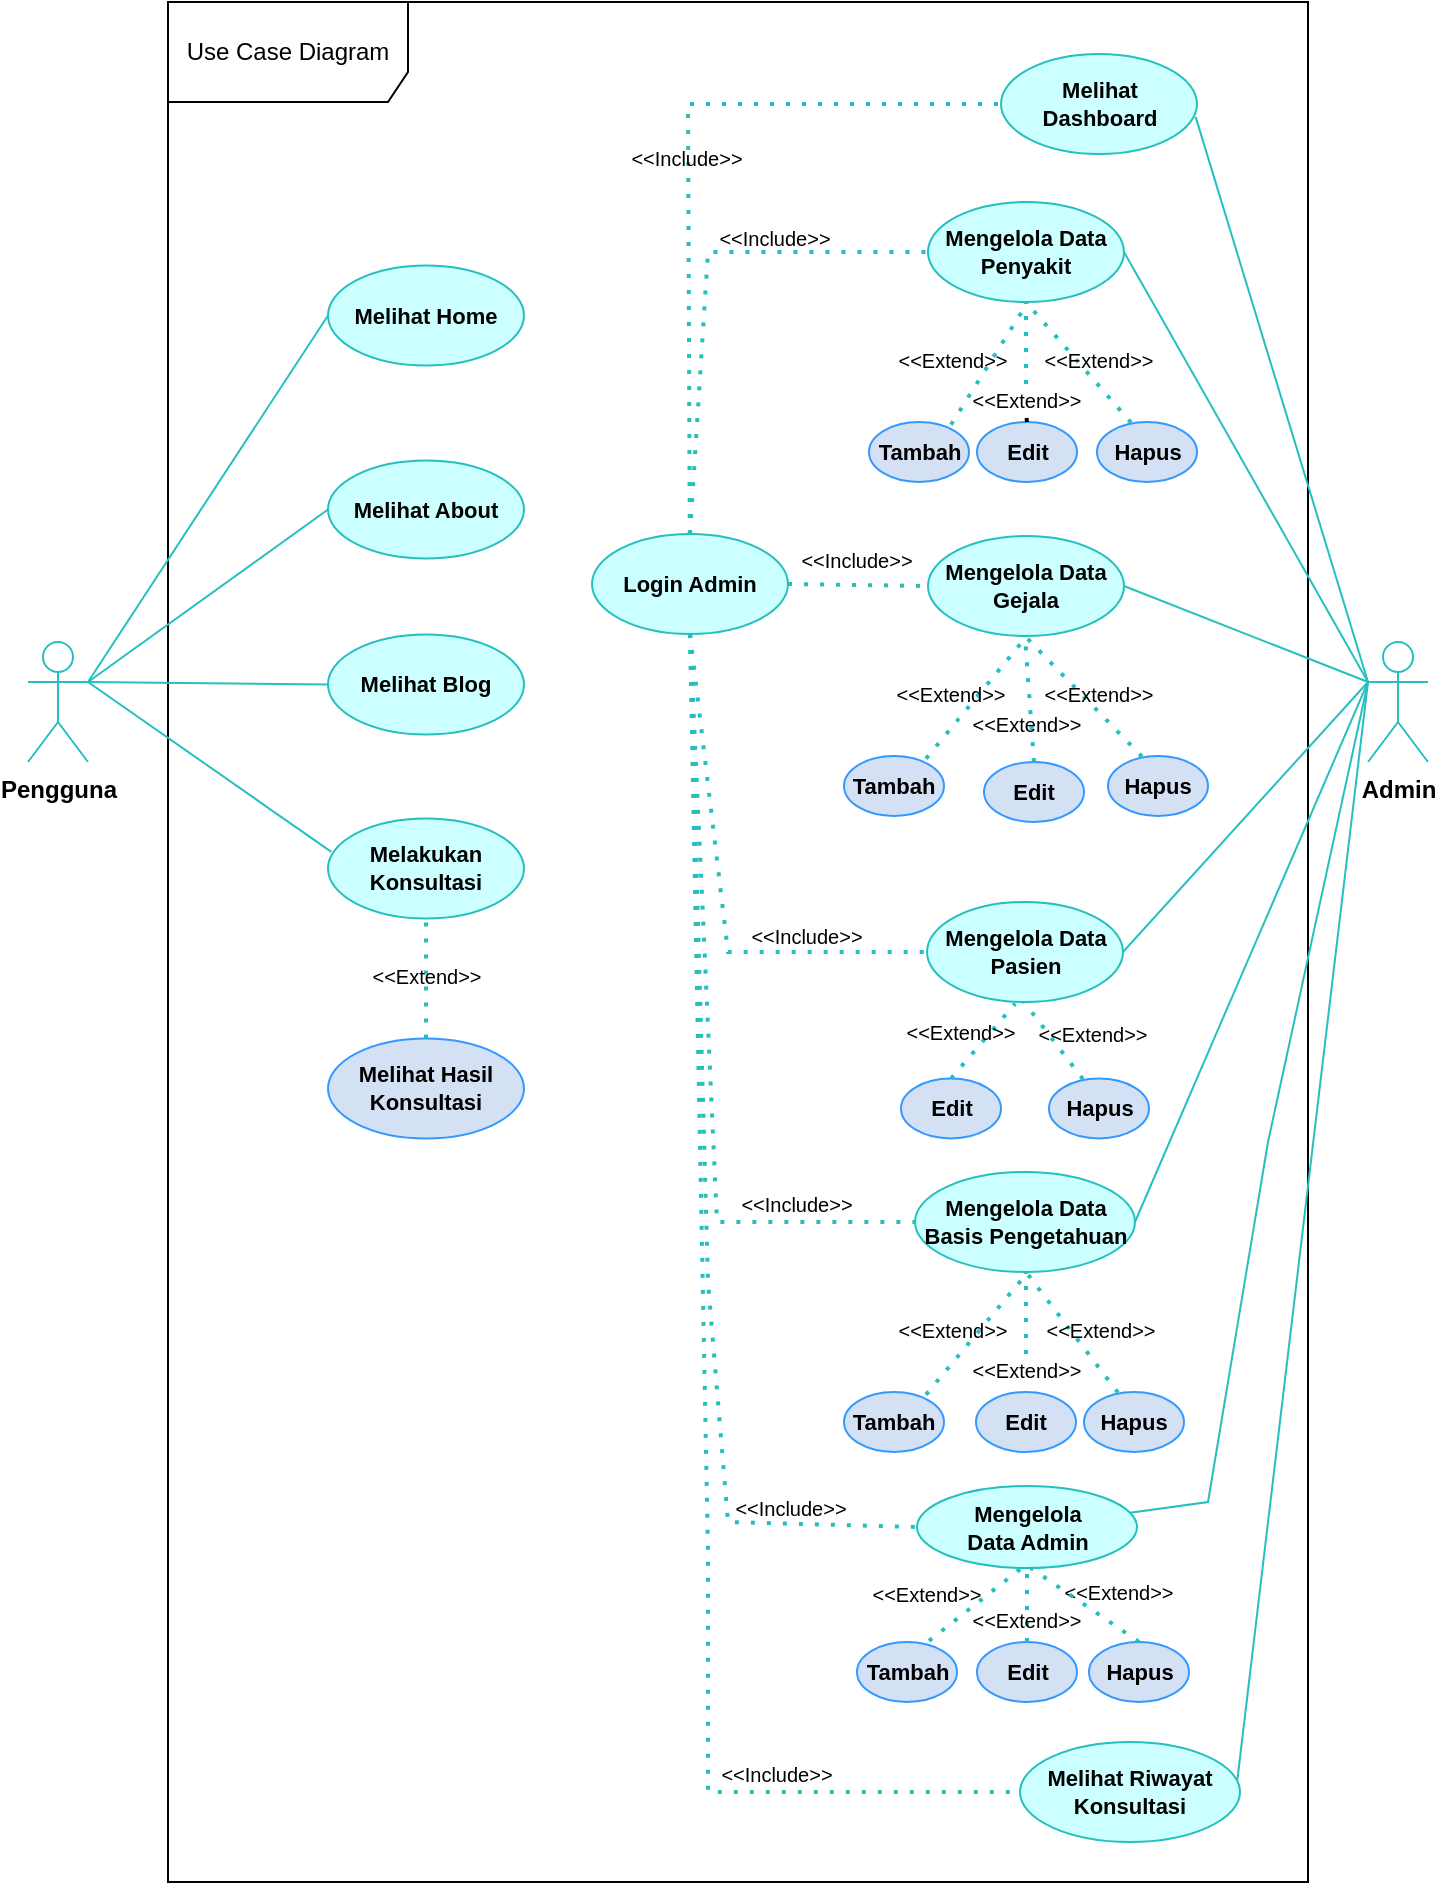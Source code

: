 <mxfile version="21.4.0" type="github" pages="30">
  <diagram name="Use Case" id="xa_9cUXO3RMpBKNxqR6e">
    <mxGraphModel dx="1687" dy="945" grid="1" gridSize="10" guides="1" tooltips="1" connect="1" arrows="1" fold="1" page="1" pageScale="1" pageWidth="827" pageHeight="1169" math="0" shadow="0">
      <root>
        <mxCell id="0" />
        <mxCell id="1" parent="0" />
        <mxCell id="5mGTaYzWhihR_Vn_aPCU-1" value="Use Case Diagram" style="shape=umlFrame;whiteSpace=wrap;html=1;pointerEvents=0;width=120;height=50;rounded=0;" parent="1" vertex="1">
          <mxGeometry x="120" y="190" width="570" height="940" as="geometry" />
        </mxCell>
        <mxCell id="5mGTaYzWhihR_Vn_aPCU-12" value="&lt;b&gt;Pengguna&lt;/b&gt;" style="shape=umlActor;verticalLabelPosition=bottom;verticalAlign=top;html=1;rounded=0;strokeColor=#26BFBF;" parent="1" vertex="1">
          <mxGeometry x="50" y="510" width="30" height="60" as="geometry" />
        </mxCell>
        <mxCell id="5mGTaYzWhihR_Vn_aPCU-14" value="&lt;b&gt;Admin&lt;/b&gt;" style="shape=umlActor;verticalLabelPosition=bottom;verticalAlign=top;html=1;rounded=0;strokeColor=#26BFBF;" parent="1" vertex="1">
          <mxGeometry x="720" y="510" width="30" height="60" as="geometry" />
        </mxCell>
        <mxCell id="5mGTaYzWhihR_Vn_aPCU-16" value="&lt;span style=&quot;font-size: 11px;&quot;&gt;Melihat Home&lt;/span&gt;" style="ellipse;whiteSpace=wrap;html=1;fillColor=#CCFFFF;strokeColor=#26BFBF;fontStyle=1;fontSize=11;rounded=0;" parent="1" vertex="1">
          <mxGeometry x="200" y="321.75" width="98" height="50" as="geometry" />
        </mxCell>
        <mxCell id="5mGTaYzWhihR_Vn_aPCU-19" value="Melakukan Konsultasi" style="ellipse;whiteSpace=wrap;html=1;align=center;fontStyle=1;fillColor=#CCFFFF;strokeColor=#26BFBF;fontSize=11;rounded=0;" parent="1" vertex="1">
          <mxGeometry x="200" y="598.25" width="98" height="50" as="geometry" />
        </mxCell>
        <mxCell id="5mGTaYzWhihR_Vn_aPCU-23" value="Melihat About" style="ellipse;whiteSpace=wrap;html=1;align=center;fontStyle=1;fillColor=#CCFFFF;strokeColor=#26BFBF;fontSize=11;rounded=0;" parent="1" vertex="1">
          <mxGeometry x="200" y="419.25" width="98" height="49" as="geometry" />
        </mxCell>
        <mxCell id="5mGTaYzWhihR_Vn_aPCU-24" value="Melihat Blog" style="ellipse;whiteSpace=wrap;html=1;align=center;fontStyle=1;fillColor=#CCFFFF;strokeColor=#26BFBF;fontSize=11;rounded=0;" parent="1" vertex="1">
          <mxGeometry x="200" y="506.25" width="98" height="50" as="geometry" />
        </mxCell>
        <mxCell id="5mGTaYzWhihR_Vn_aPCU-26" value="" style="endArrow=none;html=1;rounded=0;entryX=0;entryY=0.5;entryDx=0;entryDy=0;exitX=1;exitY=0.333;exitDx=0;exitDy=0;exitPerimeter=0;strokeColor=#26BFBF;" parent="1" source="5mGTaYzWhihR_Vn_aPCU-12" target="5mGTaYzWhihR_Vn_aPCU-16" edge="1">
          <mxGeometry width="50" height="50" relative="1" as="geometry">
            <mxPoint x="90" y="530" as="sourcePoint" />
            <mxPoint x="140" y="480" as="targetPoint" />
          </mxGeometry>
        </mxCell>
        <mxCell id="5mGTaYzWhihR_Vn_aPCU-27" value="" style="endArrow=none;html=1;rounded=0;entryX=0;entryY=0.5;entryDx=0;entryDy=0;strokeColor=#26BFBF;" parent="1" target="5mGTaYzWhihR_Vn_aPCU-23" edge="1">
          <mxGeometry width="50" height="50" relative="1" as="geometry">
            <mxPoint x="80" y="530" as="sourcePoint" />
            <mxPoint x="160" y="510" as="targetPoint" />
          </mxGeometry>
        </mxCell>
        <mxCell id="5mGTaYzWhihR_Vn_aPCU-28" value="" style="endArrow=none;html=1;rounded=0;entryX=0;entryY=0.5;entryDx=0;entryDy=0;strokeColor=#26BFBF;" parent="1" target="5mGTaYzWhihR_Vn_aPCU-24" edge="1">
          <mxGeometry width="50" height="50" relative="1" as="geometry">
            <mxPoint x="80" y="530" as="sourcePoint" />
            <mxPoint x="190" y="610" as="targetPoint" />
          </mxGeometry>
        </mxCell>
        <mxCell id="5mGTaYzWhihR_Vn_aPCU-29" value="" style="endArrow=none;html=1;rounded=0;entryX=0.017;entryY=0.334;entryDx=0;entryDy=0;entryPerimeter=0;strokeColor=#26BFBF;" parent="1" target="5mGTaYzWhihR_Vn_aPCU-19" edge="1">
          <mxGeometry width="50" height="50" relative="1" as="geometry">
            <mxPoint x="80" y="530" as="sourcePoint" />
            <mxPoint x="190" y="680" as="targetPoint" />
          </mxGeometry>
        </mxCell>
        <mxCell id="5mGTaYzWhihR_Vn_aPCU-31" value="Melihat Hasil Konsultasi" style="ellipse;whiteSpace=wrap;html=1;align=center;fontStyle=1;fontSize=11;fillColor=#D4E1F5;strokeColor=#3399FF;rounded=0;" parent="1" vertex="1">
          <mxGeometry x="200" y="708.25" width="98" height="50" as="geometry" />
        </mxCell>
        <mxCell id="5mGTaYzWhihR_Vn_aPCU-35" value="" style="endArrow=none;dashed=1;html=1;dashPattern=1 3;strokeWidth=2;rounded=0;entryX=0.5;entryY=1;entryDx=0;entryDy=0;exitX=0.5;exitY=0;exitDx=0;exitDy=0;strokeColor=#26BFBF;" parent="1" source="5mGTaYzWhihR_Vn_aPCU-31" target="5mGTaYzWhihR_Vn_aPCU-19" edge="1">
          <mxGeometry width="50" height="50" relative="1" as="geometry">
            <mxPoint x="250" y="698.25" as="sourcePoint" />
            <mxPoint x="300" y="648.25" as="targetPoint" />
          </mxGeometry>
        </mxCell>
        <mxCell id="5mGTaYzWhihR_Vn_aPCU-37" value="&lt;font style=&quot;font-size: 10px;&quot;&gt;&amp;lt;&amp;lt;Extend&amp;gt;&amp;gt;&lt;/font&gt;" style="text;html=1;strokeColor=none;fillColor=none;align=center;verticalAlign=middle;whiteSpace=wrap;rounded=0;fontStyle=0;fontSize=10;" parent="1" vertex="1">
          <mxGeometry x="214.5" y="669.25" width="69" height="15" as="geometry" />
        </mxCell>
        <mxCell id="5mGTaYzWhihR_Vn_aPCU-38" value="&lt;span style=&quot;font-size: 11px;&quot;&gt;Melihat Dashboard&lt;/span&gt;" style="ellipse;whiteSpace=wrap;html=1;fillColor=#CCFFFF;strokeColor=#26BFBF;fontStyle=1;fontSize=11;rounded=0;" parent="1" vertex="1">
          <mxGeometry x="536.5" y="216" width="98" height="50" as="geometry" />
        </mxCell>
        <mxCell id="5mGTaYzWhihR_Vn_aPCU-39" value="&lt;span style=&quot;font-size: 11px;&quot;&gt;Melihat Riwayat Konsultasi&lt;/span&gt;" style="ellipse;whiteSpace=wrap;html=1;fillColor=#CCFFFF;strokeColor=#26BFBF;fontStyle=1;fontSize=11;rounded=0;" parent="1" vertex="1">
          <mxGeometry x="546" y="1060" width="110" height="50" as="geometry" />
        </mxCell>
        <mxCell id="5mGTaYzWhihR_Vn_aPCU-40" value="&lt;span style=&quot;font-size: 11px;&quot;&gt;Mengelola Data Pasien&lt;br&gt;&lt;/span&gt;" style="ellipse;whiteSpace=wrap;html=1;fillColor=#CCFFFF;strokeColor=#26BFBF;fontStyle=1;fontSize=11;rounded=0;" parent="1" vertex="1">
          <mxGeometry x="499.5" y="640" width="98" height="50" as="geometry" />
        </mxCell>
        <mxCell id="5mGTaYzWhihR_Vn_aPCU-41" value="&lt;span style=&quot;font-size: 11px;&quot;&gt;Mengelola Data Penyakit&lt;br&gt;&lt;/span&gt;" style="ellipse;whiteSpace=wrap;html=1;fillColor=#CCFFFF;strokeColor=#26BFBF;fontStyle=1;fontSize=11;rounded=0;" parent="1" vertex="1">
          <mxGeometry x="500" y="290" width="98" height="50" as="geometry" />
        </mxCell>
        <mxCell id="5mGTaYzWhihR_Vn_aPCU-42" value="&lt;span style=&quot;font-size: 11px;&quot;&gt;Mengelola Data Gejala&lt;br&gt;&lt;/span&gt;" style="ellipse;whiteSpace=wrap;html=1;fillColor=#CCFFFF;strokeColor=#26BFBF;fontStyle=1;fontSize=11;rounded=0;" parent="1" vertex="1">
          <mxGeometry x="500" y="457" width="98" height="50" as="geometry" />
        </mxCell>
        <mxCell id="5mGTaYzWhihR_Vn_aPCU-43" value="&lt;span style=&quot;font-size: 11px;&quot;&gt;Mengelola Data Basis Pengetahuan&lt;br&gt;&lt;/span&gt;" style="ellipse;whiteSpace=wrap;html=1;fillColor=#CCFFFF;strokeColor=#26BFBF;fontStyle=1;fontSize=11;rounded=0;" parent="1" vertex="1">
          <mxGeometry x="493.5" y="775" width="110" height="50" as="geometry" />
        </mxCell>
        <mxCell id="5mGTaYzWhihR_Vn_aPCU-60" value="" style="endArrow=none;html=1;rounded=0;entryX=1;entryY=0.5;entryDx=0;entryDy=0;exitX=0;exitY=0.333;exitDx=0;exitDy=0;exitPerimeter=0;strokeColor=#26BFBF;" parent="1" source="5mGTaYzWhihR_Vn_aPCU-14" target="5mGTaYzWhihR_Vn_aPCU-41" edge="1">
          <mxGeometry width="50" height="50" relative="1" as="geometry">
            <mxPoint x="580" y="475" as="sourcePoint" />
            <mxPoint x="702" y="370" as="targetPoint" />
          </mxGeometry>
        </mxCell>
        <mxCell id="5mGTaYzWhihR_Vn_aPCU-61" value="" style="endArrow=none;html=1;rounded=0;entryX=1;entryY=0.5;entryDx=0;entryDy=0;exitX=0;exitY=0.333;exitDx=0;exitDy=0;exitPerimeter=0;strokeColor=#26BFBF;" parent="1" source="5mGTaYzWhihR_Vn_aPCU-14" target="5mGTaYzWhihR_Vn_aPCU-42" edge="1">
          <mxGeometry width="50" height="50" relative="1" as="geometry">
            <mxPoint x="720" y="430" as="sourcePoint" />
            <mxPoint x="608" y="325" as="targetPoint" />
          </mxGeometry>
        </mxCell>
        <mxCell id="5mGTaYzWhihR_Vn_aPCU-62" value="" style="endArrow=none;html=1;rounded=0;entryX=1;entryY=0.5;entryDx=0;entryDy=0;strokeColor=#26BFBF;" parent="1" target="5mGTaYzWhihR_Vn_aPCU-40" edge="1">
          <mxGeometry width="50" height="50" relative="1" as="geometry">
            <mxPoint x="720" y="530" as="sourcePoint" />
            <mxPoint x="608" y="455" as="targetPoint" />
          </mxGeometry>
        </mxCell>
        <mxCell id="5mGTaYzWhihR_Vn_aPCU-63" value="" style="endArrow=none;html=1;rounded=0;entryX=1;entryY=0.5;entryDx=0;entryDy=0;exitX=0;exitY=0.333;exitDx=0;exitDy=0;exitPerimeter=0;strokeColor=#26BFBF;" parent="1" source="5mGTaYzWhihR_Vn_aPCU-14" target="5mGTaYzWhihR_Vn_aPCU-43" edge="1">
          <mxGeometry width="50" height="50" relative="1" as="geometry">
            <mxPoint x="720" y="430" as="sourcePoint" />
            <mxPoint x="608" y="565" as="targetPoint" />
          </mxGeometry>
        </mxCell>
        <mxCell id="5mGTaYzWhihR_Vn_aPCU-69" value="Hapus" style="ellipse;whiteSpace=wrap;html=1;align=center;fontStyle=1;fontSize=11;fillColor=#D4E1F5;strokeColor=#3399FF;rounded=0;" parent="1" vertex="1">
          <mxGeometry x="560.5" y="728.25" width="50" height="30" as="geometry" />
        </mxCell>
        <mxCell id="5mGTaYzWhihR_Vn_aPCU-72" value="Edit" style="ellipse;whiteSpace=wrap;html=1;align=center;fontStyle=1;fontSize=11;fillColor=#D4E1F5;strokeColor=#3399FF;rounded=0;" parent="1" vertex="1">
          <mxGeometry x="486.5" y="728.25" width="50" height="30" as="geometry" />
        </mxCell>
        <mxCell id="5mGTaYzWhihR_Vn_aPCU-77" value="" style="endArrow=none;html=1;rounded=0;entryX=0.988;entryY=0.378;entryDx=0;entryDy=0;exitX=0;exitY=0.333;exitDx=0;exitDy=0;exitPerimeter=0;entryPerimeter=0;strokeColor=#26BFBF;" parent="1" source="5mGTaYzWhihR_Vn_aPCU-14" target="5mGTaYzWhihR_Vn_aPCU-39" edge="1">
          <mxGeometry width="50" height="50" relative="1" as="geometry">
            <mxPoint x="720" y="430" as="sourcePoint" />
            <mxPoint x="614" y="675" as="targetPoint" />
          </mxGeometry>
        </mxCell>
        <mxCell id="5mGTaYzWhihR_Vn_aPCU-79" value="Hapus" style="ellipse;whiteSpace=wrap;html=1;align=center;fontStyle=1;fontSize=11;fillColor=#D4E1F5;strokeColor=#3399FF;rounded=0;" parent="1" vertex="1">
          <mxGeometry x="584.5" y="400" width="50" height="30" as="geometry" />
        </mxCell>
        <mxCell id="5mGTaYzWhihR_Vn_aPCU-80" value="Edit" style="ellipse;whiteSpace=wrap;html=1;align=center;fontStyle=1;fontSize=11;fillColor=#D4E1F5;strokeColor=#3399FF;rounded=0;" parent="1" vertex="1">
          <mxGeometry x="524.5" y="400" width="50" height="30" as="geometry" />
        </mxCell>
        <mxCell id="5mGTaYzWhihR_Vn_aPCU-81" value="Tambah" style="ellipse;whiteSpace=wrap;html=1;align=center;fontStyle=1;fontSize=11;fillColor=#D4E1F5;strokeColor=#3399FF;rounded=0;" parent="1" vertex="1">
          <mxGeometry x="470.5" y="400" width="50" height="30" as="geometry" />
        </mxCell>
        <mxCell id="5mGTaYzWhihR_Vn_aPCU-85" value="" style="endArrow=none;html=1;rounded=0;entryX=0.993;entryY=0.629;entryDx=0;entryDy=0;entryPerimeter=0;strokeColor=#26BFBF;" parent="1" target="5mGTaYzWhihR_Vn_aPCU-38" edge="1">
          <mxGeometry width="50" height="50" relative="1" as="geometry">
            <mxPoint x="720" y="530" as="sourcePoint" />
            <mxPoint x="608" y="325" as="targetPoint" />
          </mxGeometry>
        </mxCell>
        <mxCell id="5mGTaYzWhihR_Vn_aPCU-86" value="" style="endArrow=none;dashed=1;html=1;dashPattern=1 3;strokeWidth=2;rounded=0;exitX=0.82;exitY=0.044;exitDx=0;exitDy=0;exitPerimeter=0;strokeColor=#26BFBF;" parent="1" source="5mGTaYzWhihR_Vn_aPCU-81" edge="1">
          <mxGeometry width="50" height="50" relative="1" as="geometry">
            <mxPoint x="460" y="320" as="sourcePoint" />
            <mxPoint x="550" y="340" as="targetPoint" />
          </mxGeometry>
        </mxCell>
        <mxCell id="5mGTaYzWhihR_Vn_aPCU-87" value="" style="endArrow=none;dashed=1;html=1;dashPattern=1 3;strokeWidth=2;rounded=0;entryX=0.5;entryY=1;entryDx=0;entryDy=0;exitX=0.5;exitY=0;exitDx=0;exitDy=0;strokeColor=#26BFBF;" parent="1" source="5mGTaYzWhihR_Vn_aPCU-90" target="5mGTaYzWhihR_Vn_aPCU-41" edge="1">
          <mxGeometry width="50" height="50" relative="1" as="geometry">
            <mxPoint x="495" y="370" as="sourcePoint" />
            <mxPoint x="549" y="350" as="targetPoint" />
          </mxGeometry>
        </mxCell>
        <mxCell id="5mGTaYzWhihR_Vn_aPCU-88" value="" style="endArrow=none;dashed=1;html=1;dashPattern=1 3;strokeWidth=2;rounded=0;entryX=0.5;entryY=1;entryDx=0;entryDy=0;exitX=0.34;exitY=0.011;exitDx=0;exitDy=0;exitPerimeter=0;strokeColor=#26BFBF;" parent="1" source="5mGTaYzWhihR_Vn_aPCU-79" target="5mGTaYzWhihR_Vn_aPCU-41" edge="1">
          <mxGeometry width="50" height="50" relative="1" as="geometry">
            <mxPoint x="495" y="370" as="sourcePoint" />
            <mxPoint x="549" y="350" as="targetPoint" />
          </mxGeometry>
        </mxCell>
        <mxCell id="5mGTaYzWhihR_Vn_aPCU-89" value="&lt;font style=&quot;font-size: 10px;&quot;&gt;&amp;lt;&amp;lt;Extend&amp;gt;&amp;gt;&lt;/font&gt;" style="text;html=1;strokeColor=none;fillColor=none;align=center;verticalAlign=middle;whiteSpace=wrap;rounded=0;fontStyle=0;fontSize=10;" parent="1" vertex="1">
          <mxGeometry x="477.5" y="361" width="69" height="15" as="geometry" />
        </mxCell>
        <mxCell id="5mGTaYzWhihR_Vn_aPCU-91" value="" style="endArrow=none;dashed=1;html=1;dashPattern=1 3;strokeWidth=2;rounded=0;entryX=0.5;entryY=1;entryDx=0;entryDy=0;exitX=0.5;exitY=0;exitDx=0;exitDy=0;" parent="1" source="5mGTaYzWhihR_Vn_aPCU-80" target="5mGTaYzWhihR_Vn_aPCU-90" edge="1">
          <mxGeometry width="50" height="50" relative="1" as="geometry">
            <mxPoint x="549" y="400" as="sourcePoint" />
            <mxPoint x="549" y="340" as="targetPoint" />
          </mxGeometry>
        </mxCell>
        <mxCell id="5mGTaYzWhihR_Vn_aPCU-90" value="&lt;font style=&quot;font-size: 10px;&quot;&gt;&amp;lt;&amp;lt;Extend&amp;gt;&amp;gt;&lt;/font&gt;" style="text;html=1;strokeColor=none;fillColor=none;align=center;verticalAlign=middle;whiteSpace=wrap;rounded=0;fontStyle=0;fontSize=10;" parent="1" vertex="1">
          <mxGeometry x="514.5" y="381" width="69" height="15" as="geometry" />
        </mxCell>
        <mxCell id="5mGTaYzWhihR_Vn_aPCU-92" value="&lt;font style=&quot;font-size: 10px;&quot;&gt;&amp;lt;&amp;lt;Extend&amp;gt;&amp;gt;&lt;/font&gt;" style="text;html=1;strokeColor=none;fillColor=none;align=center;verticalAlign=middle;whiteSpace=wrap;rounded=0;fontStyle=0;fontSize=10;" parent="1" vertex="1">
          <mxGeometry x="550.5" y="361" width="69" height="15" as="geometry" />
        </mxCell>
        <mxCell id="5mGTaYzWhihR_Vn_aPCU-93" value="Hapus" style="ellipse;whiteSpace=wrap;html=1;align=center;fontStyle=1;fontSize=11;fillColor=#D4E1F5;strokeColor=#3399FF;rounded=0;" parent="1" vertex="1">
          <mxGeometry x="590" y="567" width="50" height="30" as="geometry" />
        </mxCell>
        <mxCell id="5mGTaYzWhihR_Vn_aPCU-94" value="Edit" style="ellipse;whiteSpace=wrap;html=1;align=center;fontStyle=1;fontSize=11;fillColor=#D4E1F5;strokeColor=#3399FF;rounded=0;" parent="1" vertex="1">
          <mxGeometry x="528" y="570" width="50" height="30" as="geometry" />
        </mxCell>
        <mxCell id="5mGTaYzWhihR_Vn_aPCU-95" value="Tambah" style="ellipse;whiteSpace=wrap;html=1;align=center;fontStyle=1;fontSize=11;fillColor=#D4E1F5;strokeColor=#3399FF;rounded=0;" parent="1" vertex="1">
          <mxGeometry x="458" y="567" width="50" height="30" as="geometry" />
        </mxCell>
        <mxCell id="5mGTaYzWhihR_Vn_aPCU-96" value="" style="endArrow=none;dashed=1;html=1;dashPattern=1 3;strokeWidth=2;rounded=0;exitX=0.82;exitY=0.044;exitDx=0;exitDy=0;exitPerimeter=0;strokeColor=#26BFBF;" parent="1" source="5mGTaYzWhihR_Vn_aPCU-95" edge="1">
          <mxGeometry width="50" height="50" relative="1" as="geometry">
            <mxPoint x="459.5" y="487" as="sourcePoint" />
            <mxPoint x="549.5" y="507" as="targetPoint" />
          </mxGeometry>
        </mxCell>
        <mxCell id="5mGTaYzWhihR_Vn_aPCU-97" value="" style="endArrow=none;dashed=1;html=1;dashPattern=1 3;strokeWidth=2;rounded=0;entryX=0.5;entryY=1;entryDx=0;entryDy=0;exitX=0.5;exitY=0;exitDx=0;exitDy=0;strokeColor=#26BFBF;" parent="1" source="5mGTaYzWhihR_Vn_aPCU-94" edge="1">
          <mxGeometry width="50" height="50" relative="1" as="geometry">
            <mxPoint x="494.5" y="537" as="sourcePoint" />
            <mxPoint x="548.5" y="507" as="targetPoint" />
          </mxGeometry>
        </mxCell>
        <mxCell id="5mGTaYzWhihR_Vn_aPCU-98" value="" style="endArrow=none;dashed=1;html=1;dashPattern=1 3;strokeWidth=2;rounded=0;entryX=0.5;entryY=1;entryDx=0;entryDy=0;exitX=0.34;exitY=0.011;exitDx=0;exitDy=0;exitPerimeter=0;strokeColor=#26BFBF;" parent="1" source="5mGTaYzWhihR_Vn_aPCU-93" edge="1">
          <mxGeometry width="50" height="50" relative="1" as="geometry">
            <mxPoint x="494.5" y="537" as="sourcePoint" />
            <mxPoint x="548.5" y="507" as="targetPoint" />
          </mxGeometry>
        </mxCell>
        <mxCell id="5mGTaYzWhihR_Vn_aPCU-99" value="&lt;font style=&quot;font-size: 10px;&quot;&gt;&amp;lt;&amp;lt;Extend&amp;gt;&amp;gt;&lt;/font&gt;" style="text;html=1;strokeColor=none;fillColor=none;align=center;verticalAlign=middle;whiteSpace=wrap;rounded=0;fontStyle=0;fontSize=10;" parent="1" vertex="1">
          <mxGeometry x="477" y="528" width="69" height="15" as="geometry" />
        </mxCell>
        <mxCell id="5mGTaYzWhihR_Vn_aPCU-100" value="&lt;font style=&quot;font-size: 10px;&quot;&gt;&amp;lt;&amp;lt;Extend&amp;gt;&amp;gt;&lt;/font&gt;" style="text;html=1;strokeColor=none;fillColor=none;align=center;verticalAlign=middle;whiteSpace=wrap;rounded=0;fontStyle=0;fontSize=10;" parent="1" vertex="1">
          <mxGeometry x="514.5" y="543" width="69" height="15" as="geometry" />
        </mxCell>
        <mxCell id="5mGTaYzWhihR_Vn_aPCU-101" value="&lt;font style=&quot;font-size: 10px;&quot;&gt;&amp;lt;&amp;lt;Extend&amp;gt;&amp;gt;&lt;/font&gt;" style="text;html=1;strokeColor=none;fillColor=none;align=center;verticalAlign=middle;whiteSpace=wrap;rounded=0;fontStyle=0;fontSize=10;" parent="1" vertex="1">
          <mxGeometry x="551" y="528" width="69" height="15" as="geometry" />
        </mxCell>
        <mxCell id="5mGTaYzWhihR_Vn_aPCU-102" value="" style="endArrow=none;dashed=1;html=1;dashPattern=1 3;strokeWidth=2;rounded=0;entryX=0.5;entryY=1;entryDx=0;entryDy=0;exitX=0.339;exitY=0.011;exitDx=0;exitDy=0;exitPerimeter=0;strokeColor=#26BFBF;" parent="1" source="5mGTaYzWhihR_Vn_aPCU-69" edge="1">
          <mxGeometry width="50" height="50" relative="1" as="geometry">
            <mxPoint x="574" y="711" as="sourcePoint" />
            <mxPoint x="548" y="690" as="targetPoint" />
          </mxGeometry>
        </mxCell>
        <mxCell id="5mGTaYzWhihR_Vn_aPCU-103" value="&lt;font style=&quot;font-size: 10px;&quot;&gt;&amp;lt;&amp;lt;Extend&amp;gt;&amp;gt;&lt;/font&gt;" style="text;html=1;strokeColor=none;fillColor=none;align=center;verticalAlign=middle;whiteSpace=wrap;rounded=0;fontStyle=0;fontSize=10;" parent="1" vertex="1">
          <mxGeometry x="548" y="698" width="69" height="15" as="geometry" />
        </mxCell>
        <mxCell id="5mGTaYzWhihR_Vn_aPCU-107" value="" style="endArrow=none;dashed=1;html=1;dashPattern=1 3;strokeWidth=2;rounded=0;entryX=0.45;entryY=1.016;entryDx=0;entryDy=0;exitX=0.5;exitY=0;exitDx=0;exitDy=0;entryPerimeter=0;strokeColor=#26BFBF;" parent="1" source="5mGTaYzWhihR_Vn_aPCU-72" target="5mGTaYzWhihR_Vn_aPCU-40" edge="1">
          <mxGeometry width="50" height="50" relative="1" as="geometry">
            <mxPoint x="474.5" y="710" as="sourcePoint" />
            <mxPoint x="445.5" y="680" as="targetPoint" />
          </mxGeometry>
        </mxCell>
        <mxCell id="5mGTaYzWhihR_Vn_aPCU-108" value="&lt;font style=&quot;font-size: 10px;&quot;&gt;&amp;lt;&amp;lt;Extend&amp;gt;&amp;gt;&lt;/font&gt;" style="text;html=1;strokeColor=none;fillColor=none;align=center;verticalAlign=middle;whiteSpace=wrap;rounded=0;fontStyle=0;fontSize=10;" parent="1" vertex="1">
          <mxGeometry x="480.5" y="699" width="71" height="12" as="geometry" />
        </mxCell>
        <mxCell id="5mGTaYzWhihR_Vn_aPCU-109" value="Hapus" style="ellipse;whiteSpace=wrap;html=1;align=center;fontStyle=1;fontSize=11;fillColor=#D4E1F5;strokeColor=#3399FF;rounded=0;" parent="1" vertex="1">
          <mxGeometry x="578" y="885" width="50" height="30" as="geometry" />
        </mxCell>
        <mxCell id="5mGTaYzWhihR_Vn_aPCU-110" value="Edit" style="ellipse;whiteSpace=wrap;html=1;align=center;fontStyle=1;fontSize=11;fillColor=#D4E1F5;strokeColor=#3399FF;rounded=0;" parent="1" vertex="1">
          <mxGeometry x="524" y="885" width="50" height="30" as="geometry" />
        </mxCell>
        <mxCell id="5mGTaYzWhihR_Vn_aPCU-111" value="Tambah" style="ellipse;whiteSpace=wrap;html=1;align=center;fontStyle=1;fontSize=11;fillColor=#D4E1F5;strokeColor=#3399FF;rounded=0;" parent="1" vertex="1">
          <mxGeometry x="458" y="885" width="50" height="30" as="geometry" />
        </mxCell>
        <mxCell id="5mGTaYzWhihR_Vn_aPCU-112" value="" style="endArrow=none;dashed=1;html=1;dashPattern=1 3;strokeWidth=2;rounded=0;exitX=0.82;exitY=0.044;exitDx=0;exitDy=0;exitPerimeter=0;strokeColor=#26BFBF;" parent="1" source="5mGTaYzWhihR_Vn_aPCU-111" edge="1">
          <mxGeometry width="50" height="50" relative="1" as="geometry">
            <mxPoint x="460" y="805" as="sourcePoint" />
            <mxPoint x="550" y="825" as="targetPoint" />
          </mxGeometry>
        </mxCell>
        <mxCell id="5mGTaYzWhihR_Vn_aPCU-113" value="" style="endArrow=none;dashed=1;html=1;dashPattern=1 3;strokeWidth=2;rounded=0;entryX=0.5;entryY=1;entryDx=0;entryDy=0;exitX=0.5;exitY=0;exitDx=0;exitDy=0;strokeColor=#26BFBF;" parent="1" source="5mGTaYzWhihR_Vn_aPCU-116" edge="1">
          <mxGeometry width="50" height="50" relative="1" as="geometry">
            <mxPoint x="495" y="855" as="sourcePoint" />
            <mxPoint x="549" y="825" as="targetPoint" />
          </mxGeometry>
        </mxCell>
        <mxCell id="5mGTaYzWhihR_Vn_aPCU-114" value="" style="endArrow=none;dashed=1;html=1;dashPattern=1 3;strokeWidth=2;rounded=0;entryX=0.5;entryY=1;entryDx=0;entryDy=0;exitX=0.34;exitY=0.011;exitDx=0;exitDy=0;exitPerimeter=0;strokeColor=#26BFBF;" parent="1" source="5mGTaYzWhihR_Vn_aPCU-109" edge="1">
          <mxGeometry width="50" height="50" relative="1" as="geometry">
            <mxPoint x="495" y="855" as="sourcePoint" />
            <mxPoint x="549" y="825" as="targetPoint" />
          </mxGeometry>
        </mxCell>
        <mxCell id="5mGTaYzWhihR_Vn_aPCU-115" value="&lt;font style=&quot;font-size: 10px;&quot;&gt;&amp;lt;&amp;lt;Extend&amp;gt;&amp;gt;&lt;/font&gt;" style="text;html=1;strokeColor=none;fillColor=none;align=center;verticalAlign=middle;whiteSpace=wrap;rounded=0;fontStyle=0;fontSize=10;" parent="1" vertex="1">
          <mxGeometry x="477.5" y="846" width="69" height="15" as="geometry" />
        </mxCell>
        <mxCell id="5mGTaYzWhihR_Vn_aPCU-116" value="&lt;font style=&quot;font-size: 10px;&quot;&gt;&amp;lt;&amp;lt;Extend&amp;gt;&amp;gt;&lt;/font&gt;" style="text;html=1;strokeColor=none;fillColor=none;align=center;verticalAlign=middle;whiteSpace=wrap;rounded=0;fontStyle=0;fontSize=10;" parent="1" vertex="1">
          <mxGeometry x="514.5" y="866" width="69" height="15" as="geometry" />
        </mxCell>
        <mxCell id="5mGTaYzWhihR_Vn_aPCU-117" value="&lt;font style=&quot;font-size: 10px;&quot;&gt;&amp;lt;&amp;lt;Extend&amp;gt;&amp;gt;&lt;/font&gt;" style="text;html=1;strokeColor=none;fillColor=none;align=center;verticalAlign=middle;whiteSpace=wrap;rounded=0;fontStyle=0;fontSize=10;" parent="1" vertex="1">
          <mxGeometry x="551.5" y="846" width="69" height="15" as="geometry" />
        </mxCell>
        <mxCell id="5mGTaYzWhihR_Vn_aPCU-121" value="" style="endArrow=none;dashed=1;html=1;dashPattern=1 3;strokeWidth=2;rounded=0;entryX=0;entryY=0.5;entryDx=0;entryDy=0;strokeColor=#26BFBF;" parent="1" source="5mGTaYzWhihR_Vn_aPCU-122" target="5mGTaYzWhihR_Vn_aPCU-38" edge="1">
          <mxGeometry width="50" height="50" relative="1" as="geometry">
            <mxPoint x="408" y="290" as="sourcePoint" />
            <mxPoint x="458" y="240" as="targetPoint" />
            <Array as="points">
              <mxPoint x="380" y="241" />
            </Array>
          </mxGeometry>
        </mxCell>
        <mxCell id="5mGTaYzWhihR_Vn_aPCU-122" value="&lt;span style=&quot;font-size: 11px;&quot;&gt;Login Admin&lt;/span&gt;" style="ellipse;whiteSpace=wrap;html=1;fillColor=#CCFFFF;strokeColor=#26BFBF;fontStyle=1;fontSize=11;rounded=0;" parent="1" vertex="1">
          <mxGeometry x="332" y="456" width="98" height="50" as="geometry" />
        </mxCell>
        <mxCell id="5mGTaYzWhihR_Vn_aPCU-123" value="&lt;font style=&quot;font-size: 10px;&quot;&gt;&amp;lt;&amp;lt;Include&amp;gt;&amp;gt;&lt;/font&gt;" style="text;html=1;strokeColor=none;fillColor=none;align=center;verticalAlign=middle;whiteSpace=wrap;rounded=0;fontStyle=0;fontSize=10;" parent="1" vertex="1">
          <mxGeometry x="345" y="260" width="69" height="15" as="geometry" />
        </mxCell>
        <mxCell id="5mGTaYzWhihR_Vn_aPCU-124" value="" style="endArrow=none;dashed=1;html=1;dashPattern=1 3;strokeWidth=2;rounded=0;entryX=0;entryY=0.5;entryDx=0;entryDy=0;exitX=0.5;exitY=0;exitDx=0;exitDy=0;strokeColor=#26BFBF;" parent="1" source="5mGTaYzWhihR_Vn_aPCU-122" target="5mGTaYzWhihR_Vn_aPCU-41" edge="1">
          <mxGeometry width="50" height="50" relative="1" as="geometry">
            <mxPoint x="359" y="470" as="sourcePoint" />
            <mxPoint x="546" y="251" as="targetPoint" />
            <Array as="points">
              <mxPoint x="390" y="315" />
            </Array>
          </mxGeometry>
        </mxCell>
        <mxCell id="5mGTaYzWhihR_Vn_aPCU-126" value="" style="endArrow=none;dashed=1;html=1;dashPattern=1 3;strokeWidth=2;rounded=0;entryX=0;entryY=0.5;entryDx=0;entryDy=0;exitX=1;exitY=0.5;exitDx=0;exitDy=0;strokeColor=#26BFBF;" parent="1" source="5mGTaYzWhihR_Vn_aPCU-122" target="5mGTaYzWhihR_Vn_aPCU-42" edge="1">
          <mxGeometry width="50" height="50" relative="1" as="geometry">
            <mxPoint x="410" y="540" as="sourcePoint" />
            <mxPoint x="460" y="490" as="targetPoint" />
          </mxGeometry>
        </mxCell>
        <mxCell id="5mGTaYzWhihR_Vn_aPCU-127" value="&lt;font style=&quot;font-size: 10px;&quot;&gt;&amp;lt;&amp;lt;Include&amp;gt;&amp;gt;&lt;/font&gt;" style="text;html=1;strokeColor=none;fillColor=none;align=center;verticalAlign=middle;whiteSpace=wrap;rounded=0;fontStyle=0;fontSize=10;" parent="1" vertex="1">
          <mxGeometry x="389" y="300" width="69" height="15" as="geometry" />
        </mxCell>
        <mxCell id="5mGTaYzWhihR_Vn_aPCU-128" value="&lt;font style=&quot;font-size: 10px;&quot;&gt;&amp;lt;&amp;lt;Include&amp;gt;&amp;gt;&lt;/font&gt;" style="text;html=1;strokeColor=none;fillColor=none;align=center;verticalAlign=middle;whiteSpace=wrap;rounded=0;fontStyle=0;fontSize=10;" parent="1" vertex="1">
          <mxGeometry x="430" y="461" width="69" height="15" as="geometry" />
        </mxCell>
        <mxCell id="5mGTaYzWhihR_Vn_aPCU-129" value="" style="endArrow=none;dashed=1;html=1;dashPattern=1 3;strokeWidth=2;rounded=0;entryX=0;entryY=0.5;entryDx=0;entryDy=0;exitX=0.5;exitY=1;exitDx=0;exitDy=0;strokeColor=#26BFBF;" parent="1" source="5mGTaYzWhihR_Vn_aPCU-122" target="5mGTaYzWhihR_Vn_aPCU-40" edge="1">
          <mxGeometry width="50" height="50" relative="1" as="geometry">
            <mxPoint x="379" y="650" as="sourcePoint" />
            <mxPoint x="449" y="651" as="targetPoint" />
            <Array as="points">
              <mxPoint x="400" y="665" />
            </Array>
          </mxGeometry>
        </mxCell>
        <mxCell id="5mGTaYzWhihR_Vn_aPCU-130" value="" style="endArrow=none;dashed=1;html=1;dashPattern=1 3;strokeWidth=2;rounded=0;exitX=0.5;exitY=1;exitDx=0;exitDy=0;entryX=0;entryY=0.5;entryDx=0;entryDy=0;strokeColor=#26BFBF;" parent="1" source="5mGTaYzWhihR_Vn_aPCU-122" target="5mGTaYzWhihR_Vn_aPCU-43" edge="1">
          <mxGeometry width="50" height="50" relative="1" as="geometry">
            <mxPoint x="375.5" y="641" as="sourcePoint" />
            <mxPoint x="490" y="800" as="targetPoint" />
            <Array as="points">
              <mxPoint x="394.5" y="800" />
            </Array>
          </mxGeometry>
        </mxCell>
        <mxCell id="5mGTaYzWhihR_Vn_aPCU-131" value="" style="endArrow=none;dashed=1;html=1;dashPattern=1 3;strokeWidth=2;rounded=0;exitX=0.5;exitY=1;exitDx=0;exitDy=0;entryX=0;entryY=0.5;entryDx=0;entryDy=0;strokeColor=#26BFBF;" parent="1" source="5mGTaYzWhihR_Vn_aPCU-122" target="5mGTaYzWhihR_Vn_aPCU-39" edge="1">
          <mxGeometry width="50" height="50" relative="1" as="geometry">
            <mxPoint x="402.5" y="670" as="sourcePoint" />
            <mxPoint x="514.5" y="964" as="targetPoint" />
            <Array as="points">
              <mxPoint x="390" y="965" />
              <mxPoint x="390" y="1085" />
            </Array>
          </mxGeometry>
        </mxCell>
        <mxCell id="5mGTaYzWhihR_Vn_aPCU-132" value="&lt;font style=&quot;font-size: 10px;&quot;&gt;&amp;lt;&amp;lt;Include&amp;gt;&amp;gt;&lt;/font&gt;" style="text;html=1;strokeColor=none;fillColor=none;align=center;verticalAlign=middle;whiteSpace=wrap;rounded=0;fontStyle=0;fontSize=10;" parent="1" vertex="1">
          <mxGeometry x="405" y="649" width="69" height="15" as="geometry" />
        </mxCell>
        <mxCell id="5mGTaYzWhihR_Vn_aPCU-133" value="&lt;font style=&quot;font-size: 10px;&quot;&gt;&amp;lt;&amp;lt;Include&amp;gt;&amp;gt;&lt;/font&gt;" style="text;html=1;strokeColor=none;fillColor=none;align=center;verticalAlign=middle;whiteSpace=wrap;rounded=0;fontStyle=0;fontSize=10;" parent="1" vertex="1">
          <mxGeometry x="400" y="783" width="69" height="15" as="geometry" />
        </mxCell>
        <mxCell id="5mGTaYzWhihR_Vn_aPCU-134" value="&lt;font style=&quot;font-size: 10px;&quot;&gt;&amp;lt;&amp;lt;Include&amp;gt;&amp;gt;&lt;/font&gt;" style="text;html=1;strokeColor=none;fillColor=none;align=center;verticalAlign=middle;whiteSpace=wrap;rounded=0;fontStyle=0;fontSize=10;" parent="1" vertex="1">
          <mxGeometry x="390" y="1068" width="69" height="15" as="geometry" />
        </mxCell>
        <mxCell id="wMfqcEY-dxXmSIy8xG1K-1" value="&lt;span style=&quot;font-size: 11px;&quot;&gt;Mengelola &lt;br&gt;Data Admin&lt;br&gt;&lt;/span&gt;" style="ellipse;whiteSpace=wrap;html=1;fillColor=#CCFFFF;strokeColor=#26BFBF;fontStyle=1;fontSize=11;rounded=0;" vertex="1" parent="1">
          <mxGeometry x="494.5" y="932" width="110" height="41" as="geometry" />
        </mxCell>
        <mxCell id="wMfqcEY-dxXmSIy8xG1K-2" value="Hapus" style="ellipse;whiteSpace=wrap;html=1;align=center;fontStyle=1;fontSize=11;fillColor=#D4E1F5;strokeColor=#3399FF;rounded=0;" vertex="1" parent="1">
          <mxGeometry x="580.5" y="1010" width="50" height="30" as="geometry" />
        </mxCell>
        <mxCell id="wMfqcEY-dxXmSIy8xG1K-3" value="Edit" style="ellipse;whiteSpace=wrap;html=1;align=center;fontStyle=1;fontSize=11;fillColor=#D4E1F5;strokeColor=#3399FF;rounded=0;" vertex="1" parent="1">
          <mxGeometry x="524.5" y="1010" width="50" height="30" as="geometry" />
        </mxCell>
        <mxCell id="wMfqcEY-dxXmSIy8xG1K-4" value="Tambah" style="ellipse;whiteSpace=wrap;html=1;align=center;fontStyle=1;fontSize=11;fillColor=#D4E1F5;strokeColor=#3399FF;rounded=0;" vertex="1" parent="1">
          <mxGeometry x="464.5" y="1010" width="50" height="30" as="geometry" />
        </mxCell>
        <mxCell id="wMfqcEY-dxXmSIy8xG1K-6" value="" style="endArrow=none;dashed=1;html=1;dashPattern=1 3;strokeWidth=2;rounded=0;exitX=0.5;exitY=0;exitDx=0;exitDy=0;strokeColor=#26BFBF;entryX=0.5;entryY=1;entryDx=0;entryDy=0;" edge="1" parent="1" source="wMfqcEY-dxXmSIy8xG1K-3" target="wMfqcEY-dxXmSIy8xG1K-1">
          <mxGeometry width="50" height="50" relative="1" as="geometry">
            <mxPoint x="477" y="1027" as="sourcePoint" />
            <mxPoint x="550" y="970" as="targetPoint" />
          </mxGeometry>
        </mxCell>
        <mxCell id="wMfqcEY-dxXmSIy8xG1K-8" value="&lt;font style=&quot;font-size: 10px;&quot;&gt;&amp;lt;&amp;lt;Extend&amp;gt;&amp;gt;&lt;/font&gt;" style="text;html=1;strokeColor=none;fillColor=none;align=center;verticalAlign=middle;whiteSpace=wrap;rounded=0;fontStyle=0;fontSize=10;" vertex="1" parent="1">
          <mxGeometry x="514.5" y="991" width="69" height="15" as="geometry" />
        </mxCell>
        <mxCell id="wMfqcEY-dxXmSIy8xG1K-10" value="&lt;font style=&quot;font-size: 10px;&quot;&gt;&amp;lt;&amp;lt;Extend&amp;gt;&amp;gt;&lt;/font&gt;" style="text;html=1;strokeColor=none;fillColor=none;align=center;verticalAlign=middle;whiteSpace=wrap;rounded=0;fontStyle=0;fontSize=10;" vertex="1" parent="1">
          <mxGeometry x="560.5" y="977" width="69" height="15" as="geometry" />
        </mxCell>
        <mxCell id="wMfqcEY-dxXmSIy8xG1K-11" value="" style="endArrow=none;dashed=1;html=1;dashPattern=1 3;strokeWidth=2;rounded=0;exitX=0.5;exitY=0;exitDx=0;exitDy=0;strokeColor=#26BFBF;entryX=0.517;entryY=0.999;entryDx=0;entryDy=0;entryPerimeter=0;" edge="1" parent="1" source="wMfqcEY-dxXmSIy8xG1K-2" target="wMfqcEY-dxXmSIy8xG1K-1">
          <mxGeometry width="50" height="50" relative="1" as="geometry">
            <mxPoint x="584.88" y="1010" as="sourcePoint" />
            <mxPoint x="584.88" y="971" as="targetPoint" />
          </mxGeometry>
        </mxCell>
        <mxCell id="wMfqcEY-dxXmSIy8xG1K-12" value="" style="endArrow=none;dashed=1;html=1;dashPattern=1 3;strokeWidth=2;rounded=0;exitX=0.72;exitY=-0.018;exitDx=0;exitDy=0;strokeColor=#26BFBF;entryX=0.473;entryY=1.005;entryDx=0;entryDy=0;entryPerimeter=0;exitPerimeter=0;" edge="1" parent="1" source="wMfqcEY-dxXmSIy8xG1K-4" target="wMfqcEY-dxXmSIy8xG1K-1">
          <mxGeometry width="50" height="50" relative="1" as="geometry">
            <mxPoint x="493.5" y="1016" as="sourcePoint" />
            <mxPoint x="493.5" y="977" as="targetPoint" />
          </mxGeometry>
        </mxCell>
        <mxCell id="wMfqcEY-dxXmSIy8xG1K-13" value="&lt;font style=&quot;font-size: 10px;&quot;&gt;&amp;lt;&amp;lt;Extend&amp;gt;&amp;gt;&lt;/font&gt;" style="text;html=1;strokeColor=none;fillColor=none;align=center;verticalAlign=middle;whiteSpace=wrap;rounded=0;fontStyle=0;fontSize=10;" vertex="1" parent="1">
          <mxGeometry x="464.5" y="978" width="69" height="15" as="geometry" />
        </mxCell>
        <mxCell id="wMfqcEY-dxXmSIy8xG1K-14" value="" style="endArrow=none;html=1;rounded=0;exitX=0;exitY=0.333;exitDx=0;exitDy=0;exitPerimeter=0;strokeColor=#26BFBF;" edge="1" parent="1" source="5mGTaYzWhihR_Vn_aPCU-14" target="wMfqcEY-dxXmSIy8xG1K-1">
          <mxGeometry width="50" height="50" relative="1" as="geometry">
            <mxPoint x="727.5" y="558" as="sourcePoint" />
            <mxPoint x="610.5" y="828" as="targetPoint" />
            <Array as="points">
              <mxPoint x="670" y="760" />
              <mxPoint x="640" y="940" />
            </Array>
          </mxGeometry>
        </mxCell>
        <mxCell id="wMfqcEY-dxXmSIy8xG1K-15" value="" style="endArrow=none;dashed=1;html=1;dashPattern=1 3;strokeWidth=2;rounded=0;exitX=0.5;exitY=1;exitDx=0;exitDy=0;entryX=0;entryY=0.5;entryDx=0;entryDy=0;strokeColor=#26BFBF;" edge="1" parent="1" source="5mGTaYzWhihR_Vn_aPCU-122" target="wMfqcEY-dxXmSIy8xG1K-1">
          <mxGeometry width="50" height="50" relative="1" as="geometry">
            <mxPoint x="328.5" y="376" as="sourcePoint" />
            <mxPoint x="493.5" y="955" as="targetPoint" />
            <Array as="points">
              <mxPoint x="390" y="830" />
              <mxPoint x="400" y="950" />
            </Array>
          </mxGeometry>
        </mxCell>
        <mxCell id="wMfqcEY-dxXmSIy8xG1K-16" value="&lt;font style=&quot;font-size: 10px;&quot;&gt;&amp;lt;&amp;lt;Include&amp;gt;&amp;gt;&lt;/font&gt;" style="text;html=1;strokeColor=none;fillColor=none;align=center;verticalAlign=middle;whiteSpace=wrap;rounded=0;fontStyle=0;fontSize=10;" vertex="1" parent="1">
          <mxGeometry x="397" y="935" width="69" height="15" as="geometry" />
        </mxCell>
      </root>
    </mxGraphModel>
  </diagram>
  <diagram id="iMd1nDzgr6FXD8jWt2x9" name="Halaman-2">
    <mxGraphModel dx="1393" dy="800" grid="1" gridSize="10" guides="1" tooltips="1" connect="1" arrows="1" fold="1" page="1" pageScale="1" pageWidth="827" pageHeight="1169" math="0" shadow="0">
      <root>
        <mxCell id="0" />
        <mxCell id="1" parent="0" />
        <mxCell id="gSYOyBRMMKfilyAsC5QI-1" value="&lt;font style=&quot;font-size: 12px;&quot;&gt;Activity Pengguna Melakukan Konsultasi&amp;nbsp;&lt;/font&gt;" style="shape=umlFrame;whiteSpace=wrap;html=1;pointerEvents=0;width=150;height=40;strokeWidth=2;" parent="1" vertex="1">
          <mxGeometry x="130" y="60" width="580" height="690" as="geometry" />
        </mxCell>
        <mxCell id="gSYOyBRMMKfilyAsC5QI-5" value="" style="verticalLabelPosition=bottom;verticalAlign=top;html=1;shape=mxgraph.basic.rect;fillColor2=none;strokeWidth=2;size=20;indent=5;fillColor=none;strokeColor=default;" parent="1" vertex="1">
          <mxGeometry x="420" y="120" width="260" height="600" as="geometry" />
        </mxCell>
        <mxCell id="gSYOyBRMMKfilyAsC5QI-8" value="" style="verticalLabelPosition=bottom;verticalAlign=top;html=1;shape=mxgraph.basic.rect;fillColor2=none;strokeWidth=2;size=20;indent=5;fillColor=none;strokeColor=#26BFBF;" parent="1" vertex="1">
          <mxGeometry x="160" y="120" width="260" height="600" as="geometry" />
        </mxCell>
        <mxCell id="gSYOyBRMMKfilyAsC5QI-9" value="" style="verticalLabelPosition=bottom;verticalAlign=top;html=1;shape=mxgraph.basic.rect;fillColor2=none;strokeWidth=2;size=20;indent=5;fillColor=#CCFFFF;strokeColor=#26BFBF;" parent="1" vertex="1">
          <mxGeometry x="160" y="120" width="260" height="30" as="geometry" />
        </mxCell>
        <mxCell id="gSYOyBRMMKfilyAsC5QI-10" value="" style="verticalLabelPosition=bottom;verticalAlign=top;html=1;shape=mxgraph.basic.rect;fillColor2=none;strokeWidth=2;size=20;indent=5;fillColor=#CCFFFF;strokeColor=#26BFBF;" parent="1" vertex="1">
          <mxGeometry x="420" y="120" width="260" height="30" as="geometry" />
        </mxCell>
        <mxCell id="gSYOyBRMMKfilyAsC5QI-11" value="&lt;b&gt;Pengguna atau Pasien&lt;/b&gt;" style="text;html=1;strokeColor=none;fillColor=none;align=center;verticalAlign=middle;whiteSpace=wrap;rounded=0;" parent="1" vertex="1">
          <mxGeometry x="210" y="120" width="160" height="30" as="geometry" />
        </mxCell>
        <mxCell id="gSYOyBRMMKfilyAsC5QI-12" value="&lt;b&gt;SIstem&lt;/b&gt;" style="text;html=1;strokeColor=none;fillColor=none;align=center;verticalAlign=middle;whiteSpace=wrap;rounded=0;" parent="1" vertex="1">
          <mxGeometry x="470" y="120" width="160" height="30" as="geometry" />
        </mxCell>
        <mxCell id="gSYOyBRMMKfilyAsC5QI-13" value="" style="ellipse;html=1;shape=startState;fillColor=#000000;strokeColor=#26BFBF;" parent="1" vertex="1">
          <mxGeometry x="263.63" y="170" width="30" height="30" as="geometry" />
        </mxCell>
        <mxCell id="gSYOyBRMMKfilyAsC5QI-14" value="" style="edgeStyle=orthogonalEdgeStyle;html=1;verticalAlign=bottom;endArrow=open;endSize=8;strokeColor=#26BFBF;rounded=0;entryX=0.5;entryY=0;entryDx=0;entryDy=0;" parent="1" source="gSYOyBRMMKfilyAsC5QI-13" target="gSYOyBRMMKfilyAsC5QI-15" edge="1">
          <mxGeometry relative="1" as="geometry">
            <mxPoint x="270" y="215" as="targetPoint" />
            <Array as="points" />
          </mxGeometry>
        </mxCell>
        <mxCell id="gSYOyBRMMKfilyAsC5QI-15" value="Membuka Aplikasi Sistem Pakar" style="rounded=1;whiteSpace=wrap;html=1;arcSize=40;fontColor=#000000;fillColor=#CCFFFF;strokeColor=#26BFBF;fontSize=11;" parent="1" vertex="1">
          <mxGeometry x="217.25" y="220" width="122.75" height="40" as="geometry" />
        </mxCell>
        <mxCell id="gSYOyBRMMKfilyAsC5QI-16" value="" style="edgeStyle=orthogonalEdgeStyle;html=1;verticalAlign=bottom;endArrow=open;endSize=8;strokeColor=#26BFBF;rounded=0;exitX=1;exitY=0.5;exitDx=0;exitDy=0;entryX=0;entryY=0.5;entryDx=0;entryDy=0;" parent="1" source="gSYOyBRMMKfilyAsC5QI-15" target="gSYOyBRMMKfilyAsC5QI-18" edge="1">
          <mxGeometry relative="1" as="geometry">
            <mxPoint x="282.5" y="330" as="targetPoint" />
          </mxGeometry>
        </mxCell>
        <mxCell id="gSYOyBRMMKfilyAsC5QI-18" value="Menampilkan &lt;br&gt;Halaman Home" style="rounded=1;whiteSpace=wrap;html=1;arcSize=40;fontColor=#000000;fillColor=#CCFFFF;strokeColor=#26BFBF;strokeWidth=1;fontSize=11;verticalAlign=middle;" parent="1" vertex="1">
          <mxGeometry x="460" y="220" width="130" height="40" as="geometry" />
        </mxCell>
        <mxCell id="gSYOyBRMMKfilyAsC5QI-19" value="" style="edgeStyle=orthogonalEdgeStyle;html=1;verticalAlign=bottom;endArrow=open;endSize=8;strokeColor=#26BFBF;rounded=0;" parent="1" source="gSYOyBRMMKfilyAsC5QI-18" target="gSYOyBRMMKfilyAsC5QI-23" edge="1">
          <mxGeometry relative="1" as="geometry">
            <mxPoint x="370" y="319" as="targetPoint" />
            <Array as="points">
              <mxPoint x="520" y="300" />
            </Array>
          </mxGeometry>
        </mxCell>
        <mxCell id="gSYOyBRMMKfilyAsC5QI-23" value="Memilih Menu Konsultasi" style="rounded=1;whiteSpace=wrap;html=1;arcSize=40;fontColor=#000000;fillColor=#CCFFFF;strokeColor=#26BFBF;fontSize=11;" parent="1" vertex="1">
          <mxGeometry x="220" y="284" width="121.37" height="35" as="geometry" />
        </mxCell>
        <mxCell id="gSYOyBRMMKfilyAsC5QI-24" value="" style="edgeStyle=orthogonalEdgeStyle;html=1;verticalAlign=bottom;endArrow=open;endSize=8;strokeColor=#26BFBF;rounded=0;entryX=0;entryY=0.5;entryDx=0;entryDy=0;exitX=0.5;exitY=1;exitDx=0;exitDy=0;" parent="1" source="gSYOyBRMMKfilyAsC5QI-23" target="gSYOyBRMMKfilyAsC5QI-25" edge="1">
          <mxGeometry relative="1" as="geometry">
            <mxPoint x="480" y="375" as="targetPoint" />
            <mxPoint x="280" y="340" as="sourcePoint" />
            <Array as="points">
              <mxPoint x="281" y="360" />
              <mxPoint x="460" y="360" />
            </Array>
          </mxGeometry>
        </mxCell>
        <mxCell id="gSYOyBRMMKfilyAsC5QI-25" value="Menampilkan Form Data Diri Pengguna" style="rounded=1;whiteSpace=wrap;html=1;arcSize=40;fontColor=#000000;fillColor=#CCFFFF;strokeColor=#26BFBF;fontSize=11;verticalAlign=middle;" parent="1" vertex="1">
          <mxGeometry x="460" y="340" width="140" height="40" as="geometry" />
        </mxCell>
        <mxCell id="gSYOyBRMMKfilyAsC5QI-26" value="" style="edgeStyle=orthogonalEdgeStyle;html=1;verticalAlign=bottom;endArrow=open;endSize=8;strokeColor=#26BFBF;rounded=0;entryX=1;entryY=0.5;entryDx=0;entryDy=0;" parent="1" source="gSYOyBRMMKfilyAsC5QI-25" target="gSYOyBRMMKfilyAsC5QI-27" edge="1">
          <mxGeometry relative="1" as="geometry">
            <mxPoint x="530" y="460" as="targetPoint" />
            <Array as="points">
              <mxPoint x="535" y="410" />
              <mxPoint x="340" y="410" />
            </Array>
          </mxGeometry>
        </mxCell>
        <mxCell id="gSYOyBRMMKfilyAsC5QI-27" value="Mengisi Data Diri&amp;nbsp;" style="rounded=1;whiteSpace=wrap;html=1;arcSize=40;fontColor=#000000;fillColor=#CCFFFF;strokeColor=#26BFBF;fontSize=11;" parent="1" vertex="1">
          <mxGeometry x="217.25" y="390" width="120" height="40" as="geometry" />
        </mxCell>
        <mxCell id="gSYOyBRMMKfilyAsC5QI-31" value="&lt;h3 style=&quot;font-size: 11px;&quot;&gt;&lt;span style=&quot;background-color: initial; font-weight: normal;&quot;&gt;&lt;font style=&quot;font-size: 11px;&quot;&gt;&lt;br&gt;&lt;/font&gt;&lt;/span&gt;&lt;span style=&quot;background-color: initial; font-weight: normal;&quot;&gt;&lt;font style=&quot;font-size: 11px;&quot;&gt;Mengecek Data&lt;br&gt;&lt;/font&gt;&lt;/span&gt;&lt;span style=&quot;background-color: initial; font-weight: normal;&quot;&gt;&lt;font style=&quot;font-size: 11px;&quot;&gt;Sudah Benar ?&lt;/font&gt;&lt;/span&gt;&lt;/h3&gt;" style="rhombus;whiteSpace=wrap;html=1;fontColor=#000000;fillColor=#CCFFFF;strokeColor=#26BFBF;align=center;" parent="1" vertex="1">
          <mxGeometry x="460" y="430" width="150" height="77" as="geometry" />
        </mxCell>
        <mxCell id="gSYOyBRMMKfilyAsC5QI-32" value="no" style="edgeStyle=orthogonalEdgeStyle;html=1;align=left;verticalAlign=bottom;endArrow=open;endSize=8;strokeColor=#26BFBF;rounded=0;entryX=1;entryY=0.5;entryDx=0;entryDy=0;" parent="1" source="gSYOyBRMMKfilyAsC5QI-31" target="gSYOyBRMMKfilyAsC5QI-25" edge="1">
          <mxGeometry x="-1" relative="1" as="geometry">
            <mxPoint x="660" y="470" as="targetPoint" />
            <Array as="points">
              <mxPoint x="650" y="469" />
              <mxPoint x="650" y="360" />
            </Array>
          </mxGeometry>
        </mxCell>
        <mxCell id="gSYOyBRMMKfilyAsC5QI-33" value="yes" style="edgeStyle=orthogonalEdgeStyle;html=1;align=left;verticalAlign=top;endArrow=open;endSize=8;strokeColor=#26BFBF;rounded=0;" parent="1" source="gSYOyBRMMKfilyAsC5QI-31" target="gSYOyBRMMKfilyAsC5QI-35" edge="1">
          <mxGeometry x="-1" relative="1" as="geometry">
            <mxPoint x="520" y="550" as="targetPoint" />
            <Array as="points">
              <mxPoint x="535" y="542" />
              <mxPoint x="535" y="542" />
            </Array>
          </mxGeometry>
        </mxCell>
        <mxCell id="gSYOyBRMMKfilyAsC5QI-35" value="&lt;font style=&quot;font-size: 11px;&quot;&gt;Menampilkan Pertanyaan Gejala dan nilai kepastian yang dialami pengguna&lt;/font&gt;" style="rounded=1;whiteSpace=wrap;html=1;arcSize=40;fontColor=#000000;fillColor=#CCFFFF;strokeColor=#26BFBF;fontSize=10;verticalAlign=middle;" parent="1" vertex="1">
          <mxGeometry x="456" y="541" width="204" height="46" as="geometry" />
        </mxCell>
        <mxCell id="gSYOyBRMMKfilyAsC5QI-36" value="" style="edgeStyle=orthogonalEdgeStyle;html=1;verticalAlign=bottom;endArrow=open;endSize=8;strokeColor=#26BFBF;rounded=0;" parent="1" source="gSYOyBRMMKfilyAsC5QI-35" target="gSYOyBRMMKfilyAsC5QI-37" edge="1">
          <mxGeometry relative="1" as="geometry">
            <mxPoint x="540" y="660" as="targetPoint" />
          </mxGeometry>
        </mxCell>
        <mxCell id="gSYOyBRMMKfilyAsC5QI-37" value="&lt;font style=&quot;font-size: 11px;&quot;&gt;Memilih gejala dan nilai keyakinan sesuai yang dialami pengguna&lt;/font&gt;" style="rounded=1;whiteSpace=wrap;html=1;arcSize=40;fontColor=#000000;fillColor=#CCFFFF;strokeColor=#26BFBF;fontSize=10;" parent="1" vertex="1">
          <mxGeometry x="180.68" y="539" width="179.32" height="50" as="geometry" />
        </mxCell>
        <mxCell id="gSYOyBRMMKfilyAsC5QI-38" value="" style="edgeStyle=orthogonalEdgeStyle;html=1;verticalAlign=bottom;endArrow=open;endSize=8;strokeColor=#26BFBF;rounded=0;entryX=0;entryY=0.5;entryDx=0;entryDy=0;" parent="1" source="gSYOyBRMMKfilyAsC5QI-37" target="gSYOyBRMMKfilyAsC5QI-39" edge="1">
          <mxGeometry relative="1" as="geometry">
            <mxPoint x="281" y="660" as="targetPoint" />
            <Array as="points">
              <mxPoint x="280" y="633" />
            </Array>
          </mxGeometry>
        </mxCell>
        <mxCell id="gSYOyBRMMKfilyAsC5QI-39" value="Menampilkan Hasil Diagnosa" style="rounded=1;whiteSpace=wrap;html=1;arcSize=40;fontColor=#000000;fillColor=#CCFFFF;strokeColor=#26BFBF;" parent="1" vertex="1">
          <mxGeometry x="480" y="613" width="120" height="40" as="geometry" />
        </mxCell>
        <mxCell id="gSYOyBRMMKfilyAsC5QI-41" value="" style="edgeStyle=orthogonalEdgeStyle;html=1;verticalAlign=bottom;endArrow=open;endSize=8;strokeColor=#26BFBF;rounded=0;entryX=0;entryY=0.5;entryDx=0;entryDy=0;exitX=0.5;exitY=1;exitDx=0;exitDy=0;" parent="1" source="gSYOyBRMMKfilyAsC5QI-27" target="gSYOyBRMMKfilyAsC5QI-31" edge="1">
          <mxGeometry relative="1" as="geometry">
            <mxPoint x="347" y="420" as="targetPoint" />
            <mxPoint x="545" y="390" as="sourcePoint" />
            <Array as="points">
              <mxPoint x="277" y="469" />
              <mxPoint x="460" y="469" />
            </Array>
          </mxGeometry>
        </mxCell>
        <mxCell id="gSYOyBRMMKfilyAsC5QI-42" value="" style="edgeStyle=orthogonalEdgeStyle;html=1;verticalAlign=bottom;endArrow=open;endSize=8;strokeColor=#26BFBF;rounded=0;" parent="1" source="gSYOyBRMMKfilyAsC5QI-39" target="gSYOyBRMMKfilyAsC5QI-43" edge="1">
          <mxGeometry relative="1" as="geometry">
            <mxPoint x="535" y="710" as="targetPoint" />
            <mxPoint x="540" y="653" as="sourcePoint" />
          </mxGeometry>
        </mxCell>
        <mxCell id="gSYOyBRMMKfilyAsC5QI-43" value="" style="ellipse;html=1;shape=endState;fillColor=#000000;strokeColor=#26BFBF;" parent="1" vertex="1">
          <mxGeometry x="524.32" y="680" width="31.37" height="30" as="geometry" />
        </mxCell>
      </root>
    </mxGraphModel>
  </diagram>
  <diagram id="JjWnMcaFE4EpU_yhTdge" name="Halaman-3">
    <mxGraphModel dx="1114" dy="640" grid="1" gridSize="10" guides="1" tooltips="1" connect="1" arrows="1" fold="1" page="1" pageScale="1" pageWidth="827" pageHeight="1169" math="0" shadow="0">
      <root>
        <mxCell id="0" />
        <mxCell id="1" parent="0" />
        <mxCell id="AHw4509GQUsNf78sxplN-1" value="&lt;font style=&quot;font-size: 12px;&quot;&gt;Activity Pengguna&lt;br&gt;Melihat Blog&amp;nbsp;&lt;/font&gt;" style="shape=umlFrame;whiteSpace=wrap;html=1;pointerEvents=0;width=150;height=40;strokeWidth=2;" parent="1" vertex="1">
          <mxGeometry x="150" y="60" width="500" height="440" as="geometry" />
        </mxCell>
        <mxCell id="AHw4509GQUsNf78sxplN-2" value="" style="verticalLabelPosition=bottom;verticalAlign=top;html=1;shape=mxgraph.basic.rect;fillColor2=none;strokeWidth=2;size=20;indent=5;fillColor=none;strokeColor=#26BFBF;" parent="1" vertex="1">
          <mxGeometry x="400" y="120" width="230" height="360" as="geometry" />
        </mxCell>
        <mxCell id="AHw4509GQUsNf78sxplN-3" value="" style="verticalLabelPosition=bottom;verticalAlign=top;html=1;shape=mxgraph.basic.rect;fillColor2=none;strokeWidth=2;size=20;indent=5;fillColor=none;strokeColor=#26BFBF;" parent="1" vertex="1">
          <mxGeometry x="180" y="120" width="220" height="360" as="geometry" />
        </mxCell>
        <mxCell id="AHw4509GQUsNf78sxplN-4" value="" style="verticalLabelPosition=bottom;verticalAlign=top;html=1;shape=mxgraph.basic.rect;fillColor2=none;strokeWidth=2;size=20;indent=5;fillColor=#CCFFFF;strokeColor=#26BFBF;" parent="1" vertex="1">
          <mxGeometry x="180" y="120" width="220" height="30" as="geometry" />
        </mxCell>
        <mxCell id="AHw4509GQUsNf78sxplN-5" value="" style="verticalLabelPosition=bottom;verticalAlign=top;html=1;shape=mxgraph.basic.rect;fillColor2=none;strokeWidth=2;size=20;indent=5;fillColor=#CCFFFF;strokeColor=#26BFBF;" parent="1" vertex="1">
          <mxGeometry x="400" y="120" width="230" height="30" as="geometry" />
        </mxCell>
        <mxCell id="AHw4509GQUsNf78sxplN-6" value="&lt;b&gt;Pengguna atau Pasien&lt;/b&gt;" style="text;html=1;strokeColor=none;fillColor=none;align=center;verticalAlign=middle;whiteSpace=wrap;rounded=0;" parent="1" vertex="1">
          <mxGeometry x="200" y="120" width="160" height="30" as="geometry" />
        </mxCell>
        <mxCell id="AHw4509GQUsNf78sxplN-7" value="&lt;b&gt;SIstem&lt;/b&gt;" style="text;html=1;strokeColor=none;fillColor=none;align=center;verticalAlign=middle;whiteSpace=wrap;rounded=0;" parent="1" vertex="1">
          <mxGeometry x="440" y="120" width="160" height="30" as="geometry" />
        </mxCell>
        <mxCell id="qXNOagdHbaLNg1EcNY08-1" value="" style="ellipse;html=1;shape=startState;fillColor=#000000;strokeColor=#26BFBF;" parent="1" vertex="1">
          <mxGeometry x="263.63" y="170" width="30" height="30" as="geometry" />
        </mxCell>
        <mxCell id="qXNOagdHbaLNg1EcNY08-2" value="" style="edgeStyle=orthogonalEdgeStyle;html=1;verticalAlign=bottom;endArrow=open;endSize=8;strokeColor=#26BFBF;rounded=0;entryX=0.5;entryY=0;entryDx=0;entryDy=0;" parent="1" source="qXNOagdHbaLNg1EcNY08-1" target="qXNOagdHbaLNg1EcNY08-3" edge="1">
          <mxGeometry relative="1" as="geometry">
            <mxPoint x="270" y="215" as="targetPoint" />
            <Array as="points" />
          </mxGeometry>
        </mxCell>
        <mxCell id="qXNOagdHbaLNg1EcNY08-3" value="Membuka Aplikasi Sistem Pakar" style="rounded=1;whiteSpace=wrap;html=1;arcSize=40;fontColor=#000000;fillColor=#CCFFFF;strokeColor=#26BFBF;fontSize=11;" parent="1" vertex="1">
          <mxGeometry x="217.25" y="220" width="122.75" height="40" as="geometry" />
        </mxCell>
        <mxCell id="qXNOagdHbaLNg1EcNY08-4" value="" style="edgeStyle=orthogonalEdgeStyle;html=1;verticalAlign=bottom;endArrow=open;endSize=8;strokeColor=#26BFBF;rounded=0;exitX=1;exitY=0.5;exitDx=0;exitDy=0;entryX=0;entryY=0.5;entryDx=0;entryDy=0;" parent="1" source="qXNOagdHbaLNg1EcNY08-3" target="qXNOagdHbaLNg1EcNY08-5" edge="1">
          <mxGeometry relative="1" as="geometry">
            <mxPoint x="282.5" y="330" as="targetPoint" />
          </mxGeometry>
        </mxCell>
        <mxCell id="qXNOagdHbaLNg1EcNY08-5" value="Menampilkan &lt;br&gt;Halaman Home" style="rounded=1;whiteSpace=wrap;html=1;arcSize=40;fontColor=#000000;fillColor=#CCFFFF;strokeColor=#26BFBF;strokeWidth=1;fontSize=11;verticalAlign=middle;" parent="1" vertex="1">
          <mxGeometry x="460" y="220" width="130" height="40" as="geometry" />
        </mxCell>
        <mxCell id="qXNOagdHbaLNg1EcNY08-6" value="" style="edgeStyle=orthogonalEdgeStyle;html=1;verticalAlign=bottom;endArrow=open;endSize=8;strokeColor=#26BFBF;rounded=0;" parent="1" source="qXNOagdHbaLNg1EcNY08-5" target="qXNOagdHbaLNg1EcNY08-7" edge="1">
          <mxGeometry relative="1" as="geometry">
            <mxPoint x="370" y="319" as="targetPoint" />
            <Array as="points">
              <mxPoint x="520" y="300" />
            </Array>
          </mxGeometry>
        </mxCell>
        <mxCell id="qXNOagdHbaLNg1EcNY08-7" value="Memilih Menu Blog" style="rounded=1;whiteSpace=wrap;html=1;arcSize=40;fontColor=#000000;fillColor=#CCFFFF;strokeColor=#26BFBF;fontSize=11;" parent="1" vertex="1">
          <mxGeometry x="220" y="284" width="124.84" height="36" as="geometry" />
        </mxCell>
        <mxCell id="A8GFDCge0KMa9q3vqO-Y-1" value="" style="edgeStyle=orthogonalEdgeStyle;html=1;verticalAlign=bottom;endArrow=open;endSize=8;strokeColor=#26BFBF;rounded=0;entryX=0;entryY=0.5;entryDx=0;entryDy=0;exitX=0.5;exitY=1;exitDx=0;exitDy=0;" parent="1" target="A8GFDCge0KMa9q3vqO-Y-2" edge="1">
          <mxGeometry relative="1" as="geometry">
            <mxPoint x="480" y="375" as="targetPoint" />
            <mxPoint x="281" y="319" as="sourcePoint" />
            <Array as="points">
              <mxPoint x="281" y="360" />
              <mxPoint x="460" y="360" />
            </Array>
          </mxGeometry>
        </mxCell>
        <mxCell id="A8GFDCge0KMa9q3vqO-Y-2" value="Menampilkan &lt;br&gt;Halaman Blog" style="rounded=1;whiteSpace=wrap;html=1;arcSize=40;fontColor=#000000;fillColor=#CCFFFF;strokeColor=#26BFBF;fontSize=11;verticalAlign=middle;" parent="1" vertex="1">
          <mxGeometry x="460" y="340" width="130" height="40" as="geometry" />
        </mxCell>
        <mxCell id="A8GFDCge0KMa9q3vqO-Y-3" value="" style="ellipse;html=1;shape=endState;fillColor=#000000;strokeColor=#26BFBF;" parent="1" vertex="1">
          <mxGeometry x="510" y="420" width="30" height="30" as="geometry" />
        </mxCell>
        <mxCell id="A8GFDCge0KMa9q3vqO-Y-5" value="" style="edgeStyle=orthogonalEdgeStyle;html=1;verticalAlign=bottom;endArrow=open;endSize=8;strokeColor=#26BFBF;rounded=0;entryX=0.5;entryY=0;entryDx=0;entryDy=0;exitX=0.5;exitY=1;exitDx=0;exitDy=0;" parent="1" source="A8GFDCge0KMa9q3vqO-Y-2" target="A8GFDCge0KMa9q3vqO-Y-3" edge="1">
          <mxGeometry relative="1" as="geometry">
            <mxPoint x="470" y="370" as="targetPoint" />
            <mxPoint x="291" y="329" as="sourcePoint" />
            <Array as="points" />
          </mxGeometry>
        </mxCell>
      </root>
    </mxGraphModel>
  </diagram>
  <diagram id="7uN-iu1EKojc8YytQctq" name="Halaman-4">
    <mxGraphModel dx="1114" dy="640" grid="1" gridSize="10" guides="1" tooltips="1" connect="1" arrows="1" fold="1" page="1" pageScale="1" pageWidth="827" pageHeight="1169" math="0" shadow="0">
      <root>
        <mxCell id="0" />
        <mxCell id="1" parent="0" />
        <mxCell id="O-BXE6k4hxh2oxuPQPWM-1" value="&lt;font style=&quot;font-size: 12px;&quot;&gt;Activity Pengguna&lt;br&gt;Melihat About&amp;nbsp;&lt;/font&gt;" style="shape=umlFrame;whiteSpace=wrap;html=1;pointerEvents=0;width=150;height=40;strokeWidth=2;strokeColor=#000000;fillColor=none;" parent="1" vertex="1">
          <mxGeometry x="170" y="60" width="470" height="440" as="geometry" />
        </mxCell>
        <mxCell id="O-BXE6k4hxh2oxuPQPWM-2" value="" style="verticalLabelPosition=bottom;verticalAlign=top;html=1;shape=mxgraph.basic.rect;fillColor2=none;strokeWidth=2;size=20;indent=5;fillColor=none;strokeColor=#26BFBF;" parent="1" vertex="1">
          <mxGeometry x="400" y="120" width="220" height="360" as="geometry" />
        </mxCell>
        <mxCell id="O-BXE6k4hxh2oxuPQPWM-3" value="" style="verticalLabelPosition=bottom;verticalAlign=top;html=1;shape=mxgraph.basic.rect;fillColor2=none;strokeWidth=2;size=20;indent=5;fillColor=none;strokeColor=#26BFBF;" parent="1" vertex="1">
          <mxGeometry x="190" y="120" width="210" height="360" as="geometry" />
        </mxCell>
        <mxCell id="O-BXE6k4hxh2oxuPQPWM-4" value="" style="verticalLabelPosition=bottom;verticalAlign=top;html=1;shape=mxgraph.basic.rect;fillColor2=none;strokeWidth=2;size=20;indent=5;fillColor=#CCFFFF;strokeColor=#26BFBF;" parent="1" vertex="1">
          <mxGeometry x="190" y="120" width="210" height="30" as="geometry" />
        </mxCell>
        <mxCell id="O-BXE6k4hxh2oxuPQPWM-5" value="" style="verticalLabelPosition=bottom;verticalAlign=top;html=1;shape=mxgraph.basic.rect;fillColor2=none;strokeWidth=2;size=20;indent=5;fillColor=#CCFFFF;strokeColor=#26BFBF;" parent="1" vertex="1">
          <mxGeometry x="400" y="120" width="220" height="30" as="geometry" />
        </mxCell>
        <mxCell id="O-BXE6k4hxh2oxuPQPWM-6" value="&lt;b&gt;Pengguna atau Pasien&lt;/b&gt;" style="text;html=1;strokeColor=none;fillColor=none;align=center;verticalAlign=middle;whiteSpace=wrap;rounded=0;" parent="1" vertex="1">
          <mxGeometry x="200" y="120" width="160" height="30" as="geometry" />
        </mxCell>
        <mxCell id="O-BXE6k4hxh2oxuPQPWM-7" value="&lt;b&gt;SIstem&lt;/b&gt;" style="text;html=1;strokeColor=none;fillColor=none;align=center;verticalAlign=middle;whiteSpace=wrap;rounded=0;" parent="1" vertex="1">
          <mxGeometry x="440" y="120" width="160" height="30" as="geometry" />
        </mxCell>
        <mxCell id="O-BXE6k4hxh2oxuPQPWM-8" value="" style="ellipse;html=1;shape=startState;fillColor=#000000;strokeColor=#26BFBF;" parent="1" vertex="1">
          <mxGeometry x="263.63" y="170" width="30" height="30" as="geometry" />
        </mxCell>
        <mxCell id="O-BXE6k4hxh2oxuPQPWM-9" value="" style="edgeStyle=orthogonalEdgeStyle;html=1;verticalAlign=bottom;endArrow=open;endSize=8;strokeColor=#26BFBF;rounded=0;entryX=0.5;entryY=0;entryDx=0;entryDy=0;" parent="1" source="O-BXE6k4hxh2oxuPQPWM-8" target="O-BXE6k4hxh2oxuPQPWM-10" edge="1">
          <mxGeometry relative="1" as="geometry">
            <mxPoint x="270" y="215" as="targetPoint" />
            <Array as="points" />
          </mxGeometry>
        </mxCell>
        <mxCell id="O-BXE6k4hxh2oxuPQPWM-10" value="Membuka Aplikasi Sistem Pakar" style="rounded=1;whiteSpace=wrap;html=1;arcSize=40;fontColor=#000000;fillColor=#CCFFFF;strokeColor=#26BFBF;fontSize=11;" parent="1" vertex="1">
          <mxGeometry x="217.25" y="220" width="122.75" height="40" as="geometry" />
        </mxCell>
        <mxCell id="O-BXE6k4hxh2oxuPQPWM-11" value="" style="edgeStyle=orthogonalEdgeStyle;html=1;verticalAlign=bottom;endArrow=open;endSize=8;strokeColor=#26BFBF;rounded=0;exitX=1;exitY=0.5;exitDx=0;exitDy=0;entryX=0;entryY=0.5;entryDx=0;entryDy=0;" parent="1" source="O-BXE6k4hxh2oxuPQPWM-10" target="O-BXE6k4hxh2oxuPQPWM-12" edge="1">
          <mxGeometry relative="1" as="geometry">
            <mxPoint x="282.5" y="330" as="targetPoint" />
          </mxGeometry>
        </mxCell>
        <mxCell id="O-BXE6k4hxh2oxuPQPWM-12" value="Menampilkan &lt;br&gt;Halaman Home" style="rounded=1;whiteSpace=wrap;html=1;arcSize=40;fontColor=#000000;fillColor=#CCFFFF;strokeColor=#26BFBF;strokeWidth=1;fontSize=11;verticalAlign=middle;" parent="1" vertex="1">
          <mxGeometry x="460" y="220" width="130" height="40" as="geometry" />
        </mxCell>
        <mxCell id="O-BXE6k4hxh2oxuPQPWM-13" value="" style="edgeStyle=orthogonalEdgeStyle;html=1;verticalAlign=bottom;endArrow=open;endSize=8;strokeColor=#26BFBF;rounded=0;" parent="1" source="O-BXE6k4hxh2oxuPQPWM-12" target="O-BXE6k4hxh2oxuPQPWM-14" edge="1">
          <mxGeometry relative="1" as="geometry">
            <mxPoint x="370" y="319" as="targetPoint" />
            <Array as="points">
              <mxPoint x="520" y="300" />
            </Array>
          </mxGeometry>
        </mxCell>
        <mxCell id="O-BXE6k4hxh2oxuPQPWM-14" value="Memilih Menu About" style="rounded=1;whiteSpace=wrap;html=1;arcSize=40;fontColor=#000000;fillColor=#CCFFFF;strokeColor=#006633;fontSize=11;labelBackgroundColor=none;" parent="1" vertex="1">
          <mxGeometry x="220" y="284" width="124.84" height="36" as="geometry" />
        </mxCell>
        <mxCell id="O-BXE6k4hxh2oxuPQPWM-15" value="" style="edgeStyle=orthogonalEdgeStyle;html=1;verticalAlign=bottom;endArrow=open;endSize=8;strokeColor=#26BFBF;rounded=0;entryX=0;entryY=0.5;entryDx=0;entryDy=0;exitX=0.5;exitY=1;exitDx=0;exitDy=0;" parent="1" target="O-BXE6k4hxh2oxuPQPWM-16" edge="1">
          <mxGeometry relative="1" as="geometry">
            <mxPoint x="480" y="375" as="targetPoint" />
            <mxPoint x="281" y="319" as="sourcePoint" />
            <Array as="points">
              <mxPoint x="281" y="360" />
              <mxPoint x="460" y="360" />
            </Array>
          </mxGeometry>
        </mxCell>
        <mxCell id="O-BXE6k4hxh2oxuPQPWM-16" value="Menampilkan &lt;br&gt;Halaman About" style="rounded=1;whiteSpace=wrap;html=1;arcSize=40;fontColor=#000000;fillColor=#CCFFFF;strokeColor=#26BFBF;fontSize=11;verticalAlign=middle;" parent="1" vertex="1">
          <mxGeometry x="460" y="340" width="130" height="40" as="geometry" />
        </mxCell>
        <mxCell id="82XSGfqrtkXTCpVpey7W-1" value="" style="ellipse;html=1;shape=endState;fillColor=#000000;strokeColor=#26BFBF;" parent="1" vertex="1">
          <mxGeometry x="510" y="420" width="30" height="30" as="geometry" />
        </mxCell>
        <mxCell id="VJItbfy6R4oQUK3OurHU-1" value="" style="edgeStyle=orthogonalEdgeStyle;html=1;verticalAlign=bottom;endArrow=open;endSize=8;strokeColor=#26BFBF;rounded=0;exitX=0.5;exitY=1;exitDx=0;exitDy=0;" parent="1" edge="1">
          <mxGeometry relative="1" as="geometry">
            <mxPoint x="525" y="420" as="targetPoint" />
            <mxPoint x="525" y="380" as="sourcePoint" />
            <Array as="points" />
          </mxGeometry>
        </mxCell>
      </root>
    </mxGraphModel>
  </diagram>
  <diagram id="K53QxQrSUi8dp7-tM8Jw" name="Halaman-5">
    <mxGraphModel dx="1114" dy="640" grid="1" gridSize="10" guides="1" tooltips="1" connect="1" arrows="1" fold="1" page="1" pageScale="1" pageWidth="827" pageHeight="1169" math="0" shadow="0">
      <root>
        <mxCell id="0" />
        <mxCell id="1" parent="0" />
        <mxCell id="murZ4YQ7wRmt45mkmnoC-1" value="&lt;font style=&quot;font-size: 12px;&quot;&gt;Activity Admin &lt;br&gt;Melakukan&amp;nbsp;Login Admin&amp;nbsp;&lt;/font&gt;" style="shape=umlFrame;whiteSpace=wrap;html=1;pointerEvents=0;width=170;height=40;strokeWidth=2;" parent="1" vertex="1">
          <mxGeometry x="140" y="60" width="560" height="640" as="geometry" />
        </mxCell>
        <mxCell id="murZ4YQ7wRmt45mkmnoC-2" value="" style="verticalLabelPosition=bottom;verticalAlign=top;html=1;shape=mxgraph.basic.rect;fillColor2=none;strokeWidth=2;size=20;indent=5;fillColor=none;strokeColor=#26BFBF;" parent="1" vertex="1">
          <mxGeometry x="420" y="120" width="260" height="560" as="geometry" />
        </mxCell>
        <mxCell id="murZ4YQ7wRmt45mkmnoC-3" value="" style="verticalLabelPosition=bottom;verticalAlign=top;html=1;shape=mxgraph.basic.rect;fillColor2=none;strokeWidth=2;size=20;indent=5;fillColor=none;strokeColor=#26BFBF;" parent="1" vertex="1">
          <mxGeometry x="160" y="120" width="260" height="560" as="geometry" />
        </mxCell>
        <mxCell id="murZ4YQ7wRmt45mkmnoC-4" value="" style="verticalLabelPosition=bottom;verticalAlign=top;html=1;shape=mxgraph.basic.rect;fillColor2=none;strokeWidth=2;size=20;indent=5;fillColor=#CCFFFF;strokeColor=#26BFBF;" parent="1" vertex="1">
          <mxGeometry x="160" y="120" width="260" height="30" as="geometry" />
        </mxCell>
        <mxCell id="murZ4YQ7wRmt45mkmnoC-5" value="" style="verticalLabelPosition=bottom;verticalAlign=top;html=1;shape=mxgraph.basic.rect;fillColor2=none;strokeWidth=2;size=20;indent=5;fillColor=#CCFFFF;strokeColor=#26BFBF;" parent="1" vertex="1">
          <mxGeometry x="420" y="120" width="260" height="30" as="geometry" />
        </mxCell>
        <mxCell id="murZ4YQ7wRmt45mkmnoC-6" value="&lt;b&gt;Admin&lt;/b&gt;" style="text;html=1;strokeColor=none;fillColor=none;align=center;verticalAlign=middle;whiteSpace=wrap;rounded=0;" parent="1" vertex="1">
          <mxGeometry x="201.25" y="120" width="160" height="30" as="geometry" />
        </mxCell>
        <mxCell id="murZ4YQ7wRmt45mkmnoC-7" value="&lt;b&gt;SIstem&lt;/b&gt;" style="text;html=1;strokeColor=none;fillColor=none;align=center;verticalAlign=middle;whiteSpace=wrap;rounded=0;" parent="1" vertex="1">
          <mxGeometry x="470" y="120" width="160" height="30" as="geometry" />
        </mxCell>
        <mxCell id="murZ4YQ7wRmt45mkmnoC-8" value="" style="ellipse;html=1;shape=startState;fillColor=#000000;strokeColor=#26BFBF;" parent="1" vertex="1">
          <mxGeometry x="266.25" y="169" width="30" height="30" as="geometry" />
        </mxCell>
        <mxCell id="murZ4YQ7wRmt45mkmnoC-10" value="Membuka Aplikasi &lt;br&gt;Sistem Pakar" style="rounded=1;whiteSpace=wrap;html=1;arcSize=40;fontColor=#000000;fillColor=#CCFFFF;strokeColor=#26BFBF;fontSize=11;" parent="1" vertex="1">
          <mxGeometry x="210" y="220" width="130" height="40" as="geometry" />
        </mxCell>
        <mxCell id="murZ4YQ7wRmt45mkmnoC-11" value="" style="edgeStyle=orthogonalEdgeStyle;html=1;verticalAlign=bottom;endArrow=open;endSize=8;strokeColor=#26BFBF;rounded=0;exitX=1;exitY=0.5;exitDx=0;exitDy=0;entryX=0;entryY=0.5;entryDx=0;entryDy=0;" parent="1" source="murZ4YQ7wRmt45mkmnoC-10" target="murZ4YQ7wRmt45mkmnoC-12" edge="1">
          <mxGeometry relative="1" as="geometry">
            <mxPoint x="282.5" y="330" as="targetPoint" />
          </mxGeometry>
        </mxCell>
        <mxCell id="murZ4YQ7wRmt45mkmnoC-12" value="Menampilkan &lt;br&gt;Halaman Home" style="rounded=1;whiteSpace=wrap;html=1;arcSize=40;fontColor=#000000;fillColor=#CCFFFF;strokeColor=#26BFBF;strokeWidth=1;fontSize=11;verticalAlign=middle;" parent="1" vertex="1">
          <mxGeometry x="471" y="220" width="130" height="40" as="geometry" />
        </mxCell>
        <mxCell id="murZ4YQ7wRmt45mkmnoC-13" value="" style="edgeStyle=orthogonalEdgeStyle;html=1;verticalAlign=bottom;endArrow=open;endSize=8;strokeColor=#26BFBF;rounded=0;" parent="1" source="murZ4YQ7wRmt45mkmnoC-12" target="murZ4YQ7wRmt45mkmnoC-14" edge="1">
          <mxGeometry relative="1" as="geometry">
            <mxPoint x="370" y="319" as="targetPoint" />
            <Array as="points">
              <mxPoint x="536" y="300" />
            </Array>
          </mxGeometry>
        </mxCell>
        <mxCell id="murZ4YQ7wRmt45mkmnoC-14" value="Menekan Tombol &lt;br&gt;Login Admin" style="rounded=1;whiteSpace=wrap;html=1;arcSize=40;fontColor=#000000;fillColor=#CCFFFF;strokeColor=#26BFBF;fontSize=11;" parent="1" vertex="1">
          <mxGeometry x="210" y="284" width="131.37" height="35" as="geometry" />
        </mxCell>
        <mxCell id="murZ4YQ7wRmt45mkmnoC-15" value="" style="edgeStyle=orthogonalEdgeStyle;html=1;verticalAlign=bottom;endArrow=open;endSize=8;strokeColor=#26BFBF;rounded=0;entryX=0;entryY=0.5;entryDx=0;entryDy=0;exitX=0.5;exitY=1;exitDx=0;exitDy=0;" parent="1" source="murZ4YQ7wRmt45mkmnoC-14" target="murZ4YQ7wRmt45mkmnoC-16" edge="1">
          <mxGeometry relative="1" as="geometry">
            <mxPoint x="480" y="375" as="targetPoint" />
            <mxPoint x="280" y="340" as="sourcePoint" />
            <Array as="points">
              <mxPoint x="281" y="360" />
              <mxPoint x="460" y="360" />
            </Array>
          </mxGeometry>
        </mxCell>
        <mxCell id="murZ4YQ7wRmt45mkmnoC-16" value="Menampilkan Form&amp;nbsp;&lt;br&gt;Login Admin" style="rounded=1;whiteSpace=wrap;html=1;arcSize=40;fontColor=#000000;fillColor=#CCFFFF;strokeColor=#26BFBF;fontSize=11;verticalAlign=middle;" parent="1" vertex="1">
          <mxGeometry x="460" y="340" width="140" height="40" as="geometry" />
        </mxCell>
        <mxCell id="murZ4YQ7wRmt45mkmnoC-17" value="" style="edgeStyle=orthogonalEdgeStyle;html=1;verticalAlign=bottom;endArrow=open;endSize=8;strokeColor=#26BFBF;rounded=0;entryX=1;entryY=0.5;entryDx=0;entryDy=0;" parent="1" source="murZ4YQ7wRmt45mkmnoC-16" target="murZ4YQ7wRmt45mkmnoC-18" edge="1">
          <mxGeometry relative="1" as="geometry">
            <mxPoint x="530" y="460" as="targetPoint" />
            <Array as="points">
              <mxPoint x="535" y="410" />
              <mxPoint x="340" y="410" />
            </Array>
          </mxGeometry>
        </mxCell>
        <mxCell id="murZ4YQ7wRmt45mkmnoC-18" value="Mengisi Username &lt;br&gt;dan Password" style="rounded=1;whiteSpace=wrap;html=1;arcSize=40;fontColor=#000000;fillColor=#CCFFFF;strokeColor=#26BFBF;fontSize=11;" parent="1" vertex="1">
          <mxGeometry x="217.25" y="390" width="120" height="40" as="geometry" />
        </mxCell>
        <mxCell id="murZ4YQ7wRmt45mkmnoC-19" value="&lt;h4&gt;&lt;span style=&quot;background-color: initial; font-weight: normal; font-size: 11px;&quot;&gt;&lt;font style=&quot;font-size: 11px;&quot;&gt;&lt;br&gt;Mengecek Data Sudah Sesuai ?&lt;/font&gt;&lt;/span&gt;&lt;/h4&gt;" style="rhombus;whiteSpace=wrap;html=1;fontColor=#000000;fillColor=#CCFFFF;strokeColor=#26BFBF;align=center;" parent="1" vertex="1">
          <mxGeometry x="460" y="430" width="150" height="77" as="geometry" />
        </mxCell>
        <mxCell id="murZ4YQ7wRmt45mkmnoC-20" value="no" style="edgeStyle=orthogonalEdgeStyle;html=1;align=left;verticalAlign=bottom;endArrow=open;endSize=8;strokeColor=#26BFBF;rounded=0;entryX=1;entryY=0.5;entryDx=0;entryDy=0;" parent="1" source="murZ4YQ7wRmt45mkmnoC-19" target="murZ4YQ7wRmt45mkmnoC-16" edge="1">
          <mxGeometry x="-1" relative="1" as="geometry">
            <mxPoint x="660" y="470" as="targetPoint" />
            <Array as="points">
              <mxPoint x="650" y="469" />
              <mxPoint x="650" y="360" />
            </Array>
          </mxGeometry>
        </mxCell>
        <mxCell id="murZ4YQ7wRmt45mkmnoC-21" value="yes" style="edgeStyle=orthogonalEdgeStyle;html=1;align=left;verticalAlign=top;endArrow=open;endSize=8;strokeColor=#26BFBF;rounded=0;" parent="1" source="murZ4YQ7wRmt45mkmnoC-19" target="murZ4YQ7wRmt45mkmnoC-22" edge="1">
          <mxGeometry x="-1" relative="1" as="geometry">
            <mxPoint x="520" y="550" as="targetPoint" />
            <Array as="points">
              <mxPoint x="535" y="542" />
              <mxPoint x="535" y="542" />
            </Array>
          </mxGeometry>
        </mxCell>
        <mxCell id="murZ4YQ7wRmt45mkmnoC-22" value="&lt;font style=&quot;font-size: 11px;&quot;&gt;Menampilkan Halaman Dashboard Admin&lt;/font&gt;" style="rounded=1;whiteSpace=wrap;html=1;arcSize=40;fontColor=#000000;fillColor=#CCFFFF;strokeColor=#26BFBF;fontSize=10;verticalAlign=middle;" parent="1" vertex="1">
          <mxGeometry x="456" y="544" width="160" height="40" as="geometry" />
        </mxCell>
        <mxCell id="murZ4YQ7wRmt45mkmnoC-23" value="" style="edgeStyle=orthogonalEdgeStyle;html=1;verticalAlign=bottom;endArrow=open;endSize=8;strokeColor=#26BFBF;rounded=0;entryX=0;entryY=0.5;entryDx=0;entryDy=0;exitX=0.5;exitY=1;exitDx=0;exitDy=0;" parent="1" source="murZ4YQ7wRmt45mkmnoC-18" target="murZ4YQ7wRmt45mkmnoC-19" edge="1">
          <mxGeometry relative="1" as="geometry">
            <mxPoint x="347" y="420" as="targetPoint" />
            <mxPoint x="545" y="390" as="sourcePoint" />
            <Array as="points">
              <mxPoint x="277" y="469" />
              <mxPoint x="460" y="469" />
            </Array>
          </mxGeometry>
        </mxCell>
        <mxCell id="murZ4YQ7wRmt45mkmnoC-24" value="" style="edgeStyle=orthogonalEdgeStyle;html=1;verticalAlign=bottom;endArrow=open;endSize=8;strokeColor=#26BFBF;rounded=0;exitX=0.5;exitY=1;exitDx=0;exitDy=0;" parent="1" source="murZ4YQ7wRmt45mkmnoC-22" target="murZ4YQ7wRmt45mkmnoC-25" edge="1">
          <mxGeometry relative="1" as="geometry">
            <mxPoint x="535" y="710" as="targetPoint" />
            <mxPoint x="540" y="653" as="sourcePoint" />
          </mxGeometry>
        </mxCell>
        <mxCell id="murZ4YQ7wRmt45mkmnoC-25" value="" style="ellipse;html=1;shape=endState;fillColor=#000000;strokeColor=#26BFBF;" parent="1" vertex="1">
          <mxGeometry x="520.32" y="620" width="31.37" height="30" as="geometry" />
        </mxCell>
        <mxCell id="J01Cxne5q_08YAPiiSx2-1" value="" style="edgeStyle=orthogonalEdgeStyle;html=1;verticalAlign=bottom;endArrow=open;endSize=8;strokeColor=#26BFBF;rounded=0;entryX=0.548;entryY=0.02;entryDx=0;entryDy=0;entryPerimeter=0;" parent="1" source="murZ4YQ7wRmt45mkmnoC-8" target="murZ4YQ7wRmt45mkmnoC-10" edge="1">
          <mxGeometry relative="1" as="geometry">
            <mxPoint x="310" y="207" as="targetPoint" />
            <Array as="points" />
            <mxPoint x="314" y="190" as="sourcePoint" />
          </mxGeometry>
        </mxCell>
      </root>
    </mxGraphModel>
  </diagram>
  <diagram id="5OeQ41jLmvfH-CkP_fNZ" name="Halaman-6">
    <mxGraphModel dx="1114" dy="640" grid="1" gridSize="10" guides="1" tooltips="1" connect="1" arrows="1" fold="1" page="1" pageScale="1" pageWidth="583" pageHeight="827" math="0" shadow="0">
      <root>
        <mxCell id="0" />
        <mxCell id="1" parent="0" />
        <mxCell id="6f0Upd5tdKeKH0hwm7c_-1" value="&lt;font style=&quot;font-size: 12px;&quot;&gt;Activity Admin &lt;br&gt;Mengelola Data Pasien&lt;/font&gt;" style="shape=umlFrame;whiteSpace=wrap;html=1;pointerEvents=0;width=150;height=40;strokeWidth=2;" parent="1" vertex="1">
          <mxGeometry x="140" y="60" width="680" height="710" as="geometry" />
        </mxCell>
        <mxCell id="6f0Upd5tdKeKH0hwm7c_-2" value="" style="verticalLabelPosition=bottom;verticalAlign=top;html=1;shape=mxgraph.basic.rect;fillColor2=none;strokeWidth=2;size=20;indent=5;fillColor=none;strokeColor=#26BFBF;" parent="1" vertex="1">
          <mxGeometry x="418" y="120" width="382" height="630" as="geometry" />
        </mxCell>
        <mxCell id="6f0Upd5tdKeKH0hwm7c_-3" value="" style="verticalLabelPosition=bottom;verticalAlign=top;html=1;shape=mxgraph.basic.rect;fillColor2=none;strokeWidth=2;size=20;indent=5;fillColor=none;strokeColor=#26BFBF;" parent="1" vertex="1">
          <mxGeometry x="160" y="120" width="258" height="630" as="geometry" />
        </mxCell>
        <mxCell id="6f0Upd5tdKeKH0hwm7c_-4" value="" style="verticalLabelPosition=bottom;verticalAlign=top;html=1;shape=mxgraph.basic.rect;fillColor2=none;strokeWidth=2;size=20;indent=5;fillColor=#CCFFFF;strokeColor=#26BFBF;" parent="1" vertex="1">
          <mxGeometry x="160" y="120" width="258" height="30" as="geometry" />
        </mxCell>
        <mxCell id="6f0Upd5tdKeKH0hwm7c_-5" value="" style="verticalLabelPosition=bottom;verticalAlign=top;html=1;shape=mxgraph.basic.rect;fillColor2=none;strokeWidth=2;size=20;indent=5;fillColor=#CCFFFF;strokeColor=#26BFBF;" parent="1" vertex="1">
          <mxGeometry x="418" y="120" width="382" height="30" as="geometry" />
        </mxCell>
        <mxCell id="6f0Upd5tdKeKH0hwm7c_-6" value="&lt;b&gt;Admin&lt;/b&gt;" style="text;html=1;strokeColor=none;fillColor=none;align=center;verticalAlign=middle;whiteSpace=wrap;rounded=0;" parent="1" vertex="1">
          <mxGeometry x="201.25" y="120" width="160" height="30" as="geometry" />
        </mxCell>
        <mxCell id="6f0Upd5tdKeKH0hwm7c_-7" value="&lt;b&gt;SIstem&lt;/b&gt;" style="text;html=1;strokeColor=none;fillColor=none;align=center;verticalAlign=middle;whiteSpace=wrap;rounded=0;" parent="1" vertex="1">
          <mxGeometry x="530" y="120" width="160" height="30" as="geometry" />
        </mxCell>
        <mxCell id="6f0Upd5tdKeKH0hwm7c_-10" value="Login Admin&amp;nbsp;&lt;br&gt;Sistem Pakar" style="rounded=1;whiteSpace=wrap;html=1;arcSize=40;fontColor=#000000;fillColor=#CCFFFF;strokeColor=#26BFBF;fontSize=11;" parent="1" vertex="1">
          <mxGeometry x="210" y="220" width="130" height="40" as="geometry" />
        </mxCell>
        <mxCell id="6f0Upd5tdKeKH0hwm7c_-11" value="" style="edgeStyle=orthogonalEdgeStyle;html=1;verticalAlign=bottom;endArrow=open;endSize=8;strokeColor=#26BFBF;rounded=0;exitX=1;exitY=0.5;exitDx=0;exitDy=0;entryX=0;entryY=0.5;entryDx=0;entryDy=0;" parent="1" source="6f0Upd5tdKeKH0hwm7c_-10" target="6f0Upd5tdKeKH0hwm7c_-12" edge="1">
          <mxGeometry relative="1" as="geometry">
            <mxPoint x="282.5" y="330" as="targetPoint" />
          </mxGeometry>
        </mxCell>
        <mxCell id="6f0Upd5tdKeKH0hwm7c_-12" value="Menampilkan Halaman Dashboard Admin" style="rounded=1;whiteSpace=wrap;html=1;arcSize=40;fontColor=#000000;fillColor=#CCFFFF;strokeColor=#26BFBF;strokeWidth=1;fontSize=11;verticalAlign=middle;" parent="1" vertex="1">
          <mxGeometry x="471" y="220" width="130" height="40" as="geometry" />
        </mxCell>
        <mxCell id="6f0Upd5tdKeKH0hwm7c_-13" value="" style="edgeStyle=orthogonalEdgeStyle;html=1;verticalAlign=bottom;endArrow=open;endSize=8;strokeColor=#26BFBF;rounded=0;" parent="1" source="6f0Upd5tdKeKH0hwm7c_-12" target="6f0Upd5tdKeKH0hwm7c_-14" edge="1">
          <mxGeometry relative="1" as="geometry">
            <mxPoint x="370" y="319" as="targetPoint" />
            <Array as="points">
              <mxPoint x="536" y="300" />
            </Array>
          </mxGeometry>
        </mxCell>
        <mxCell id="6f0Upd5tdKeKH0hwm7c_-14" value="Memilih Menu &lt;br&gt;Data Pasien" style="rounded=1;whiteSpace=wrap;html=1;arcSize=40;fontColor=#000000;fillColor=#CCFFFF;strokeColor=#26BFBF;fontSize=11;" parent="1" vertex="1">
          <mxGeometry x="210" y="320" width="131.37" height="35" as="geometry" />
        </mxCell>
        <mxCell id="6f0Upd5tdKeKH0hwm7c_-15" value="" style="edgeStyle=orthogonalEdgeStyle;html=1;verticalAlign=bottom;endArrow=open;endSize=8;strokeColor=#26BFBF;rounded=0;entryX=0;entryY=0.5;entryDx=0;entryDy=0;exitX=0.5;exitY=1;exitDx=0;exitDy=0;" parent="1" source="6f0Upd5tdKeKH0hwm7c_-14" target="6f0Upd5tdKeKH0hwm7c_-16" edge="1">
          <mxGeometry relative="1" as="geometry">
            <mxPoint x="480" y="375" as="targetPoint" />
            <mxPoint x="280" y="340" as="sourcePoint" />
            <Array as="points">
              <mxPoint x="276" y="360" />
              <mxPoint x="276" y="390" />
            </Array>
          </mxGeometry>
        </mxCell>
        <mxCell id="6f0Upd5tdKeKH0hwm7c_-16" value="Menampilkan Halaman&lt;br&gt;&amp;nbsp;Data Pasien" style="rounded=1;whiteSpace=wrap;html=1;arcSize=40;fontColor=#000000;fillColor=#CCFFFF;strokeColor=#26BFBF;fontSize=11;verticalAlign=middle;" parent="1" vertex="1">
          <mxGeometry x="466" y="370" width="140" height="40" as="geometry" />
        </mxCell>
        <mxCell id="6f0Upd5tdKeKH0hwm7c_-17" value="" style="edgeStyle=orthogonalEdgeStyle;html=1;verticalAlign=bottom;endArrow=open;endSize=8;strokeColor=#26BFBF;rounded=0;exitX=0.458;exitY=1.026;exitDx=0;exitDy=0;entryX=1;entryY=0.5;entryDx=0;entryDy=0;exitPerimeter=0;" parent="1" source="6f0Upd5tdKeKH0hwm7c_-16" target="UuJUd4i3hQKjcrpPIAvF-4" edge="1">
          <mxGeometry relative="1" as="geometry">
            <mxPoint x="420" y="405" as="targetPoint" />
            <Array as="points">
              <mxPoint x="530" y="429" />
            </Array>
            <mxPoint x="530" y="382" as="sourcePoint" />
          </mxGeometry>
        </mxCell>
        <mxCell id="UuJUd4i3hQKjcrpPIAvF-1" value="" style="shape=line;html=1;strokeWidth=6;strokeColor=#26BFBF;" parent="1" vertex="1">
          <mxGeometry x="191.88" y="490" width="178.75" height="10" as="geometry" />
        </mxCell>
        <mxCell id="UuJUd4i3hQKjcrpPIAvF-4" value="Memilih Opsi" style="rounded=1;whiteSpace=wrap;html=1;arcSize=40;fontColor=#000000;fillColor=#CCFFFF;strokeColor=#26BFBF;" parent="1" vertex="1">
          <mxGeometry x="210" y="414" width="118.63" height="30" as="geometry" />
        </mxCell>
        <mxCell id="UuJUd4i3hQKjcrpPIAvF-9" value="Edit" style="rounded=1;whiteSpace=wrap;html=1;arcSize=40;fontColor=#000000;fillColor=#CCFFFF;strokeColor=#26BFBF;fontSize=11;" parent="1" vertex="1">
          <mxGeometry x="191.88" y="550" width="78.75" height="30" as="geometry" />
        </mxCell>
        <mxCell id="UuJUd4i3hQKjcrpPIAvF-14" value="Hapus" style="rounded=1;whiteSpace=wrap;html=1;arcSize=40;fontColor=#000000;fillColor=#CCFFFF;strokeColor=#26BFBF;fontSize=11;" parent="1" vertex="1">
          <mxGeometry x="291.88" y="550" width="78.75" height="30" as="geometry" />
        </mxCell>
        <mxCell id="UuJUd4i3hQKjcrpPIAvF-15" value="" style="edgeStyle=orthogonalEdgeStyle;html=1;verticalAlign=bottom;endArrow=open;endSize=8;strokeColor=#26BFBF;rounded=0;entryX=0.524;entryY=-0.022;entryDx=0;entryDy=0;entryPerimeter=0;exitX=0.79;exitY=0.729;exitDx=0;exitDy=0;exitPerimeter=0;" parent="1" source="UuJUd4i3hQKjcrpPIAvF-1" target="UuJUd4i3hQKjcrpPIAvF-14" edge="1">
          <mxGeometry relative="1" as="geometry">
            <mxPoint x="330.85" y="530" as="targetPoint" />
            <mxPoint x="333" y="500" as="sourcePoint" />
            <Array as="points" />
          </mxGeometry>
        </mxCell>
        <mxCell id="UuJUd4i3hQKjcrpPIAvF-16" value="" style="edgeStyle=orthogonalEdgeStyle;html=1;verticalAlign=bottom;endArrow=open;endSize=8;strokeColor=#26BFBF;rounded=0;entryX=0.5;entryY=0;entryDx=0;entryDy=0;exitX=0.217;exitY=0.729;exitDx=0;exitDy=0;exitPerimeter=0;" parent="1" source="UuJUd4i3hQKjcrpPIAvF-1" target="UuJUd4i3hQKjcrpPIAvF-9" edge="1">
          <mxGeometry relative="1" as="geometry">
            <mxPoint x="230.5" y="544" as="targetPoint" />
            <mxPoint x="231" y="500" as="sourcePoint" />
            <Array as="points">
              <mxPoint x="231" y="510" />
              <mxPoint x="231" y="510" />
            </Array>
          </mxGeometry>
        </mxCell>
        <mxCell id="UuJUd4i3hQKjcrpPIAvF-17" value="Menampilkan Halaman&lt;br&gt;Edit Data Pasien" style="rounded=1;whiteSpace=wrap;html=1;arcSize=40;fontColor=#000000;fillColor=#CCFFFF;strokeColor=#26BFBF;fontSize=11;" parent="1" vertex="1">
          <mxGeometry x="460" y="580" width="130" height="45" as="geometry" />
        </mxCell>
        <mxCell id="UuJUd4i3hQKjcrpPIAvF-19" value="" style="edgeStyle=orthogonalEdgeStyle;html=1;verticalAlign=bottom;endArrow=open;endSize=8;strokeColor=#26BFBF;rounded=0;entryX=0.441;entryY=0.5;entryDx=0;entryDy=0;exitX=0.5;exitY=1;exitDx=0;exitDy=0;entryPerimeter=0;" parent="1" source="UuJUd4i3hQKjcrpPIAvF-4" target="UuJUd4i3hQKjcrpPIAvF-1" edge="1">
          <mxGeometry relative="1" as="geometry">
            <mxPoint x="270.63" y="473" as="targetPoint" />
            <mxPoint x="270.63" y="420" as="sourcePoint" />
            <Array as="points">
              <mxPoint x="271" y="444" />
              <mxPoint x="271" y="467" />
            </Array>
          </mxGeometry>
        </mxCell>
        <mxCell id="UuJUd4i3hQKjcrpPIAvF-20" value="" style="edgeStyle=orthogonalEdgeStyle;html=1;verticalAlign=bottom;endArrow=open;endSize=8;strokeColor=#26BFBF;rounded=0;exitX=0.5;exitY=1;exitDx=0;exitDy=0;" parent="1" source="UuJUd4i3hQKjcrpPIAvF-9" target="UuJUd4i3hQKjcrpPIAvF-17" edge="1">
          <mxGeometry relative="1" as="geometry">
            <mxPoint x="231.06" y="633" as="targetPoint" />
            <mxPoint x="231.06" y="580" as="sourcePoint" />
            <Array as="points">
              <mxPoint x="231" y="610" />
            </Array>
          </mxGeometry>
        </mxCell>
        <mxCell id="UuJUd4i3hQKjcrpPIAvF-22" value="" style="edgeStyle=orthogonalEdgeStyle;html=1;verticalAlign=bottom;endArrow=open;endSize=8;strokeColor=#26BFBF;rounded=0;entryX=0.5;entryY=0;entryDx=0;entryDy=0;exitX=1;exitY=0.5;exitDx=0;exitDy=0;" parent="1" source="UuJUd4i3hQKjcrpPIAvF-14" target="FMnA272MtGbg83m2yBUP-2" edge="1">
          <mxGeometry relative="1" as="geometry">
            <mxPoint x="681" y="490" as="targetPoint" />
            <mxPoint x="449.8" y="538" as="sourcePoint" />
            <Array as="points" />
          </mxGeometry>
        </mxCell>
        <mxCell id="UuJUd4i3hQKjcrpPIAvF-24" value="" style="edgeStyle=orthogonalEdgeStyle;html=1;verticalAlign=bottom;endArrow=open;endSize=8;strokeColor=#26BFBF;rounded=0;entryX=0.49;entryY=0.233;entryDx=0;entryDy=0;exitX=0.5;exitY=1;exitDx=0;exitDy=0;entryPerimeter=0;" parent="1" target="UuJUd4i3hQKjcrpPIAvF-26" edge="1">
          <mxGeometry relative="1" as="geometry">
            <mxPoint x="675.76" y="683" as="targetPoint" />
            <mxPoint x="676" y="627" as="sourcePoint" />
            <Array as="points">
              <mxPoint x="676" y="640" />
              <mxPoint x="586" y="640" />
            </Array>
          </mxGeometry>
        </mxCell>
        <mxCell id="UuJUd4i3hQKjcrpPIAvF-26" value="" style="shape=line;html=1;strokeWidth=6;strokeColor=#26BFBF;" parent="1" vertex="1">
          <mxGeometry x="488" y="670" width="200" height="10" as="geometry" />
        </mxCell>
        <mxCell id="UuJUd4i3hQKjcrpPIAvF-28" value="" style="edgeStyle=orthogonalEdgeStyle;html=1;verticalAlign=bottom;endArrow=open;endSize=8;strokeColor=#26BFBF;rounded=0;exitX=0.5;exitY=1;exitDx=0;exitDy=0;entryX=0.49;entryY=0.233;entryDx=0;entryDy=0;entryPerimeter=0;" parent="1" source="UuJUd4i3hQKjcrpPIAvF-17" target="UuJUd4i3hQKjcrpPIAvF-26" edge="1">
          <mxGeometry relative="1" as="geometry">
            <mxPoint x="518.88" y="670" as="targetPoint" />
            <mxPoint x="519.25" y="627" as="sourcePoint" />
            <Array as="points">
              <mxPoint x="519" y="640" />
              <mxPoint x="586" y="640" />
            </Array>
          </mxGeometry>
        </mxCell>
        <mxCell id="UuJUd4i3hQKjcrpPIAvF-29" value="" style="edgeStyle=orthogonalEdgeStyle;html=1;verticalAlign=bottom;endArrow=open;endSize=8;strokeColor=#26BFBF;rounded=0;exitX=0.492;exitY=0.533;exitDx=0;exitDy=0;exitPerimeter=0;" parent="1" source="UuJUd4i3hQKjcrpPIAvF-26" edge="1">
          <mxGeometry relative="1" as="geometry">
            <mxPoint x="586" y="713" as="targetPoint" />
            <mxPoint x="584.96" y="680" as="sourcePoint" />
          </mxGeometry>
        </mxCell>
        <mxCell id="UuJUd4i3hQKjcrpPIAvF-30" value="" style="ellipse;html=1;shape=endState;fillColor=#000000;strokeColor=#26BFBF;" parent="1" vertex="1">
          <mxGeometry x="575.5" y="713" width="21" height="20" as="geometry" />
        </mxCell>
        <mxCell id="_lXvJs1aN98-dlqfQU7K-1" value="" style="ellipse;html=1;shape=startState;fillColor=#000000;strokeColor=#26BFBF;" parent="1" vertex="1">
          <mxGeometry x="262.25" y="169" width="30" height="30" as="geometry" />
        </mxCell>
        <mxCell id="_lXvJs1aN98-dlqfQU7K-2" value="" style="edgeStyle=orthogonalEdgeStyle;html=1;verticalAlign=bottom;endArrow=open;endSize=8;strokeColor=#26BFBF;rounded=0;entryX=0.548;entryY=0.02;entryDx=0;entryDy=0;entryPerimeter=0;" parent="1" source="_lXvJs1aN98-dlqfQU7K-1" edge="1">
          <mxGeometry relative="1" as="geometry">
            <mxPoint x="277" y="221" as="targetPoint" />
            <Array as="points" />
            <mxPoint x="310" y="190" as="sourcePoint" />
          </mxGeometry>
        </mxCell>
        <mxCell id="FMnA272MtGbg83m2yBUP-2" value="Menampilkan Alert Konfirmasi Hapus Data Pasien yang Dipilih" style="rounded=1;whiteSpace=wrap;html=1;arcSize=40;fontColor=#000000;fillColor=#CCFFFF;strokeColor=#26BFBF;fontSize=11;" parent="1" vertex="1">
          <mxGeometry x="600" y="580" width="180" height="44" as="geometry" />
        </mxCell>
      </root>
    </mxGraphModel>
  </diagram>
  <diagram id="79orLKqr1iSw7EwP7TwU" name="Halaman-7">
    <mxGraphModel dx="1114" dy="704" grid="1" gridSize="10" guides="1" tooltips="1" connect="1" arrows="1" fold="1" page="1" pageScale="1" pageWidth="583" pageHeight="827" math="0" shadow="0">
      <root>
        <mxCell id="0" />
        <mxCell id="1" parent="0" />
        <mxCell id="mNPqhKrnZnL7EDHDlWla-41" value="" style="verticalLabelPosition=bottom;verticalAlign=top;html=1;shape=mxgraph.basic.rect;fillColor2=none;strokeWidth=2;size=20;indent=5;fillColor=none;strokeColor=#26BFBF;" parent="1" vertex="1">
          <mxGeometry x="328" y="129" width="532" height="671" as="geometry" />
        </mxCell>
        <mxCell id="mNPqhKrnZnL7EDHDlWla-1" value="&lt;font style=&quot;font-size: 12px;&quot;&gt;Activity Admin &lt;br&gt;Mengelola Data Penyakit&lt;/font&gt;" style="shape=umlFrame;whiteSpace=wrap;html=1;pointerEvents=0;width=160;height=40;strokeWidth=2;" parent="1" vertex="1">
          <mxGeometry x="30" y="70" width="850" height="750" as="geometry" />
        </mxCell>
        <mxCell id="mNPqhKrnZnL7EDHDlWla-2" value="" style="verticalLabelPosition=bottom;verticalAlign=top;html=1;shape=mxgraph.basic.rect;fillColor2=none;strokeWidth=2;size=20;indent=5;fillColor=none;strokeColor=#26BFBF;" parent="1" vertex="1">
          <mxGeometry x="48" y="129" width="280" height="671" as="geometry" />
        </mxCell>
        <mxCell id="mNPqhKrnZnL7EDHDlWla-3" value="" style="verticalLabelPosition=bottom;verticalAlign=top;html=1;shape=mxgraph.basic.rect;fillColor2=none;strokeWidth=2;size=20;indent=5;fillColor=#CCFFFF;strokeColor=#26BFBF;" parent="1" vertex="1">
          <mxGeometry x="48" y="130" width="280" height="30" as="geometry" />
        </mxCell>
        <mxCell id="mNPqhKrnZnL7EDHDlWla-4" value="" style="verticalLabelPosition=bottom;verticalAlign=top;html=1;shape=mxgraph.basic.rect;fillColor2=none;strokeWidth=2;size=20;indent=5;fillColor=#CCFFFF;strokeColor=#26BFBF;" parent="1" vertex="1">
          <mxGeometry x="328" y="129" width="532" height="30" as="geometry" />
        </mxCell>
        <mxCell id="mNPqhKrnZnL7EDHDlWla-5" value="&lt;b&gt;Admin&lt;/b&gt;" style="text;html=1;strokeColor=none;fillColor=none;align=center;verticalAlign=middle;whiteSpace=wrap;rounded=0;" parent="1" vertex="1">
          <mxGeometry x="111.25" y="130" width="160" height="30" as="geometry" />
        </mxCell>
        <mxCell id="mNPqhKrnZnL7EDHDlWla-6" value="&lt;b&gt;SIstem&lt;/b&gt;" style="text;html=1;strokeColor=none;fillColor=none;align=center;verticalAlign=middle;whiteSpace=wrap;rounded=0;" parent="1" vertex="1">
          <mxGeometry x="530" y="129" width="160" height="30" as="geometry" />
        </mxCell>
        <mxCell id="mNPqhKrnZnL7EDHDlWla-7" value="" style="rounded=1;whiteSpace=wrap;html=1;arcSize=40;fontColor=#000000;fillColor=#ffffc0;strokeColor=#ff0000;fontSize=11;" parent="1" vertex="1">
          <mxGeometry x="120" y="230" width="130" height="40" as="geometry" />
        </mxCell>
        <mxCell id="mNPqhKrnZnL7EDHDlWla-8" value="" style="edgeStyle=orthogonalEdgeStyle;html=1;verticalAlign=bottom;endArrow=open;endSize=8;strokeColor=#26BFBF;rounded=0;exitX=1;exitY=0.5;exitDx=0;exitDy=0;entryX=0;entryY=0.5;entryDx=0;entryDy=0;" parent="1" source="mNPqhKrnZnL7EDHDlWla-7" target="mNPqhKrnZnL7EDHDlWla-9" edge="1">
          <mxGeometry relative="1" as="geometry">
            <mxPoint x="192.5" y="340" as="targetPoint" />
          </mxGeometry>
        </mxCell>
        <mxCell id="mNPqhKrnZnL7EDHDlWla-9" value="Menampilkan Halaman Dashboard Admin" style="rounded=1;whiteSpace=wrap;html=1;arcSize=40;fontColor=#000000;fillColor=#CCFFFF;strokeColor=#26BFBF;strokeWidth=1;fontSize=11;verticalAlign=middle;" parent="1" vertex="1">
          <mxGeometry x="490" y="230" width="130" height="40" as="geometry" />
        </mxCell>
        <mxCell id="mNPqhKrnZnL7EDHDlWla-10" value="" style="edgeStyle=orthogonalEdgeStyle;html=1;verticalAlign=bottom;endArrow=open;endSize=8;strokeColor=#26BFBF;rounded=0;" parent="1" source="mNPqhKrnZnL7EDHDlWla-9" target="mNPqhKrnZnL7EDHDlWla-11" edge="1">
          <mxGeometry relative="1" as="geometry">
            <mxPoint x="280" y="329" as="targetPoint" />
            <Array as="points">
              <mxPoint x="555" y="310" />
            </Array>
          </mxGeometry>
        </mxCell>
        <mxCell id="mNPqhKrnZnL7EDHDlWla-11" value="Memilih Menu &lt;br&gt;Data Penyakit" style="rounded=1;whiteSpace=wrap;html=1;arcSize=40;fontColor=#000000;fillColor=#CCFFFF;strokeColor=#26BFBF;fontSize=11;" parent="1" vertex="1">
          <mxGeometry x="120" y="294" width="131.37" height="35" as="geometry" />
        </mxCell>
        <mxCell id="mNPqhKrnZnL7EDHDlWla-12" value="" style="edgeStyle=orthogonalEdgeStyle;html=1;verticalAlign=bottom;endArrow=open;endSize=8;strokeColor=#26BFBF;rounded=0;entryX=0;entryY=0.5;entryDx=0;entryDy=0;exitX=0.5;exitY=1;exitDx=0;exitDy=0;" parent="1" source="mNPqhKrnZnL7EDHDlWla-11" target="mNPqhKrnZnL7EDHDlWla-13" edge="1">
          <mxGeometry relative="1" as="geometry">
            <mxPoint x="390" y="385" as="targetPoint" />
            <mxPoint x="190" y="350" as="sourcePoint" />
            <Array as="points">
              <mxPoint x="191" y="370" />
              <mxPoint x="370" y="370" />
            </Array>
          </mxGeometry>
        </mxCell>
        <mxCell id="mNPqhKrnZnL7EDHDlWla-13" value="Menampilkan Halaman&lt;br&gt;&amp;nbsp;Data Penyakit" style="rounded=1;whiteSpace=wrap;html=1;arcSize=40;fontColor=#000000;fillColor=#CCFFFF;strokeColor=#26BFBF;fontSize=11;verticalAlign=middle;" parent="1" vertex="1">
          <mxGeometry x="490" y="350" width="140" height="40" as="geometry" />
        </mxCell>
        <mxCell id="mNPqhKrnZnL7EDHDlWla-14" value="" style="edgeStyle=orthogonalEdgeStyle;html=1;verticalAlign=bottom;endArrow=open;endSize=8;strokeColor=#26BFBF;rounded=0;exitX=0.5;exitY=1;exitDx=0;exitDy=0;entryX=1;entryY=0.5;entryDx=0;entryDy=0;" parent="1" source="mNPqhKrnZnL7EDHDlWla-13" target="mNPqhKrnZnL7EDHDlWla-16" edge="1">
          <mxGeometry relative="1" as="geometry">
            <mxPoint x="330" y="415" as="targetPoint" />
            <Array as="points">
              <mxPoint x="560" y="415" />
            </Array>
            <mxPoint x="440" y="392" as="sourcePoint" />
          </mxGeometry>
        </mxCell>
        <mxCell id="mNPqhKrnZnL7EDHDlWla-15" value="" style="shape=line;html=1;strokeWidth=6;strokeColor=#26BFBF;" parent="1" vertex="1">
          <mxGeometry x="80" y="500" width="220" height="10" as="geometry" />
        </mxCell>
        <mxCell id="mNPqhKrnZnL7EDHDlWla-16" value="Memilih Opsi" style="rounded=1;whiteSpace=wrap;html=1;arcSize=40;fontColor=#000000;fillColor=#CCFFFF;strokeColor=#26BFBF;" parent="1" vertex="1">
          <mxGeometry x="126.37" y="400" width="118.63" height="30" as="geometry" />
        </mxCell>
        <mxCell id="mNPqhKrnZnL7EDHDlWla-17" value="Tambah" style="rounded=1;whiteSpace=wrap;html=1;arcSize=40;fontColor=#000000;fillColor=#CCFFFF;strokeColor=#26BFBF;fontSize=11;" parent="1" vertex="1">
          <mxGeometry x="80" y="560" width="60" height="30" as="geometry" />
        </mxCell>
        <mxCell id="mNPqhKrnZnL7EDHDlWla-21" value="Menampilkan Halaman&lt;br style=&quot;border-color: var(--border-color);&quot;&gt;Tambah Data Penyakit" style="rounded=1;whiteSpace=wrap;html=1;arcSize=40;fontColor=#000000;fillColor=#CCFFFF;strokeColor=#26BFBF;fontSize=11;" parent="1" vertex="1">
          <mxGeometry x="370" y="630" width="130" height="38" as="geometry" />
        </mxCell>
        <mxCell id="mNPqhKrnZnL7EDHDlWla-22" value="Menampilkan Halaman&lt;br style=&quot;border-color: var(--border-color); font-size: 11px;&quot;&gt;&lt;span style=&quot;font-size: 11px;&quot;&gt;Edit Data Penyakit&lt;/span&gt;" style="rounded=1;whiteSpace=wrap;html=1;arcSize=40;fontColor=#000000;fillColor=#CCFFFF;strokeColor=#26BFBF;fontSize=11;" parent="1" vertex="1">
          <mxGeometry x="517.5" y="630" width="133.5" height="38" as="geometry" />
        </mxCell>
        <mxCell id="mNPqhKrnZnL7EDHDlWla-24" value="" style="edgeStyle=orthogonalEdgeStyle;html=1;verticalAlign=bottom;endArrow=open;endSize=8;strokeColor=#26BFBF;rounded=0;exitX=0.5;exitY=1;exitDx=0;exitDy=0;" parent="1" source="mNPqhKrnZnL7EDHDlWla-17" target="mNPqhKrnZnL7EDHDlWla-21" edge="1">
          <mxGeometry relative="1" as="geometry">
            <mxPoint x="141.06" y="643" as="targetPoint" />
            <mxPoint x="141.06" y="590" as="sourcePoint" />
            <Array as="points">
              <mxPoint x="110" y="650" />
            </Array>
          </mxGeometry>
        </mxCell>
        <mxCell id="mNPqhKrnZnL7EDHDlWla-25" value="" style="edgeStyle=orthogonalEdgeStyle;html=1;verticalAlign=bottom;endArrow=open;endSize=8;strokeColor=#26BFBF;rounded=0;entryX=0.5;entryY=0;entryDx=0;entryDy=0;exitX=0.5;exitY=1;exitDx=0;exitDy=0;" parent="1" source="mNPqhKrnZnL7EDHDlWla-36" target="mNPqhKrnZnL7EDHDlWla-22" edge="1">
          <mxGeometry relative="1" as="geometry">
            <mxPoint x="359.8" y="600" as="targetPoint" />
            <mxPoint x="230.63" y="575" as="sourcePoint" />
            <Array as="points" />
          </mxGeometry>
        </mxCell>
        <mxCell id="mNPqhKrnZnL7EDHDlWla-27" value="" style="shape=line;html=1;strokeWidth=6;strokeColor=#26BFBF;" parent="1" vertex="1">
          <mxGeometry x="396" y="715" width="354" height="10" as="geometry" />
        </mxCell>
        <mxCell id="mNPqhKrnZnL7EDHDlWla-30" value="" style="ellipse;html=1;shape=endState;fillColor=#000000;strokeColor=#26BFBF;" parent="1" vertex="1">
          <mxGeometry x="559.5" y="757.53" width="21" height="20" as="geometry" />
        </mxCell>
        <mxCell id="mNPqhKrnZnL7EDHDlWla-31" value="" style="ellipse;html=1;shape=startState;fillColor=#000000;strokeColor=#26BFBF;" parent="1" vertex="1">
          <mxGeometry x="172.25" y="179" width="30" height="30" as="geometry" />
        </mxCell>
        <mxCell id="mNPqhKrnZnL7EDHDlWla-32" value="" style="edgeStyle=orthogonalEdgeStyle;html=1;verticalAlign=bottom;endArrow=open;endSize=8;strokeColor=#26BFBF;rounded=0;entryX=0.548;entryY=0.02;entryDx=0;entryDy=0;entryPerimeter=0;" parent="1" source="mNPqhKrnZnL7EDHDlWla-31" edge="1">
          <mxGeometry relative="1" as="geometry">
            <mxPoint x="187" y="231" as="targetPoint" />
            <Array as="points" />
            <mxPoint x="220" y="200" as="sourcePoint" />
          </mxGeometry>
        </mxCell>
        <mxCell id="mNPqhKrnZnL7EDHDlWla-33" value="" style="edgeStyle=orthogonalEdgeStyle;html=1;verticalAlign=bottom;endArrow=open;endSize=8;strokeColor=#26BFBF;rounded=0;entryX=0.481;entryY=0.303;entryDx=0;entryDy=0;entryPerimeter=0;exitX=0.5;exitY=1;exitDx=0;exitDy=0;" parent="1" source="mNPqhKrnZnL7EDHDlWla-16" target="mNPqhKrnZnL7EDHDlWla-15" edge="1">
          <mxGeometry relative="1" as="geometry">
            <mxPoint x="184.8" y="456" as="targetPoint" />
            <Array as="points" />
            <mxPoint x="184.8" y="434" as="sourcePoint" />
          </mxGeometry>
        </mxCell>
        <mxCell id="mNPqhKrnZnL7EDHDlWla-34" value="" style="edgeStyle=orthogonalEdgeStyle;html=1;verticalAlign=bottom;endArrow=open;endSize=8;strokeColor=#26BFBF;rounded=0;entryX=0.5;entryY=0;entryDx=0;entryDy=0;" parent="1" target="mNPqhKrnZnL7EDHDlWla-17" edge="1">
          <mxGeometry relative="1" as="geometry">
            <mxPoint x="119.18" y="542" as="targetPoint" />
            <Array as="points">
              <mxPoint x="110" y="508" />
            </Array>
            <mxPoint x="110" y="508" as="sourcePoint" />
          </mxGeometry>
        </mxCell>
        <mxCell id="mNPqhKrnZnL7EDHDlWla-35" value="" style="edgeStyle=orthogonalEdgeStyle;html=1;verticalAlign=bottom;endArrow=open;endSize=8;strokeColor=#26BFBF;rounded=0;entryX=0.5;entryY=0;entryDx=0;entryDy=0;exitX=0.48;exitY=1;exitDx=0;exitDy=0;exitPerimeter=0;" parent="1" edge="1">
          <mxGeometry relative="1" as="geometry">
            <mxPoint x="185.49" y="560" as="targetPoint" />
            <Array as="points">
              <mxPoint x="186" y="539" />
              <mxPoint x="186" y="539" />
            </Array>
            <mxPoint x="185.6" y="508" as="sourcePoint" />
          </mxGeometry>
        </mxCell>
        <mxCell id="mNPqhKrnZnL7EDHDlWla-36" value="Edit" style="rounded=1;whiteSpace=wrap;html=1;arcSize=40;fontColor=#000000;fillColor=#CCFFFF;strokeColor=#26BFBF;fontSize=11;" parent="1" vertex="1">
          <mxGeometry x="155" y="560" width="60" height="30" as="geometry" />
        </mxCell>
        <mxCell id="mNPqhKrnZnL7EDHDlWla-37" value="Hapus" style="rounded=1;whiteSpace=wrap;html=1;arcSize=40;fontColor=#000000;fillColor=#CCFFFF;strokeColor=#26BFBF;fontSize=11;" parent="1" vertex="1">
          <mxGeometry x="230" y="560" width="60" height="30" as="geometry" />
        </mxCell>
        <mxCell id="mNPqhKrnZnL7EDHDlWla-39" value="" style="edgeStyle=orthogonalEdgeStyle;html=1;verticalAlign=bottom;endArrow=open;endSize=8;strokeColor=#26BFBF;rounded=0;entryX=0.5;entryY=0;entryDx=0;entryDy=0;exitX=0.48;exitY=1;exitDx=0;exitDy=0;exitPerimeter=0;" parent="1" edge="1">
          <mxGeometry relative="1" as="geometry">
            <mxPoint x="259.9" y="560" as="targetPoint" />
            <Array as="points">
              <mxPoint x="260.41" y="539" />
              <mxPoint x="260.41" y="539" />
            </Array>
            <mxPoint x="260.01" y="508" as="sourcePoint" />
          </mxGeometry>
        </mxCell>
        <mxCell id="mNPqhKrnZnL7EDHDlWla-40" value="" style="edgeStyle=orthogonalEdgeStyle;html=1;verticalAlign=bottom;endArrow=open;endSize=8;strokeColor=#26BFBF;rounded=0;entryX=0.356;entryY=0.018;entryDx=0;entryDy=0;exitX=1;exitY=0.5;exitDx=0;exitDy=0;entryPerimeter=0;" parent="1" source="mNPqhKrnZnL7EDHDlWla-37" target="lhCf7T5wYwauIWPZPhkh-1" edge="1">
          <mxGeometry relative="1" as="geometry">
            <mxPoint x="681.75" y="637" as="targetPoint" />
            <mxPoint x="195" y="600" as="sourcePoint" />
            <Array as="points" />
          </mxGeometry>
        </mxCell>
        <mxCell id="lhCf7T5wYwauIWPZPhkh-1" value="Menampilkan Alert Konfirmasi Hapus Data Penyakit yang Dipilih" style="rounded=1;whiteSpace=wrap;html=1;arcSize=40;fontColor=#000000;fillColor=#CCFFFF;strokeColor=#26BFBF;fontSize=11;" parent="1" vertex="1">
          <mxGeometry x="672" y="630" width="170" height="36" as="geometry" />
        </mxCell>
        <mxCell id="lhCf7T5wYwauIWPZPhkh-2" value="" style="edgeStyle=orthogonalEdgeStyle;html=1;verticalAlign=bottom;endArrow=open;endSize=8;strokeColor=#26BFBF;rounded=0;exitX=0.459;exitY=0.647;exitDx=0;exitDy=0;exitPerimeter=0;" parent="1" edge="1">
          <mxGeometry relative="1" as="geometry">
            <mxPoint x="569.75" y="758.53" as="targetPoint" />
            <Array as="points">
              <mxPoint x="569.75" y="719.53" />
            </Array>
            <mxPoint x="568.236" y="720.0" as="sourcePoint" />
          </mxGeometry>
        </mxCell>
        <mxCell id="lhCf7T5wYwauIWPZPhkh-4" value="" style="edgeStyle=orthogonalEdgeStyle;html=1;verticalAlign=bottom;endArrow=open;endSize=8;strokeColor=#26BFBF;rounded=0;" parent="1" source="mNPqhKrnZnL7EDHDlWla-21" edge="1">
          <mxGeometry relative="1" as="geometry">
            <mxPoint x="570" y="720" as="targetPoint" />
            <mxPoint x="422" y="670" as="sourcePoint" />
            <Array as="points">
              <mxPoint x="422" y="690" />
              <mxPoint x="570" y="690" />
            </Array>
          </mxGeometry>
        </mxCell>
        <mxCell id="lhCf7T5wYwauIWPZPhkh-7" value="" style="edgeStyle=orthogonalEdgeStyle;html=1;verticalAlign=bottom;endArrow=open;endSize=8;strokeColor=#26BFBF;rounded=0;" parent="1" source="mNPqhKrnZnL7EDHDlWla-22" edge="1">
          <mxGeometry relative="1" as="geometry">
            <mxPoint x="570" y="720" as="targetPoint" />
            <mxPoint x="569.76" y="670" as="sourcePoint" />
            <Array as="points">
              <mxPoint x="570" y="680" />
              <mxPoint x="570" y="680" />
            </Array>
          </mxGeometry>
        </mxCell>
        <mxCell id="lhCf7T5wYwauIWPZPhkh-10" value="" style="edgeStyle=orthogonalEdgeStyle;html=1;verticalAlign=bottom;endArrow=open;endSize=8;strokeColor=#26BFBF;rounded=0;exitX=0.365;exitY=1.012;exitDx=0;exitDy=0;exitPerimeter=0;" parent="1" source="lhCf7T5wYwauIWPZPhkh-1" edge="1">
          <mxGeometry relative="1" as="geometry">
            <mxPoint x="570" y="720" as="targetPoint" />
            <mxPoint x="734" y="670" as="sourcePoint" />
            <Array as="points">
              <mxPoint x="734" y="690" />
              <mxPoint x="570" y="690" />
            </Array>
          </mxGeometry>
        </mxCell>
        <mxCell id="3yQf5AsqORtmJ8Zlj5eV-1" value="Login Admin&amp;nbsp;&lt;br style=&quot;border-color: var(--border-color);&quot;&gt;Sistem Pakar" style="rounded=1;whiteSpace=wrap;html=1;arcSize=40;fontColor=#000000;fillColor=#CCFFFF;strokeColor=#26BFBF;fontSize=11;" parent="1" vertex="1">
          <mxGeometry x="122.25" y="230" width="130" height="40" as="geometry" />
        </mxCell>
      </root>
    </mxGraphModel>
  </diagram>
  <diagram id="dSCuj_qNFynMz6J0Q9Dx" name="Halaman-8">
    <mxGraphModel dx="1434" dy="879" grid="1" gridSize="10" guides="1" tooltips="1" connect="1" arrows="1" fold="1" page="1" pageScale="1" pageWidth="583" pageHeight="827" math="0" shadow="0">
      <root>
        <mxCell id="0" />
        <mxCell id="1" parent="0" />
        <mxCell id="y252vmbxA1JrDyipGJ17-39" value="" style="verticalLabelPosition=bottom;verticalAlign=top;html=1;shape=mxgraph.basic.rect;fillColor2=none;strokeWidth=2;size=20;indent=5;fillColor=none;strokeColor=#26BFBF;" parent="1" vertex="1">
          <mxGeometry x="338" y="139" width="532" height="671" as="geometry" />
        </mxCell>
        <mxCell id="y252vmbxA1JrDyipGJ17-40" value="&lt;font style=&quot;font-size: 12px;&quot;&gt;Activity Admin &lt;br&gt;Mengelola Data Gejala&lt;/font&gt;" style="shape=umlFrame;whiteSpace=wrap;html=1;pointerEvents=0;width=150;height=40;strokeWidth=2;" parent="1" vertex="1">
          <mxGeometry x="40" y="80" width="850" height="750" as="geometry" />
        </mxCell>
        <mxCell id="y252vmbxA1JrDyipGJ17-41" value="" style="verticalLabelPosition=bottom;verticalAlign=top;html=1;shape=mxgraph.basic.rect;fillColor2=none;strokeWidth=2;size=20;indent=5;fillColor=none;strokeColor=#26BFBF;" parent="1" vertex="1">
          <mxGeometry x="58" y="139" width="280" height="671" as="geometry" />
        </mxCell>
        <mxCell id="y252vmbxA1JrDyipGJ17-42" value="" style="verticalLabelPosition=bottom;verticalAlign=top;html=1;shape=mxgraph.basic.rect;fillColor2=none;strokeWidth=2;size=20;indent=5;fillColor=#CCFFFF;strokeColor=#26BFBF;" parent="1" vertex="1">
          <mxGeometry x="58" y="140" width="280" height="30" as="geometry" />
        </mxCell>
        <mxCell id="y252vmbxA1JrDyipGJ17-43" value="" style="verticalLabelPosition=bottom;verticalAlign=top;html=1;shape=mxgraph.basic.rect;fillColor2=none;strokeWidth=2;size=20;indent=5;fillColor=#CCFFFF;strokeColor=#26BFBF;" parent="1" vertex="1">
          <mxGeometry x="338" y="139" width="532" height="30" as="geometry" />
        </mxCell>
        <mxCell id="y252vmbxA1JrDyipGJ17-44" value="&lt;b&gt;Admin&lt;/b&gt;" style="text;html=1;strokeColor=none;fillColor=none;align=center;verticalAlign=middle;whiteSpace=wrap;rounded=0;" parent="1" vertex="1">
          <mxGeometry x="121.25" y="140" width="160" height="30" as="geometry" />
        </mxCell>
        <mxCell id="y252vmbxA1JrDyipGJ17-45" value="&lt;b&gt;SIstem&lt;/b&gt;" style="text;html=1;strokeColor=none;fillColor=none;align=center;verticalAlign=middle;whiteSpace=wrap;rounded=0;" parent="1" vertex="1">
          <mxGeometry x="540" y="139" width="160" height="30" as="geometry" />
        </mxCell>
        <mxCell id="y252vmbxA1JrDyipGJ17-46" value="Login Admin&amp;nbsp;&lt;br style=&quot;border-color: var(--border-color);&quot;&gt;Sistem Pakar" style="rounded=1;whiteSpace=wrap;html=1;arcSize=40;fontColor=#000000;fillColor=#CCFFFF;strokeColor=#26BFBF;fontSize=11;" parent="1" vertex="1">
          <mxGeometry x="130" y="240" width="130" height="40" as="geometry" />
        </mxCell>
        <mxCell id="y252vmbxA1JrDyipGJ17-47" value="" style="edgeStyle=orthogonalEdgeStyle;html=1;verticalAlign=bottom;endArrow=open;endSize=8;strokeColor=#26BFBF;rounded=0;exitX=1;exitY=0.5;exitDx=0;exitDy=0;entryX=0;entryY=0.5;entryDx=0;entryDy=0;" parent="1" source="y252vmbxA1JrDyipGJ17-46" target="y252vmbxA1JrDyipGJ17-48" edge="1">
          <mxGeometry relative="1" as="geometry">
            <mxPoint x="202.5" y="350" as="targetPoint" />
          </mxGeometry>
        </mxCell>
        <mxCell id="y252vmbxA1JrDyipGJ17-48" value="Menampilkan Halaman Dashboard Admin" style="rounded=1;whiteSpace=wrap;html=1;arcSize=40;fontColor=#000000;fillColor=#CCFFFF;strokeColor=#26BFBF;strokeWidth=1;fontSize=11;verticalAlign=middle;" parent="1" vertex="1">
          <mxGeometry x="523.5" y="240" width="130" height="40" as="geometry" />
        </mxCell>
        <mxCell id="y252vmbxA1JrDyipGJ17-49" value="" style="edgeStyle=orthogonalEdgeStyle;html=1;verticalAlign=bottom;endArrow=open;endSize=8;strokeColor=#26BFBF;rounded=0;" parent="1" source="y252vmbxA1JrDyipGJ17-48" target="y252vmbxA1JrDyipGJ17-50" edge="1">
          <mxGeometry relative="1" as="geometry">
            <mxPoint x="290" y="339" as="targetPoint" />
            <Array as="points">
              <mxPoint x="589" y="320" />
            </Array>
          </mxGeometry>
        </mxCell>
        <mxCell id="y252vmbxA1JrDyipGJ17-50" value="Memilih Menu &lt;br&gt;Data Gejala" style="rounded=1;whiteSpace=wrap;html=1;arcSize=40;fontColor=#000000;fillColor=#CCFFFF;strokeColor=#26BFBF;fontSize=11;" parent="1" vertex="1">
          <mxGeometry x="130" y="304" width="131.37" height="35" as="geometry" />
        </mxCell>
        <mxCell id="y252vmbxA1JrDyipGJ17-51" value="" style="edgeStyle=orthogonalEdgeStyle;html=1;verticalAlign=bottom;endArrow=open;endSize=8;strokeColor=#26BFBF;rounded=0;entryX=0;entryY=0.5;entryDx=0;entryDy=0;exitX=0.5;exitY=1;exitDx=0;exitDy=0;" parent="1" source="y252vmbxA1JrDyipGJ17-50" target="y252vmbxA1JrDyipGJ17-52" edge="1">
          <mxGeometry relative="1" as="geometry">
            <mxPoint x="400" y="395" as="targetPoint" />
            <mxPoint x="200" y="360" as="sourcePoint" />
            <Array as="points">
              <mxPoint x="201" y="380" />
              <mxPoint x="380" y="380" />
            </Array>
          </mxGeometry>
        </mxCell>
        <mxCell id="y252vmbxA1JrDyipGJ17-52" value="Menampilkan Halaman&lt;br&gt;&amp;nbsp;Data Gejala" style="rounded=1;whiteSpace=wrap;html=1;arcSize=40;fontColor=#000000;fillColor=#CCFFFF;strokeColor=#26BFBF;fontSize=11;verticalAlign=middle;" parent="1" vertex="1">
          <mxGeometry x="512.5" y="360" width="140" height="40" as="geometry" />
        </mxCell>
        <mxCell id="y252vmbxA1JrDyipGJ17-53" value="" style="edgeStyle=orthogonalEdgeStyle;html=1;verticalAlign=bottom;endArrow=open;endSize=8;strokeColor=#26BFBF;rounded=0;exitX=0.5;exitY=1;exitDx=0;exitDy=0;entryX=1;entryY=0.5;entryDx=0;entryDy=0;" parent="1" source="y252vmbxA1JrDyipGJ17-52" target="y252vmbxA1JrDyipGJ17-55" edge="1">
          <mxGeometry relative="1" as="geometry">
            <mxPoint x="340" y="425" as="targetPoint" />
            <Array as="points">
              <mxPoint x="583" y="425" />
            </Array>
            <mxPoint x="450" y="402" as="sourcePoint" />
          </mxGeometry>
        </mxCell>
        <mxCell id="y252vmbxA1JrDyipGJ17-54" value="" style="shape=line;html=1;strokeWidth=6;strokeColor=#26BFBF;" parent="1" vertex="1">
          <mxGeometry x="90" y="510" width="220" height="10" as="geometry" />
        </mxCell>
        <mxCell id="y252vmbxA1JrDyipGJ17-55" value="Memilih Opsi" style="rounded=1;whiteSpace=wrap;html=1;arcSize=40;fontColor=#000000;fillColor=#CCFFFF;strokeColor=#26BFBF;" parent="1" vertex="1">
          <mxGeometry x="136.37" y="410" width="118.63" height="30" as="geometry" />
        </mxCell>
        <mxCell id="y252vmbxA1JrDyipGJ17-56" value="Tambah" style="rounded=1;whiteSpace=wrap;html=1;arcSize=40;fontColor=#000000;fillColor=#CCFFFF;strokeColor=#26BFBF;fontSize=11;" parent="1" vertex="1">
          <mxGeometry x="90" y="570" width="60" height="30" as="geometry" />
        </mxCell>
        <mxCell id="y252vmbxA1JrDyipGJ17-57" value="Menampilkan Halaman&lt;br style=&quot;border-color: var(--border-color);&quot;&gt;Tambah Data Gejala" style="rounded=1;whiteSpace=wrap;html=1;arcSize=40;fontColor=#000000;fillColor=#CCFFFF;strokeColor=#26BFBF;fontSize=11;" parent="1" vertex="1">
          <mxGeometry x="380" y="640" width="130" height="38" as="geometry" />
        </mxCell>
        <mxCell id="y252vmbxA1JrDyipGJ17-58" value="Menampilkan Halaman&lt;br style=&quot;border-color: var(--border-color); font-size: 11px;&quot;&gt;&lt;span style=&quot;font-size: 11px;&quot;&gt;Edit Data&amp;nbsp;&lt;/span&gt;Gejala" style="rounded=1;whiteSpace=wrap;html=1;arcSize=40;fontColor=#000000;fillColor=#CCFFFF;strokeColor=#26BFBF;fontSize=11;" parent="1" vertex="1">
          <mxGeometry x="527.5" y="640" width="133.5" height="38" as="geometry" />
        </mxCell>
        <mxCell id="y252vmbxA1JrDyipGJ17-59" value="" style="edgeStyle=orthogonalEdgeStyle;html=1;verticalAlign=bottom;endArrow=open;endSize=8;strokeColor=#26BFBF;rounded=0;exitX=0.5;exitY=1;exitDx=0;exitDy=0;" parent="1" source="y252vmbxA1JrDyipGJ17-56" target="y252vmbxA1JrDyipGJ17-57" edge="1">
          <mxGeometry relative="1" as="geometry">
            <mxPoint x="151.06" y="653" as="targetPoint" />
            <mxPoint x="151.06" y="600" as="sourcePoint" />
            <Array as="points">
              <mxPoint x="120" y="660" />
            </Array>
          </mxGeometry>
        </mxCell>
        <mxCell id="y252vmbxA1JrDyipGJ17-60" value="" style="edgeStyle=orthogonalEdgeStyle;html=1;verticalAlign=bottom;endArrow=open;endSize=8;strokeColor=#26BFBF;rounded=0;entryX=0.5;entryY=0;entryDx=0;entryDy=0;exitX=0.5;exitY=1;exitDx=0;exitDy=0;" parent="1" source="y252vmbxA1JrDyipGJ17-68" target="y252vmbxA1JrDyipGJ17-58" edge="1">
          <mxGeometry relative="1" as="geometry">
            <mxPoint x="369.8" y="610" as="targetPoint" />
            <mxPoint x="240.63" y="585" as="sourcePoint" />
            <Array as="points" />
          </mxGeometry>
        </mxCell>
        <mxCell id="y252vmbxA1JrDyipGJ17-61" value="" style="shape=line;html=1;strokeWidth=6;strokeColor=#26BFBF;" parent="1" vertex="1">
          <mxGeometry x="406" y="725" width="354" height="10" as="geometry" />
        </mxCell>
        <mxCell id="y252vmbxA1JrDyipGJ17-62" value="" style="ellipse;html=1;shape=endState;fillColor=#000000;strokeColor=#26BFBF;" parent="1" vertex="1">
          <mxGeometry x="569.5" y="767.53" width="21" height="20" as="geometry" />
        </mxCell>
        <mxCell id="y252vmbxA1JrDyipGJ17-63" value="" style="ellipse;html=1;shape=startState;fillColor=#000000;strokeColor=#26BFBF;" parent="1" vertex="1">
          <mxGeometry x="182.25" y="189" width="30" height="30" as="geometry" />
        </mxCell>
        <mxCell id="y252vmbxA1JrDyipGJ17-64" value="" style="edgeStyle=orthogonalEdgeStyle;html=1;verticalAlign=bottom;endArrow=open;endSize=8;strokeColor=#26BFBF;rounded=0;entryX=0.548;entryY=0.02;entryDx=0;entryDy=0;entryPerimeter=0;" parent="1" source="y252vmbxA1JrDyipGJ17-63" edge="1">
          <mxGeometry relative="1" as="geometry">
            <mxPoint x="197" y="241" as="targetPoint" />
            <Array as="points" />
            <mxPoint x="230" y="210" as="sourcePoint" />
          </mxGeometry>
        </mxCell>
        <mxCell id="y252vmbxA1JrDyipGJ17-65" value="" style="edgeStyle=orthogonalEdgeStyle;html=1;verticalAlign=bottom;endArrow=open;endSize=8;strokeColor=#26BFBF;rounded=0;entryX=0.481;entryY=0.303;entryDx=0;entryDy=0;entryPerimeter=0;exitX=0.5;exitY=1;exitDx=0;exitDy=0;" parent="1" source="y252vmbxA1JrDyipGJ17-55" target="y252vmbxA1JrDyipGJ17-54" edge="1">
          <mxGeometry relative="1" as="geometry">
            <mxPoint x="194.8" y="466" as="targetPoint" />
            <Array as="points" />
            <mxPoint x="194.8" y="444" as="sourcePoint" />
          </mxGeometry>
        </mxCell>
        <mxCell id="y252vmbxA1JrDyipGJ17-66" value="" style="edgeStyle=orthogonalEdgeStyle;html=1;verticalAlign=bottom;endArrow=open;endSize=8;strokeColor=#26BFBF;rounded=0;entryX=0.5;entryY=0;entryDx=0;entryDy=0;" parent="1" target="y252vmbxA1JrDyipGJ17-56" edge="1">
          <mxGeometry relative="1" as="geometry">
            <mxPoint x="129.18" y="552" as="targetPoint" />
            <Array as="points">
              <mxPoint x="120" y="518" />
            </Array>
            <mxPoint x="120" y="518" as="sourcePoint" />
          </mxGeometry>
        </mxCell>
        <mxCell id="y252vmbxA1JrDyipGJ17-67" value="" style="edgeStyle=orthogonalEdgeStyle;html=1;verticalAlign=bottom;endArrow=open;endSize=8;strokeColor=#26BFBF;rounded=0;entryX=0.5;entryY=0;entryDx=0;entryDy=0;exitX=0.48;exitY=1;exitDx=0;exitDy=0;exitPerimeter=0;" parent="1" edge="1">
          <mxGeometry relative="1" as="geometry">
            <mxPoint x="195.49" y="570" as="targetPoint" />
            <Array as="points">
              <mxPoint x="196" y="549" />
              <mxPoint x="196" y="549" />
            </Array>
            <mxPoint x="195.6" y="518" as="sourcePoint" />
          </mxGeometry>
        </mxCell>
        <mxCell id="y252vmbxA1JrDyipGJ17-68" value="Edit" style="rounded=1;whiteSpace=wrap;html=1;arcSize=40;fontColor=#000000;fillColor=#CCFFFF;strokeColor=#26BFBF;fontSize=11;" parent="1" vertex="1">
          <mxGeometry x="165" y="570" width="60" height="30" as="geometry" />
        </mxCell>
        <mxCell id="y252vmbxA1JrDyipGJ17-69" value="Hapus" style="rounded=1;whiteSpace=wrap;html=1;arcSize=40;fontColor=#000000;fillColor=#CCFFFF;strokeColor=#26BFBF;fontSize=11;" parent="1" vertex="1">
          <mxGeometry x="240" y="570" width="60" height="30" as="geometry" />
        </mxCell>
        <mxCell id="y252vmbxA1JrDyipGJ17-70" value="" style="edgeStyle=orthogonalEdgeStyle;html=1;verticalAlign=bottom;endArrow=open;endSize=8;strokeColor=#26BFBF;rounded=0;entryX=0.5;entryY=0;entryDx=0;entryDy=0;exitX=0.48;exitY=1;exitDx=0;exitDy=0;exitPerimeter=0;" parent="1" edge="1">
          <mxGeometry relative="1" as="geometry">
            <mxPoint x="269.9" y="570" as="targetPoint" />
            <Array as="points">
              <mxPoint x="270.41" y="549" />
              <mxPoint x="270.41" y="549" />
            </Array>
            <mxPoint x="270.01" y="518" as="sourcePoint" />
          </mxGeometry>
        </mxCell>
        <mxCell id="y252vmbxA1JrDyipGJ17-71" value="" style="edgeStyle=orthogonalEdgeStyle;html=1;verticalAlign=bottom;endArrow=open;endSize=8;strokeColor=#26BFBF;rounded=0;entryX=0.356;entryY=0.018;entryDx=0;entryDy=0;exitX=1;exitY=0.5;exitDx=0;exitDy=0;entryPerimeter=0;" parent="1" source="y252vmbxA1JrDyipGJ17-69" target="y252vmbxA1JrDyipGJ17-72" edge="1">
          <mxGeometry relative="1" as="geometry">
            <mxPoint x="691.75" y="647" as="targetPoint" />
            <mxPoint x="205" y="610" as="sourcePoint" />
            <Array as="points" />
          </mxGeometry>
        </mxCell>
        <mxCell id="y252vmbxA1JrDyipGJ17-72" value="Menampilkan Alert Konfirmasi Hapus Data Gejala&amp;nbsp;yang Dipilih" style="rounded=1;whiteSpace=wrap;html=1;arcSize=40;fontColor=#000000;fillColor=#CCFFFF;strokeColor=#26BFBF;fontSize=11;" parent="1" vertex="1">
          <mxGeometry x="682" y="640" width="170" height="36" as="geometry" />
        </mxCell>
        <mxCell id="y252vmbxA1JrDyipGJ17-73" value="" style="edgeStyle=orthogonalEdgeStyle;html=1;verticalAlign=bottom;endArrow=open;endSize=8;strokeColor=#26BFBF;rounded=0;exitX=0.459;exitY=0.647;exitDx=0;exitDy=0;exitPerimeter=0;" parent="1" edge="1">
          <mxGeometry relative="1" as="geometry">
            <mxPoint x="579.75" y="768.53" as="targetPoint" />
            <Array as="points">
              <mxPoint x="579.75" y="729.53" />
            </Array>
            <mxPoint x="578.236" y="730.0" as="sourcePoint" />
          </mxGeometry>
        </mxCell>
        <mxCell id="y252vmbxA1JrDyipGJ17-74" value="" style="edgeStyle=orthogonalEdgeStyle;html=1;verticalAlign=bottom;endArrow=open;endSize=8;strokeColor=#26BFBF;rounded=0;" parent="1" source="y252vmbxA1JrDyipGJ17-57" edge="1">
          <mxGeometry relative="1" as="geometry">
            <mxPoint x="580" y="730" as="targetPoint" />
            <mxPoint x="432" y="680" as="sourcePoint" />
            <Array as="points">
              <mxPoint x="432" y="700" />
              <mxPoint x="580" y="700" />
            </Array>
          </mxGeometry>
        </mxCell>
        <mxCell id="y252vmbxA1JrDyipGJ17-75" value="" style="edgeStyle=orthogonalEdgeStyle;html=1;verticalAlign=bottom;endArrow=open;endSize=8;strokeColor=#26BFBF;rounded=0;" parent="1" source="y252vmbxA1JrDyipGJ17-58" edge="1">
          <mxGeometry relative="1" as="geometry">
            <mxPoint x="580" y="730" as="targetPoint" />
            <mxPoint x="579.76" y="680" as="sourcePoint" />
            <Array as="points">
              <mxPoint x="580" y="690" />
              <mxPoint x="580" y="690" />
            </Array>
          </mxGeometry>
        </mxCell>
        <mxCell id="y252vmbxA1JrDyipGJ17-76" value="" style="edgeStyle=orthogonalEdgeStyle;html=1;verticalAlign=bottom;endArrow=open;endSize=8;strokeColor=#26BFBF;rounded=0;exitX=0.365;exitY=1.012;exitDx=0;exitDy=0;exitPerimeter=0;" parent="1" source="y252vmbxA1JrDyipGJ17-72" edge="1">
          <mxGeometry relative="1" as="geometry">
            <mxPoint x="580" y="730" as="targetPoint" />
            <mxPoint x="744" y="680" as="sourcePoint" />
            <Array as="points">
              <mxPoint x="744" y="700" />
              <mxPoint x="580" y="700" />
            </Array>
          </mxGeometry>
        </mxCell>
      </root>
    </mxGraphModel>
  </diagram>
  <diagram id="FD5cKW7FytJW1A1N0Z4A" name="Halaman-9">
    <mxGraphModel dx="1434" dy="879" grid="1" gridSize="10" guides="1" tooltips="1" connect="1" arrows="1" fold="1" page="1" pageScale="1" pageWidth="583" pageHeight="827" math="0" shadow="0">
      <root>
        <mxCell id="0" />
        <mxCell id="1" parent="0" />
        <mxCell id="nRKAW8h9nwbvP-jSrXrX-1" value="" style="verticalLabelPosition=bottom;verticalAlign=top;html=1;shape=mxgraph.basic.rect;fillColor2=none;strokeWidth=2;size=20;indent=5;fillColor=none;strokeColor=default;" parent="1" vertex="1">
          <mxGeometry x="338" y="139" width="602" height="671" as="geometry" />
        </mxCell>
        <mxCell id="nRKAW8h9nwbvP-jSrXrX-2" value="&lt;font style=&quot;font-size: 12px;&quot;&gt;Activity Admin &lt;br&gt;Mengelola Data Basis Pengetahuan&lt;/font&gt;" style="shape=umlFrame;whiteSpace=wrap;html=1;pointerEvents=0;width=220;height=40;strokeWidth=2;" parent="1" vertex="1">
          <mxGeometry x="40" y="80" width="920" height="750" as="geometry" />
        </mxCell>
        <mxCell id="nRKAW8h9nwbvP-jSrXrX-3" value="" style="verticalLabelPosition=bottom;verticalAlign=top;html=1;shape=mxgraph.basic.rect;fillColor2=none;strokeWidth=2;size=20;indent=5;fillColor=none;strokeColor=default;" parent="1" vertex="1">
          <mxGeometry x="58" y="139" width="280" height="671" as="geometry" />
        </mxCell>
        <mxCell id="nRKAW8h9nwbvP-jSrXrX-4" value="" style="verticalLabelPosition=bottom;verticalAlign=top;html=1;shape=mxgraph.basic.rect;fillColor2=none;strokeWidth=2;size=20;indent=5;fillColor=#CCFFFF;strokeColor=#26BFBF;" parent="1" vertex="1">
          <mxGeometry x="58" y="140" width="280" height="30" as="geometry" />
        </mxCell>
        <mxCell id="nRKAW8h9nwbvP-jSrXrX-5" value="" style="verticalLabelPosition=bottom;verticalAlign=top;html=1;shape=mxgraph.basic.rect;fillColor2=none;strokeWidth=2;size=20;indent=5;fillColor=#CCFFFF;strokeColor=#26BFBF;" parent="1" vertex="1">
          <mxGeometry x="338" y="139" width="602" height="30" as="geometry" />
        </mxCell>
        <mxCell id="nRKAW8h9nwbvP-jSrXrX-6" value="&lt;b&gt;Admin&lt;/b&gt;" style="text;html=1;strokeColor=none;fillColor=none;align=center;verticalAlign=middle;whiteSpace=wrap;rounded=0;" parent="1" vertex="1">
          <mxGeometry x="121.25" y="140" width="160" height="30" as="geometry" />
        </mxCell>
        <mxCell id="nRKAW8h9nwbvP-jSrXrX-7" value="&lt;b&gt;SIstem&lt;/b&gt;" style="text;html=1;strokeColor=none;fillColor=none;align=center;verticalAlign=middle;whiteSpace=wrap;rounded=0;" parent="1" vertex="1">
          <mxGeometry x="569.5" y="140" width="160" height="30" as="geometry" />
        </mxCell>
        <mxCell id="nRKAW8h9nwbvP-jSrXrX-8" value="Login Admin&amp;nbsp;&lt;br style=&quot;border-color: var(--border-color);&quot;&gt;Sistem Pakar" style="rounded=1;whiteSpace=wrap;html=1;arcSize=40;fontColor=#000000;fillColor=#CCFFFF;strokeColor=#26BFBF;fontSize=11;" parent="1" vertex="1">
          <mxGeometry x="130" y="240" width="130" height="40" as="geometry" />
        </mxCell>
        <mxCell id="nRKAW8h9nwbvP-jSrXrX-9" value="" style="edgeStyle=orthogonalEdgeStyle;html=1;verticalAlign=bottom;endArrow=open;endSize=8;strokeColor=#26BFBF;rounded=0;exitX=1;exitY=0.5;exitDx=0;exitDy=0;entryX=0;entryY=0.5;entryDx=0;entryDy=0;" parent="1" source="nRKAW8h9nwbvP-jSrXrX-8" target="nRKAW8h9nwbvP-jSrXrX-10" edge="1">
          <mxGeometry relative="1" as="geometry">
            <mxPoint x="202.5" y="350" as="targetPoint" />
          </mxGeometry>
        </mxCell>
        <mxCell id="nRKAW8h9nwbvP-jSrXrX-10" value="Menampilkan Halaman Dashboard Admin" style="rounded=1;whiteSpace=wrap;html=1;arcSize=40;fontColor=#000000;fillColor=#CCFFFF;strokeColor=#26BFBF;strokeWidth=1;fontSize=11;verticalAlign=middle;" parent="1" vertex="1">
          <mxGeometry x="391" y="240" width="130" height="40" as="geometry" />
        </mxCell>
        <mxCell id="nRKAW8h9nwbvP-jSrXrX-11" value="" style="edgeStyle=orthogonalEdgeStyle;html=1;verticalAlign=bottom;endArrow=open;endSize=8;strokeColor=#26BFBF;rounded=0;" parent="1" source="nRKAW8h9nwbvP-jSrXrX-10" target="nRKAW8h9nwbvP-jSrXrX-12" edge="1">
          <mxGeometry relative="1" as="geometry">
            <mxPoint x="290" y="339" as="targetPoint" />
            <Array as="points">
              <mxPoint x="456" y="320" />
            </Array>
          </mxGeometry>
        </mxCell>
        <mxCell id="nRKAW8h9nwbvP-jSrXrX-12" value="Memilih Menu &lt;br&gt;Data&amp;nbsp;Basis Pengetahuan" style="rounded=1;whiteSpace=wrap;html=1;arcSize=40;fontColor=#000000;fillColor=#CCFFFF;strokeColor=#26BFBF;fontSize=11;" parent="1" vertex="1">
          <mxGeometry x="130" y="304" width="131.37" height="35" as="geometry" />
        </mxCell>
        <mxCell id="nRKAW8h9nwbvP-jSrXrX-13" value="" style="edgeStyle=orthogonalEdgeStyle;html=1;verticalAlign=bottom;endArrow=open;endSize=8;strokeColor=#26BFBF;rounded=0;entryX=0;entryY=0.5;entryDx=0;entryDy=0;exitX=0.5;exitY=1;exitDx=0;exitDy=0;" parent="1" source="nRKAW8h9nwbvP-jSrXrX-12" target="nRKAW8h9nwbvP-jSrXrX-14" edge="1">
          <mxGeometry relative="1" as="geometry">
            <mxPoint x="400" y="395" as="targetPoint" />
            <mxPoint x="200" y="360" as="sourcePoint" />
            <Array as="points">
              <mxPoint x="201" y="380" />
              <mxPoint x="380" y="380" />
            </Array>
          </mxGeometry>
        </mxCell>
        <mxCell id="nRKAW8h9nwbvP-jSrXrX-14" value="Menampilkan Halaman&lt;br&gt;&amp;nbsp;Data&amp;nbsp;Basis Pengetahuan" style="rounded=1;whiteSpace=wrap;html=1;arcSize=40;fontColor=#000000;fillColor=#CCFFFF;strokeColor=#26BFBF;fontSize=11;verticalAlign=middle;" parent="1" vertex="1">
          <mxGeometry x="380" y="360" width="140" height="40" as="geometry" />
        </mxCell>
        <mxCell id="nRKAW8h9nwbvP-jSrXrX-15" value="" style="edgeStyle=orthogonalEdgeStyle;html=1;verticalAlign=bottom;endArrow=open;endSize=8;strokeColor=#26BFBF;rounded=0;exitX=0.5;exitY=1;exitDx=0;exitDy=0;entryX=1;entryY=0.5;entryDx=0;entryDy=0;" parent="1" source="nRKAW8h9nwbvP-jSrXrX-14" target="nRKAW8h9nwbvP-jSrXrX-17" edge="1">
          <mxGeometry relative="1" as="geometry">
            <mxPoint x="340" y="425" as="targetPoint" />
            <Array as="points">
              <mxPoint x="450" y="425" />
            </Array>
            <mxPoint x="450" y="402" as="sourcePoint" />
          </mxGeometry>
        </mxCell>
        <mxCell id="nRKAW8h9nwbvP-jSrXrX-16" value="" style="shape=line;html=1;strokeWidth=6;strokeColor=#26BFBF;" parent="1" vertex="1">
          <mxGeometry x="90" y="510" width="220" height="10" as="geometry" />
        </mxCell>
        <mxCell id="nRKAW8h9nwbvP-jSrXrX-17" value="Memilih Opsi" style="rounded=1;whiteSpace=wrap;html=1;arcSize=40;fontColor=#000000;fillColor=#CCFFFF;strokeColor=#26BFBF;" parent="1" vertex="1">
          <mxGeometry x="136.37" y="410" width="118.63" height="30" as="geometry" />
        </mxCell>
        <mxCell id="nRKAW8h9nwbvP-jSrXrX-18" value="Tambah" style="rounded=1;whiteSpace=wrap;html=1;arcSize=40;fontColor=#000000;fillColor=#CCFFFF;strokeColor=#26BFBF;fontSize=11;" parent="1" vertex="1">
          <mxGeometry x="90" y="570" width="60" height="30" as="geometry" />
        </mxCell>
        <mxCell id="nRKAW8h9nwbvP-jSrXrX-19" value="Menampilkan Halaman&lt;br style=&quot;border-color: var(--border-color);&quot;&gt;Tambah Data&amp;nbsp;Basis Pengetahuan" style="rounded=1;whiteSpace=wrap;html=1;arcSize=40;fontColor=#000000;fillColor=#CCFFFF;strokeColor=#26BFBF;fontSize=11;" parent="1" vertex="1">
          <mxGeometry x="372" y="628" width="170" height="48" as="geometry" />
        </mxCell>
        <mxCell id="nRKAW8h9nwbvP-jSrXrX-20" value="Menampilkan Halaman&lt;br style=&quot;border-color: var(--border-color); font-size: 11px;&quot;&gt;&lt;span style=&quot;font-size: 11px;&quot;&gt;Edit Data&amp;nbsp;&lt;/span&gt;Basis Pengetahuan" style="rounded=1;whiteSpace=wrap;html=1;arcSize=40;fontColor=#000000;fillColor=#CCFFFF;strokeColor=#26BFBF;fontSize=11;" parent="1" vertex="1">
          <mxGeometry x="560.75" y="628" width="162.5" height="48" as="geometry" />
        </mxCell>
        <mxCell id="nRKAW8h9nwbvP-jSrXrX-21" value="" style="edgeStyle=orthogonalEdgeStyle;html=1;verticalAlign=bottom;endArrow=open;endSize=8;strokeColor=#26BFBF;rounded=0;exitX=0.5;exitY=1;exitDx=0;exitDy=0;" parent="1" source="nRKAW8h9nwbvP-jSrXrX-18" target="nRKAW8h9nwbvP-jSrXrX-19" edge="1">
          <mxGeometry relative="1" as="geometry">
            <mxPoint x="151.06" y="653" as="targetPoint" />
            <mxPoint x="151.06" y="600" as="sourcePoint" />
            <Array as="points">
              <mxPoint x="120" y="660" />
            </Array>
          </mxGeometry>
        </mxCell>
        <mxCell id="nRKAW8h9nwbvP-jSrXrX-22" value="" style="edgeStyle=orthogonalEdgeStyle;html=1;verticalAlign=bottom;endArrow=open;endSize=8;strokeColor=#26BFBF;rounded=0;entryX=0.5;entryY=0;entryDx=0;entryDy=0;exitX=0.5;exitY=1;exitDx=0;exitDy=0;" parent="1" source="nRKAW8h9nwbvP-jSrXrX-30" target="nRKAW8h9nwbvP-jSrXrX-20" edge="1">
          <mxGeometry relative="1" as="geometry">
            <mxPoint x="369.8" y="610" as="targetPoint" />
            <mxPoint x="240.63" y="585" as="sourcePoint" />
            <Array as="points" />
          </mxGeometry>
        </mxCell>
        <mxCell id="nRKAW8h9nwbvP-jSrXrX-23" value="" style="shape=line;html=1;strokeWidth=6;strokeColor=#26BFBF;" parent="1" vertex="1">
          <mxGeometry x="472.5" y="725" width="354" height="10" as="geometry" />
        </mxCell>
        <mxCell id="nRKAW8h9nwbvP-jSrXrX-24" value="" style="ellipse;html=1;shape=endState;fillColor=#000000;strokeColor=#26BFBF;" parent="1" vertex="1">
          <mxGeometry x="639" y="767.53" width="21" height="20" as="geometry" />
        </mxCell>
        <mxCell id="nRKAW8h9nwbvP-jSrXrX-25" value="" style="ellipse;html=1;shape=startState;fillColor=#000000;strokeColor=#26BFBF;" parent="1" vertex="1">
          <mxGeometry x="182.25" y="189" width="30" height="30" as="geometry" />
        </mxCell>
        <mxCell id="nRKAW8h9nwbvP-jSrXrX-26" value="" style="edgeStyle=orthogonalEdgeStyle;html=1;verticalAlign=bottom;endArrow=open;endSize=8;strokeColor=#26BFBF;rounded=0;entryX=0.548;entryY=0.02;entryDx=0;entryDy=0;entryPerimeter=0;" parent="1" source="nRKAW8h9nwbvP-jSrXrX-25" edge="1">
          <mxGeometry relative="1" as="geometry">
            <mxPoint x="197" y="241" as="targetPoint" />
            <Array as="points" />
            <mxPoint x="230" y="210" as="sourcePoint" />
          </mxGeometry>
        </mxCell>
        <mxCell id="nRKAW8h9nwbvP-jSrXrX-27" value="" style="edgeStyle=orthogonalEdgeStyle;html=1;verticalAlign=bottom;endArrow=open;endSize=8;strokeColor=#26BFBF;rounded=0;entryX=0.481;entryY=0.303;entryDx=0;entryDy=0;entryPerimeter=0;exitX=0.5;exitY=1;exitDx=0;exitDy=0;" parent="1" source="nRKAW8h9nwbvP-jSrXrX-17" target="nRKAW8h9nwbvP-jSrXrX-16" edge="1">
          <mxGeometry relative="1" as="geometry">
            <mxPoint x="194.8" y="466" as="targetPoint" />
            <Array as="points" />
            <mxPoint x="194.8" y="444" as="sourcePoint" />
          </mxGeometry>
        </mxCell>
        <mxCell id="nRKAW8h9nwbvP-jSrXrX-28" value="" style="edgeStyle=orthogonalEdgeStyle;html=1;verticalAlign=bottom;endArrow=open;endSize=8;strokeColor=#26BFBF;rounded=0;entryX=0.5;entryY=0;entryDx=0;entryDy=0;" parent="1" target="nRKAW8h9nwbvP-jSrXrX-18" edge="1">
          <mxGeometry relative="1" as="geometry">
            <mxPoint x="129.18" y="552" as="targetPoint" />
            <Array as="points">
              <mxPoint x="120" y="518" />
            </Array>
            <mxPoint x="120" y="518" as="sourcePoint" />
          </mxGeometry>
        </mxCell>
        <mxCell id="nRKAW8h9nwbvP-jSrXrX-29" value="" style="edgeStyle=orthogonalEdgeStyle;html=1;verticalAlign=bottom;endArrow=open;endSize=8;strokeColor=#26BFBF;rounded=0;entryX=0.5;entryY=0;entryDx=0;entryDy=0;exitX=0.48;exitY=1;exitDx=0;exitDy=0;exitPerimeter=0;" parent="1" edge="1">
          <mxGeometry relative="1" as="geometry">
            <mxPoint x="195.49" y="570" as="targetPoint" />
            <Array as="points">
              <mxPoint x="196" y="549" />
              <mxPoint x="196" y="549" />
            </Array>
            <mxPoint x="195.6" y="518" as="sourcePoint" />
          </mxGeometry>
        </mxCell>
        <mxCell id="nRKAW8h9nwbvP-jSrXrX-30" value="Edit" style="rounded=1;whiteSpace=wrap;html=1;arcSize=40;fontColor=#000000;fillColor=#CCFFFF;strokeColor=#26BFBF;fontSize=11;" parent="1" vertex="1">
          <mxGeometry x="165" y="570" width="60" height="30" as="geometry" />
        </mxCell>
        <mxCell id="nRKAW8h9nwbvP-jSrXrX-31" value="Hapus" style="rounded=1;whiteSpace=wrap;html=1;arcSize=40;fontColor=#000000;fillColor=#CCFFFF;strokeColor=#26BFBF;fontSize=11;" parent="1" vertex="1">
          <mxGeometry x="240" y="570" width="60" height="30" as="geometry" />
        </mxCell>
        <mxCell id="nRKAW8h9nwbvP-jSrXrX-32" value="" style="edgeStyle=orthogonalEdgeStyle;html=1;verticalAlign=bottom;endArrow=open;endSize=8;strokeColor=#26BFBF;rounded=0;entryX=0.5;entryY=0;entryDx=0;entryDy=0;exitX=0.48;exitY=1;exitDx=0;exitDy=0;exitPerimeter=0;" parent="1" edge="1">
          <mxGeometry relative="1" as="geometry">
            <mxPoint x="269.9" y="570" as="targetPoint" />
            <Array as="points">
              <mxPoint x="270.41" y="549" />
              <mxPoint x="270.41" y="549" />
            </Array>
            <mxPoint x="270.01" y="518" as="sourcePoint" />
          </mxGeometry>
        </mxCell>
        <mxCell id="nRKAW8h9nwbvP-jSrXrX-33" value="" style="edgeStyle=orthogonalEdgeStyle;html=1;verticalAlign=bottom;endArrow=open;endSize=8;strokeColor=#26BFBF;rounded=0;entryX=0.356;entryY=0.018;entryDx=0;entryDy=0;exitX=1;exitY=0.5;exitDx=0;exitDy=0;entryPerimeter=0;" parent="1" source="nRKAW8h9nwbvP-jSrXrX-31" target="nRKAW8h9nwbvP-jSrXrX-34" edge="1">
          <mxGeometry relative="1" as="geometry">
            <mxPoint x="691.75" y="647" as="targetPoint" />
            <mxPoint x="205" y="610" as="sourcePoint" />
            <Array as="points" />
          </mxGeometry>
        </mxCell>
        <mxCell id="nRKAW8h9nwbvP-jSrXrX-34" value="Menampilkan Alert Konfirmasi Hapus Data&amp;nbsp;Basis &lt;br&gt;Pengetahuan yang Dipilih" style="rounded=1;whiteSpace=wrap;html=1;arcSize=40;fontColor=#000000;fillColor=#CCFFFF;strokeColor=#26BFBF;fontSize=11;" parent="1" vertex="1">
          <mxGeometry x="750" y="630" width="170" height="46" as="geometry" />
        </mxCell>
        <mxCell id="nRKAW8h9nwbvP-jSrXrX-35" value="" style="edgeStyle=orthogonalEdgeStyle;html=1;verticalAlign=bottom;endArrow=open;endSize=8;strokeColor=#26BFBF;rounded=0;exitX=0.459;exitY=0.647;exitDx=0;exitDy=0;exitPerimeter=0;" parent="1" edge="1">
          <mxGeometry relative="1" as="geometry">
            <mxPoint x="649.25" y="768.53" as="targetPoint" />
            <Array as="points">
              <mxPoint x="649.25" y="729.53" />
            </Array>
            <mxPoint x="647.736" y="730.0" as="sourcePoint" />
          </mxGeometry>
        </mxCell>
        <mxCell id="nRKAW8h9nwbvP-jSrXrX-36" value="" style="edgeStyle=orthogonalEdgeStyle;html=1;verticalAlign=bottom;endArrow=open;endSize=8;strokeColor=#26BFBF;rounded=0;" parent="1" source="nRKAW8h9nwbvP-jSrXrX-19" edge="1">
          <mxGeometry relative="1" as="geometry">
            <mxPoint x="580" y="730" as="targetPoint" />
            <mxPoint x="432" y="680" as="sourcePoint" />
            <Array as="points">
              <mxPoint x="432" y="700" />
              <mxPoint x="650" y="700" />
              <mxPoint x="650" y="730" />
            </Array>
          </mxGeometry>
        </mxCell>
        <mxCell id="nRKAW8h9nwbvP-jSrXrX-37" value="" style="edgeStyle=orthogonalEdgeStyle;html=1;verticalAlign=bottom;endArrow=open;endSize=8;strokeColor=#26BFBF;rounded=0;" parent="1" source="nRKAW8h9nwbvP-jSrXrX-20" edge="1">
          <mxGeometry relative="1" as="geometry">
            <mxPoint x="580" y="730" as="targetPoint" />
            <mxPoint x="579.76" y="680" as="sourcePoint" />
            <Array as="points">
              <mxPoint x="639" y="700" />
              <mxPoint x="650" y="700" />
              <mxPoint x="650" y="730" />
            </Array>
          </mxGeometry>
        </mxCell>
        <mxCell id="nRKAW8h9nwbvP-jSrXrX-38" value="" style="edgeStyle=orthogonalEdgeStyle;html=1;verticalAlign=bottom;endArrow=open;endSize=8;strokeColor=#26BFBF;rounded=0;exitX=0.365;exitY=1.012;exitDx=0;exitDy=0;exitPerimeter=0;" parent="1" source="nRKAW8h9nwbvP-jSrXrX-34" edge="1">
          <mxGeometry relative="1" as="geometry">
            <mxPoint x="580" y="730" as="targetPoint" />
            <mxPoint x="744" y="680" as="sourcePoint" />
            <Array as="points">
              <mxPoint x="812" y="700" />
              <mxPoint x="650" y="700" />
              <mxPoint x="650" y="730" />
            </Array>
          </mxGeometry>
        </mxCell>
      </root>
    </mxGraphModel>
  </diagram>
  <diagram id="Z2Fbj42hkeR5vkrX2DsK" name="Halaman-10">
    <mxGraphModel dx="1434" dy="803" grid="1" gridSize="10" guides="1" tooltips="1" connect="1" arrows="1" fold="1" page="1" pageScale="1" pageWidth="583" pageHeight="827" math="0" shadow="0">
      <root>
        <mxCell id="0" />
        <mxCell id="1" parent="0" />
        <mxCell id="JdWpagH7rPMAEma2Cbmj-1" value="&lt;font style=&quot;font-size: 12px;&quot;&gt;Activity Admin &lt;br&gt;Melihat Data Riwayat Konsultasi&lt;/font&gt;" style="shape=umlFrame;whiteSpace=wrap;html=1;pointerEvents=0;width=190;height=40;strokeWidth=2;" parent="1" vertex="1">
          <mxGeometry x="160" y="60" width="520" height="440" as="geometry" />
        </mxCell>
        <mxCell id="JdWpagH7rPMAEma2Cbmj-2" value="" style="verticalLabelPosition=bottom;verticalAlign=top;html=1;shape=mxgraph.basic.rect;fillColor2=none;strokeWidth=2;size=20;indent=5;fillColor=none;strokeColor=#26BFBF;" parent="1" vertex="1">
          <mxGeometry x="420" y="120" width="240" height="360" as="geometry" />
        </mxCell>
        <mxCell id="JdWpagH7rPMAEma2Cbmj-3" value="" style="verticalLabelPosition=bottom;verticalAlign=top;html=1;shape=mxgraph.basic.rect;fillColor2=none;strokeWidth=2;size=20;indent=5;fillColor=none;strokeColor=#26BFBF;" parent="1" vertex="1">
          <mxGeometry x="180" y="120" width="240" height="360" as="geometry" />
        </mxCell>
        <mxCell id="JdWpagH7rPMAEma2Cbmj-4" value="" style="verticalLabelPosition=bottom;verticalAlign=top;html=1;shape=mxgraph.basic.rect;fillColor2=none;strokeWidth=2;size=20;indent=5;fillColor=#CCFFFF;strokeColor=#26BFBF;" parent="1" vertex="1">
          <mxGeometry x="180" y="120" width="240" height="30" as="geometry" />
        </mxCell>
        <mxCell id="JdWpagH7rPMAEma2Cbmj-5" value="" style="verticalLabelPosition=bottom;verticalAlign=top;html=1;shape=mxgraph.basic.rect;fillColor2=none;strokeWidth=2;size=20;indent=5;fillColor=#CCFFFF;strokeColor=#26BFBF;" parent="1" vertex="1">
          <mxGeometry x="420" y="120" width="240" height="30" as="geometry" />
        </mxCell>
        <mxCell id="JdWpagH7rPMAEma2Cbmj-6" value="&lt;b&gt;Admin&lt;/b&gt;" style="text;html=1;strokeColor=none;fillColor=none;align=center;verticalAlign=middle;whiteSpace=wrap;rounded=0;" parent="1" vertex="1">
          <mxGeometry x="212" y="120" width="160" height="30" as="geometry" />
        </mxCell>
        <mxCell id="JdWpagH7rPMAEma2Cbmj-7" value="&lt;b&gt;SIstem&lt;/b&gt;" style="text;html=1;strokeColor=none;fillColor=none;align=center;verticalAlign=middle;whiteSpace=wrap;rounded=0;" parent="1" vertex="1">
          <mxGeometry x="465.5" y="120" width="160" height="30" as="geometry" />
        </mxCell>
        <mxCell id="JdWpagH7rPMAEma2Cbmj-8" value="" style="ellipse;html=1;shape=startState;fillColor=#000000;strokeColor=#26BFBF;" parent="1" vertex="1">
          <mxGeometry x="266.25" y="169" width="30" height="30" as="geometry" />
        </mxCell>
        <mxCell id="JdWpagH7rPMAEma2Cbmj-9" value="Login Admin&amp;nbsp;&lt;br style=&quot;border-color: var(--border-color);&quot;&gt;Sistem Pakar" style="rounded=1;whiteSpace=wrap;html=1;arcSize=40;fontColor=#000000;fillColor=#CCFFFF;strokeColor=#26BFBF;fontSize=11;" parent="1" vertex="1">
          <mxGeometry x="210" y="220" width="130" height="40" as="geometry" />
        </mxCell>
        <mxCell id="JdWpagH7rPMAEma2Cbmj-10" value="" style="edgeStyle=orthogonalEdgeStyle;html=1;verticalAlign=bottom;endArrow=open;endSize=8;strokeColor=#26BFBF;rounded=0;exitX=1;exitY=0.5;exitDx=0;exitDy=0;entryX=0;entryY=0.5;entryDx=0;entryDy=0;" parent="1" source="JdWpagH7rPMAEma2Cbmj-9" target="JdWpagH7rPMAEma2Cbmj-11" edge="1">
          <mxGeometry relative="1" as="geometry">
            <mxPoint x="282.5" y="330" as="targetPoint" />
          </mxGeometry>
        </mxCell>
        <mxCell id="JdWpagH7rPMAEma2Cbmj-11" value="Menampilkan Halaman &lt;br&gt;Dashboard Admin" style="rounded=1;whiteSpace=wrap;html=1;arcSize=40;fontColor=#000000;fillColor=#CCFFFF;strokeColor=#26BFBF;strokeWidth=1;fontSize=11;verticalAlign=middle;" parent="1" vertex="1">
          <mxGeometry x="471" y="220" width="149" height="40" as="geometry" />
        </mxCell>
        <mxCell id="JdWpagH7rPMAEma2Cbmj-12" value="" style="edgeStyle=orthogonalEdgeStyle;html=1;verticalAlign=bottom;endArrow=open;endSize=8;strokeColor=#26BFBF;rounded=0;" parent="1" source="JdWpagH7rPMAEma2Cbmj-11" target="JdWpagH7rPMAEma2Cbmj-13" edge="1">
          <mxGeometry relative="1" as="geometry">
            <mxPoint x="370" y="319" as="targetPoint" />
            <Array as="points">
              <mxPoint x="536" y="300" />
            </Array>
          </mxGeometry>
        </mxCell>
        <mxCell id="JdWpagH7rPMAEma2Cbmj-13" value="Memilih Menu&lt;br style=&quot;border-color: var(--border-color);&quot;&gt;Data Riwayat Konsultasi" style="rounded=1;whiteSpace=wrap;html=1;arcSize=40;fontColor=#000000;fillColor=#CCFFFF;strokeColor=#26BFBF;fontSize=11;" parent="1" vertex="1">
          <mxGeometry x="210" y="284" width="131.37" height="35" as="geometry" />
        </mxCell>
        <mxCell id="JdWpagH7rPMAEma2Cbmj-14" value="" style="edgeStyle=orthogonalEdgeStyle;html=1;verticalAlign=bottom;endArrow=open;endSize=8;strokeColor=#26BFBF;rounded=0;entryX=0;entryY=0.5;entryDx=0;entryDy=0;exitX=0.5;exitY=1;exitDx=0;exitDy=0;" parent="1" source="JdWpagH7rPMAEma2Cbmj-13" target="JdWpagH7rPMAEma2Cbmj-15" edge="1">
          <mxGeometry relative="1" as="geometry">
            <mxPoint x="480" y="375" as="targetPoint" />
            <mxPoint x="280" y="340" as="sourcePoint" />
            <Array as="points">
              <mxPoint x="281" y="360" />
              <mxPoint x="460" y="360" />
            </Array>
          </mxGeometry>
        </mxCell>
        <mxCell id="JdWpagH7rPMAEma2Cbmj-15" value="Menampilkan Halaman&lt;br style=&quot;border-color: var(--border-color);&quot;&gt;Data Riwayat Konsultasi" style="rounded=1;whiteSpace=wrap;html=1;arcSize=40;fontColor=#000000;fillColor=#CCFFFF;strokeColor=#26BFBF;fontSize=11;verticalAlign=middle;" parent="1" vertex="1">
          <mxGeometry x="460" y="340" width="140" height="40" as="geometry" />
        </mxCell>
        <mxCell id="JdWpagH7rPMAEma2Cbmj-16" value="" style="edgeStyle=orthogonalEdgeStyle;html=1;verticalAlign=bottom;endArrow=open;endSize=8;strokeColor=#26BFBF;rounded=0;exitX=0.5;exitY=1;exitDx=0;exitDy=0;" parent="1" target="JdWpagH7rPMAEma2Cbmj-17" edge="1">
          <mxGeometry relative="1" as="geometry">
            <mxPoint x="535" y="507" as="targetPoint" />
            <mxPoint x="536" y="381" as="sourcePoint" />
          </mxGeometry>
        </mxCell>
        <mxCell id="JdWpagH7rPMAEma2Cbmj-17" value="" style="ellipse;html=1;shape=endState;fillColor=#000000;strokeColor=#26BFBF;" parent="1" vertex="1">
          <mxGeometry x="520.32" y="417" width="31.37" height="30" as="geometry" />
        </mxCell>
        <mxCell id="JdWpagH7rPMAEma2Cbmj-18" value="" style="edgeStyle=orthogonalEdgeStyle;html=1;verticalAlign=bottom;endArrow=open;endSize=8;strokeColor=#26BFBF;rounded=0;entryX=0.548;entryY=0.02;entryDx=0;entryDy=0;entryPerimeter=0;" parent="1" source="JdWpagH7rPMAEma2Cbmj-8" target="JdWpagH7rPMAEma2Cbmj-9" edge="1">
          <mxGeometry relative="1" as="geometry">
            <mxPoint x="310" y="207" as="targetPoint" />
            <Array as="points" />
            <mxPoint x="314" y="190" as="sourcePoint" />
          </mxGeometry>
        </mxCell>
      </root>
    </mxGraphModel>
  </diagram>
  <diagram id="TW1mbEYq2Ly4EDsoDfNL" name="Diagram Alir">
    <mxGraphModel dx="1114" dy="704" grid="1" gridSize="10" guides="1" tooltips="1" connect="1" arrows="1" fold="1" page="1" pageScale="1" pageWidth="583" pageHeight="827" math="0" shadow="0">
      <root>
        <mxCell id="0" />
        <mxCell id="1" parent="0" />
        <mxCell id="z9bE89h_kyKaWCl5786l-1" value="&lt;b&gt;Diagram Alir Sistem Pakar Penyakit Kehamilan&lt;/b&gt;" style="shape=umlFrame;whiteSpace=wrap;html=1;pointerEvents=0;width=170;height=50;" parent="1" vertex="1">
          <mxGeometry x="40" y="60" width="480" height="660" as="geometry" />
        </mxCell>
        <mxCell id="z9bE89h_kyKaWCl5786l-4" value="&lt;font style=&quot;font-size: 11px;&quot;&gt;Mulai&lt;/font&gt;" style="strokeWidth=2;html=1;shape=mxgraph.flowchart.start_1;whiteSpace=wrap;fillColor=none;strokeColor=#26BFBF;" parent="1" vertex="1">
          <mxGeometry x="238.75" y="120" width="90" height="40" as="geometry" />
        </mxCell>
        <mxCell id="z9bE89h_kyKaWCl5786l-5" value="" style="endArrow=classic;html=1;rounded=0;exitX=0.5;exitY=1;exitDx=0;exitDy=0;exitPerimeter=0;entryX=0.5;entryY=0;entryDx=0;entryDy=0;strokeColor=#26BFBF;" parent="1" source="z9bE89h_kyKaWCl5786l-4" target="z9bE89h_kyKaWCl5786l-6" edge="1">
          <mxGeometry width="50" height="50" relative="1" as="geometry">
            <mxPoint x="280" y="300" as="sourcePoint" />
            <mxPoint x="300" y="210" as="targetPoint" />
          </mxGeometry>
        </mxCell>
        <mxCell id="z9bE89h_kyKaWCl5786l-6" value="Input Data Diri Pasien/Pengguna" style="shape=parallelogram;html=1;strokeWidth=2;perimeter=parallelogramPerimeter;whiteSpace=wrap;rounded=1;arcSize=12;size=0.23;strokeColor=#26BFBF;fillColor=none;" parent="1" vertex="1">
          <mxGeometry x="196" y="190" width="175.5" height="60" as="geometry" />
        </mxCell>
        <mxCell id="z9bE89h_kyKaWCl5786l-8" value="" style="endArrow=classic;html=1;rounded=0;exitX=0.5;exitY=1;exitDx=0;exitDy=0;entryX=0.514;entryY=0.007;entryDx=0;entryDy=0;entryPerimeter=0;strokeColor=#26BFBF;" parent="1" source="z9bE89h_kyKaWCl5786l-6" target="z9bE89h_kyKaWCl5786l-9" edge="1">
          <mxGeometry width="50" height="50" relative="1" as="geometry">
            <mxPoint x="285" y="260" as="sourcePoint" />
            <mxPoint x="300" y="310" as="targetPoint" />
          </mxGeometry>
        </mxCell>
        <mxCell id="z9bE89h_kyKaWCl5786l-9" value="&amp;nbsp; Input Data Gejala dan &lt;br&gt;Nilai Keyakinan&amp;nbsp;&amp;nbsp;" style="shape=parallelogram;html=1;strokeWidth=2;perimeter=parallelogramPerimeter;whiteSpace=wrap;rounded=1;arcSize=12;size=0.23;strokeColor=#26BFBF;fillColor=none;" parent="1" vertex="1">
          <mxGeometry x="194" y="285" width="175.12" height="60" as="geometry" />
        </mxCell>
        <mxCell id="z9bE89h_kyKaWCl5786l-10" value="" style="endArrow=classic;html=1;rounded=0;entryX=0.5;entryY=0;entryDx=0;entryDy=0;strokeColor=#26BFBF;" parent="1" source="z9bE89h_kyKaWCl5786l-9" target="z9bE89h_kyKaWCl5786l-12" edge="1">
          <mxGeometry width="50" height="50" relative="1" as="geometry">
            <mxPoint x="282.75" y="360" as="sourcePoint" />
            <mxPoint x="282.75" y="400" as="targetPoint" />
          </mxGeometry>
        </mxCell>
        <mxCell id="z9bE89h_kyKaWCl5786l-12" value="Proses Penalaran Metode&lt;br&gt;Forward Chaining" style="rounded=1;whiteSpace=wrap;html=1;absoluteArcSize=1;arcSize=14;strokeWidth=2;strokeColor=#26BFBF;fillColor=none;" parent="1" vertex="1">
          <mxGeometry x="204.5" y="382" width="155" height="60" as="geometry" />
        </mxCell>
        <mxCell id="z9bE89h_kyKaWCl5786l-15" value="Proses Perhitungan Nilai CF&lt;br&gt;Metode Certainty Factor" style="rounded=1;whiteSpace=wrap;html=1;absoluteArcSize=1;arcSize=14;strokeWidth=2;strokeColor=#26BFBF;fillColor=none;" parent="1" vertex="1">
          <mxGeometry x="200.75" y="476" width="164.75" height="60" as="geometry" />
        </mxCell>
        <mxCell id="z9bE89h_kyKaWCl5786l-16" value="" style="endArrow=classic;html=1;rounded=0;exitX=0.5;exitY=1;exitDx=0;exitDy=0;strokeColor=#26BFBF;" parent="1" target="z9bE89h_kyKaWCl5786l-15" edge="1">
          <mxGeometry width="50" height="50" relative="1" as="geometry">
            <mxPoint x="282" y="442" as="sourcePoint" />
            <mxPoint x="282" y="480" as="targetPoint" />
          </mxGeometry>
        </mxCell>
        <mxCell id="z9bE89h_kyKaWCl5786l-19" value="Output Hasil Diagnosa&lt;br&gt;Serta Nilai Kepastian&amp;nbsp;&amp;nbsp;" style="shape=parallelogram;html=1;strokeWidth=2;perimeter=parallelogramPerimeter;whiteSpace=wrap;rounded=1;arcSize=12;size=0.23;strokeColor=#26BFBF;fillColor=none;" parent="1" vertex="1">
          <mxGeometry x="190" y="570" width="180" height="60" as="geometry" />
        </mxCell>
        <mxCell id="z9bE89h_kyKaWCl5786l-20" value="" style="endArrow=classic;html=1;rounded=0;exitX=0.5;exitY=1;exitDx=0;exitDy=0;strokeColor=#26BFBF;" parent="1" edge="1">
          <mxGeometry width="50" height="50" relative="1" as="geometry">
            <mxPoint x="281.5" y="536" as="sourcePoint" />
            <mxPoint x="282" y="570" as="targetPoint" />
          </mxGeometry>
        </mxCell>
        <mxCell id="z9bE89h_kyKaWCl5786l-21" value="" style="endArrow=classic;html=1;rounded=0;exitX=0.5;exitY=1;exitDx=0;exitDy=0;entryX=0.5;entryY=0;entryDx=0;entryDy=0;entryPerimeter=0;strokeColor=#26BFBF;" parent="1" target="z9bE89h_kyKaWCl5786l-22" edge="1">
          <mxGeometry width="50" height="50" relative="1" as="geometry">
            <mxPoint x="281.75" y="630" as="sourcePoint" />
            <mxPoint x="282.25" y="664" as="targetPoint" />
          </mxGeometry>
        </mxCell>
        <mxCell id="z9bE89h_kyKaWCl5786l-22" value="&lt;font style=&quot;font-size: 11px;&quot;&gt;Selesai&lt;/font&gt;" style="strokeWidth=2;html=1;shape=mxgraph.flowchart.start_1;whiteSpace=wrap;fillColor=none;strokeColor=#26BFBF;" parent="1" vertex="1">
          <mxGeometry x="237" y="660" width="90" height="40" as="geometry" />
        </mxCell>
      </root>
    </mxGraphModel>
  </diagram>
  <diagram id="UOT3PzN0inVsTc55_pZV" name="Sequence Diagram">
    <mxGraphModel dx="768" dy="441" grid="1" gridSize="10" guides="1" tooltips="1" connect="1" arrows="1" fold="1" page="1" pageScale="1" pageWidth="827" pageHeight="583" math="0" shadow="0">
      <root>
        <mxCell id="0" />
        <mxCell id="1" parent="0" />
        <mxCell id="Vn5CJ_3pD6O4l_N0VthM-1" value="Sequence Diagram&lt;br&gt;Login Admin" style="shape=umlFrame;whiteSpace=wrap;html=1;pointerEvents=0;width=160;height=40;labelBackgroundColor=none;rounded=1;" parent="1" vertex="1">
          <mxGeometry x="50" y="50" width="530" height="330" as="geometry" />
        </mxCell>
        <mxCell id="Vn5CJ_3pD6O4l_N0VthM-4" value="" style="shape=umlLifeline;perimeter=lifelinePerimeter;whiteSpace=wrap;html=1;container=1;dropTarget=0;collapsible=0;recursiveResize=0;outlineConnect=0;portConstraint=eastwest;newEdgeStyle={&quot;edgeStyle&quot;:&quot;elbowEdgeStyle&quot;,&quot;elbow&quot;:&quot;vertical&quot;,&quot;curved&quot;:0,&quot;rounded&quot;:0};participant=umlActor;labelBackgroundColor=none;rounded=1;strokeColor=#26BFBF;fillColor=#CCFFFF;" parent="1" vertex="1">
          <mxGeometry x="70" y="110" width="20" height="250" as="geometry" />
        </mxCell>
        <mxCell id="Vn5CJ_3pD6O4l_N0VthM-10" value="&lt;font style=&quot;font-size: 9px;&quot;&gt;1: Input Username&lt;br&gt;&amp;nbsp;dan Password()&lt;/font&gt;" style="html=1;verticalAlign=bottom;endArrow=block;edgeStyle=elbowEdgeStyle;elbow=vertical;curved=0;rounded=1;labelBackgroundColor=none;fontColor=default;strokeColor=#26BFBF;" parent="1" edge="1">
          <mxGeometry x="-0.005" width="80" relative="1" as="geometry">
            <mxPoint x="80" y="190" as="sourcePoint" />
            <mxPoint x="210" y="190" as="targetPoint" />
            <mxPoint as="offset" />
            <Array as="points">
              <mxPoint x="160" y="190" />
            </Array>
          </mxGeometry>
        </mxCell>
        <mxCell id="Vn5CJ_3pD6O4l_N0VthM-11" value="&lt;font style=&quot;font-size: 10px;&quot;&gt;Form Login&lt;/font&gt;" style="shape=umlLifeline;perimeter=lifelinePerimeter;whiteSpace=wrap;html=1;container=1;dropTarget=0;collapsible=0;recursiveResize=0;outlineConnect=0;portConstraint=eastwest;newEdgeStyle={&quot;edgeStyle&quot;:&quot;elbowEdgeStyle&quot;,&quot;elbow&quot;:&quot;vertical&quot;,&quot;curved&quot;:0,&quot;rounded&quot;:0};labelBackgroundColor=none;rounded=1;strokeColor=#26BFBF;fillColor=#CCFFFF;" parent="1" vertex="1">
          <mxGeometry x="160" y="110" width="110" height="230" as="geometry" />
        </mxCell>
        <mxCell id="Vn5CJ_3pD6O4l_N0VthM-12" value="" style="html=1;points=[];perimeter=orthogonalPerimeter;outlineConnect=0;targetShapes=umlLifeline;portConstraint=eastwest;newEdgeStyle={&quot;edgeStyle&quot;:&quot;elbowEdgeStyle&quot;,&quot;elbow&quot;:&quot;vertical&quot;,&quot;curved&quot;:0,&quot;rounded&quot;:0};labelBackgroundColor=none;rounded=1;strokeColor=#26BFBF;fillColor=#CCFFFF;" parent="Vn5CJ_3pD6O4l_N0VthM-11" vertex="1">
          <mxGeometry x="50" y="80" width="10" height="30" as="geometry" />
        </mxCell>
        <mxCell id="0WEE4CG7w_QLrUTIcHjc-4" value="" style="html=1;points=[];perimeter=orthogonalPerimeter;outlineConnect=0;targetShapes=umlLifeline;portConstraint=eastwest;newEdgeStyle={&quot;edgeStyle&quot;:&quot;elbowEdgeStyle&quot;,&quot;elbow&quot;:&quot;vertical&quot;,&quot;curved&quot;:0,&quot;rounded&quot;:0};labelBackgroundColor=none;rounded=1;strokeColor=#26BFBF;fillColor=#CCFFFF;" parent="Vn5CJ_3pD6O4l_N0VthM-11" vertex="1">
          <mxGeometry x="50" y="140" width="10" height="30" as="geometry" />
        </mxCell>
        <mxCell id="JRJrzxqB5dM6p0QbgP72-1" value="&lt;font style=&quot;font-size: 10px;&quot;&gt;Verifikasi Database&lt;/font&gt;" style="shape=umlLifeline;perimeter=lifelinePerimeter;whiteSpace=wrap;html=1;container=1;dropTarget=0;collapsible=0;recursiveResize=0;outlineConnect=0;portConstraint=eastwest;newEdgeStyle={&quot;edgeStyle&quot;:&quot;elbowEdgeStyle&quot;,&quot;elbow&quot;:&quot;vertical&quot;,&quot;curved&quot;:0,&quot;rounded&quot;:0};labelBackgroundColor=none;rounded=1;strokeColor=#26BFBF;fillColor=#CCFFFF;" parent="1" vertex="1">
          <mxGeometry x="300" y="110" width="110" height="250" as="geometry" />
        </mxCell>
        <mxCell id="0WEE4CG7w_QLrUTIcHjc-1" value="" style="html=1;points=[];perimeter=orthogonalPerimeter;outlineConnect=0;targetShapes=umlLifeline;portConstraint=eastwest;newEdgeStyle={&quot;edgeStyle&quot;:&quot;elbowEdgeStyle&quot;,&quot;elbow&quot;:&quot;vertical&quot;,&quot;curved&quot;:0,&quot;rounded&quot;:0};fillColor=#CCFFFF;strokeColor=#26BFBF;" parent="JRJrzxqB5dM6p0QbgP72-1" vertex="1">
          <mxGeometry x="50" y="110" width="10" height="30" as="geometry" />
        </mxCell>
        <mxCell id="0WEE4CG7w_QLrUTIcHjc-2" value="&lt;font style=&quot;font-size: 9px;&quot;&gt;2.1: Verifikasi Berhasil&lt;/font&gt;" style="html=1;align=left;spacingLeft=2;endArrow=block;rounded=0;edgeStyle=orthogonalEdgeStyle;curved=0;rounded=0;strokeColor=#26BFBF;" parent="JRJrzxqB5dM6p0QbgP72-1" target="0WEE4CG7w_QLrUTIcHjc-1" edge="1">
          <mxGeometry relative="1" as="geometry">
            <mxPoint x="60" y="110" as="sourcePoint" />
            <Array as="points">
              <mxPoint x="60" y="110" />
              <mxPoint x="85" y="110" />
              <mxPoint x="85" y="140" />
            </Array>
          </mxGeometry>
        </mxCell>
        <mxCell id="0WEE4CG7w_QLrUTIcHjc-5" value="" style="html=1;points=[];perimeter=orthogonalPerimeter;outlineConnect=0;targetShapes=umlLifeline;portConstraint=eastwest;newEdgeStyle={&quot;edgeStyle&quot;:&quot;elbowEdgeStyle&quot;,&quot;elbow&quot;:&quot;vertical&quot;,&quot;curved&quot;:0,&quot;rounded&quot;:0};labelBackgroundColor=none;rounded=1;fillColor=#CCFFFF;strokeColor=#26BFBF;" parent="JRJrzxqB5dM6p0QbgP72-1" vertex="1">
          <mxGeometry x="50" y="170" width="10" height="30" as="geometry" />
        </mxCell>
        <mxCell id="JRJrzxqB5dM6p0QbgP72-3" value="&lt;font style=&quot;font-size: 10px;&quot;&gt;Halaman &lt;br&gt;Dashboard Admin&lt;/font&gt;" style="shape=umlLifeline;perimeter=lifelinePerimeter;whiteSpace=wrap;html=1;container=1;dropTarget=0;collapsible=0;recursiveResize=0;outlineConnect=0;portConstraint=eastwest;newEdgeStyle={&quot;edgeStyle&quot;:&quot;elbowEdgeStyle&quot;,&quot;elbow&quot;:&quot;vertical&quot;,&quot;curved&quot;:0,&quot;rounded&quot;:0};labelBackgroundColor=none;rounded=1;strokeColor=#26BFBF;fillColor=#CCFFFF;" parent="1" vertex="1">
          <mxGeometry x="440" y="110" width="110" height="250" as="geometry" />
        </mxCell>
        <mxCell id="JRJrzxqB5dM6p0QbgP72-8" value="" style="html=1;points=[];perimeter=orthogonalPerimeter;outlineConnect=0;targetShapes=umlLifeline;portConstraint=eastwest;newEdgeStyle={&quot;edgeStyle&quot;:&quot;elbowEdgeStyle&quot;,&quot;elbow&quot;:&quot;vertical&quot;,&quot;curved&quot;:0,&quot;rounded&quot;:0};labelBackgroundColor=none;rounded=1;strokeColor=#26BFBF;fillColor=#CCFFFF;" parent="JRJrzxqB5dM6p0QbgP72-3" vertex="1">
          <mxGeometry x="50" y="199" width="10" height="30" as="geometry" />
        </mxCell>
        <mxCell id="JRJrzxqB5dM6p0QbgP72-6" value="&lt;div style=&quot;&quot;&gt;&lt;span style=&quot;font-size: 9px;&quot;&gt;2: Verifikasi Database &lt;br&gt;Data Login&amp;nbsp;&lt;/span&gt;&lt;/div&gt;" style="html=1;verticalAlign=bottom;endArrow=block;edgeStyle=elbowEdgeStyle;elbow=vertical;curved=0;rounded=1;labelBackgroundColor=none;fontColor=default;align=center;strokeColor=#26BFBF;" parent="1" source="Vn5CJ_3pD6O4l_N0VthM-12" edge="1">
          <mxGeometry x="-0.004" width="80" relative="1" as="geometry">
            <mxPoint x="220" y="220" as="sourcePoint" />
            <mxPoint x="350" y="220" as="targetPoint" />
            <mxPoint as="offset" />
            <Array as="points">
              <mxPoint x="300" y="220" />
            </Array>
          </mxGeometry>
        </mxCell>
        <mxCell id="0WEE4CG7w_QLrUTIcHjc-6" value="&lt;div style=&quot;&quot;&gt;&lt;span style=&quot;font-size: 9px;&quot;&gt;2: Login Berhasil&lt;/span&gt;&lt;/div&gt;" style="html=1;verticalAlign=bottom;endArrow=block;edgeStyle=elbowEdgeStyle;elbow=vertical;curved=0;rounded=1;labelBackgroundColor=none;fontColor=default;align=center;strokeColor=#26BFBF;" parent="1" source="0WEE4CG7w_QLrUTIcHjc-5" target="JRJrzxqB5dM6p0QbgP72-8" edge="1">
          <mxGeometry x="-0.004" width="80" relative="1" as="geometry">
            <mxPoint x="358" y="310" as="sourcePoint" />
            <mxPoint x="488" y="310" as="targetPoint" />
            <mxPoint as="offset" />
            <Array as="points">
              <mxPoint x="438" y="310" />
            </Array>
          </mxGeometry>
        </mxCell>
        <mxCell id="2Y9hGIGVUrMJykaYs5Db-1" value="2.2: Login Gagal" style="html=1;verticalAlign=bottom;endArrow=open;dashed=1;endSize=8;edgeStyle=elbowEdgeStyle;elbow=vertical;curved=0;rounded=0;strokeColor=#26BFBF;" edge="1" parent="1" source="JRJrzxqB5dM6p0QbgP72-1">
          <mxGeometry relative="1" as="geometry">
            <mxPoint x="300" y="250" as="sourcePoint" />
            <mxPoint x="220" y="250" as="targetPoint" />
          </mxGeometry>
        </mxCell>
      </root>
    </mxGraphModel>
  </diagram>
  <diagram id="kcQoLs6hUBZfuXtTiA3L" name="Halaman-13">
    <mxGraphModel dx="637" dy="402" grid="1" gridSize="10" guides="1" tooltips="1" connect="1" arrows="1" fold="1" page="1" pageScale="1" pageWidth="827" pageHeight="583" math="0" shadow="0">
      <root>
        <mxCell id="0" />
        <mxCell id="1" parent="0" />
        <mxCell id="eL6k7MJPg_rhBTzY2u3N-1" value="Sequence Diagram&lt;br&gt;Tambah Data Penyakit" style="shape=umlFrame;whiteSpace=wrap;html=1;pointerEvents=0;width=160;height=40;labelBackgroundColor=none;rounded=1;" parent="1" vertex="1">
          <mxGeometry x="50" y="50" width="670" height="330" as="geometry" />
        </mxCell>
        <mxCell id="eL6k7MJPg_rhBTzY2u3N-2" value="" style="shape=umlLifeline;perimeter=lifelinePerimeter;whiteSpace=wrap;html=1;container=1;dropTarget=0;collapsible=0;recursiveResize=0;outlineConnect=0;portConstraint=eastwest;newEdgeStyle={&quot;edgeStyle&quot;:&quot;elbowEdgeStyle&quot;,&quot;elbow&quot;:&quot;vertical&quot;,&quot;curved&quot;:0,&quot;rounded&quot;:0};participant=umlActor;labelBackgroundColor=none;rounded=1;strokeColor=#26BFBF;fillColor=#CCFFFF;" parent="1" vertex="1">
          <mxGeometry x="70" y="110" width="20" height="250" as="geometry" />
        </mxCell>
        <mxCell id="eL6k7MJPg_rhBTzY2u3N-4" value="Menu &lt;br style=&quot;font-size: 10px;&quot;&gt;Data Penyakit" style="shape=umlLifeline;perimeter=lifelinePerimeter;whiteSpace=wrap;html=1;container=1;dropTarget=0;collapsible=0;recursiveResize=0;outlineConnect=0;portConstraint=eastwest;newEdgeStyle={&quot;edgeStyle&quot;:&quot;elbowEdgeStyle&quot;,&quot;elbow&quot;:&quot;vertical&quot;,&quot;curved&quot;:0,&quot;rounded&quot;:0};labelBackgroundColor=none;rounded=1;strokeColor=#26BFBF;fillColor=#CCFFFF;fontSize=10;" parent="1" vertex="1">
          <mxGeometry x="160" y="110" width="110" height="250" as="geometry" />
        </mxCell>
        <mxCell id="eL6k7MJPg_rhBTzY2u3N-5" value="" style="html=1;points=[];perimeter=orthogonalPerimeter;outlineConnect=0;targetShapes=umlLifeline;portConstraint=eastwest;newEdgeStyle={&quot;edgeStyle&quot;:&quot;elbowEdgeStyle&quot;,&quot;elbow&quot;:&quot;vertical&quot;,&quot;curved&quot;:0,&quot;rounded&quot;:0};labelBackgroundColor=none;rounded=1;strokeColor=#26BFBF;fillColor=#CCFFFF;" parent="eL6k7MJPg_rhBTzY2u3N-4" vertex="1">
          <mxGeometry x="50" y="80" width="10" height="30" as="geometry" />
        </mxCell>
        <mxCell id="XRu6CWk7pmi0HxAslJsi-2" value="" style="html=1;points=[];perimeter=orthogonalPerimeter;outlineConnect=0;targetShapes=umlLifeline;portConstraint=eastwest;newEdgeStyle={&quot;edgeStyle&quot;:&quot;elbowEdgeStyle&quot;,&quot;elbow&quot;:&quot;vertical&quot;,&quot;curved&quot;:0,&quot;rounded&quot;:0};labelBackgroundColor=none;rounded=1;strokeColor=#26BFBF;fillColor=#CCFFFF;" parent="eL6k7MJPg_rhBTzY2u3N-4" vertex="1">
          <mxGeometry x="50" y="200" width="10" height="30" as="geometry" />
        </mxCell>
        <mxCell id="eL6k7MJPg_rhBTzY2u3N-7" value="Tambah &lt;br style=&quot;font-size: 10px;&quot;&gt;Data Penyakit" style="shape=umlLifeline;perimeter=lifelinePerimeter;whiteSpace=wrap;html=1;container=1;dropTarget=0;collapsible=0;recursiveResize=0;outlineConnect=0;portConstraint=eastwest;newEdgeStyle={&quot;edgeStyle&quot;:&quot;elbowEdgeStyle&quot;,&quot;elbow&quot;:&quot;vertical&quot;,&quot;curved&quot;:0,&quot;rounded&quot;:0};labelBackgroundColor=none;rounded=1;strokeColor=#26BFBF;fillColor=#CCFFFF;fontSize=10;" parent="1" vertex="1">
          <mxGeometry x="290" y="110" width="110" height="250" as="geometry" />
        </mxCell>
        <mxCell id="eL6k7MJPg_rhBTzY2u3N-8" value="" style="html=1;points=[];perimeter=orthogonalPerimeter;outlineConnect=0;targetShapes=umlLifeline;portConstraint=eastwest;newEdgeStyle={&quot;edgeStyle&quot;:&quot;elbowEdgeStyle&quot;,&quot;elbow&quot;:&quot;vertical&quot;,&quot;curved&quot;:0,&quot;rounded&quot;:0};fillColor=#CCFFFF;strokeColor=#26BFBF;" parent="eL6k7MJPg_rhBTzY2u3N-7" vertex="1">
          <mxGeometry x="50" y="110" width="10" height="30" as="geometry" />
        </mxCell>
        <mxCell id="eL6k7MJPg_rhBTzY2u3N-11" value="Form Tambah&lt;br style=&quot;border-color: var(--border-color); font-size: 10px;&quot;&gt;Data Penyakit" style="shape=umlLifeline;perimeter=lifelinePerimeter;whiteSpace=wrap;html=1;container=1;dropTarget=0;collapsible=0;recursiveResize=0;outlineConnect=0;portConstraint=eastwest;newEdgeStyle={&quot;edgeStyle&quot;:&quot;elbowEdgeStyle&quot;,&quot;elbow&quot;:&quot;vertical&quot;,&quot;curved&quot;:0,&quot;rounded&quot;:0};labelBackgroundColor=none;rounded=1;strokeColor=#26BFBF;fillColor=#CCFFFF;fontSize=10;" parent="1" vertex="1">
          <mxGeometry x="420" y="110" width="110" height="250" as="geometry" />
        </mxCell>
        <mxCell id="eL6k7MJPg_rhBTzY2u3N-12" value="" style="html=1;points=[];perimeter=orthogonalPerimeter;outlineConnect=0;targetShapes=umlLifeline;portConstraint=eastwest;newEdgeStyle={&quot;edgeStyle&quot;:&quot;elbowEdgeStyle&quot;,&quot;elbow&quot;:&quot;vertical&quot;,&quot;curved&quot;:0,&quot;rounded&quot;:0};labelBackgroundColor=none;rounded=1;strokeColor=#26BFBF;fillColor=#CCFFFF;" parent="eL6k7MJPg_rhBTzY2u3N-11" vertex="1">
          <mxGeometry x="50" y="140" width="10" height="30" as="geometry" />
        </mxCell>
        <mxCell id="eL6k7MJPg_rhBTzY2u3N-16" value="Database" style="shape=umlLifeline;perimeter=lifelinePerimeter;whiteSpace=wrap;html=1;container=1;dropTarget=0;collapsible=0;recursiveResize=0;outlineConnect=0;portConstraint=eastwest;newEdgeStyle={&quot;edgeStyle&quot;:&quot;elbowEdgeStyle&quot;,&quot;elbow&quot;:&quot;vertical&quot;,&quot;curved&quot;:0,&quot;rounded&quot;:0};labelBackgroundColor=none;rounded=1;strokeColor=#26BFBF;fillColor=#CCFFFF;fontSize=10;" parent="1" vertex="1">
          <mxGeometry x="550" y="110" width="110" height="250" as="geometry" />
        </mxCell>
        <mxCell id="pxSxU3-Vy5LyexO87_Ld-1" value="" style="html=1;points=[];perimeter=orthogonalPerimeter;outlineConnect=0;targetShapes=umlLifeline;portConstraint=eastwest;newEdgeStyle={&quot;edgeStyle&quot;:&quot;elbowEdgeStyle&quot;,&quot;elbow&quot;:&quot;vertical&quot;,&quot;curved&quot;:0,&quot;rounded&quot;:0};fillColor=#CCFFFF;strokeColor=#26BFBF;" parent="eL6k7MJPg_rhBTzY2u3N-16" vertex="1">
          <mxGeometry x="50" y="170" width="10" height="30" as="geometry" />
        </mxCell>
        <mxCell id="pxSxU3-Vy5LyexO87_Ld-2" value="&lt;font style=&quot;font-size: 9px;&quot;&gt;4.1: Proses dan &lt;br&gt;Simpan Data()&lt;/font&gt;" style="html=1;align=left;spacingLeft=2;endArrow=block;rounded=0;edgeStyle=orthogonalEdgeStyle;curved=0;rounded=0;strokeColor=#26BFBF;" parent="eL6k7MJPg_rhBTzY2u3N-16" target="pxSxU3-Vy5LyexO87_Ld-1" edge="1">
          <mxGeometry relative="1" as="geometry">
            <mxPoint x="60" y="170" as="sourcePoint" />
            <Array as="points">
              <mxPoint x="60" y="170" />
              <mxPoint x="85" y="170" />
              <mxPoint x="85" y="200" />
            </Array>
            <mxPoint as="offset" />
          </mxGeometry>
        </mxCell>
        <mxCell id="eL6k7MJPg_rhBTzY2u3N-21" value="&lt;font style=&quot;font-size: 9px;&quot;&gt;1: Memilih Menu &lt;br&gt;Data Penyakit()&lt;/font&gt;" style="html=1;verticalAlign=bottom;endArrow=block;edgeStyle=elbowEdgeStyle;elbow=vertical;curved=0;rounded=1;labelBackgroundColor=none;fontColor=default;strokeColor=#26BFBF;exitX=0.5;exitY=0.32;exitDx=0;exitDy=0;exitPerimeter=0;" parent="1" source="eL6k7MJPg_rhBTzY2u3N-2" target="eL6k7MJPg_rhBTzY2u3N-5" edge="1">
          <mxGeometry x="-0.005" width="80" relative="1" as="geometry">
            <mxPoint x="80" y="190" as="sourcePoint" />
            <mxPoint x="210" y="190" as="targetPoint" />
            <mxPoint as="offset" />
            <Array as="points">
              <mxPoint x="160" y="190" />
            </Array>
          </mxGeometry>
        </mxCell>
        <mxCell id="eL6k7MJPg_rhBTzY2u3N-22" value="&lt;font style=&quot;font-size: 9px;&quot;&gt;2: Memilih Tambah&lt;br&gt;Data Penyakit()&lt;/font&gt;" style="html=1;verticalAlign=bottom;endArrow=block;edgeStyle=elbowEdgeStyle;elbow=vertical;curved=0;rounded=1;labelBackgroundColor=none;fontColor=default;strokeColor=#26BFBF;exitX=1;exitY=1;exitDx=0;exitDy=0;exitPerimeter=0;" parent="1" source="eL6k7MJPg_rhBTzY2u3N-5" edge="1">
          <mxGeometry x="-0.006" width="80" relative="1" as="geometry">
            <mxPoint x="220" y="220" as="sourcePoint" />
            <mxPoint x="340" y="220" as="targetPoint" />
            <mxPoint as="offset" />
            <Array as="points">
              <mxPoint x="300" y="220" />
            </Array>
          </mxGeometry>
        </mxCell>
        <mxCell id="eL6k7MJPg_rhBTzY2u3N-23" value="&lt;font style=&quot;font-size: 9px;&quot;&gt;3: Mengisi Form Tambah &lt;br&gt;Data Penyakit()&lt;/font&gt;" style="html=1;verticalAlign=bottom;endArrow=block;edgeStyle=elbowEdgeStyle;elbow=vertical;curved=0;rounded=1;labelBackgroundColor=none;fontColor=default;strokeColor=#26BFBF;" parent="1" source="eL6k7MJPg_rhBTzY2u3N-8" edge="1">
          <mxGeometry width="80" relative="1" as="geometry">
            <mxPoint x="354" y="250" as="sourcePoint" />
            <mxPoint x="470" y="250" as="targetPoint" />
            <mxPoint as="offset" />
            <Array as="points">
              <mxPoint x="434" y="250" />
            </Array>
          </mxGeometry>
        </mxCell>
        <mxCell id="eL6k7MJPg_rhBTzY2u3N-24" value="&lt;font style=&quot;font-size: 9px;&quot;&gt;4: Kirim Data()&lt;/font&gt;" style="html=1;verticalAlign=bottom;endArrow=block;edgeStyle=elbowEdgeStyle;elbow=vertical;curved=0;rounded=1;labelBackgroundColor=none;fontColor=default;strokeColor=#26BFBF;entryX=0;entryY=0;entryDx=0;entryDy=0;entryPerimeter=0;" parent="1" source="eL6k7MJPg_rhBTzY2u3N-12" edge="1">
          <mxGeometry x="-0.006" width="80" relative="1" as="geometry">
            <mxPoint x="480" y="280" as="sourcePoint" />
            <mxPoint x="600" y="280" as="targetPoint" />
            <mxPoint as="offset" />
            <Array as="points">
              <mxPoint x="564" y="280" />
            </Array>
          </mxGeometry>
        </mxCell>
        <mxCell id="cz449fGaRpZwfy98lQP7-4" value="&lt;font style=&quot;font-size: 9px;&quot;&gt;5: Berhasil Menambahkan Data()&lt;/font&gt;" style="html=1;verticalAlign=bottom;endArrow=open;dashed=1;endSize=8;edgeStyle=elbowEdgeStyle;elbow=vertical;curved=0;rounded=0;strokeColor=#26BFBF;" edge="1" parent="1" source="pxSxU3-Vy5LyexO87_Ld-1">
          <mxGeometry x="0.002" relative="1" as="geometry">
            <mxPoint x="300" y="310" as="sourcePoint" />
            <mxPoint x="220" y="310" as="targetPoint" />
            <mxPoint as="offset" />
          </mxGeometry>
        </mxCell>
      </root>
    </mxGraphModel>
  </diagram>
  <diagram id="5jFJlMyQygWEd8uVesg8" name="Halaman-14">
    <mxGraphModel dx="1114" dy="640" grid="1" gridSize="10" guides="1" tooltips="1" connect="1" arrows="1" fold="1" page="1" pageScale="1" pageWidth="827" pageHeight="583" math="0" shadow="0">
      <root>
        <mxCell id="0" />
        <mxCell id="1" parent="0" />
        <mxCell id="9SDx3TZ8puM6ibLViNSJ-1" value="Sequence Diagram&lt;br&gt;Edit Data Penyakit" style="shape=umlFrame;whiteSpace=wrap;html=1;pointerEvents=0;width=160;height=40;labelBackgroundColor=none;rounded=1;" parent="1" vertex="1">
          <mxGeometry x="50" y="50" width="670" height="330" as="geometry" />
        </mxCell>
        <mxCell id="9SDx3TZ8puM6ibLViNSJ-2" value="" style="shape=umlLifeline;perimeter=lifelinePerimeter;whiteSpace=wrap;html=1;container=1;dropTarget=0;collapsible=0;recursiveResize=0;outlineConnect=0;portConstraint=eastwest;newEdgeStyle={&quot;edgeStyle&quot;:&quot;elbowEdgeStyle&quot;,&quot;elbow&quot;:&quot;vertical&quot;,&quot;curved&quot;:0,&quot;rounded&quot;:0};participant=umlActor;labelBackgroundColor=none;rounded=1;strokeColor=#26BFBF;fillColor=#CCFFFF;" parent="1" vertex="1">
          <mxGeometry x="70" y="110" width="20" height="250" as="geometry" />
        </mxCell>
        <mxCell id="9SDx3TZ8puM6ibLViNSJ-3" value="Menu &lt;br style=&quot;font-size: 10px;&quot;&gt;Data Penyakit" style="shape=umlLifeline;perimeter=lifelinePerimeter;whiteSpace=wrap;html=1;container=1;dropTarget=0;collapsible=0;recursiveResize=0;outlineConnect=0;portConstraint=eastwest;newEdgeStyle={&quot;edgeStyle&quot;:&quot;elbowEdgeStyle&quot;,&quot;elbow&quot;:&quot;vertical&quot;,&quot;curved&quot;:0,&quot;rounded&quot;:0};labelBackgroundColor=none;rounded=1;strokeColor=#26BFBF;fillColor=#CCFFFF;fontSize=10;" parent="1" vertex="1">
          <mxGeometry x="160" y="110" width="110" height="250" as="geometry" />
        </mxCell>
        <mxCell id="9SDx3TZ8puM6ibLViNSJ-4" value="" style="html=1;points=[];perimeter=orthogonalPerimeter;outlineConnect=0;targetShapes=umlLifeline;portConstraint=eastwest;newEdgeStyle={&quot;edgeStyle&quot;:&quot;elbowEdgeStyle&quot;,&quot;elbow&quot;:&quot;vertical&quot;,&quot;curved&quot;:0,&quot;rounded&quot;:0};labelBackgroundColor=none;rounded=1;strokeColor=#26BFBF;fillColor=#CCFFFF;" parent="9SDx3TZ8puM6ibLViNSJ-3" vertex="1">
          <mxGeometry x="50" y="80" width="10" height="30" as="geometry" />
        </mxCell>
        <mxCell id="9SDx3TZ8puM6ibLViNSJ-5" value="" style="html=1;points=[];perimeter=orthogonalPerimeter;outlineConnect=0;targetShapes=umlLifeline;portConstraint=eastwest;newEdgeStyle={&quot;edgeStyle&quot;:&quot;elbowEdgeStyle&quot;,&quot;elbow&quot;:&quot;vertical&quot;,&quot;curved&quot;:0,&quot;rounded&quot;:0};labelBackgroundColor=none;rounded=1;strokeColor=#26BFBF;fillColor=#CCFFFF;" parent="9SDx3TZ8puM6ibLViNSJ-3" vertex="1">
          <mxGeometry x="50" y="200" width="10" height="30" as="geometry" />
        </mxCell>
        <mxCell id="9SDx3TZ8puM6ibLViNSJ-6" value="Edit&lt;br style=&quot;font-size: 10px;&quot;&gt;Data Penyakit" style="shape=umlLifeline;perimeter=lifelinePerimeter;whiteSpace=wrap;html=1;container=1;dropTarget=0;collapsible=0;recursiveResize=0;outlineConnect=0;portConstraint=eastwest;newEdgeStyle={&quot;edgeStyle&quot;:&quot;elbowEdgeStyle&quot;,&quot;elbow&quot;:&quot;vertical&quot;,&quot;curved&quot;:0,&quot;rounded&quot;:0};labelBackgroundColor=none;rounded=1;strokeColor=#26BFBF;fillColor=#CCFFFF;fontSize=10;" parent="1" vertex="1">
          <mxGeometry x="290" y="110" width="110" height="250" as="geometry" />
        </mxCell>
        <mxCell id="9SDx3TZ8puM6ibLViNSJ-7" value="" style="html=1;points=[];perimeter=orthogonalPerimeter;outlineConnect=0;targetShapes=umlLifeline;portConstraint=eastwest;newEdgeStyle={&quot;edgeStyle&quot;:&quot;elbowEdgeStyle&quot;,&quot;elbow&quot;:&quot;vertical&quot;,&quot;curved&quot;:0,&quot;rounded&quot;:0};fillColor=#CCFFFF;strokeColor=#26BFBF;" parent="9SDx3TZ8puM6ibLViNSJ-6" vertex="1">
          <mxGeometry x="50" y="110" width="10" height="30" as="geometry" />
        </mxCell>
        <mxCell id="9SDx3TZ8puM6ibLViNSJ-8" value="Form Edit&lt;br style=&quot;border-color: var(--border-color); font-size: 10px;&quot;&gt;Data Penyakit" style="shape=umlLifeline;perimeter=lifelinePerimeter;whiteSpace=wrap;html=1;container=1;dropTarget=0;collapsible=0;recursiveResize=0;outlineConnect=0;portConstraint=eastwest;newEdgeStyle={&quot;edgeStyle&quot;:&quot;elbowEdgeStyle&quot;,&quot;elbow&quot;:&quot;vertical&quot;,&quot;curved&quot;:0,&quot;rounded&quot;:0};labelBackgroundColor=none;rounded=1;strokeColor=#26BFBF;fillColor=#CCFFFF;fontSize=10;" parent="1" vertex="1">
          <mxGeometry x="420" y="110" width="110" height="250" as="geometry" />
        </mxCell>
        <mxCell id="9SDx3TZ8puM6ibLViNSJ-9" value="" style="html=1;points=[];perimeter=orthogonalPerimeter;outlineConnect=0;targetShapes=umlLifeline;portConstraint=eastwest;newEdgeStyle={&quot;edgeStyle&quot;:&quot;elbowEdgeStyle&quot;,&quot;elbow&quot;:&quot;vertical&quot;,&quot;curved&quot;:0,&quot;rounded&quot;:0};labelBackgroundColor=none;rounded=1;strokeColor=#26BFBF;fillColor=#CCFFFF;" parent="9SDx3TZ8puM6ibLViNSJ-8" vertex="1">
          <mxGeometry x="50" y="140" width="10" height="30" as="geometry" />
        </mxCell>
        <mxCell id="9SDx3TZ8puM6ibLViNSJ-10" value="Database" style="shape=umlLifeline;perimeter=lifelinePerimeter;whiteSpace=wrap;html=1;container=1;dropTarget=0;collapsible=0;recursiveResize=0;outlineConnect=0;portConstraint=eastwest;newEdgeStyle={&quot;edgeStyle&quot;:&quot;elbowEdgeStyle&quot;,&quot;elbow&quot;:&quot;vertical&quot;,&quot;curved&quot;:0,&quot;rounded&quot;:0};labelBackgroundColor=none;rounded=1;strokeColor=#26BFBF;fillColor=#CCFFFF;fontSize=10;" parent="1" vertex="1">
          <mxGeometry x="550" y="110" width="110" height="250" as="geometry" />
        </mxCell>
        <mxCell id="9SDx3TZ8puM6ibLViNSJ-11" value="" style="html=1;points=[];perimeter=orthogonalPerimeter;outlineConnect=0;targetShapes=umlLifeline;portConstraint=eastwest;newEdgeStyle={&quot;edgeStyle&quot;:&quot;elbowEdgeStyle&quot;,&quot;elbow&quot;:&quot;vertical&quot;,&quot;curved&quot;:0,&quot;rounded&quot;:0};fillColor=#CCFFFF;strokeColor=#26BFBF;" parent="9SDx3TZ8puM6ibLViNSJ-10" vertex="1">
          <mxGeometry x="50" y="170" width="10" height="30" as="geometry" />
        </mxCell>
        <mxCell id="9SDx3TZ8puM6ibLViNSJ-12" value="&lt;font style=&quot;font-size: 9px;&quot;&gt;4.1: Proses dan &lt;br&gt;Edit Data()&lt;/font&gt;" style="html=1;align=left;spacingLeft=2;endArrow=block;rounded=0;edgeStyle=orthogonalEdgeStyle;curved=0;rounded=0;strokeColor=#26BFBF;" parent="9SDx3TZ8puM6ibLViNSJ-10" target="9SDx3TZ8puM6ibLViNSJ-11" edge="1">
          <mxGeometry relative="1" as="geometry">
            <mxPoint x="60" y="170" as="sourcePoint" />
            <Array as="points">
              <mxPoint x="60" y="170" />
              <mxPoint x="85" y="170" />
              <mxPoint x="85" y="200" />
            </Array>
            <mxPoint as="offset" />
          </mxGeometry>
        </mxCell>
        <mxCell id="9SDx3TZ8puM6ibLViNSJ-13" value="&lt;font style=&quot;font-size: 9px;&quot;&gt;1: Memilih Menu &lt;br&gt;Data Penyakit()&lt;/font&gt;" style="html=1;verticalAlign=bottom;endArrow=block;edgeStyle=elbowEdgeStyle;elbow=vertical;curved=0;rounded=1;labelBackgroundColor=none;fontColor=default;strokeColor=#26BFBF;exitX=0.5;exitY=0.32;exitDx=0;exitDy=0;exitPerimeter=0;" parent="1" source="9SDx3TZ8puM6ibLViNSJ-2" target="9SDx3TZ8puM6ibLViNSJ-4" edge="1">
          <mxGeometry x="-0.005" width="80" relative="1" as="geometry">
            <mxPoint x="80" y="190" as="sourcePoint" />
            <mxPoint x="210" y="190" as="targetPoint" />
            <mxPoint as="offset" />
            <Array as="points">
              <mxPoint x="160" y="190" />
            </Array>
          </mxGeometry>
        </mxCell>
        <mxCell id="9SDx3TZ8puM6ibLViNSJ-14" value="&lt;div style=&quot;font-size: 9px;&quot;&gt;&lt;span style=&quot;background-color: initial;&quot;&gt;2: Memilih Data &lt;br&gt;Penyakit&amp;nbsp;&lt;/span&gt;&lt;span style=&quot;background-color: initial;&quot;&gt;yang akan di edit()&lt;/span&gt;&lt;/div&gt;" style="html=1;verticalAlign=bottom;endArrow=block;edgeStyle=elbowEdgeStyle;elbow=vertical;curved=0;rounded=1;labelBackgroundColor=none;fontColor=default;strokeColor=#26BFBF;align=center;" parent="1" source="9SDx3TZ8puM6ibLViNSJ-4" edge="1">
          <mxGeometry width="80" relative="1" as="geometry">
            <mxPoint x="221" y="220" as="sourcePoint" />
            <mxPoint x="341" y="220" as="targetPoint" />
            <mxPoint as="offset" />
            <Array as="points">
              <mxPoint x="301" y="220" />
            </Array>
          </mxGeometry>
        </mxCell>
        <mxCell id="9SDx3TZ8puM6ibLViNSJ-15" value="&lt;font style=&quot;font-size: 9px;&quot;&gt;3: Mengisi Form Edit&lt;br&gt;Data Penyakit()&lt;/font&gt;" style="html=1;verticalAlign=bottom;endArrow=block;edgeStyle=elbowEdgeStyle;elbow=vertical;curved=0;rounded=1;labelBackgroundColor=none;fontColor=default;strokeColor=#26BFBF;" parent="1" source="9SDx3TZ8puM6ibLViNSJ-7" edge="1">
          <mxGeometry width="80" relative="1" as="geometry">
            <mxPoint x="354" y="250" as="sourcePoint" />
            <mxPoint x="470" y="250" as="targetPoint" />
            <mxPoint as="offset" />
            <Array as="points">
              <mxPoint x="434" y="250" />
            </Array>
          </mxGeometry>
        </mxCell>
        <mxCell id="9SDx3TZ8puM6ibLViNSJ-16" value="&lt;font style=&quot;font-size: 9px;&quot;&gt;4: Kirim Data()&lt;/font&gt;" style="html=1;verticalAlign=bottom;endArrow=block;edgeStyle=elbowEdgeStyle;elbow=vertical;curved=0;rounded=1;labelBackgroundColor=none;fontColor=default;strokeColor=#26BFBF;entryX=0;entryY=0;entryDx=0;entryDy=0;entryPerimeter=0;" parent="1" source="9SDx3TZ8puM6ibLViNSJ-9" edge="1">
          <mxGeometry x="-0.006" width="80" relative="1" as="geometry">
            <mxPoint x="480" y="280" as="sourcePoint" />
            <mxPoint x="600" y="280" as="targetPoint" />
            <mxPoint as="offset" />
            <Array as="points">
              <mxPoint x="564" y="280" />
            </Array>
          </mxGeometry>
        </mxCell>
        <mxCell id="3CyQiaaVLFCCUWI0hFnr-1" value="&lt;font style=&quot;font-size: 9px;&quot;&gt;5: Berhasil Mengedit Data()&lt;/font&gt;" style="html=1;verticalAlign=bottom;endArrow=open;dashed=1;endSize=8;edgeStyle=elbowEdgeStyle;elbow=vertical;curved=0;rounded=0;strokeColor=#26BFBF;" edge="1" parent="1">
          <mxGeometry x="0.002" relative="1" as="geometry">
            <mxPoint x="600" y="310" as="sourcePoint" />
            <mxPoint x="220" y="310" as="targetPoint" />
            <mxPoint as="offset" />
          </mxGeometry>
        </mxCell>
      </root>
    </mxGraphModel>
  </diagram>
  <diagram id="mC7bMdgjVSFT2R1EFlSa" name="Halaman-15">
    <mxGraphModel dx="768" dy="441" grid="1" gridSize="10" guides="1" tooltips="1" connect="1" arrows="1" fold="1" page="1" pageScale="1" pageWidth="827" pageHeight="583" math="0" shadow="0">
      <root>
        <mxCell id="0" />
        <mxCell id="1" parent="0" />
        <mxCell id="l3Kbhm1AibbpxocMaSHy-1" value="Sequence Diagram&lt;br&gt;Hapus Data Penyakit" style="shape=umlFrame;whiteSpace=wrap;html=1;pointerEvents=0;width=160;height=40;labelBackgroundColor=none;rounded=1;" parent="1" vertex="1">
          <mxGeometry x="50" y="50" width="670" height="330" as="geometry" />
        </mxCell>
        <mxCell id="l3Kbhm1AibbpxocMaSHy-2" value="" style="shape=umlLifeline;perimeter=lifelinePerimeter;whiteSpace=wrap;html=1;container=1;dropTarget=0;collapsible=0;recursiveResize=0;outlineConnect=0;portConstraint=eastwest;newEdgeStyle={&quot;edgeStyle&quot;:&quot;elbowEdgeStyle&quot;,&quot;elbow&quot;:&quot;vertical&quot;,&quot;curved&quot;:0,&quot;rounded&quot;:0};participant=umlActor;labelBackgroundColor=none;rounded=1;strokeColor=#26BFBF;fillColor=#CCFFFF;" parent="1" vertex="1">
          <mxGeometry x="70" y="110" width="20" height="250" as="geometry" />
        </mxCell>
        <mxCell id="l3Kbhm1AibbpxocMaSHy-3" value="Menu &lt;br style=&quot;font-size: 10px;&quot;&gt;Data Penyakit" style="shape=umlLifeline;perimeter=lifelinePerimeter;whiteSpace=wrap;html=1;container=1;dropTarget=0;collapsible=0;recursiveResize=0;outlineConnect=0;portConstraint=eastwest;newEdgeStyle={&quot;edgeStyle&quot;:&quot;elbowEdgeStyle&quot;,&quot;elbow&quot;:&quot;vertical&quot;,&quot;curved&quot;:0,&quot;rounded&quot;:0};labelBackgroundColor=none;rounded=1;strokeColor=#26BFBF;fillColor=#CCFFFF;fontSize=10;" parent="1" vertex="1">
          <mxGeometry x="160" y="110" width="110" height="250" as="geometry" />
        </mxCell>
        <mxCell id="l3Kbhm1AibbpxocMaSHy-4" value="" style="html=1;points=[];perimeter=orthogonalPerimeter;outlineConnect=0;targetShapes=umlLifeline;portConstraint=eastwest;newEdgeStyle={&quot;edgeStyle&quot;:&quot;elbowEdgeStyle&quot;,&quot;elbow&quot;:&quot;vertical&quot;,&quot;curved&quot;:0,&quot;rounded&quot;:0};labelBackgroundColor=none;rounded=1;strokeColor=#26BFBF;fillColor=#CCFFFF;" parent="l3Kbhm1AibbpxocMaSHy-3" vertex="1">
          <mxGeometry x="50" y="80" width="10" height="30" as="geometry" />
        </mxCell>
        <mxCell id="l3Kbhm1AibbpxocMaSHy-5" value="" style="html=1;points=[];perimeter=orthogonalPerimeter;outlineConnect=0;targetShapes=umlLifeline;portConstraint=eastwest;newEdgeStyle={&quot;edgeStyle&quot;:&quot;elbowEdgeStyle&quot;,&quot;elbow&quot;:&quot;vertical&quot;,&quot;curved&quot;:0,&quot;rounded&quot;:0};labelBackgroundColor=none;rounded=1;strokeColor=#26BFBF;fillColor=#CCFFFF;" parent="l3Kbhm1AibbpxocMaSHy-3" vertex="1">
          <mxGeometry x="50" y="200" width="10" height="30" as="geometry" />
        </mxCell>
        <mxCell id="l3Kbhm1AibbpxocMaSHy-6" value="Hapus&lt;br style=&quot;font-size: 10px;&quot;&gt;Data Penyakit" style="shape=umlLifeline;perimeter=lifelinePerimeter;whiteSpace=wrap;html=1;container=1;dropTarget=0;collapsible=0;recursiveResize=0;outlineConnect=0;portConstraint=eastwest;newEdgeStyle={&quot;edgeStyle&quot;:&quot;elbowEdgeStyle&quot;,&quot;elbow&quot;:&quot;vertical&quot;,&quot;curved&quot;:0,&quot;rounded&quot;:0};labelBackgroundColor=none;rounded=1;strokeColor=#26BFBF;fillColor=#CCFFFF;fontSize=10;" parent="1" vertex="1">
          <mxGeometry x="290" y="110" width="110" height="250" as="geometry" />
        </mxCell>
        <mxCell id="l3Kbhm1AibbpxocMaSHy-7" value="" style="html=1;points=[];perimeter=orthogonalPerimeter;outlineConnect=0;targetShapes=umlLifeline;portConstraint=eastwest;newEdgeStyle={&quot;edgeStyle&quot;:&quot;elbowEdgeStyle&quot;,&quot;elbow&quot;:&quot;vertical&quot;,&quot;curved&quot;:0,&quot;rounded&quot;:0};fillColor=#CCFFFF;strokeColor=#26BFBF;" parent="l3Kbhm1AibbpxocMaSHy-6" vertex="1">
          <mxGeometry x="50" y="110" width="10" height="30" as="geometry" />
        </mxCell>
        <mxCell id="l3Kbhm1AibbpxocMaSHy-8" value="Alert" style="shape=umlLifeline;perimeter=lifelinePerimeter;whiteSpace=wrap;html=1;container=1;dropTarget=0;collapsible=0;recursiveResize=0;outlineConnect=0;portConstraint=eastwest;newEdgeStyle={&quot;edgeStyle&quot;:&quot;elbowEdgeStyle&quot;,&quot;elbow&quot;:&quot;vertical&quot;,&quot;curved&quot;:0,&quot;rounded&quot;:0};labelBackgroundColor=none;rounded=1;strokeColor=#26BFBF;fillColor=#CCFFFF;fontSize=10;" parent="1" vertex="1">
          <mxGeometry x="420" y="110" width="110" height="250" as="geometry" />
        </mxCell>
        <mxCell id="l3Kbhm1AibbpxocMaSHy-9" value="" style="html=1;points=[];perimeter=orthogonalPerimeter;outlineConnect=0;targetShapes=umlLifeline;portConstraint=eastwest;newEdgeStyle={&quot;edgeStyle&quot;:&quot;elbowEdgeStyle&quot;,&quot;elbow&quot;:&quot;vertical&quot;,&quot;curved&quot;:0,&quot;rounded&quot;:0};labelBackgroundColor=none;rounded=1;strokeColor=#26BFBF;fillColor=#CCFFFF;" parent="l3Kbhm1AibbpxocMaSHy-8" vertex="1">
          <mxGeometry x="50" y="140" width="10" height="30" as="geometry" />
        </mxCell>
        <mxCell id="l3Kbhm1AibbpxocMaSHy-10" value="Database" style="shape=umlLifeline;perimeter=lifelinePerimeter;whiteSpace=wrap;html=1;container=1;dropTarget=0;collapsible=0;recursiveResize=0;outlineConnect=0;portConstraint=eastwest;newEdgeStyle={&quot;edgeStyle&quot;:&quot;elbowEdgeStyle&quot;,&quot;elbow&quot;:&quot;vertical&quot;,&quot;curved&quot;:0,&quot;rounded&quot;:0};labelBackgroundColor=none;rounded=1;strokeColor=#26BFBF;fillColor=#CCFFFF;fontSize=10;" parent="1" vertex="1">
          <mxGeometry x="550" y="110" width="110" height="250" as="geometry" />
        </mxCell>
        <mxCell id="l3Kbhm1AibbpxocMaSHy-11" value="" style="html=1;points=[];perimeter=orthogonalPerimeter;outlineConnect=0;targetShapes=umlLifeline;portConstraint=eastwest;newEdgeStyle={&quot;edgeStyle&quot;:&quot;elbowEdgeStyle&quot;,&quot;elbow&quot;:&quot;vertical&quot;,&quot;curved&quot;:0,&quot;rounded&quot;:0};fillColor=#CCFFFF;strokeColor=#26BFBF;" parent="l3Kbhm1AibbpxocMaSHy-10" vertex="1">
          <mxGeometry x="50" y="170" width="10" height="30" as="geometry" />
        </mxCell>
        <mxCell id="l3Kbhm1AibbpxocMaSHy-12" value="&lt;font style=&quot;font-size: 9px;&quot;&gt;4.1: Proses dan &lt;br&gt;Hapus Data()&lt;/font&gt;" style="html=1;align=left;spacingLeft=2;endArrow=block;rounded=0;edgeStyle=orthogonalEdgeStyle;curved=0;rounded=0;strokeColor=#26BFBF;" parent="l3Kbhm1AibbpxocMaSHy-10" target="l3Kbhm1AibbpxocMaSHy-11" edge="1">
          <mxGeometry relative="1" as="geometry">
            <mxPoint x="60" y="170" as="sourcePoint" />
            <Array as="points">
              <mxPoint x="60" y="170" />
              <mxPoint x="85" y="170" />
              <mxPoint x="85" y="200" />
            </Array>
            <mxPoint as="offset" />
          </mxGeometry>
        </mxCell>
        <mxCell id="l3Kbhm1AibbpxocMaSHy-13" value="&lt;font style=&quot;font-size: 9px;&quot;&gt;1: Memilih Menu &lt;br&gt;Data Penyakit()&lt;/font&gt;" style="html=1;verticalAlign=bottom;endArrow=block;edgeStyle=elbowEdgeStyle;elbow=vertical;curved=0;rounded=1;labelBackgroundColor=none;fontColor=default;strokeColor=#26BFBF;exitX=0.5;exitY=0.32;exitDx=0;exitDy=0;exitPerimeter=0;" parent="1" source="l3Kbhm1AibbpxocMaSHy-2" target="l3Kbhm1AibbpxocMaSHy-4" edge="1">
          <mxGeometry x="-0.005" width="80" relative="1" as="geometry">
            <mxPoint x="80" y="190" as="sourcePoint" />
            <mxPoint x="210" y="190" as="targetPoint" />
            <mxPoint as="offset" />
            <Array as="points">
              <mxPoint x="160" y="190" />
            </Array>
          </mxGeometry>
        </mxCell>
        <mxCell id="l3Kbhm1AibbpxocMaSHy-14" value="&lt;font style=&quot;font-size: 9px;&quot;&gt;2: Memilih&amp;nbsp;Data Penyakit &lt;br&gt;yang akan di hapus()&lt;/font&gt;" style="html=1;verticalAlign=bottom;endArrow=block;edgeStyle=elbowEdgeStyle;elbow=vertical;curved=0;rounded=1;labelBackgroundColor=none;fontColor=default;strokeColor=#26BFBF;exitX=1;exitY=1;exitDx=0;exitDy=0;exitPerimeter=0;" parent="1" source="l3Kbhm1AibbpxocMaSHy-4" edge="1">
          <mxGeometry x="-0.006" width="80" relative="1" as="geometry">
            <mxPoint x="220" y="220" as="sourcePoint" />
            <mxPoint x="340" y="220" as="targetPoint" />
            <mxPoint as="offset" />
            <Array as="points">
              <mxPoint x="300" y="220" />
            </Array>
          </mxGeometry>
        </mxCell>
        <mxCell id="l3Kbhm1AibbpxocMaSHy-15" value="&lt;font style=&quot;font-size: 9px;&quot;&gt;3: Konfirmasi Hapus &lt;br&gt;Data Penyaki()&lt;/font&gt;" style="html=1;verticalAlign=bottom;endArrow=block;edgeStyle=elbowEdgeStyle;elbow=vertical;curved=0;rounded=1;labelBackgroundColor=none;fontColor=default;strokeColor=#26BFBF;" parent="1" source="l3Kbhm1AibbpxocMaSHy-7" edge="1">
          <mxGeometry width="80" relative="1" as="geometry">
            <mxPoint x="354" y="250" as="sourcePoint" />
            <mxPoint x="470" y="250" as="targetPoint" />
            <mxPoint as="offset" />
            <Array as="points">
              <mxPoint x="434" y="250" />
            </Array>
          </mxGeometry>
        </mxCell>
        <mxCell id="l3Kbhm1AibbpxocMaSHy-16" value="&lt;font style=&quot;font-size: 9px;&quot;&gt;4: Konfirmasi Database()&lt;/font&gt;" style="html=1;verticalAlign=bottom;endArrow=block;edgeStyle=elbowEdgeStyle;elbow=vertical;curved=0;rounded=1;labelBackgroundColor=none;fontColor=default;strokeColor=#26BFBF;entryX=0;entryY=0;entryDx=0;entryDy=0;entryPerimeter=0;" parent="1" source="l3Kbhm1AibbpxocMaSHy-9" edge="1">
          <mxGeometry x="-0.006" width="80" relative="1" as="geometry">
            <mxPoint x="480" y="280" as="sourcePoint" />
            <mxPoint x="600" y="280" as="targetPoint" />
            <mxPoint as="offset" />
            <Array as="points">
              <mxPoint x="564" y="280" />
            </Array>
          </mxGeometry>
        </mxCell>
        <mxCell id="PhIBgJwXX6R8E6NDJtzL-2" value="&lt;font style=&quot;font-size: 9px;&quot;&gt;5: Berhasil Menghapus Data()&lt;/font&gt;" style="html=1;verticalAlign=bottom;endArrow=open;dashed=1;endSize=8;edgeStyle=elbowEdgeStyle;elbow=vertical;curved=0;rounded=0;strokeColor=#26BFBF;" edge="1" parent="1" source="l3Kbhm1AibbpxocMaSHy-11">
          <mxGeometry x="0.002" relative="1" as="geometry">
            <mxPoint x="600" y="310.31" as="sourcePoint" />
            <mxPoint x="220" y="310" as="targetPoint" />
            <mxPoint as="offset" />
          </mxGeometry>
        </mxCell>
      </root>
    </mxGraphModel>
  </diagram>
  <diagram id="iZITPrsCy2oNuB8zmQdO" name="Halaman-16">
    <mxGraphModel dx="1434" dy="879" grid="1" gridSize="10" guides="1" tooltips="1" connect="1" arrows="1" fold="1" page="1" pageScale="1" pageWidth="827" pageHeight="583" math="0" shadow="0">
      <root>
        <mxCell id="0" />
        <mxCell id="1" parent="0" />
        <mxCell id="pczqg0AzNmEtW4mAZZiE-1" value="Sequence Diagram&lt;br&gt;Tambah Data Gejala" style="shape=umlFrame;whiteSpace=wrap;html=1;pointerEvents=0;width=160;height=40;labelBackgroundColor=none;rounded=1;" parent="1" vertex="1">
          <mxGeometry x="50" y="50" width="670" height="330" as="geometry" />
        </mxCell>
        <mxCell id="pczqg0AzNmEtW4mAZZiE-2" value="" style="shape=umlLifeline;perimeter=lifelinePerimeter;whiteSpace=wrap;html=1;container=1;dropTarget=0;collapsible=0;recursiveResize=0;outlineConnect=0;portConstraint=eastwest;newEdgeStyle={&quot;edgeStyle&quot;:&quot;elbowEdgeStyle&quot;,&quot;elbow&quot;:&quot;vertical&quot;,&quot;curved&quot;:0,&quot;rounded&quot;:0};participant=umlActor;labelBackgroundColor=none;rounded=1;strokeColor=#26BFBF;fillColor=#CCFFFF;" parent="1" vertex="1">
          <mxGeometry x="70" y="110" width="20" height="250" as="geometry" />
        </mxCell>
        <mxCell id="pczqg0AzNmEtW4mAZZiE-3" value="Menu &lt;br style=&quot;font-size: 10px;&quot;&gt;Data Gejala" style="shape=umlLifeline;perimeter=lifelinePerimeter;whiteSpace=wrap;html=1;container=1;dropTarget=0;collapsible=0;recursiveResize=0;outlineConnect=0;portConstraint=eastwest;newEdgeStyle={&quot;edgeStyle&quot;:&quot;elbowEdgeStyle&quot;,&quot;elbow&quot;:&quot;vertical&quot;,&quot;curved&quot;:0,&quot;rounded&quot;:0};labelBackgroundColor=none;rounded=1;strokeColor=#26BFBF;fillColor=#CCFFFF;fontSize=10;" parent="1" vertex="1">
          <mxGeometry x="160" y="110" width="110" height="250" as="geometry" />
        </mxCell>
        <mxCell id="pczqg0AzNmEtW4mAZZiE-4" value="" style="html=1;points=[];perimeter=orthogonalPerimeter;outlineConnect=0;targetShapes=umlLifeline;portConstraint=eastwest;newEdgeStyle={&quot;edgeStyle&quot;:&quot;elbowEdgeStyle&quot;,&quot;elbow&quot;:&quot;vertical&quot;,&quot;curved&quot;:0,&quot;rounded&quot;:0};labelBackgroundColor=none;rounded=1;strokeColor=#26BFBF;fillColor=#CCFFFF;" parent="pczqg0AzNmEtW4mAZZiE-3" vertex="1">
          <mxGeometry x="50" y="80" width="10" height="30" as="geometry" />
        </mxCell>
        <mxCell id="pczqg0AzNmEtW4mAZZiE-5" value="" style="html=1;points=[];perimeter=orthogonalPerimeter;outlineConnect=0;targetShapes=umlLifeline;portConstraint=eastwest;newEdgeStyle={&quot;edgeStyle&quot;:&quot;elbowEdgeStyle&quot;,&quot;elbow&quot;:&quot;vertical&quot;,&quot;curved&quot;:0,&quot;rounded&quot;:0};labelBackgroundColor=none;rounded=1;strokeColor=#26BFBF;fillColor=#CCFFFF;" parent="pczqg0AzNmEtW4mAZZiE-3" vertex="1">
          <mxGeometry x="50" y="200" width="10" height="30" as="geometry" />
        </mxCell>
        <mxCell id="pczqg0AzNmEtW4mAZZiE-6" value="Tambah &lt;br style=&quot;font-size: 10px;&quot;&gt;Data Gejala" style="shape=umlLifeline;perimeter=lifelinePerimeter;whiteSpace=wrap;html=1;container=1;dropTarget=0;collapsible=0;recursiveResize=0;outlineConnect=0;portConstraint=eastwest;newEdgeStyle={&quot;edgeStyle&quot;:&quot;elbowEdgeStyle&quot;,&quot;elbow&quot;:&quot;vertical&quot;,&quot;curved&quot;:0,&quot;rounded&quot;:0};labelBackgroundColor=none;rounded=1;strokeColor=#26BFBF;fillColor=#CCFFFF;fontSize=10;" parent="1" vertex="1">
          <mxGeometry x="290" y="110" width="110" height="250" as="geometry" />
        </mxCell>
        <mxCell id="pczqg0AzNmEtW4mAZZiE-7" value="" style="html=1;points=[];perimeter=orthogonalPerimeter;outlineConnect=0;targetShapes=umlLifeline;portConstraint=eastwest;newEdgeStyle={&quot;edgeStyle&quot;:&quot;elbowEdgeStyle&quot;,&quot;elbow&quot;:&quot;vertical&quot;,&quot;curved&quot;:0,&quot;rounded&quot;:0};fillColor=#CCFFFF;strokeColor=#26BFBF;" parent="pczqg0AzNmEtW4mAZZiE-6" vertex="1">
          <mxGeometry x="50" y="110" width="10" height="30" as="geometry" />
        </mxCell>
        <mxCell id="pczqg0AzNmEtW4mAZZiE-8" value="Form Tambah&lt;br style=&quot;border-color: var(--border-color); font-size: 10px;&quot;&gt;Data Gejala" style="shape=umlLifeline;perimeter=lifelinePerimeter;whiteSpace=wrap;html=1;container=1;dropTarget=0;collapsible=0;recursiveResize=0;outlineConnect=0;portConstraint=eastwest;newEdgeStyle={&quot;edgeStyle&quot;:&quot;elbowEdgeStyle&quot;,&quot;elbow&quot;:&quot;vertical&quot;,&quot;curved&quot;:0,&quot;rounded&quot;:0};labelBackgroundColor=none;rounded=1;strokeColor=#26BFBF;fillColor=#CCFFFF;fontSize=10;" parent="1" vertex="1">
          <mxGeometry x="420" y="110" width="110" height="250" as="geometry" />
        </mxCell>
        <mxCell id="pczqg0AzNmEtW4mAZZiE-9" value="" style="html=1;points=[];perimeter=orthogonalPerimeter;outlineConnect=0;targetShapes=umlLifeline;portConstraint=eastwest;newEdgeStyle={&quot;edgeStyle&quot;:&quot;elbowEdgeStyle&quot;,&quot;elbow&quot;:&quot;vertical&quot;,&quot;curved&quot;:0,&quot;rounded&quot;:0};labelBackgroundColor=none;rounded=1;strokeColor=#26BFBF;fillColor=#CCFFFF;" parent="pczqg0AzNmEtW4mAZZiE-8" vertex="1">
          <mxGeometry x="50" y="140" width="10" height="30" as="geometry" />
        </mxCell>
        <mxCell id="pczqg0AzNmEtW4mAZZiE-10" value="Database" style="shape=umlLifeline;perimeter=lifelinePerimeter;whiteSpace=wrap;html=1;container=1;dropTarget=0;collapsible=0;recursiveResize=0;outlineConnect=0;portConstraint=eastwest;newEdgeStyle={&quot;edgeStyle&quot;:&quot;elbowEdgeStyle&quot;,&quot;elbow&quot;:&quot;vertical&quot;,&quot;curved&quot;:0,&quot;rounded&quot;:0};labelBackgroundColor=none;rounded=1;strokeColor=#26BFBF;fillColor=#CCFFFF;fontSize=10;" parent="1" vertex="1">
          <mxGeometry x="550" y="110" width="110" height="250" as="geometry" />
        </mxCell>
        <mxCell id="pczqg0AzNmEtW4mAZZiE-11" value="" style="html=1;points=[];perimeter=orthogonalPerimeter;outlineConnect=0;targetShapes=umlLifeline;portConstraint=eastwest;newEdgeStyle={&quot;edgeStyle&quot;:&quot;elbowEdgeStyle&quot;,&quot;elbow&quot;:&quot;vertical&quot;,&quot;curved&quot;:0,&quot;rounded&quot;:0};fillColor=#CCFFFF;strokeColor=#26BFBF;" parent="pczqg0AzNmEtW4mAZZiE-10" vertex="1">
          <mxGeometry x="50" y="170" width="10" height="30" as="geometry" />
        </mxCell>
        <mxCell id="pczqg0AzNmEtW4mAZZiE-12" value="&lt;font style=&quot;font-size: 9px;&quot;&gt;4.1: Proses dan &lt;br&gt;Simpan Data()&lt;/font&gt;" style="html=1;align=left;spacingLeft=2;endArrow=block;rounded=0;edgeStyle=orthogonalEdgeStyle;curved=0;rounded=0;strokeColor=#26BFBF;" parent="pczqg0AzNmEtW4mAZZiE-10" target="pczqg0AzNmEtW4mAZZiE-11" edge="1">
          <mxGeometry relative="1" as="geometry">
            <mxPoint x="60" y="170" as="sourcePoint" />
            <Array as="points">
              <mxPoint x="60" y="170" />
              <mxPoint x="85" y="170" />
              <mxPoint x="85" y="200" />
            </Array>
            <mxPoint as="offset" />
          </mxGeometry>
        </mxCell>
        <mxCell id="pczqg0AzNmEtW4mAZZiE-13" value="&lt;font style=&quot;font-size: 9px;&quot;&gt;1: Memilih Menu &lt;br&gt;Data Gejala()&lt;/font&gt;" style="html=1;verticalAlign=bottom;endArrow=block;edgeStyle=elbowEdgeStyle;elbow=vertical;curved=0;rounded=1;labelBackgroundColor=none;fontColor=default;strokeColor=#26BFBF;exitX=0.5;exitY=0.32;exitDx=0;exitDy=0;exitPerimeter=0;" parent="1" source="pczqg0AzNmEtW4mAZZiE-2" target="pczqg0AzNmEtW4mAZZiE-4" edge="1">
          <mxGeometry x="-0.005" width="80" relative="1" as="geometry">
            <mxPoint x="80" y="190" as="sourcePoint" />
            <mxPoint x="210" y="190" as="targetPoint" />
            <mxPoint as="offset" />
            <Array as="points">
              <mxPoint x="160" y="190" />
            </Array>
          </mxGeometry>
        </mxCell>
        <mxCell id="pczqg0AzNmEtW4mAZZiE-14" value="&lt;font style=&quot;font-size: 9px;&quot;&gt;2: Memilih Tambah&lt;br&gt;Data Gejala()&lt;/font&gt;" style="html=1;verticalAlign=bottom;endArrow=block;edgeStyle=elbowEdgeStyle;elbow=vertical;curved=0;rounded=1;labelBackgroundColor=none;fontColor=default;strokeColor=#26BFBF;exitX=1;exitY=1;exitDx=0;exitDy=0;exitPerimeter=0;" parent="1" source="pczqg0AzNmEtW4mAZZiE-4" edge="1">
          <mxGeometry x="-0.006" width="80" relative="1" as="geometry">
            <mxPoint x="220" y="220" as="sourcePoint" />
            <mxPoint x="340" y="220" as="targetPoint" />
            <mxPoint as="offset" />
            <Array as="points">
              <mxPoint x="300" y="220" />
            </Array>
          </mxGeometry>
        </mxCell>
        <mxCell id="pczqg0AzNmEtW4mAZZiE-15" value="&lt;font style=&quot;font-size: 9px;&quot;&gt;3: Mengisi Form Tambah &lt;br&gt;Data Gejala()&lt;/font&gt;" style="html=1;verticalAlign=bottom;endArrow=block;edgeStyle=elbowEdgeStyle;elbow=vertical;curved=0;rounded=1;labelBackgroundColor=none;fontColor=default;strokeColor=#26BFBF;" parent="1" source="pczqg0AzNmEtW4mAZZiE-7" edge="1">
          <mxGeometry width="80" relative="1" as="geometry">
            <mxPoint x="354" y="250" as="sourcePoint" />
            <mxPoint x="470" y="250" as="targetPoint" />
            <mxPoint as="offset" />
            <Array as="points">
              <mxPoint x="434" y="250" />
            </Array>
          </mxGeometry>
        </mxCell>
        <mxCell id="pczqg0AzNmEtW4mAZZiE-16" value="&lt;font style=&quot;font-size: 9px;&quot;&gt;4: Kirim Data()&lt;/font&gt;" style="html=1;verticalAlign=bottom;endArrow=block;edgeStyle=elbowEdgeStyle;elbow=vertical;curved=0;rounded=1;labelBackgroundColor=none;fontColor=default;strokeColor=#26BFBF;entryX=0;entryY=0;entryDx=0;entryDy=0;entryPerimeter=0;" parent="1" source="pczqg0AzNmEtW4mAZZiE-9" edge="1">
          <mxGeometry x="-0.006" width="80" relative="1" as="geometry">
            <mxPoint x="480" y="280" as="sourcePoint" />
            <mxPoint x="600" y="280" as="targetPoint" />
            <mxPoint as="offset" />
            <Array as="points">
              <mxPoint x="564" y="280" />
            </Array>
          </mxGeometry>
        </mxCell>
        <mxCell id="kYfFUL7PlV6ug87W6rv0-1" value="&lt;font style=&quot;font-size: 9px;&quot;&gt;5: Berhasil Menambahkan Data()&lt;/font&gt;" style="html=1;verticalAlign=bottom;endArrow=open;dashed=1;endSize=8;edgeStyle=elbowEdgeStyle;elbow=vertical;curved=0;rounded=0;strokeColor=#26BFBF;" parent="1" edge="1">
          <mxGeometry x="0.002" relative="1" as="geometry">
            <mxPoint x="600" y="310" as="sourcePoint" />
            <mxPoint x="220" y="310" as="targetPoint" />
            <mxPoint as="offset" />
          </mxGeometry>
        </mxCell>
      </root>
    </mxGraphModel>
  </diagram>
  <diagram id="RUXVSJhKAanKBlPrjJSx" name="Halaman-17">
    <mxGraphModel dx="1434" dy="879" grid="1" gridSize="10" guides="1" tooltips="1" connect="1" arrows="1" fold="1" page="1" pageScale="1" pageWidth="827" pageHeight="583" math="0" shadow="0">
      <root>
        <mxCell id="0" />
        <mxCell id="1" parent="0" />
        <mxCell id="KnVWhIbfHeYTQan1I0lb-1" value="Sequence Diagram&lt;br&gt;Edit Data Gejala" style="shape=umlFrame;whiteSpace=wrap;html=1;pointerEvents=0;width=160;height=40;labelBackgroundColor=none;rounded=1;" parent="1" vertex="1">
          <mxGeometry x="50" y="50" width="670" height="330" as="geometry" />
        </mxCell>
        <mxCell id="KnVWhIbfHeYTQan1I0lb-2" value="" style="shape=umlLifeline;perimeter=lifelinePerimeter;whiteSpace=wrap;html=1;container=1;dropTarget=0;collapsible=0;recursiveResize=0;outlineConnect=0;portConstraint=eastwest;newEdgeStyle={&quot;edgeStyle&quot;:&quot;elbowEdgeStyle&quot;,&quot;elbow&quot;:&quot;vertical&quot;,&quot;curved&quot;:0,&quot;rounded&quot;:0};participant=umlActor;labelBackgroundColor=none;rounded=1;strokeColor=#26BFBF;fillColor=#CCFFFF;" parent="1" vertex="1">
          <mxGeometry x="70" y="110" width="20" height="250" as="geometry" />
        </mxCell>
        <mxCell id="KnVWhIbfHeYTQan1I0lb-3" value="Menu &lt;br style=&quot;font-size: 10px;&quot;&gt;Data Gejala" style="shape=umlLifeline;perimeter=lifelinePerimeter;whiteSpace=wrap;html=1;container=1;dropTarget=0;collapsible=0;recursiveResize=0;outlineConnect=0;portConstraint=eastwest;newEdgeStyle={&quot;edgeStyle&quot;:&quot;elbowEdgeStyle&quot;,&quot;elbow&quot;:&quot;vertical&quot;,&quot;curved&quot;:0,&quot;rounded&quot;:0};labelBackgroundColor=none;rounded=1;strokeColor=#26BFBF;fillColor=#CCFFFF;fontSize=10;" parent="1" vertex="1">
          <mxGeometry x="160" y="110" width="110" height="250" as="geometry" />
        </mxCell>
        <mxCell id="KnVWhIbfHeYTQan1I0lb-4" value="" style="html=1;points=[];perimeter=orthogonalPerimeter;outlineConnect=0;targetShapes=umlLifeline;portConstraint=eastwest;newEdgeStyle={&quot;edgeStyle&quot;:&quot;elbowEdgeStyle&quot;,&quot;elbow&quot;:&quot;vertical&quot;,&quot;curved&quot;:0,&quot;rounded&quot;:0};labelBackgroundColor=none;rounded=1;strokeColor=#26BFBF;fillColor=#CCFFFF;" parent="KnVWhIbfHeYTQan1I0lb-3" vertex="1">
          <mxGeometry x="50" y="80" width="10" height="30" as="geometry" />
        </mxCell>
        <mxCell id="KnVWhIbfHeYTQan1I0lb-5" value="" style="html=1;points=[];perimeter=orthogonalPerimeter;outlineConnect=0;targetShapes=umlLifeline;portConstraint=eastwest;newEdgeStyle={&quot;edgeStyle&quot;:&quot;elbowEdgeStyle&quot;,&quot;elbow&quot;:&quot;vertical&quot;,&quot;curved&quot;:0,&quot;rounded&quot;:0};labelBackgroundColor=none;rounded=1;strokeColor=#26BFBF;fillColor=#CCFFFF;" parent="KnVWhIbfHeYTQan1I0lb-3" vertex="1">
          <mxGeometry x="50" y="200" width="10" height="30" as="geometry" />
        </mxCell>
        <mxCell id="KnVWhIbfHeYTQan1I0lb-6" value="Edit&lt;br style=&quot;font-size: 10px;&quot;&gt;Data Gejala" style="shape=umlLifeline;perimeter=lifelinePerimeter;whiteSpace=wrap;html=1;container=1;dropTarget=0;collapsible=0;recursiveResize=0;outlineConnect=0;portConstraint=eastwest;newEdgeStyle={&quot;edgeStyle&quot;:&quot;elbowEdgeStyle&quot;,&quot;elbow&quot;:&quot;vertical&quot;,&quot;curved&quot;:0,&quot;rounded&quot;:0};labelBackgroundColor=none;rounded=1;strokeColor=#26BFBF;fillColor=#CCFFFF;fontSize=10;" parent="1" vertex="1">
          <mxGeometry x="290" y="110" width="110" height="250" as="geometry" />
        </mxCell>
        <mxCell id="KnVWhIbfHeYTQan1I0lb-7" value="" style="html=1;points=[];perimeter=orthogonalPerimeter;outlineConnect=0;targetShapes=umlLifeline;portConstraint=eastwest;newEdgeStyle={&quot;edgeStyle&quot;:&quot;elbowEdgeStyle&quot;,&quot;elbow&quot;:&quot;vertical&quot;,&quot;curved&quot;:0,&quot;rounded&quot;:0};fillColor=#CCFFFF;strokeColor=#26BFBF;" parent="KnVWhIbfHeYTQan1I0lb-6" vertex="1">
          <mxGeometry x="50" y="110" width="10" height="30" as="geometry" />
        </mxCell>
        <mxCell id="KnVWhIbfHeYTQan1I0lb-8" value="Form Edit&lt;br style=&quot;border-color: var(--border-color); font-size: 10px;&quot;&gt;Data Gejala" style="shape=umlLifeline;perimeter=lifelinePerimeter;whiteSpace=wrap;html=1;container=1;dropTarget=0;collapsible=0;recursiveResize=0;outlineConnect=0;portConstraint=eastwest;newEdgeStyle={&quot;edgeStyle&quot;:&quot;elbowEdgeStyle&quot;,&quot;elbow&quot;:&quot;vertical&quot;,&quot;curved&quot;:0,&quot;rounded&quot;:0};labelBackgroundColor=none;rounded=1;strokeColor=#26BFBF;fillColor=#CCFFFF;fontSize=10;" parent="1" vertex="1">
          <mxGeometry x="420" y="110" width="110" height="250" as="geometry" />
        </mxCell>
        <mxCell id="KnVWhIbfHeYTQan1I0lb-9" value="" style="html=1;points=[];perimeter=orthogonalPerimeter;outlineConnect=0;targetShapes=umlLifeline;portConstraint=eastwest;newEdgeStyle={&quot;edgeStyle&quot;:&quot;elbowEdgeStyle&quot;,&quot;elbow&quot;:&quot;vertical&quot;,&quot;curved&quot;:0,&quot;rounded&quot;:0};labelBackgroundColor=none;rounded=1;strokeColor=#26BFBF;fillColor=#CCFFFF;" parent="KnVWhIbfHeYTQan1I0lb-8" vertex="1">
          <mxGeometry x="50" y="140" width="10" height="30" as="geometry" />
        </mxCell>
        <mxCell id="KnVWhIbfHeYTQan1I0lb-10" value="Database" style="shape=umlLifeline;perimeter=lifelinePerimeter;whiteSpace=wrap;html=1;container=1;dropTarget=0;collapsible=0;recursiveResize=0;outlineConnect=0;portConstraint=eastwest;newEdgeStyle={&quot;edgeStyle&quot;:&quot;elbowEdgeStyle&quot;,&quot;elbow&quot;:&quot;vertical&quot;,&quot;curved&quot;:0,&quot;rounded&quot;:0};labelBackgroundColor=none;rounded=1;strokeColor=#26BFBF;fillColor=#CCFFFF;fontSize=10;" parent="1" vertex="1">
          <mxGeometry x="550" y="110" width="110" height="250" as="geometry" />
        </mxCell>
        <mxCell id="KnVWhIbfHeYTQan1I0lb-11" value="" style="html=1;points=[];perimeter=orthogonalPerimeter;outlineConnect=0;targetShapes=umlLifeline;portConstraint=eastwest;newEdgeStyle={&quot;edgeStyle&quot;:&quot;elbowEdgeStyle&quot;,&quot;elbow&quot;:&quot;vertical&quot;,&quot;curved&quot;:0,&quot;rounded&quot;:0};fillColor=#CCFFFF;strokeColor=#26BFBF;" parent="KnVWhIbfHeYTQan1I0lb-10" vertex="1">
          <mxGeometry x="50" y="170" width="10" height="30" as="geometry" />
        </mxCell>
        <mxCell id="KnVWhIbfHeYTQan1I0lb-12" value="&lt;font style=&quot;font-size: 9px;&quot;&gt;4.1: Proses dan &lt;br&gt;Edit Data()&lt;/font&gt;" style="html=1;align=left;spacingLeft=2;endArrow=block;rounded=0;edgeStyle=orthogonalEdgeStyle;curved=0;rounded=0;strokeColor=#26BFBF;" parent="KnVWhIbfHeYTQan1I0lb-10" target="KnVWhIbfHeYTQan1I0lb-11" edge="1">
          <mxGeometry relative="1" as="geometry">
            <mxPoint x="60" y="170" as="sourcePoint" />
            <Array as="points">
              <mxPoint x="60" y="170" />
              <mxPoint x="85" y="170" />
              <mxPoint x="85" y="200" />
            </Array>
            <mxPoint as="offset" />
          </mxGeometry>
        </mxCell>
        <mxCell id="KnVWhIbfHeYTQan1I0lb-13" value="&lt;font style=&quot;font-size: 9px;&quot;&gt;1: Memilih Menu &lt;br&gt;Data Gejala()&lt;/font&gt;" style="html=1;verticalAlign=bottom;endArrow=block;edgeStyle=elbowEdgeStyle;elbow=vertical;curved=0;rounded=1;labelBackgroundColor=none;fontColor=default;strokeColor=#26BFBF;exitX=0.5;exitY=0.32;exitDx=0;exitDy=0;exitPerimeter=0;" parent="1" source="KnVWhIbfHeYTQan1I0lb-2" target="KnVWhIbfHeYTQan1I0lb-4" edge="1">
          <mxGeometry x="-0.007" width="80" relative="1" as="geometry">
            <mxPoint x="80" y="190" as="sourcePoint" />
            <mxPoint x="210" y="190" as="targetPoint" />
            <mxPoint as="offset" />
            <Array as="points">
              <mxPoint x="160" y="190" />
            </Array>
          </mxGeometry>
        </mxCell>
        <mxCell id="KnVWhIbfHeYTQan1I0lb-14" value="&lt;div style=&quot;font-size: 9px;&quot;&gt;&lt;span style=&quot;background-color: initial;&quot;&gt;2: Memilih Data &lt;br&gt;Gejala&amp;nbsp;&lt;/span&gt;&lt;span style=&quot;background-color: initial;&quot;&gt;yang akan di edit()&lt;/span&gt;&lt;/div&gt;" style="html=1;verticalAlign=bottom;endArrow=block;edgeStyle=elbowEdgeStyle;elbow=vertical;curved=0;rounded=1;labelBackgroundColor=none;fontColor=default;strokeColor=#26BFBF;align=center;" parent="1" source="KnVWhIbfHeYTQan1I0lb-4" edge="1">
          <mxGeometry width="80" relative="1" as="geometry">
            <mxPoint x="221" y="220" as="sourcePoint" />
            <mxPoint x="341" y="220" as="targetPoint" />
            <mxPoint as="offset" />
            <Array as="points">
              <mxPoint x="301" y="220" />
            </Array>
          </mxGeometry>
        </mxCell>
        <mxCell id="KnVWhIbfHeYTQan1I0lb-15" value="&lt;font style=&quot;font-size: 9px;&quot;&gt;3: Mengisi Form Edit&lt;br&gt;Data Gejala()&lt;/font&gt;" style="html=1;verticalAlign=bottom;endArrow=block;edgeStyle=elbowEdgeStyle;elbow=vertical;curved=0;rounded=1;labelBackgroundColor=none;fontColor=default;strokeColor=#26BFBF;" parent="1" source="KnVWhIbfHeYTQan1I0lb-7" edge="1">
          <mxGeometry width="80" relative="1" as="geometry">
            <mxPoint x="354" y="250" as="sourcePoint" />
            <mxPoint x="470" y="250" as="targetPoint" />
            <mxPoint as="offset" />
            <Array as="points">
              <mxPoint x="434" y="250" />
            </Array>
          </mxGeometry>
        </mxCell>
        <mxCell id="KnVWhIbfHeYTQan1I0lb-16" value="&lt;font style=&quot;font-size: 9px;&quot;&gt;4: Kirim Data()&lt;/font&gt;" style="html=1;verticalAlign=bottom;endArrow=block;edgeStyle=elbowEdgeStyle;elbow=vertical;curved=0;rounded=1;labelBackgroundColor=none;fontColor=default;strokeColor=#26BFBF;entryX=0;entryY=0;entryDx=0;entryDy=0;entryPerimeter=0;" parent="1" source="KnVWhIbfHeYTQan1I0lb-9" edge="1">
          <mxGeometry x="-0.006" width="80" relative="1" as="geometry">
            <mxPoint x="480" y="280" as="sourcePoint" />
            <mxPoint x="600" y="280" as="targetPoint" />
            <mxPoint as="offset" />
            <Array as="points">
              <mxPoint x="564" y="280" />
            </Array>
          </mxGeometry>
        </mxCell>
        <mxCell id="e950swx_o46eHPnHzd97-1" value="&lt;font style=&quot;font-size: 9px;&quot;&gt;5: Berhasil Mengedit Data()&lt;/font&gt;" style="html=1;verticalAlign=bottom;endArrow=open;dashed=1;endSize=8;edgeStyle=elbowEdgeStyle;elbow=vertical;curved=0;rounded=0;strokeColor=#26BFBF;" parent="1" edge="1">
          <mxGeometry relative="1" as="geometry">
            <mxPoint x="600" y="310" as="sourcePoint" />
            <mxPoint x="220" y="310" as="targetPoint" />
            <mxPoint as="offset" />
          </mxGeometry>
        </mxCell>
      </root>
    </mxGraphModel>
  </diagram>
  <diagram id="pVWZ0J8eI0rSDyBeReuB" name="Halaman-18">
    <mxGraphModel dx="1434" dy="879" grid="1" gridSize="10" guides="1" tooltips="1" connect="1" arrows="1" fold="1" page="1" pageScale="1" pageWidth="827" pageHeight="583" math="0" shadow="0">
      <root>
        <mxCell id="0" />
        <mxCell id="1" parent="0" />
        <mxCell id="dx3IwFGSYwnoM4GoYBND-1" value="Sequence Diagram&lt;br&gt;Hapus Data Gejala" style="shape=umlFrame;whiteSpace=wrap;html=1;pointerEvents=0;width=160;height=40;labelBackgroundColor=none;rounded=1;" parent="1" vertex="1">
          <mxGeometry x="50" y="50" width="670" height="330" as="geometry" />
        </mxCell>
        <mxCell id="dx3IwFGSYwnoM4GoYBND-2" value="" style="shape=umlLifeline;perimeter=lifelinePerimeter;whiteSpace=wrap;html=1;container=1;dropTarget=0;collapsible=0;recursiveResize=0;outlineConnect=0;portConstraint=eastwest;newEdgeStyle={&quot;edgeStyle&quot;:&quot;elbowEdgeStyle&quot;,&quot;elbow&quot;:&quot;vertical&quot;,&quot;curved&quot;:0,&quot;rounded&quot;:0};participant=umlActor;labelBackgroundColor=none;rounded=1;strokeColor=#26BFBF;fillColor=#CCFFFF;" parent="1" vertex="1">
          <mxGeometry x="70" y="110" width="20" height="250" as="geometry" />
        </mxCell>
        <mxCell id="dx3IwFGSYwnoM4GoYBND-3" value="Menu &lt;br style=&quot;font-size: 10px;&quot;&gt;Data Gejala" style="shape=umlLifeline;perimeter=lifelinePerimeter;whiteSpace=wrap;html=1;container=1;dropTarget=0;collapsible=0;recursiveResize=0;outlineConnect=0;portConstraint=eastwest;newEdgeStyle={&quot;edgeStyle&quot;:&quot;elbowEdgeStyle&quot;,&quot;elbow&quot;:&quot;vertical&quot;,&quot;curved&quot;:0,&quot;rounded&quot;:0};labelBackgroundColor=none;rounded=1;strokeColor=#26BFBF;fillColor=#CCFFFF;fontSize=10;" parent="1" vertex="1">
          <mxGeometry x="160" y="110" width="110" height="250" as="geometry" />
        </mxCell>
        <mxCell id="dx3IwFGSYwnoM4GoYBND-4" value="" style="html=1;points=[];perimeter=orthogonalPerimeter;outlineConnect=0;targetShapes=umlLifeline;portConstraint=eastwest;newEdgeStyle={&quot;edgeStyle&quot;:&quot;elbowEdgeStyle&quot;,&quot;elbow&quot;:&quot;vertical&quot;,&quot;curved&quot;:0,&quot;rounded&quot;:0};labelBackgroundColor=none;rounded=1;strokeColor=#26BFBF;fillColor=#CCFFFF;" parent="dx3IwFGSYwnoM4GoYBND-3" vertex="1">
          <mxGeometry x="50" y="80" width="10" height="30" as="geometry" />
        </mxCell>
        <mxCell id="dx3IwFGSYwnoM4GoYBND-5" value="" style="html=1;points=[];perimeter=orthogonalPerimeter;outlineConnect=0;targetShapes=umlLifeline;portConstraint=eastwest;newEdgeStyle={&quot;edgeStyle&quot;:&quot;elbowEdgeStyle&quot;,&quot;elbow&quot;:&quot;vertical&quot;,&quot;curved&quot;:0,&quot;rounded&quot;:0};labelBackgroundColor=none;rounded=1;strokeColor=#26BFBF;fillColor=#CCFFFF;" parent="dx3IwFGSYwnoM4GoYBND-3" vertex="1">
          <mxGeometry x="50" y="200" width="10" height="30" as="geometry" />
        </mxCell>
        <mxCell id="dx3IwFGSYwnoM4GoYBND-6" value="Hapus&lt;br style=&quot;font-size: 10px;&quot;&gt;Data Gejala" style="shape=umlLifeline;perimeter=lifelinePerimeter;whiteSpace=wrap;html=1;container=1;dropTarget=0;collapsible=0;recursiveResize=0;outlineConnect=0;portConstraint=eastwest;newEdgeStyle={&quot;edgeStyle&quot;:&quot;elbowEdgeStyle&quot;,&quot;elbow&quot;:&quot;vertical&quot;,&quot;curved&quot;:0,&quot;rounded&quot;:0};labelBackgroundColor=none;rounded=1;strokeColor=#26BFBF;fillColor=#CCFFFF;fontSize=10;" parent="1" vertex="1">
          <mxGeometry x="290" y="110" width="110" height="250" as="geometry" />
        </mxCell>
        <mxCell id="dx3IwFGSYwnoM4GoYBND-7" value="" style="html=1;points=[];perimeter=orthogonalPerimeter;outlineConnect=0;targetShapes=umlLifeline;portConstraint=eastwest;newEdgeStyle={&quot;edgeStyle&quot;:&quot;elbowEdgeStyle&quot;,&quot;elbow&quot;:&quot;vertical&quot;,&quot;curved&quot;:0,&quot;rounded&quot;:0};fillColor=#CCFFFF;strokeColor=#26BFBF;" parent="dx3IwFGSYwnoM4GoYBND-6" vertex="1">
          <mxGeometry x="50" y="110" width="10" height="30" as="geometry" />
        </mxCell>
        <mxCell id="dx3IwFGSYwnoM4GoYBND-8" value="Alert" style="shape=umlLifeline;perimeter=lifelinePerimeter;whiteSpace=wrap;html=1;container=1;dropTarget=0;collapsible=0;recursiveResize=0;outlineConnect=0;portConstraint=eastwest;newEdgeStyle={&quot;edgeStyle&quot;:&quot;elbowEdgeStyle&quot;,&quot;elbow&quot;:&quot;vertical&quot;,&quot;curved&quot;:0,&quot;rounded&quot;:0};labelBackgroundColor=none;rounded=1;strokeColor=#26BFBF;fillColor=#CCFFFF;fontSize=10;" parent="1" vertex="1">
          <mxGeometry x="420" y="110" width="110" height="250" as="geometry" />
        </mxCell>
        <mxCell id="dx3IwFGSYwnoM4GoYBND-9" value="" style="html=1;points=[];perimeter=orthogonalPerimeter;outlineConnect=0;targetShapes=umlLifeline;portConstraint=eastwest;newEdgeStyle={&quot;edgeStyle&quot;:&quot;elbowEdgeStyle&quot;,&quot;elbow&quot;:&quot;vertical&quot;,&quot;curved&quot;:0,&quot;rounded&quot;:0};labelBackgroundColor=none;rounded=1;strokeColor=#26BFBF;fillColor=#CCFFFF;" parent="dx3IwFGSYwnoM4GoYBND-8" vertex="1">
          <mxGeometry x="50" y="140" width="10" height="30" as="geometry" />
        </mxCell>
        <mxCell id="dx3IwFGSYwnoM4GoYBND-10" value="Database" style="shape=umlLifeline;perimeter=lifelinePerimeter;whiteSpace=wrap;html=1;container=1;dropTarget=0;collapsible=0;recursiveResize=0;outlineConnect=0;portConstraint=eastwest;newEdgeStyle={&quot;edgeStyle&quot;:&quot;elbowEdgeStyle&quot;,&quot;elbow&quot;:&quot;vertical&quot;,&quot;curved&quot;:0,&quot;rounded&quot;:0};labelBackgroundColor=none;rounded=1;strokeColor=#26BFBF;fillColor=#CCFFFF;fontSize=10;" parent="1" vertex="1">
          <mxGeometry x="550" y="110" width="110" height="250" as="geometry" />
        </mxCell>
        <mxCell id="dx3IwFGSYwnoM4GoYBND-11" value="" style="html=1;points=[];perimeter=orthogonalPerimeter;outlineConnect=0;targetShapes=umlLifeline;portConstraint=eastwest;newEdgeStyle={&quot;edgeStyle&quot;:&quot;elbowEdgeStyle&quot;,&quot;elbow&quot;:&quot;vertical&quot;,&quot;curved&quot;:0,&quot;rounded&quot;:0};fillColor=#CCFFFF;strokeColor=#26BFBF;" parent="dx3IwFGSYwnoM4GoYBND-10" vertex="1">
          <mxGeometry x="50" y="170" width="10" height="30" as="geometry" />
        </mxCell>
        <mxCell id="dx3IwFGSYwnoM4GoYBND-12" value="&lt;font style=&quot;font-size: 9px;&quot;&gt;4.1: Proses dan &lt;br&gt;Hapus Data()&lt;/font&gt;" style="html=1;align=left;spacingLeft=2;endArrow=block;rounded=0;edgeStyle=orthogonalEdgeStyle;curved=0;rounded=0;strokeColor=#26BFBF;" parent="dx3IwFGSYwnoM4GoYBND-10" target="dx3IwFGSYwnoM4GoYBND-11" edge="1">
          <mxGeometry relative="1" as="geometry">
            <mxPoint x="60" y="170" as="sourcePoint" />
            <Array as="points">
              <mxPoint x="60" y="170" />
              <mxPoint x="85" y="170" />
              <mxPoint x="85" y="200" />
            </Array>
            <mxPoint as="offset" />
          </mxGeometry>
        </mxCell>
        <mxCell id="dx3IwFGSYwnoM4GoYBND-13" value="&lt;font style=&quot;font-size: 9px;&quot;&gt;1: Memilih Menu &lt;br&gt;Data Gejala()&lt;/font&gt;" style="html=1;verticalAlign=bottom;endArrow=block;edgeStyle=elbowEdgeStyle;elbow=vertical;curved=0;rounded=1;labelBackgroundColor=none;fontColor=default;strokeColor=#26BFBF;exitX=0.5;exitY=0.32;exitDx=0;exitDy=0;exitPerimeter=0;" parent="1" source="dx3IwFGSYwnoM4GoYBND-2" target="dx3IwFGSYwnoM4GoYBND-4" edge="1">
          <mxGeometry x="-0.005" width="80" relative="1" as="geometry">
            <mxPoint x="80" y="190" as="sourcePoint" />
            <mxPoint x="210" y="190" as="targetPoint" />
            <mxPoint as="offset" />
            <Array as="points">
              <mxPoint x="160" y="190" />
            </Array>
          </mxGeometry>
        </mxCell>
        <mxCell id="dx3IwFGSYwnoM4GoYBND-14" value="&lt;font style=&quot;font-size: 9px;&quot;&gt;2: Memilih&amp;nbsp;Data Gejala&lt;br&gt;&amp;nbsp; &amp;nbsp; &amp;nbsp;yang akan di hapus()&lt;/font&gt;" style="html=1;verticalAlign=bottom;endArrow=block;edgeStyle=elbowEdgeStyle;elbow=vertical;curved=0;rounded=1;labelBackgroundColor=none;fontColor=default;strokeColor=#26BFBF;exitX=1;exitY=1;exitDx=0;exitDy=0;exitPerimeter=0;" parent="1" source="dx3IwFGSYwnoM4GoYBND-4" edge="1">
          <mxGeometry x="-0.006" width="80" relative="1" as="geometry">
            <mxPoint x="220" y="220" as="sourcePoint" />
            <mxPoint x="340" y="220" as="targetPoint" />
            <mxPoint as="offset" />
            <Array as="points">
              <mxPoint x="300" y="220" />
            </Array>
          </mxGeometry>
        </mxCell>
        <mxCell id="dx3IwFGSYwnoM4GoYBND-15" value="&lt;font style=&quot;font-size: 9px;&quot;&gt;3: Konfirmasi Hapus &lt;br&gt;Data Gejala()&lt;/font&gt;" style="html=1;verticalAlign=bottom;endArrow=block;edgeStyle=elbowEdgeStyle;elbow=vertical;curved=0;rounded=1;labelBackgroundColor=none;fontColor=default;strokeColor=#26BFBF;" parent="1" source="dx3IwFGSYwnoM4GoYBND-7" edge="1">
          <mxGeometry width="80" relative="1" as="geometry">
            <mxPoint x="354" y="250" as="sourcePoint" />
            <mxPoint x="470" y="250" as="targetPoint" />
            <mxPoint as="offset" />
            <Array as="points">
              <mxPoint x="434" y="250" />
            </Array>
          </mxGeometry>
        </mxCell>
        <mxCell id="dx3IwFGSYwnoM4GoYBND-16" value="&lt;font style=&quot;font-size: 9px;&quot;&gt;4: Konfirmasi Database()&lt;/font&gt;" style="html=1;verticalAlign=bottom;endArrow=block;edgeStyle=elbowEdgeStyle;elbow=vertical;curved=0;rounded=1;labelBackgroundColor=none;fontColor=default;strokeColor=#26BFBF;entryX=0;entryY=0;entryDx=0;entryDy=0;entryPerimeter=0;" parent="1" source="dx3IwFGSYwnoM4GoYBND-9" edge="1">
          <mxGeometry x="-0.006" width="80" relative="1" as="geometry">
            <mxPoint x="480" y="280" as="sourcePoint" />
            <mxPoint x="600" y="280" as="targetPoint" />
            <mxPoint as="offset" />
            <Array as="points">
              <mxPoint x="564" y="280" />
            </Array>
          </mxGeometry>
        </mxCell>
        <mxCell id="m4rNmbS8AGDAI9oRDTqd-1" value="&lt;font style=&quot;font-size: 9px;&quot;&gt;5: Berhasil Menghapus Data()&lt;/font&gt;" style="html=1;verticalAlign=bottom;endArrow=open;dashed=1;endSize=8;edgeStyle=elbowEdgeStyle;elbow=vertical;curved=0;rounded=0;strokeColor=#26BFBF;" parent="1" edge="1">
          <mxGeometry x="0.002" relative="1" as="geometry">
            <mxPoint x="605" y="310" as="sourcePoint" />
            <mxPoint x="220" y="310" as="targetPoint" />
            <mxPoint as="offset" />
          </mxGeometry>
        </mxCell>
      </root>
    </mxGraphModel>
  </diagram>
  <diagram id="LZXPiBSWR3_QRMvytgYC" name="Halaman-19">
    <mxGraphModel dx="1434" dy="879" grid="1" gridSize="10" guides="1" tooltips="1" connect="1" arrows="1" fold="1" page="1" pageScale="1" pageWidth="827" pageHeight="583" math="0" shadow="0">
      <root>
        <mxCell id="0" />
        <mxCell id="1" parent="0" />
        <mxCell id="pBCSeOYePioKZU0dvLDZ-1" value="Sequence Diagram&lt;br&gt;Edit Data Pasien" style="shape=umlFrame;whiteSpace=wrap;html=1;pointerEvents=0;width=160;height=40;labelBackgroundColor=none;rounded=1;" parent="1" vertex="1">
          <mxGeometry x="50" y="50" width="670" height="330" as="geometry" />
        </mxCell>
        <mxCell id="pBCSeOYePioKZU0dvLDZ-2" value="" style="shape=umlLifeline;perimeter=lifelinePerimeter;whiteSpace=wrap;html=1;container=1;dropTarget=0;collapsible=0;recursiveResize=0;outlineConnect=0;portConstraint=eastwest;newEdgeStyle={&quot;edgeStyle&quot;:&quot;elbowEdgeStyle&quot;,&quot;elbow&quot;:&quot;vertical&quot;,&quot;curved&quot;:0,&quot;rounded&quot;:0};participant=umlActor;labelBackgroundColor=none;rounded=1;strokeColor=#26BFBF;fillColor=#CCFFFF;" parent="1" vertex="1">
          <mxGeometry x="70" y="110" width="20" height="250" as="geometry" />
        </mxCell>
        <mxCell id="pBCSeOYePioKZU0dvLDZ-3" value="Menu &lt;br style=&quot;font-size: 10px;&quot;&gt;Data&amp;nbsp;Pasien" style="shape=umlLifeline;perimeter=lifelinePerimeter;whiteSpace=wrap;html=1;container=1;dropTarget=0;collapsible=0;recursiveResize=0;outlineConnect=0;portConstraint=eastwest;newEdgeStyle={&quot;edgeStyle&quot;:&quot;elbowEdgeStyle&quot;,&quot;elbow&quot;:&quot;vertical&quot;,&quot;curved&quot;:0,&quot;rounded&quot;:0};labelBackgroundColor=none;rounded=1;strokeColor=#26BFBF;fillColor=#CCFFFF;fontSize=10;" parent="1" vertex="1">
          <mxGeometry x="160" y="110" width="110" height="250" as="geometry" />
        </mxCell>
        <mxCell id="pBCSeOYePioKZU0dvLDZ-4" value="" style="html=1;points=[];perimeter=orthogonalPerimeter;outlineConnect=0;targetShapes=umlLifeline;portConstraint=eastwest;newEdgeStyle={&quot;edgeStyle&quot;:&quot;elbowEdgeStyle&quot;,&quot;elbow&quot;:&quot;vertical&quot;,&quot;curved&quot;:0,&quot;rounded&quot;:0};labelBackgroundColor=none;rounded=1;strokeColor=#26BFBF;fillColor=#CCFFFF;" parent="pBCSeOYePioKZU0dvLDZ-3" vertex="1">
          <mxGeometry x="50" y="80" width="10" height="30" as="geometry" />
        </mxCell>
        <mxCell id="pBCSeOYePioKZU0dvLDZ-5" value="" style="html=1;points=[];perimeter=orthogonalPerimeter;outlineConnect=0;targetShapes=umlLifeline;portConstraint=eastwest;newEdgeStyle={&quot;edgeStyle&quot;:&quot;elbowEdgeStyle&quot;,&quot;elbow&quot;:&quot;vertical&quot;,&quot;curved&quot;:0,&quot;rounded&quot;:0};labelBackgroundColor=none;rounded=1;strokeColor=#26BFBF;fillColor=#CCFFFF;" parent="pBCSeOYePioKZU0dvLDZ-3" vertex="1">
          <mxGeometry x="50" y="200" width="10" height="30" as="geometry" />
        </mxCell>
        <mxCell id="pBCSeOYePioKZU0dvLDZ-6" value="Edit&lt;br style=&quot;font-size: 10px;&quot;&gt;Data&amp;nbsp;Pasien" style="shape=umlLifeline;perimeter=lifelinePerimeter;whiteSpace=wrap;html=1;container=1;dropTarget=0;collapsible=0;recursiveResize=0;outlineConnect=0;portConstraint=eastwest;newEdgeStyle={&quot;edgeStyle&quot;:&quot;elbowEdgeStyle&quot;,&quot;elbow&quot;:&quot;vertical&quot;,&quot;curved&quot;:0,&quot;rounded&quot;:0};labelBackgroundColor=none;rounded=1;strokeColor=#26BFBF;fillColor=#CCFFFF;fontSize=10;" parent="1" vertex="1">
          <mxGeometry x="290" y="110" width="110" height="250" as="geometry" />
        </mxCell>
        <mxCell id="pBCSeOYePioKZU0dvLDZ-7" value="" style="html=1;points=[];perimeter=orthogonalPerimeter;outlineConnect=0;targetShapes=umlLifeline;portConstraint=eastwest;newEdgeStyle={&quot;edgeStyle&quot;:&quot;elbowEdgeStyle&quot;,&quot;elbow&quot;:&quot;vertical&quot;,&quot;curved&quot;:0,&quot;rounded&quot;:0};fillColor=#CCFFFF;strokeColor=#26BFBF;" parent="pBCSeOYePioKZU0dvLDZ-6" vertex="1">
          <mxGeometry x="50" y="110" width="10" height="30" as="geometry" />
        </mxCell>
        <mxCell id="pBCSeOYePioKZU0dvLDZ-8" value="Form Edit&lt;br style=&quot;border-color: var(--border-color); font-size: 10px;&quot;&gt;Data&amp;nbsp;Pasien" style="shape=umlLifeline;perimeter=lifelinePerimeter;whiteSpace=wrap;html=1;container=1;dropTarget=0;collapsible=0;recursiveResize=0;outlineConnect=0;portConstraint=eastwest;newEdgeStyle={&quot;edgeStyle&quot;:&quot;elbowEdgeStyle&quot;,&quot;elbow&quot;:&quot;vertical&quot;,&quot;curved&quot;:0,&quot;rounded&quot;:0};labelBackgroundColor=none;rounded=1;strokeColor=#26BFBF;fillColor=#CCFFFF;fontSize=10;" parent="1" vertex="1">
          <mxGeometry x="420" y="110" width="110" height="250" as="geometry" />
        </mxCell>
        <mxCell id="pBCSeOYePioKZU0dvLDZ-9" value="" style="html=1;points=[];perimeter=orthogonalPerimeter;outlineConnect=0;targetShapes=umlLifeline;portConstraint=eastwest;newEdgeStyle={&quot;edgeStyle&quot;:&quot;elbowEdgeStyle&quot;,&quot;elbow&quot;:&quot;vertical&quot;,&quot;curved&quot;:0,&quot;rounded&quot;:0};labelBackgroundColor=none;rounded=1;strokeColor=#26BFBF;fillColor=#CCFFFF;" parent="pBCSeOYePioKZU0dvLDZ-8" vertex="1">
          <mxGeometry x="50" y="140" width="10" height="30" as="geometry" />
        </mxCell>
        <mxCell id="pBCSeOYePioKZU0dvLDZ-10" value="Database" style="shape=umlLifeline;perimeter=lifelinePerimeter;whiteSpace=wrap;html=1;container=1;dropTarget=0;collapsible=0;recursiveResize=0;outlineConnect=0;portConstraint=eastwest;newEdgeStyle={&quot;edgeStyle&quot;:&quot;elbowEdgeStyle&quot;,&quot;elbow&quot;:&quot;vertical&quot;,&quot;curved&quot;:0,&quot;rounded&quot;:0};labelBackgroundColor=none;rounded=1;strokeColor=#26BFBF;fillColor=#CCFFFF;fontSize=10;" parent="1" vertex="1">
          <mxGeometry x="550" y="110" width="110" height="250" as="geometry" />
        </mxCell>
        <mxCell id="pBCSeOYePioKZU0dvLDZ-11" value="" style="html=1;points=[];perimeter=orthogonalPerimeter;outlineConnect=0;targetShapes=umlLifeline;portConstraint=eastwest;newEdgeStyle={&quot;edgeStyle&quot;:&quot;elbowEdgeStyle&quot;,&quot;elbow&quot;:&quot;vertical&quot;,&quot;curved&quot;:0,&quot;rounded&quot;:0};fillColor=#CCFFFF;strokeColor=#26BFBF;" parent="pBCSeOYePioKZU0dvLDZ-10" vertex="1">
          <mxGeometry x="50" y="170" width="10" height="30" as="geometry" />
        </mxCell>
        <mxCell id="pBCSeOYePioKZU0dvLDZ-12" value="&lt;font style=&quot;font-size: 9px;&quot;&gt;4.1: Proses dan &lt;br&gt;Edit Data()&lt;/font&gt;" style="html=1;align=left;spacingLeft=2;endArrow=block;rounded=0;edgeStyle=orthogonalEdgeStyle;curved=0;rounded=0;strokeColor=#26BFBF;" parent="pBCSeOYePioKZU0dvLDZ-10" target="pBCSeOYePioKZU0dvLDZ-11" edge="1">
          <mxGeometry relative="1" as="geometry">
            <mxPoint x="60" y="170" as="sourcePoint" />
            <Array as="points">
              <mxPoint x="60" y="170" />
              <mxPoint x="85" y="170" />
              <mxPoint x="85" y="200" />
            </Array>
            <mxPoint as="offset" />
          </mxGeometry>
        </mxCell>
        <mxCell id="pBCSeOYePioKZU0dvLDZ-13" value="&lt;font style=&quot;font-size: 9px;&quot;&gt;1: Memilih Menu &lt;br&gt;&amp;nbsp; Data&amp;nbsp;Pasien()&lt;/font&gt;" style="html=1;verticalAlign=bottom;endArrow=block;edgeStyle=elbowEdgeStyle;elbow=vertical;curved=0;rounded=1;labelBackgroundColor=none;fontColor=default;strokeColor=#26BFBF;exitX=0.5;exitY=0.32;exitDx=0;exitDy=0;exitPerimeter=0;" parent="1" source="pBCSeOYePioKZU0dvLDZ-2" target="pBCSeOYePioKZU0dvLDZ-4" edge="1">
          <mxGeometry x="-0.007" width="80" relative="1" as="geometry">
            <mxPoint x="80" y="190" as="sourcePoint" />
            <mxPoint x="210" y="190" as="targetPoint" />
            <mxPoint as="offset" />
            <Array as="points">
              <mxPoint x="160" y="190" />
            </Array>
          </mxGeometry>
        </mxCell>
        <mxCell id="pBCSeOYePioKZU0dvLDZ-14" value="&lt;div style=&quot;font-size: 9px;&quot;&gt;2: Memilih Data &lt;br&gt;&lt;span style=&quot;&quot;&gt;Pasien&lt;/span&gt;&lt;span style=&quot;background-color: initial;&quot;&gt;&amp;nbsp;&lt;/span&gt;&lt;span style=&quot;background-color: initial;&quot;&gt;yang akan di edit()&lt;/span&gt;&lt;/div&gt;" style="html=1;verticalAlign=bottom;endArrow=block;edgeStyle=elbowEdgeStyle;elbow=vertical;curved=0;rounded=1;labelBackgroundColor=none;fontColor=default;strokeColor=#26BFBF;align=center;" parent="1" source="pBCSeOYePioKZU0dvLDZ-4" edge="1">
          <mxGeometry width="80" relative="1" as="geometry">
            <mxPoint x="221" y="220" as="sourcePoint" />
            <mxPoint x="341" y="220" as="targetPoint" />
            <mxPoint as="offset" />
            <Array as="points">
              <mxPoint x="301" y="220" />
            </Array>
          </mxGeometry>
        </mxCell>
        <mxCell id="pBCSeOYePioKZU0dvLDZ-15" value="&lt;font style=&quot;font-size: 9px;&quot;&gt;3: Mengisi Form Edit&lt;br&gt;Data&amp;nbsp;Pasien()&lt;/font&gt;" style="html=1;verticalAlign=bottom;endArrow=block;edgeStyle=elbowEdgeStyle;elbow=vertical;curved=0;rounded=1;labelBackgroundColor=none;fontColor=default;strokeColor=#26BFBF;" parent="1" source="pBCSeOYePioKZU0dvLDZ-7" edge="1">
          <mxGeometry width="80" relative="1" as="geometry">
            <mxPoint x="354" y="250" as="sourcePoint" />
            <mxPoint x="470" y="250" as="targetPoint" />
            <mxPoint as="offset" />
            <Array as="points">
              <mxPoint x="434" y="250" />
            </Array>
          </mxGeometry>
        </mxCell>
        <mxCell id="pBCSeOYePioKZU0dvLDZ-16" value="&lt;font style=&quot;font-size: 9px;&quot;&gt;4: Kirim Data()&lt;/font&gt;" style="html=1;verticalAlign=bottom;endArrow=block;edgeStyle=elbowEdgeStyle;elbow=vertical;curved=0;rounded=1;labelBackgroundColor=none;fontColor=default;strokeColor=#26BFBF;entryX=0;entryY=0;entryDx=0;entryDy=0;entryPerimeter=0;" parent="1" source="pBCSeOYePioKZU0dvLDZ-9" edge="1">
          <mxGeometry x="-0.006" width="80" relative="1" as="geometry">
            <mxPoint x="480" y="280" as="sourcePoint" />
            <mxPoint x="600" y="280" as="targetPoint" />
            <mxPoint as="offset" />
            <Array as="points">
              <mxPoint x="564" y="280" />
            </Array>
          </mxGeometry>
        </mxCell>
        <mxCell id="EyUH4mBQxigxLnR5VJrc-1" value="&lt;font style=&quot;font-size: 9px;&quot;&gt;5: Berhasil Mengedit Data()&lt;/font&gt;" style="html=1;verticalAlign=bottom;endArrow=open;dashed=1;endSize=8;edgeStyle=elbowEdgeStyle;elbow=vertical;curved=0;rounded=0;strokeColor=#26BFBF;" parent="1" edge="1">
          <mxGeometry x="0.002" relative="1" as="geometry">
            <mxPoint x="600" y="310" as="sourcePoint" />
            <mxPoint x="220" y="310" as="targetPoint" />
            <mxPoint as="offset" />
          </mxGeometry>
        </mxCell>
      </root>
    </mxGraphModel>
  </diagram>
  <diagram id="pObp-slg-38a4Ii2w1wz" name="Halaman-20">
    <mxGraphModel dx="1434" dy="879" grid="1" gridSize="10" guides="1" tooltips="1" connect="1" arrows="1" fold="1" page="1" pageScale="1" pageWidth="827" pageHeight="583" math="0" shadow="0">
      <root>
        <mxCell id="0" />
        <mxCell id="1" parent="0" />
        <mxCell id="ztdCPIZzv66wpWtB8ExR-1" value="Sequence Diagram&lt;br&gt;Hapus Data Pasien" style="shape=umlFrame;whiteSpace=wrap;html=1;pointerEvents=0;width=160;height=40;labelBackgroundColor=none;rounded=1;" parent="1" vertex="1">
          <mxGeometry x="50" y="50" width="670" height="330" as="geometry" />
        </mxCell>
        <mxCell id="ztdCPIZzv66wpWtB8ExR-2" value="" style="shape=umlLifeline;perimeter=lifelinePerimeter;whiteSpace=wrap;html=1;container=1;dropTarget=0;collapsible=0;recursiveResize=0;outlineConnect=0;portConstraint=eastwest;newEdgeStyle={&quot;edgeStyle&quot;:&quot;elbowEdgeStyle&quot;,&quot;elbow&quot;:&quot;vertical&quot;,&quot;curved&quot;:0,&quot;rounded&quot;:0};participant=umlActor;labelBackgroundColor=none;rounded=1;strokeColor=#26BFBF;fillColor=#CCFFFF;" parent="1" vertex="1">
          <mxGeometry x="70" y="110" width="20" height="250" as="geometry" />
        </mxCell>
        <mxCell id="ztdCPIZzv66wpWtB8ExR-3" value="Menu &lt;br style=&quot;font-size: 10px;&quot;&gt;Data&amp;nbsp;Pasien" style="shape=umlLifeline;perimeter=lifelinePerimeter;whiteSpace=wrap;html=1;container=1;dropTarget=0;collapsible=0;recursiveResize=0;outlineConnect=0;portConstraint=eastwest;newEdgeStyle={&quot;edgeStyle&quot;:&quot;elbowEdgeStyle&quot;,&quot;elbow&quot;:&quot;vertical&quot;,&quot;curved&quot;:0,&quot;rounded&quot;:0};labelBackgroundColor=none;rounded=1;strokeColor=#26BFBF;fillColor=#CCFFFF;fontSize=10;" parent="1" vertex="1">
          <mxGeometry x="160" y="110" width="110" height="250" as="geometry" />
        </mxCell>
        <mxCell id="ztdCPIZzv66wpWtB8ExR-4" value="" style="html=1;points=[];perimeter=orthogonalPerimeter;outlineConnect=0;targetShapes=umlLifeline;portConstraint=eastwest;newEdgeStyle={&quot;edgeStyle&quot;:&quot;elbowEdgeStyle&quot;,&quot;elbow&quot;:&quot;vertical&quot;,&quot;curved&quot;:0,&quot;rounded&quot;:0};labelBackgroundColor=none;rounded=1;strokeColor=#26BFBF;fillColor=#CCFFFF;" parent="ztdCPIZzv66wpWtB8ExR-3" vertex="1">
          <mxGeometry x="50" y="80" width="10" height="30" as="geometry" />
        </mxCell>
        <mxCell id="ztdCPIZzv66wpWtB8ExR-5" value="" style="html=1;points=[];perimeter=orthogonalPerimeter;outlineConnect=0;targetShapes=umlLifeline;portConstraint=eastwest;newEdgeStyle={&quot;edgeStyle&quot;:&quot;elbowEdgeStyle&quot;,&quot;elbow&quot;:&quot;vertical&quot;,&quot;curved&quot;:0,&quot;rounded&quot;:0};labelBackgroundColor=none;rounded=1;strokeColor=#26BFBF;fillColor=#CCFFFF;" parent="ztdCPIZzv66wpWtB8ExR-3" vertex="1">
          <mxGeometry x="50" y="200" width="10" height="30" as="geometry" />
        </mxCell>
        <mxCell id="ztdCPIZzv66wpWtB8ExR-6" value="Hapus&lt;br style=&quot;font-size: 10px;&quot;&gt;Data&amp;nbsp;Pasien" style="shape=umlLifeline;perimeter=lifelinePerimeter;whiteSpace=wrap;html=1;container=1;dropTarget=0;collapsible=0;recursiveResize=0;outlineConnect=0;portConstraint=eastwest;newEdgeStyle={&quot;edgeStyle&quot;:&quot;elbowEdgeStyle&quot;,&quot;elbow&quot;:&quot;vertical&quot;,&quot;curved&quot;:0,&quot;rounded&quot;:0};labelBackgroundColor=none;rounded=1;strokeColor=#26BFBF;fillColor=#CCFFFF;fontSize=10;" parent="1" vertex="1">
          <mxGeometry x="290" y="110" width="110" height="250" as="geometry" />
        </mxCell>
        <mxCell id="ztdCPIZzv66wpWtB8ExR-7" value="" style="html=1;points=[];perimeter=orthogonalPerimeter;outlineConnect=0;targetShapes=umlLifeline;portConstraint=eastwest;newEdgeStyle={&quot;edgeStyle&quot;:&quot;elbowEdgeStyle&quot;,&quot;elbow&quot;:&quot;vertical&quot;,&quot;curved&quot;:0,&quot;rounded&quot;:0};fillColor=#CCFFFF;strokeColor=#26BFBF;" parent="ztdCPIZzv66wpWtB8ExR-6" vertex="1">
          <mxGeometry x="50" y="110" width="10" height="30" as="geometry" />
        </mxCell>
        <mxCell id="ztdCPIZzv66wpWtB8ExR-8" value="Alert" style="shape=umlLifeline;perimeter=lifelinePerimeter;whiteSpace=wrap;html=1;container=1;dropTarget=0;collapsible=0;recursiveResize=0;outlineConnect=0;portConstraint=eastwest;newEdgeStyle={&quot;edgeStyle&quot;:&quot;elbowEdgeStyle&quot;,&quot;elbow&quot;:&quot;vertical&quot;,&quot;curved&quot;:0,&quot;rounded&quot;:0};labelBackgroundColor=none;rounded=1;strokeColor=#26BFBF;fillColor=#CCFFFF;fontSize=10;" parent="1" vertex="1">
          <mxGeometry x="420" y="110" width="110" height="250" as="geometry" />
        </mxCell>
        <mxCell id="ztdCPIZzv66wpWtB8ExR-9" value="" style="html=1;points=[];perimeter=orthogonalPerimeter;outlineConnect=0;targetShapes=umlLifeline;portConstraint=eastwest;newEdgeStyle={&quot;edgeStyle&quot;:&quot;elbowEdgeStyle&quot;,&quot;elbow&quot;:&quot;vertical&quot;,&quot;curved&quot;:0,&quot;rounded&quot;:0};labelBackgroundColor=none;rounded=1;strokeColor=#26BFBF;fillColor=#CCFFFF;" parent="ztdCPIZzv66wpWtB8ExR-8" vertex="1">
          <mxGeometry x="50" y="140" width="10" height="30" as="geometry" />
        </mxCell>
        <mxCell id="ztdCPIZzv66wpWtB8ExR-10" value="Database" style="shape=umlLifeline;perimeter=lifelinePerimeter;whiteSpace=wrap;html=1;container=1;dropTarget=0;collapsible=0;recursiveResize=0;outlineConnect=0;portConstraint=eastwest;newEdgeStyle={&quot;edgeStyle&quot;:&quot;elbowEdgeStyle&quot;,&quot;elbow&quot;:&quot;vertical&quot;,&quot;curved&quot;:0,&quot;rounded&quot;:0};labelBackgroundColor=none;rounded=1;strokeColor=#26BFBF;fillColor=#CCFFFF;fontSize=10;" parent="1" vertex="1">
          <mxGeometry x="550" y="110" width="110" height="250" as="geometry" />
        </mxCell>
        <mxCell id="ztdCPIZzv66wpWtB8ExR-11" value="" style="html=1;points=[];perimeter=orthogonalPerimeter;outlineConnect=0;targetShapes=umlLifeline;portConstraint=eastwest;newEdgeStyle={&quot;edgeStyle&quot;:&quot;elbowEdgeStyle&quot;,&quot;elbow&quot;:&quot;vertical&quot;,&quot;curved&quot;:0,&quot;rounded&quot;:0};fillColor=#CCFFFF;strokeColor=#26BFBF;" parent="ztdCPIZzv66wpWtB8ExR-10" vertex="1">
          <mxGeometry x="50" y="170" width="10" height="30" as="geometry" />
        </mxCell>
        <mxCell id="ztdCPIZzv66wpWtB8ExR-12" value="&lt;font style=&quot;font-size: 9px;&quot;&gt;4.1: Proses dan &lt;br&gt;Hapus Data()&lt;/font&gt;" style="html=1;align=left;spacingLeft=2;endArrow=block;rounded=0;edgeStyle=orthogonalEdgeStyle;curved=0;rounded=0;strokeColor=#26BFBF;" parent="ztdCPIZzv66wpWtB8ExR-10" target="ztdCPIZzv66wpWtB8ExR-11" edge="1">
          <mxGeometry relative="1" as="geometry">
            <mxPoint x="60" y="170" as="sourcePoint" />
            <Array as="points">
              <mxPoint x="60" y="170" />
              <mxPoint x="85" y="170" />
              <mxPoint x="85" y="200" />
            </Array>
            <mxPoint as="offset" />
          </mxGeometry>
        </mxCell>
        <mxCell id="ztdCPIZzv66wpWtB8ExR-13" value="&lt;font style=&quot;font-size: 9px;&quot;&gt;1: Memilih Menu &lt;br&gt;&amp;nbsp; Data&amp;nbsp;Pasien()&lt;/font&gt;" style="html=1;verticalAlign=bottom;endArrow=block;edgeStyle=elbowEdgeStyle;elbow=vertical;curved=0;rounded=1;labelBackgroundColor=none;fontColor=default;strokeColor=#26BFBF;exitX=0.5;exitY=0.32;exitDx=0;exitDy=0;exitPerimeter=0;" parent="1" source="ztdCPIZzv66wpWtB8ExR-2" target="ztdCPIZzv66wpWtB8ExR-4" edge="1">
          <mxGeometry x="-0.005" width="80" relative="1" as="geometry">
            <mxPoint x="80" y="190" as="sourcePoint" />
            <mxPoint x="210" y="190" as="targetPoint" />
            <mxPoint as="offset" />
            <Array as="points">
              <mxPoint x="160" y="190" />
            </Array>
          </mxGeometry>
        </mxCell>
        <mxCell id="ztdCPIZzv66wpWtB8ExR-14" value="&lt;font style=&quot;font-size: 9px;&quot;&gt;2: Memilih&amp;nbsp;Data&amp;nbsp;Pasien&lt;br&gt;&amp;nbsp; &amp;nbsp; &amp;nbsp;yang akan di hapus()&lt;/font&gt;" style="html=1;verticalAlign=bottom;endArrow=block;edgeStyle=elbowEdgeStyle;elbow=vertical;curved=0;rounded=1;labelBackgroundColor=none;fontColor=default;strokeColor=#26BFBF;exitX=1;exitY=1;exitDx=0;exitDy=0;exitPerimeter=0;" parent="1" source="ztdCPIZzv66wpWtB8ExR-4" edge="1">
          <mxGeometry x="-0.006" width="80" relative="1" as="geometry">
            <mxPoint x="220" y="220" as="sourcePoint" />
            <mxPoint x="340" y="220" as="targetPoint" />
            <mxPoint as="offset" />
            <Array as="points">
              <mxPoint x="300" y="220" />
            </Array>
          </mxGeometry>
        </mxCell>
        <mxCell id="ztdCPIZzv66wpWtB8ExR-15" value="&lt;font style=&quot;font-size: 9px;&quot;&gt;3: Konfirmasi Hapus &lt;br&gt;Data&amp;nbsp;Pasien()&lt;/font&gt;" style="html=1;verticalAlign=bottom;endArrow=block;edgeStyle=elbowEdgeStyle;elbow=vertical;curved=0;rounded=1;labelBackgroundColor=none;fontColor=default;strokeColor=#26BFBF;" parent="1" source="ztdCPIZzv66wpWtB8ExR-7" edge="1">
          <mxGeometry width="80" relative="1" as="geometry">
            <mxPoint x="354" y="250" as="sourcePoint" />
            <mxPoint x="470" y="250" as="targetPoint" />
            <mxPoint as="offset" />
            <Array as="points">
              <mxPoint x="434" y="250" />
            </Array>
          </mxGeometry>
        </mxCell>
        <mxCell id="ztdCPIZzv66wpWtB8ExR-16" value="&lt;font style=&quot;font-size: 9px;&quot;&gt;4: Konfirmasi Database()&lt;/font&gt;" style="html=1;verticalAlign=bottom;endArrow=block;edgeStyle=elbowEdgeStyle;elbow=vertical;curved=0;rounded=1;labelBackgroundColor=none;fontColor=default;strokeColor=#26BFBF;entryX=0;entryY=0;entryDx=0;entryDy=0;entryPerimeter=0;" parent="1" source="ztdCPIZzv66wpWtB8ExR-9" edge="1">
          <mxGeometry x="-0.006" width="80" relative="1" as="geometry">
            <mxPoint x="480" y="280" as="sourcePoint" />
            <mxPoint x="600" y="280" as="targetPoint" />
            <mxPoint as="offset" />
            <Array as="points">
              <mxPoint x="564" y="280" />
            </Array>
          </mxGeometry>
        </mxCell>
        <mxCell id="AOad7kqdhMvEtotuipcJ-1" value="&lt;font style=&quot;font-size: 9px;&quot;&gt;5: Berhasil Menghapus Data()&lt;/font&gt;" style="html=1;verticalAlign=bottom;endArrow=open;dashed=1;endSize=8;edgeStyle=elbowEdgeStyle;elbow=vertical;curved=0;rounded=0;strokeColor=#26BFBF;" parent="1" edge="1">
          <mxGeometry x="0.002" relative="1" as="geometry">
            <mxPoint x="605" y="310" as="sourcePoint" />
            <mxPoint x="220" y="310" as="targetPoint" />
            <mxPoint as="offset" />
          </mxGeometry>
        </mxCell>
      </root>
    </mxGraphModel>
  </diagram>
  <diagram id="zTGTy7jBnuY_EfkK26_C" name="Halaman-21">
    <mxGraphModel dx="1434" dy="879" grid="1" gridSize="10" guides="1" tooltips="1" connect="1" arrows="1" fold="1" page="1" pageScale="1" pageWidth="827" pageHeight="583" math="0" shadow="0">
      <root>
        <mxCell id="0" />
        <mxCell id="1" parent="0" />
        <mxCell id="d9kBt2rNMvb-nVvvoe7d-1" value="Sequence Diagram&lt;br&gt;Tambah Data Basis Pengetahuan" style="shape=umlFrame;whiteSpace=wrap;html=1;pointerEvents=0;width=200;height=40;labelBackgroundColor=none;rounded=1;" parent="1" vertex="1">
          <mxGeometry x="50" y="50" width="670" height="330" as="geometry" />
        </mxCell>
        <mxCell id="d9kBt2rNMvb-nVvvoe7d-2" value="" style="shape=umlLifeline;perimeter=lifelinePerimeter;whiteSpace=wrap;html=1;container=1;dropTarget=0;collapsible=0;recursiveResize=0;outlineConnect=0;portConstraint=eastwest;newEdgeStyle={&quot;edgeStyle&quot;:&quot;elbowEdgeStyle&quot;,&quot;elbow&quot;:&quot;vertical&quot;,&quot;curved&quot;:0,&quot;rounded&quot;:0};participant=umlActor;labelBackgroundColor=none;rounded=1;strokeColor=#26BFBF;fillColor=#CCFFFF;" parent="1" vertex="1">
          <mxGeometry x="70" y="110" width="20" height="250" as="geometry" />
        </mxCell>
        <mxCell id="d9kBt2rNMvb-nVvvoe7d-3" value="Menu Data&lt;br&gt;Basis Pengetahuan" style="shape=umlLifeline;perimeter=lifelinePerimeter;whiteSpace=wrap;html=1;container=1;dropTarget=0;collapsible=0;recursiveResize=0;outlineConnect=0;portConstraint=eastwest;newEdgeStyle={&quot;edgeStyle&quot;:&quot;elbowEdgeStyle&quot;,&quot;elbow&quot;:&quot;vertical&quot;,&quot;curved&quot;:0,&quot;rounded&quot;:0};labelBackgroundColor=none;rounded=1;strokeColor=#26BFBF;fillColor=#CCFFFF;fontSize=10;" parent="1" vertex="1">
          <mxGeometry x="160" y="110" width="110" height="250" as="geometry" />
        </mxCell>
        <mxCell id="d9kBt2rNMvb-nVvvoe7d-4" value="" style="html=1;points=[];perimeter=orthogonalPerimeter;outlineConnect=0;targetShapes=umlLifeline;portConstraint=eastwest;newEdgeStyle={&quot;edgeStyle&quot;:&quot;elbowEdgeStyle&quot;,&quot;elbow&quot;:&quot;vertical&quot;,&quot;curved&quot;:0,&quot;rounded&quot;:0};labelBackgroundColor=none;rounded=1;strokeColor=#26BFBF;fillColor=#CCFFFF;" parent="d9kBt2rNMvb-nVvvoe7d-3" vertex="1">
          <mxGeometry x="50" y="80" width="10" height="30" as="geometry" />
        </mxCell>
        <mxCell id="d9kBt2rNMvb-nVvvoe7d-5" value="" style="html=1;points=[];perimeter=orthogonalPerimeter;outlineConnect=0;targetShapes=umlLifeline;portConstraint=eastwest;newEdgeStyle={&quot;edgeStyle&quot;:&quot;elbowEdgeStyle&quot;,&quot;elbow&quot;:&quot;vertical&quot;,&quot;curved&quot;:0,&quot;rounded&quot;:0};labelBackgroundColor=none;rounded=1;strokeColor=#26BFBF;fillColor=#CCFFFF;" parent="d9kBt2rNMvb-nVvvoe7d-3" vertex="1">
          <mxGeometry x="50" y="200" width="10" height="30" as="geometry" />
        </mxCell>
        <mxCell id="d9kBt2rNMvb-nVvvoe7d-6" value="Tambah Data&amp;nbsp;&lt;br&gt;Basis Pengetahuan" style="shape=umlLifeline;perimeter=lifelinePerimeter;whiteSpace=wrap;html=1;container=1;dropTarget=0;collapsible=0;recursiveResize=0;outlineConnect=0;portConstraint=eastwest;newEdgeStyle={&quot;edgeStyle&quot;:&quot;elbowEdgeStyle&quot;,&quot;elbow&quot;:&quot;vertical&quot;,&quot;curved&quot;:0,&quot;rounded&quot;:0};labelBackgroundColor=none;rounded=1;strokeColor=#26BFBF;fillColor=#CCFFFF;fontSize=10;" parent="1" vertex="1">
          <mxGeometry x="290" y="110" width="110" height="250" as="geometry" />
        </mxCell>
        <mxCell id="d9kBt2rNMvb-nVvvoe7d-7" value="" style="html=1;points=[];perimeter=orthogonalPerimeter;outlineConnect=0;targetShapes=umlLifeline;portConstraint=eastwest;newEdgeStyle={&quot;edgeStyle&quot;:&quot;elbowEdgeStyle&quot;,&quot;elbow&quot;:&quot;vertical&quot;,&quot;curved&quot;:0,&quot;rounded&quot;:0};fillColor=#CCFFFF;strokeColor=#26BFBF;" parent="d9kBt2rNMvb-nVvvoe7d-6" vertex="1">
          <mxGeometry x="50" y="110" width="10" height="30" as="geometry" />
        </mxCell>
        <mxCell id="d9kBt2rNMvb-nVvvoe7d-8" value="Form Tambah Data&amp;nbsp;&lt;br&gt;Basis Pengetahuan" style="shape=umlLifeline;perimeter=lifelinePerimeter;whiteSpace=wrap;html=1;container=1;dropTarget=0;collapsible=0;recursiveResize=0;outlineConnect=0;portConstraint=eastwest;newEdgeStyle={&quot;edgeStyle&quot;:&quot;elbowEdgeStyle&quot;,&quot;elbow&quot;:&quot;vertical&quot;,&quot;curved&quot;:0,&quot;rounded&quot;:0};labelBackgroundColor=none;rounded=1;strokeColor=#26BFBF;fillColor=#CCFFFF;fontSize=10;" parent="1" vertex="1">
          <mxGeometry x="420" y="110" width="110" height="250" as="geometry" />
        </mxCell>
        <mxCell id="d9kBt2rNMvb-nVvvoe7d-9" value="" style="html=1;points=[];perimeter=orthogonalPerimeter;outlineConnect=0;targetShapes=umlLifeline;portConstraint=eastwest;newEdgeStyle={&quot;edgeStyle&quot;:&quot;elbowEdgeStyle&quot;,&quot;elbow&quot;:&quot;vertical&quot;,&quot;curved&quot;:0,&quot;rounded&quot;:0};labelBackgroundColor=none;rounded=1;strokeColor=#26BFBF;fillColor=#CCFFFF;" parent="d9kBt2rNMvb-nVvvoe7d-8" vertex="1">
          <mxGeometry x="50" y="140" width="10" height="30" as="geometry" />
        </mxCell>
        <mxCell id="d9kBt2rNMvb-nVvvoe7d-10" value="Database" style="shape=umlLifeline;perimeter=lifelinePerimeter;whiteSpace=wrap;html=1;container=1;dropTarget=0;collapsible=0;recursiveResize=0;outlineConnect=0;portConstraint=eastwest;newEdgeStyle={&quot;edgeStyle&quot;:&quot;elbowEdgeStyle&quot;,&quot;elbow&quot;:&quot;vertical&quot;,&quot;curved&quot;:0,&quot;rounded&quot;:0};labelBackgroundColor=none;rounded=1;strokeColor=#26BFBF;fillColor=#CCFFFF;fontSize=10;" parent="1" vertex="1">
          <mxGeometry x="550" y="110" width="110" height="250" as="geometry" />
        </mxCell>
        <mxCell id="d9kBt2rNMvb-nVvvoe7d-11" value="" style="html=1;points=[];perimeter=orthogonalPerimeter;outlineConnect=0;targetShapes=umlLifeline;portConstraint=eastwest;newEdgeStyle={&quot;edgeStyle&quot;:&quot;elbowEdgeStyle&quot;,&quot;elbow&quot;:&quot;vertical&quot;,&quot;curved&quot;:0,&quot;rounded&quot;:0};fillColor=#CCFFFF;strokeColor=#26BFBF;" parent="d9kBt2rNMvb-nVvvoe7d-10" vertex="1">
          <mxGeometry x="50" y="170" width="10" height="30" as="geometry" />
        </mxCell>
        <mxCell id="d9kBt2rNMvb-nVvvoe7d-12" value="&lt;font style=&quot;font-size: 9px;&quot;&gt;4.1: Proses dan &lt;br&gt;Simpan Data()&lt;/font&gt;" style="html=1;align=left;spacingLeft=2;endArrow=block;rounded=0;edgeStyle=orthogonalEdgeStyle;curved=0;rounded=0;strokeColor=#26BFBF;" parent="d9kBt2rNMvb-nVvvoe7d-10" target="d9kBt2rNMvb-nVvvoe7d-11" edge="1">
          <mxGeometry relative="1" as="geometry">
            <mxPoint x="60" y="170" as="sourcePoint" />
            <Array as="points">
              <mxPoint x="60" y="170" />
              <mxPoint x="85" y="170" />
              <mxPoint x="85" y="200" />
            </Array>
            <mxPoint as="offset" />
          </mxGeometry>
        </mxCell>
        <mxCell id="d9kBt2rNMvb-nVvvoe7d-13" value="&lt;font style=&quot;font-size: 9px;&quot;&gt;1: Memilih Menu &lt;br&gt;Data&amp;nbsp;&amp;nbsp;Basis Pengetahuan()&lt;/font&gt;" style="html=1;verticalAlign=bottom;endArrow=block;edgeStyle=elbowEdgeStyle;elbow=vertical;curved=0;rounded=1;labelBackgroundColor=none;fontColor=default;strokeColor=#26BFBF;exitX=0.5;exitY=0.32;exitDx=0;exitDy=0;exitPerimeter=0;" parent="1" source="d9kBt2rNMvb-nVvvoe7d-2" target="d9kBt2rNMvb-nVvvoe7d-4" edge="1">
          <mxGeometry x="-0.005" width="80" relative="1" as="geometry">
            <mxPoint x="80" y="190" as="sourcePoint" />
            <mxPoint x="210" y="190" as="targetPoint" />
            <mxPoint as="offset" />
            <Array as="points">
              <mxPoint x="160" y="190" />
            </Array>
          </mxGeometry>
        </mxCell>
        <mxCell id="d9kBt2rNMvb-nVvvoe7d-14" value="&lt;font style=&quot;font-size: 9px;&quot;&gt;2: Memilih Tambah&lt;br&gt;Data&amp;nbsp;&amp;nbsp;Basis Pengetahuan()&lt;/font&gt;" style="html=1;verticalAlign=bottom;endArrow=block;edgeStyle=elbowEdgeStyle;elbow=vertical;curved=0;rounded=1;labelBackgroundColor=none;fontColor=default;strokeColor=#26BFBF;exitX=1;exitY=1;exitDx=0;exitDy=0;exitPerimeter=0;" parent="1" source="d9kBt2rNMvb-nVvvoe7d-4" edge="1">
          <mxGeometry x="-0.006" width="80" relative="1" as="geometry">
            <mxPoint x="220" y="220" as="sourcePoint" />
            <mxPoint x="340" y="220" as="targetPoint" />
            <mxPoint as="offset" />
            <Array as="points">
              <mxPoint x="300" y="220" />
            </Array>
          </mxGeometry>
        </mxCell>
        <mxCell id="d9kBt2rNMvb-nVvvoe7d-15" value="&lt;font style=&quot;font-size: 9px;&quot;&gt;3: Mengisi Form Tambah &lt;br&gt;Data&amp;nbsp;&amp;nbsp;Basis Pengetahuan()&lt;/font&gt;" style="html=1;verticalAlign=bottom;endArrow=block;edgeStyle=elbowEdgeStyle;elbow=vertical;curved=0;rounded=1;labelBackgroundColor=none;fontColor=default;strokeColor=#26BFBF;" parent="1" source="d9kBt2rNMvb-nVvvoe7d-7" edge="1">
          <mxGeometry width="80" relative="1" as="geometry">
            <mxPoint x="354" y="250" as="sourcePoint" />
            <mxPoint x="470" y="250" as="targetPoint" />
            <mxPoint as="offset" />
            <Array as="points">
              <mxPoint x="434" y="250" />
            </Array>
          </mxGeometry>
        </mxCell>
        <mxCell id="d9kBt2rNMvb-nVvvoe7d-16" value="&lt;font style=&quot;font-size: 9px;&quot;&gt;4: Kirim Data()&lt;/font&gt;" style="html=1;verticalAlign=bottom;endArrow=block;edgeStyle=elbowEdgeStyle;elbow=vertical;curved=0;rounded=1;labelBackgroundColor=none;fontColor=default;strokeColor=#26BFBF;entryX=0;entryY=0;entryDx=0;entryDy=0;entryPerimeter=0;" parent="1" source="d9kBt2rNMvb-nVvvoe7d-9" edge="1">
          <mxGeometry x="-0.006" width="80" relative="1" as="geometry">
            <mxPoint x="480" y="280" as="sourcePoint" />
            <mxPoint x="600" y="280" as="targetPoint" />
            <mxPoint as="offset" />
            <Array as="points">
              <mxPoint x="564" y="280" />
            </Array>
          </mxGeometry>
        </mxCell>
        <mxCell id="TTfgaiBbAFmkAAlahNHL-1" value="&lt;font style=&quot;font-size: 9px;&quot;&gt;5: Berhasil Menambahkan Data()&lt;/font&gt;" style="html=1;verticalAlign=bottom;endArrow=open;dashed=1;endSize=8;edgeStyle=elbowEdgeStyle;elbow=vertical;curved=0;rounded=0;strokeColor=#26BFBF;" parent="1" edge="1">
          <mxGeometry x="0.002" relative="1" as="geometry">
            <mxPoint x="600" y="310" as="sourcePoint" />
            <mxPoint x="220" y="310" as="targetPoint" />
            <mxPoint as="offset" />
          </mxGeometry>
        </mxCell>
      </root>
    </mxGraphModel>
  </diagram>
  <diagram id="9JRfC-XHvM0GN9c2K2Sm" name="Halaman-22">
    <mxGraphModel dx="768" dy="441" grid="1" gridSize="10" guides="1" tooltips="1" connect="1" arrows="1" fold="1" page="1" pageScale="1" pageWidth="827" pageHeight="583" math="0" shadow="0">
      <root>
        <mxCell id="0" />
        <mxCell id="1" parent="0" />
        <mxCell id="tXlLZomghM2V6CVdZChx-1" value="Sequence Diagram&lt;br style=&quot;border-color: var(--border-color);&quot;&gt;Edit Data Basis Pengetahuan" style="shape=umlFrame;whiteSpace=wrap;html=1;pointerEvents=0;width=200;height=40;labelBackgroundColor=none;rounded=1;" vertex="1" parent="1">
          <mxGeometry x="50" y="50" width="670" height="330" as="geometry" />
        </mxCell>
        <mxCell id="tXlLZomghM2V6CVdZChx-2" value="" style="shape=umlLifeline;perimeter=lifelinePerimeter;whiteSpace=wrap;html=1;container=1;dropTarget=0;collapsible=0;recursiveResize=0;outlineConnect=0;portConstraint=eastwest;newEdgeStyle={&quot;edgeStyle&quot;:&quot;elbowEdgeStyle&quot;,&quot;elbow&quot;:&quot;vertical&quot;,&quot;curved&quot;:0,&quot;rounded&quot;:0};participant=umlActor;labelBackgroundColor=none;rounded=1;strokeColor=#26BFBF;fillColor=#CCFFFF;" vertex="1" parent="1">
          <mxGeometry x="70" y="110" width="20" height="250" as="geometry" />
        </mxCell>
        <mxCell id="tXlLZomghM2V6CVdZChx-3" value="Menu Data&amp;nbsp;&lt;br&gt;Basis Pengetahuan" style="shape=umlLifeline;perimeter=lifelinePerimeter;whiteSpace=wrap;html=1;container=1;dropTarget=0;collapsible=0;recursiveResize=0;outlineConnect=0;portConstraint=eastwest;newEdgeStyle={&quot;edgeStyle&quot;:&quot;elbowEdgeStyle&quot;,&quot;elbow&quot;:&quot;vertical&quot;,&quot;curved&quot;:0,&quot;rounded&quot;:0};labelBackgroundColor=none;rounded=1;strokeColor=#26BFBF;fillColor=#CCFFFF;fontSize=10;" vertex="1" parent="1">
          <mxGeometry x="160" y="110" width="110" height="250" as="geometry" />
        </mxCell>
        <mxCell id="tXlLZomghM2V6CVdZChx-4" value="" style="html=1;points=[];perimeter=orthogonalPerimeter;outlineConnect=0;targetShapes=umlLifeline;portConstraint=eastwest;newEdgeStyle={&quot;edgeStyle&quot;:&quot;elbowEdgeStyle&quot;,&quot;elbow&quot;:&quot;vertical&quot;,&quot;curved&quot;:0,&quot;rounded&quot;:0};labelBackgroundColor=none;rounded=1;strokeColor=#26BFBF;fillColor=#CCFFFF;" vertex="1" parent="tXlLZomghM2V6CVdZChx-3">
          <mxGeometry x="50" y="80" width="10" height="30" as="geometry" />
        </mxCell>
        <mxCell id="tXlLZomghM2V6CVdZChx-5" value="" style="html=1;points=[];perimeter=orthogonalPerimeter;outlineConnect=0;targetShapes=umlLifeline;portConstraint=eastwest;newEdgeStyle={&quot;edgeStyle&quot;:&quot;elbowEdgeStyle&quot;,&quot;elbow&quot;:&quot;vertical&quot;,&quot;curved&quot;:0,&quot;rounded&quot;:0};labelBackgroundColor=none;rounded=1;strokeColor=#26BFBF;fillColor=#CCFFFF;" vertex="1" parent="tXlLZomghM2V6CVdZChx-3">
          <mxGeometry x="50" y="200" width="10" height="30" as="geometry" />
        </mxCell>
        <mxCell id="tXlLZomghM2V6CVdZChx-6" value="Edit Data&amp;nbsp;&lt;br&gt;Basis Pengetahuan" style="shape=umlLifeline;perimeter=lifelinePerimeter;whiteSpace=wrap;html=1;container=1;dropTarget=0;collapsible=0;recursiveResize=0;outlineConnect=0;portConstraint=eastwest;newEdgeStyle={&quot;edgeStyle&quot;:&quot;elbowEdgeStyle&quot;,&quot;elbow&quot;:&quot;vertical&quot;,&quot;curved&quot;:0,&quot;rounded&quot;:0};labelBackgroundColor=none;rounded=1;strokeColor=#26BFBF;fillColor=#CCFFFF;fontSize=10;" vertex="1" parent="1">
          <mxGeometry x="290" y="110" width="110" height="250" as="geometry" />
        </mxCell>
        <mxCell id="tXlLZomghM2V6CVdZChx-7" value="" style="html=1;points=[];perimeter=orthogonalPerimeter;outlineConnect=0;targetShapes=umlLifeline;portConstraint=eastwest;newEdgeStyle={&quot;edgeStyle&quot;:&quot;elbowEdgeStyle&quot;,&quot;elbow&quot;:&quot;vertical&quot;,&quot;curved&quot;:0,&quot;rounded&quot;:0};fillColor=#CCFFFF;strokeColor=#26BFBF;" vertex="1" parent="tXlLZomghM2V6CVdZChx-6">
          <mxGeometry x="50" y="110" width="10" height="30" as="geometry" />
        </mxCell>
        <mxCell id="tXlLZomghM2V6CVdZChx-8" value="Form Edit Data &lt;br&gt;Basis Pengetahuan" style="shape=umlLifeline;perimeter=lifelinePerimeter;whiteSpace=wrap;html=1;container=1;dropTarget=0;collapsible=0;recursiveResize=0;outlineConnect=0;portConstraint=eastwest;newEdgeStyle={&quot;edgeStyle&quot;:&quot;elbowEdgeStyle&quot;,&quot;elbow&quot;:&quot;vertical&quot;,&quot;curved&quot;:0,&quot;rounded&quot;:0};labelBackgroundColor=none;rounded=1;strokeColor=#26BFBF;fillColor=#CCFFFF;fontSize=10;" vertex="1" parent="1">
          <mxGeometry x="420" y="110" width="110" height="250" as="geometry" />
        </mxCell>
        <mxCell id="tXlLZomghM2V6CVdZChx-9" value="" style="html=1;points=[];perimeter=orthogonalPerimeter;outlineConnect=0;targetShapes=umlLifeline;portConstraint=eastwest;newEdgeStyle={&quot;edgeStyle&quot;:&quot;elbowEdgeStyle&quot;,&quot;elbow&quot;:&quot;vertical&quot;,&quot;curved&quot;:0,&quot;rounded&quot;:0};labelBackgroundColor=none;rounded=1;strokeColor=#26BFBF;fillColor=#CCFFFF;" vertex="1" parent="tXlLZomghM2V6CVdZChx-8">
          <mxGeometry x="50" y="140" width="10" height="30" as="geometry" />
        </mxCell>
        <mxCell id="tXlLZomghM2V6CVdZChx-10" value="Database" style="shape=umlLifeline;perimeter=lifelinePerimeter;whiteSpace=wrap;html=1;container=1;dropTarget=0;collapsible=0;recursiveResize=0;outlineConnect=0;portConstraint=eastwest;newEdgeStyle={&quot;edgeStyle&quot;:&quot;elbowEdgeStyle&quot;,&quot;elbow&quot;:&quot;vertical&quot;,&quot;curved&quot;:0,&quot;rounded&quot;:0};labelBackgroundColor=none;rounded=1;strokeColor=#26BFBF;fillColor=#CCFFFF;fontSize=10;" vertex="1" parent="1">
          <mxGeometry x="550" y="110" width="110" height="250" as="geometry" />
        </mxCell>
        <mxCell id="tXlLZomghM2V6CVdZChx-11" value="" style="html=1;points=[];perimeter=orthogonalPerimeter;outlineConnect=0;targetShapes=umlLifeline;portConstraint=eastwest;newEdgeStyle={&quot;edgeStyle&quot;:&quot;elbowEdgeStyle&quot;,&quot;elbow&quot;:&quot;vertical&quot;,&quot;curved&quot;:0,&quot;rounded&quot;:0};fillColor=#CCFFFF;strokeColor=#26BFBF;" vertex="1" parent="tXlLZomghM2V6CVdZChx-10">
          <mxGeometry x="50" y="170" width="10" height="30" as="geometry" />
        </mxCell>
        <mxCell id="tXlLZomghM2V6CVdZChx-12" value="&lt;font style=&quot;font-size: 9px;&quot;&gt;4.1: Proses dan &lt;br&gt;Edit Data()&lt;/font&gt;" style="html=1;align=left;spacingLeft=2;endArrow=block;rounded=0;edgeStyle=orthogonalEdgeStyle;curved=0;rounded=0;strokeColor=#26BFBF;" edge="1" parent="tXlLZomghM2V6CVdZChx-10" target="tXlLZomghM2V6CVdZChx-11">
          <mxGeometry relative="1" as="geometry">
            <mxPoint x="60" y="170" as="sourcePoint" />
            <Array as="points">
              <mxPoint x="60" y="170" />
              <mxPoint x="85" y="170" />
              <mxPoint x="85" y="200" />
            </Array>
            <mxPoint as="offset" />
          </mxGeometry>
        </mxCell>
        <mxCell id="tXlLZomghM2V6CVdZChx-13" value="&lt;font style=&quot;font-size: 9px;&quot;&gt;1: Memilih Menu &lt;br&gt;Data&amp;nbsp;Basis Pengetahuan()&lt;/font&gt;" style="html=1;verticalAlign=bottom;endArrow=block;edgeStyle=elbowEdgeStyle;elbow=vertical;curved=0;rounded=1;labelBackgroundColor=none;fontColor=default;strokeColor=#26BFBF;exitX=0.5;exitY=0.32;exitDx=0;exitDy=0;exitPerimeter=0;" edge="1" parent="1" source="tXlLZomghM2V6CVdZChx-2" target="tXlLZomghM2V6CVdZChx-4">
          <mxGeometry x="-0.007" width="80" relative="1" as="geometry">
            <mxPoint x="80" y="190" as="sourcePoint" />
            <mxPoint x="210" y="190" as="targetPoint" />
            <mxPoint as="offset" />
            <Array as="points">
              <mxPoint x="160" y="190" />
            </Array>
          </mxGeometry>
        </mxCell>
        <mxCell id="tXlLZomghM2V6CVdZChx-14" value="&lt;div style=&quot;font-size: 9px;&quot;&gt;&lt;span style=&quot;background-color: initial;&quot;&gt;2: Memilih Data&amp;nbsp;&lt;/span&gt;Basis &lt;br&gt;Pengetahuan&lt;br&gt;&lt;span style=&quot;background-color: initial;&quot;&gt;yang akan di edit()&lt;/span&gt;&lt;/div&gt;" style="html=1;verticalAlign=bottom;endArrow=block;edgeStyle=elbowEdgeStyle;elbow=vertical;curved=0;rounded=1;labelBackgroundColor=none;fontColor=default;strokeColor=#26BFBF;align=center;" edge="1" parent="1" source="tXlLZomghM2V6CVdZChx-4">
          <mxGeometry width="80" relative="1" as="geometry">
            <mxPoint x="221" y="220" as="sourcePoint" />
            <mxPoint x="341" y="220" as="targetPoint" />
            <mxPoint as="offset" />
            <Array as="points">
              <mxPoint x="301" y="220" />
            </Array>
          </mxGeometry>
        </mxCell>
        <mxCell id="tXlLZomghM2V6CVdZChx-15" value="&lt;font style=&quot;font-size: 9px;&quot;&gt;3: Mengisi Form Edit&lt;br&gt;Data&amp;nbsp;Basis Pengetahuan()&lt;/font&gt;" style="html=1;verticalAlign=bottom;endArrow=block;edgeStyle=elbowEdgeStyle;elbow=vertical;curved=0;rounded=1;labelBackgroundColor=none;fontColor=default;strokeColor=#26BFBF;" edge="1" parent="1" source="tXlLZomghM2V6CVdZChx-7">
          <mxGeometry width="80" relative="1" as="geometry">
            <mxPoint x="354" y="250" as="sourcePoint" />
            <mxPoint x="470" y="250" as="targetPoint" />
            <mxPoint as="offset" />
            <Array as="points">
              <mxPoint x="434" y="250" />
            </Array>
          </mxGeometry>
        </mxCell>
        <mxCell id="tXlLZomghM2V6CVdZChx-16" value="&lt;font style=&quot;font-size: 9px;&quot;&gt;4: Kirim Data()&lt;/font&gt;" style="html=1;verticalAlign=bottom;endArrow=block;edgeStyle=elbowEdgeStyle;elbow=vertical;curved=0;rounded=1;labelBackgroundColor=none;fontColor=default;strokeColor=#26BFBF;entryX=0;entryY=0;entryDx=0;entryDy=0;entryPerimeter=0;" edge="1" parent="1" source="tXlLZomghM2V6CVdZChx-9">
          <mxGeometry x="-0.006" width="80" relative="1" as="geometry">
            <mxPoint x="480" y="280" as="sourcePoint" />
            <mxPoint x="600" y="280" as="targetPoint" />
            <mxPoint as="offset" />
            <Array as="points">
              <mxPoint x="564" y="280" />
            </Array>
          </mxGeometry>
        </mxCell>
        <mxCell id="lmLSmD2_tdk9Syc6AgLy-1" value="&lt;font style=&quot;font-size: 9px;&quot;&gt;5: Berhasil Mengedit Data()&lt;/font&gt;" style="html=1;verticalAlign=bottom;endArrow=open;dashed=1;endSize=8;edgeStyle=elbowEdgeStyle;elbow=vertical;curved=0;rounded=0;strokeColor=#26BFBF;" edge="1" parent="1">
          <mxGeometry relative="1" as="geometry">
            <mxPoint x="600" y="310" as="sourcePoint" />
            <mxPoint x="220" y="310" as="targetPoint" />
            <mxPoint as="offset" />
          </mxGeometry>
        </mxCell>
      </root>
    </mxGraphModel>
  </diagram>
  <diagram id="XBxotDkuHv4nTW5X6E9d" name="Halaman-23">
    <mxGraphModel dx="928" dy="533" grid="1" gridSize="10" guides="1" tooltips="1" connect="1" arrows="1" fold="1" page="1" pageScale="1" pageWidth="827" pageHeight="583" math="0" shadow="0">
      <root>
        <mxCell id="0" />
        <mxCell id="1" parent="0" />
        <mxCell id="kiK6LzwUxN9kYR9F6VFk-1" value="Sequence Diagram&lt;br&gt;Hapus Data Basis Pengetahuan" style="shape=umlFrame;whiteSpace=wrap;html=1;pointerEvents=0;width=190;height=40;labelBackgroundColor=none;rounded=1;" vertex="1" parent="1">
          <mxGeometry x="50" y="50" width="670" height="330" as="geometry" />
        </mxCell>
        <mxCell id="kiK6LzwUxN9kYR9F6VFk-2" value="" style="shape=umlLifeline;perimeter=lifelinePerimeter;whiteSpace=wrap;html=1;container=1;dropTarget=0;collapsible=0;recursiveResize=0;outlineConnect=0;portConstraint=eastwest;newEdgeStyle={&quot;edgeStyle&quot;:&quot;elbowEdgeStyle&quot;,&quot;elbow&quot;:&quot;vertical&quot;,&quot;curved&quot;:0,&quot;rounded&quot;:0};participant=umlActor;labelBackgroundColor=none;rounded=1;strokeColor=#26BFBF;fillColor=#CCFFFF;" vertex="1" parent="1">
          <mxGeometry x="70" y="110" width="20" height="250" as="geometry" />
        </mxCell>
        <mxCell id="kiK6LzwUxN9kYR9F6VFk-3" value="Menu Data &lt;br&gt;Basis Pengetahuan" style="shape=umlLifeline;perimeter=lifelinePerimeter;whiteSpace=wrap;html=1;container=1;dropTarget=0;collapsible=0;recursiveResize=0;outlineConnect=0;portConstraint=eastwest;newEdgeStyle={&quot;edgeStyle&quot;:&quot;elbowEdgeStyle&quot;,&quot;elbow&quot;:&quot;vertical&quot;,&quot;curved&quot;:0,&quot;rounded&quot;:0};labelBackgroundColor=none;rounded=1;strokeColor=#26BFBF;fillColor=#CCFFFF;fontSize=10;" vertex="1" parent="1">
          <mxGeometry x="160" y="110" width="110" height="250" as="geometry" />
        </mxCell>
        <mxCell id="kiK6LzwUxN9kYR9F6VFk-4" value="" style="html=1;points=[];perimeter=orthogonalPerimeter;outlineConnect=0;targetShapes=umlLifeline;portConstraint=eastwest;newEdgeStyle={&quot;edgeStyle&quot;:&quot;elbowEdgeStyle&quot;,&quot;elbow&quot;:&quot;vertical&quot;,&quot;curved&quot;:0,&quot;rounded&quot;:0};labelBackgroundColor=none;rounded=1;strokeColor=#26BFBF;fillColor=#CCFFFF;" vertex="1" parent="kiK6LzwUxN9kYR9F6VFk-3">
          <mxGeometry x="50" y="80" width="10" height="30" as="geometry" />
        </mxCell>
        <mxCell id="kiK6LzwUxN9kYR9F6VFk-5" value="" style="html=1;points=[];perimeter=orthogonalPerimeter;outlineConnect=0;targetShapes=umlLifeline;portConstraint=eastwest;newEdgeStyle={&quot;edgeStyle&quot;:&quot;elbowEdgeStyle&quot;,&quot;elbow&quot;:&quot;vertical&quot;,&quot;curved&quot;:0,&quot;rounded&quot;:0};labelBackgroundColor=none;rounded=1;strokeColor=#26BFBF;fillColor=#CCFFFF;" vertex="1" parent="kiK6LzwUxN9kYR9F6VFk-3">
          <mxGeometry x="50" y="200" width="10" height="30" as="geometry" />
        </mxCell>
        <mxCell id="kiK6LzwUxN9kYR9F6VFk-6" value="Hapus Data&amp;nbsp;&lt;br&gt;Basis Pengetahuan" style="shape=umlLifeline;perimeter=lifelinePerimeter;whiteSpace=wrap;html=1;container=1;dropTarget=0;collapsible=0;recursiveResize=0;outlineConnect=0;portConstraint=eastwest;newEdgeStyle={&quot;edgeStyle&quot;:&quot;elbowEdgeStyle&quot;,&quot;elbow&quot;:&quot;vertical&quot;,&quot;curved&quot;:0,&quot;rounded&quot;:0};labelBackgroundColor=none;rounded=1;strokeColor=#26BFBF;fillColor=#CCFFFF;fontSize=10;" vertex="1" parent="1">
          <mxGeometry x="290" y="110" width="110" height="250" as="geometry" />
        </mxCell>
        <mxCell id="kiK6LzwUxN9kYR9F6VFk-7" value="" style="html=1;points=[];perimeter=orthogonalPerimeter;outlineConnect=0;targetShapes=umlLifeline;portConstraint=eastwest;newEdgeStyle={&quot;edgeStyle&quot;:&quot;elbowEdgeStyle&quot;,&quot;elbow&quot;:&quot;vertical&quot;,&quot;curved&quot;:0,&quot;rounded&quot;:0};fillColor=#CCFFFF;strokeColor=#26BFBF;" vertex="1" parent="kiK6LzwUxN9kYR9F6VFk-6">
          <mxGeometry x="50" y="110" width="10" height="30" as="geometry" />
        </mxCell>
        <mxCell id="kiK6LzwUxN9kYR9F6VFk-8" value="Alert" style="shape=umlLifeline;perimeter=lifelinePerimeter;whiteSpace=wrap;html=1;container=1;dropTarget=0;collapsible=0;recursiveResize=0;outlineConnect=0;portConstraint=eastwest;newEdgeStyle={&quot;edgeStyle&quot;:&quot;elbowEdgeStyle&quot;,&quot;elbow&quot;:&quot;vertical&quot;,&quot;curved&quot;:0,&quot;rounded&quot;:0};labelBackgroundColor=none;rounded=1;strokeColor=#26BFBF;fillColor=#CCFFFF;fontSize=10;" vertex="1" parent="1">
          <mxGeometry x="420" y="110" width="110" height="250" as="geometry" />
        </mxCell>
        <mxCell id="kiK6LzwUxN9kYR9F6VFk-9" value="" style="html=1;points=[];perimeter=orthogonalPerimeter;outlineConnect=0;targetShapes=umlLifeline;portConstraint=eastwest;newEdgeStyle={&quot;edgeStyle&quot;:&quot;elbowEdgeStyle&quot;,&quot;elbow&quot;:&quot;vertical&quot;,&quot;curved&quot;:0,&quot;rounded&quot;:0};labelBackgroundColor=none;rounded=1;strokeColor=#26BFBF;fillColor=#CCFFFF;" vertex="1" parent="kiK6LzwUxN9kYR9F6VFk-8">
          <mxGeometry x="50" y="140" width="10" height="30" as="geometry" />
        </mxCell>
        <mxCell id="kiK6LzwUxN9kYR9F6VFk-10" value="Database" style="shape=umlLifeline;perimeter=lifelinePerimeter;whiteSpace=wrap;html=1;container=1;dropTarget=0;collapsible=0;recursiveResize=0;outlineConnect=0;portConstraint=eastwest;newEdgeStyle={&quot;edgeStyle&quot;:&quot;elbowEdgeStyle&quot;,&quot;elbow&quot;:&quot;vertical&quot;,&quot;curved&quot;:0,&quot;rounded&quot;:0};labelBackgroundColor=none;rounded=1;strokeColor=#26BFBF;fillColor=#CCFFFF;fontSize=10;" vertex="1" parent="1">
          <mxGeometry x="550" y="110" width="110" height="250" as="geometry" />
        </mxCell>
        <mxCell id="kiK6LzwUxN9kYR9F6VFk-11" value="" style="html=1;points=[];perimeter=orthogonalPerimeter;outlineConnect=0;targetShapes=umlLifeline;portConstraint=eastwest;newEdgeStyle={&quot;edgeStyle&quot;:&quot;elbowEdgeStyle&quot;,&quot;elbow&quot;:&quot;vertical&quot;,&quot;curved&quot;:0,&quot;rounded&quot;:0};fillColor=#CCFFFF;strokeColor=#26BFBF;" vertex="1" parent="kiK6LzwUxN9kYR9F6VFk-10">
          <mxGeometry x="50" y="170" width="10" height="30" as="geometry" />
        </mxCell>
        <mxCell id="kiK6LzwUxN9kYR9F6VFk-12" value="&lt;font style=&quot;font-size: 9px;&quot;&gt;4.1: Proses dan &lt;br&gt;Hapus Data()&lt;/font&gt;" style="html=1;align=left;spacingLeft=2;endArrow=block;rounded=0;edgeStyle=orthogonalEdgeStyle;curved=0;rounded=0;strokeColor=#26BFBF;" edge="1" parent="kiK6LzwUxN9kYR9F6VFk-10" target="kiK6LzwUxN9kYR9F6VFk-11">
          <mxGeometry relative="1" as="geometry">
            <mxPoint x="60" y="170" as="sourcePoint" />
            <Array as="points">
              <mxPoint x="60" y="170" />
              <mxPoint x="85" y="170" />
              <mxPoint x="85" y="200" />
            </Array>
            <mxPoint as="offset" />
          </mxGeometry>
        </mxCell>
        <mxCell id="kiK6LzwUxN9kYR9F6VFk-13" value="&lt;font style=&quot;font-size: 9px;&quot;&gt;1: Memilih Menu &lt;br&gt;Data&amp;nbsp;Basis Pengetahuan()&lt;/font&gt;" style="html=1;verticalAlign=bottom;endArrow=block;edgeStyle=elbowEdgeStyle;elbow=vertical;curved=0;rounded=1;labelBackgroundColor=none;fontColor=default;strokeColor=#26BFBF;exitX=0.5;exitY=0.32;exitDx=0;exitDy=0;exitPerimeter=0;" edge="1" parent="1" source="kiK6LzwUxN9kYR9F6VFk-2" target="kiK6LzwUxN9kYR9F6VFk-4">
          <mxGeometry x="-0.005" width="80" relative="1" as="geometry">
            <mxPoint x="80" y="190" as="sourcePoint" />
            <mxPoint x="210" y="190" as="targetPoint" />
            <mxPoint as="offset" />
            <Array as="points">
              <mxPoint x="160" y="190" />
            </Array>
          </mxGeometry>
        </mxCell>
        <mxCell id="kiK6LzwUxN9kYR9F6VFk-14" value="&lt;font style=&quot;font-size: 9px;&quot;&gt;2: Memilih&amp;nbsp;Data&amp;nbsp;Basis &lt;br&gt;Pengetahuan&lt;br&gt;&amp;nbsp; &amp;nbsp; &amp;nbsp;yang akan di hapus()&lt;/font&gt;" style="html=1;verticalAlign=bottom;endArrow=block;edgeStyle=elbowEdgeStyle;elbow=vertical;curved=0;rounded=1;labelBackgroundColor=none;fontColor=default;strokeColor=#26BFBF;exitX=1;exitY=1;exitDx=0;exitDy=0;exitPerimeter=0;" edge="1" parent="1" source="kiK6LzwUxN9kYR9F6VFk-4">
          <mxGeometry x="-0.006" width="80" relative="1" as="geometry">
            <mxPoint x="220" y="220" as="sourcePoint" />
            <mxPoint x="340" y="220" as="targetPoint" />
            <mxPoint as="offset" />
            <Array as="points">
              <mxPoint x="300" y="220" />
            </Array>
          </mxGeometry>
        </mxCell>
        <mxCell id="kiK6LzwUxN9kYR9F6VFk-15" value="&lt;font style=&quot;font-size: 9px;&quot;&gt;3: Konfirmasi Hapus &lt;br&gt;Data&amp;nbsp;Basis Pengetahuan()&lt;/font&gt;" style="html=1;verticalAlign=bottom;endArrow=block;edgeStyle=elbowEdgeStyle;elbow=vertical;curved=0;rounded=1;labelBackgroundColor=none;fontColor=default;strokeColor=#26BFBF;" edge="1" parent="1" source="kiK6LzwUxN9kYR9F6VFk-7">
          <mxGeometry width="80" relative="1" as="geometry">
            <mxPoint x="354" y="250" as="sourcePoint" />
            <mxPoint x="470" y="250" as="targetPoint" />
            <mxPoint as="offset" />
            <Array as="points">
              <mxPoint x="434" y="250" />
            </Array>
          </mxGeometry>
        </mxCell>
        <mxCell id="kiK6LzwUxN9kYR9F6VFk-16" value="&lt;font style=&quot;font-size: 9px;&quot;&gt;4: Konfirmasi Database()&lt;/font&gt;" style="html=1;verticalAlign=bottom;endArrow=block;edgeStyle=elbowEdgeStyle;elbow=vertical;curved=0;rounded=1;labelBackgroundColor=none;fontColor=default;strokeColor=#26BFBF;entryX=0;entryY=0;entryDx=0;entryDy=0;entryPerimeter=0;" edge="1" parent="1" source="kiK6LzwUxN9kYR9F6VFk-9">
          <mxGeometry x="-0.006" width="80" relative="1" as="geometry">
            <mxPoint x="480" y="280" as="sourcePoint" />
            <mxPoint x="600" y="280" as="targetPoint" />
            <mxPoint as="offset" />
            <Array as="points">
              <mxPoint x="564" y="280" />
            </Array>
          </mxGeometry>
        </mxCell>
        <mxCell id="6R2oKTxEZuIVtGlTBxDq-1" value="&lt;font style=&quot;font-size: 9px;&quot;&gt;5: Berhasil Menghapus Data()&lt;/font&gt;" style="html=1;verticalAlign=bottom;endArrow=open;dashed=1;endSize=8;edgeStyle=elbowEdgeStyle;elbow=vertical;curved=0;rounded=0;strokeColor=#26BFBF;" edge="1" parent="1">
          <mxGeometry x="0.002" relative="1" as="geometry">
            <mxPoint x="605" y="310" as="sourcePoint" />
            <mxPoint x="220" y="310" as="targetPoint" />
            <mxPoint as="offset" />
          </mxGeometry>
        </mxCell>
      </root>
    </mxGraphModel>
  </diagram>
  <diagram id="h4fy5ZAO4eGnxJV-GeEP" name="Halaman-24">
    <mxGraphModel dx="768" dy="486" grid="1" gridSize="10" guides="1" tooltips="1" connect="1" arrows="1" fold="1" page="1" pageScale="1" pageWidth="827" pageHeight="583" math="0" shadow="0">
      <root>
        <mxCell id="0" />
        <mxCell id="1" parent="0" />
        <mxCell id="ApFdghSuSPHDx19Un4Rc-1" value="&lt;font style=&quot;font-size: 10px;&quot;&gt;Sequence Diagram&lt;br&gt;Melihat Data Riwayat Konsultasi&lt;/font&gt;" style="shape=umlFrame;whiteSpace=wrap;html=1;pointerEvents=0;width=160;height=40;labelBackgroundColor=none;rounded=1;" vertex="1" parent="1">
          <mxGeometry x="50" y="50" width="250" height="230" as="geometry" />
        </mxCell>
        <mxCell id="ApFdghSuSPHDx19Un4Rc-2" value="" style="shape=umlLifeline;perimeter=lifelinePerimeter;whiteSpace=wrap;html=1;container=1;dropTarget=0;collapsible=0;recursiveResize=0;outlineConnect=0;portConstraint=eastwest;newEdgeStyle={&quot;edgeStyle&quot;:&quot;elbowEdgeStyle&quot;,&quot;elbow&quot;:&quot;vertical&quot;,&quot;curved&quot;:0,&quot;rounded&quot;:0};participant=umlActor;labelBackgroundColor=none;rounded=1;strokeColor=#26BFBF;fillColor=#CCFFFF;" vertex="1" parent="1">
          <mxGeometry x="70" y="110" width="20" height="160" as="geometry" />
        </mxCell>
        <mxCell id="ApFdghSuSPHDx19Un4Rc-3" value="Menu Data &lt;br&gt;Riwayat Konsultasi" style="shape=umlLifeline;perimeter=lifelinePerimeter;whiteSpace=wrap;html=1;container=1;dropTarget=0;collapsible=0;recursiveResize=0;outlineConnect=0;portConstraint=eastwest;newEdgeStyle={&quot;edgeStyle&quot;:&quot;elbowEdgeStyle&quot;,&quot;elbow&quot;:&quot;vertical&quot;,&quot;curved&quot;:0,&quot;rounded&quot;:0};labelBackgroundColor=none;rounded=1;strokeColor=#26BFBF;fillColor=#CCFFFF;fontSize=10;" vertex="1" parent="1">
          <mxGeometry x="160" y="110" width="110" height="160" as="geometry" />
        </mxCell>
        <mxCell id="ApFdghSuSPHDx19Un4Rc-4" value="" style="html=1;points=[];perimeter=orthogonalPerimeter;outlineConnect=0;targetShapes=umlLifeline;portConstraint=eastwest;newEdgeStyle={&quot;edgeStyle&quot;:&quot;elbowEdgeStyle&quot;,&quot;elbow&quot;:&quot;vertical&quot;,&quot;curved&quot;:0,&quot;rounded&quot;:0};labelBackgroundColor=none;rounded=1;strokeColor=#26BFBF;fillColor=#CCFFFF;" vertex="1" parent="ApFdghSuSPHDx19Un4Rc-3">
          <mxGeometry x="50" y="80" width="10" height="40" as="geometry" />
        </mxCell>
        <mxCell id="ApFdghSuSPHDx19Un4Rc-13" value="&lt;font style=&quot;font-size: 9px;&quot;&gt;1: Memilih Menu Data&amp;nbsp;&lt;br&gt;Riwayat Konsultasi()&lt;/font&gt;" style="html=1;verticalAlign=bottom;endArrow=block;edgeStyle=elbowEdgeStyle;elbow=vertical;curved=0;rounded=1;labelBackgroundColor=none;fontColor=default;strokeColor=#26BFBF;" edge="1" parent="1" target="ApFdghSuSPHDx19Un4Rc-4">
          <mxGeometry x="-0.005" width="80" relative="1" as="geometry">
            <mxPoint x="80" y="190" as="sourcePoint" />
            <mxPoint x="210" y="190" as="targetPoint" />
            <mxPoint as="offset" />
            <Array as="points">
              <mxPoint x="160" y="190" />
            </Array>
          </mxGeometry>
        </mxCell>
        <mxCell id="AjjObwFJXfX2wS3LtG5F-1" value="&lt;div style=&quot;border-color: var(--border-color); background-color: rgb(251, 251, 251); text-align: justify; font-size: 9px;&quot;&gt;2: Menampilkan&amp;nbsp;&lt;span style=&quot;text-align: center;&quot;&gt;Data&amp;nbsp;&lt;br&gt;Riwayat Konsultasi()&lt;/span&gt;&lt;br&gt;&lt;/div&gt;" style="html=1;verticalAlign=bottom;endArrow=open;dashed=1;endSize=8;edgeStyle=elbowEdgeStyle;elbow=vertical;curved=0;rounded=0;strokeColor=#26BFBF;" edge="1" parent="1" source="ApFdghSuSPHDx19Un4Rc-4" target="ApFdghSuSPHDx19Un4Rc-2">
          <mxGeometry relative="1" as="geometry">
            <mxPoint x="215" y="230" as="sourcePoint" />
            <mxPoint x="135" y="230" as="targetPoint" />
            <Array as="points">
              <mxPoint x="160" y="230" />
            </Array>
          </mxGeometry>
        </mxCell>
      </root>
    </mxGraphModel>
  </diagram>
  <diagram id="1Mc74Pi0pXyn-6B81o5A" name="Halaman-25">
    <mxGraphModel dx="768" dy="441" grid="1" gridSize="10" guides="1" tooltips="1" connect="1" arrows="1" fold="1" page="1" pageScale="1" pageWidth="827" pageHeight="583" math="0" shadow="0">
      <root>
        <mxCell id="0" />
        <mxCell id="1" parent="0" />
        <mxCell id="r88ckg1B_yTtT1N5hl7J-1" value="&lt;font style=&quot;font-size: 10px;&quot;&gt;Sequence Diagram&lt;br&gt;Melihat Blog&lt;/font&gt;" style="shape=umlFrame;whiteSpace=wrap;html=1;pointerEvents=0;width=160;height=40;labelBackgroundColor=none;rounded=1;" vertex="1" parent="1">
          <mxGeometry x="50" y="50" width="270" height="230" as="geometry" />
        </mxCell>
        <mxCell id="r88ckg1B_yTtT1N5hl7J-2" value="" style="shape=umlLifeline;perimeter=lifelinePerimeter;whiteSpace=wrap;html=1;container=1;dropTarget=0;collapsible=0;recursiveResize=0;outlineConnect=0;portConstraint=eastwest;newEdgeStyle={&quot;edgeStyle&quot;:&quot;elbowEdgeStyle&quot;,&quot;elbow&quot;:&quot;vertical&quot;,&quot;curved&quot;:0,&quot;rounded&quot;:0};participant=umlActor;labelBackgroundColor=none;rounded=1;strokeColor=#26BFBF;fillColor=#CCFFFF;" vertex="1" parent="1">
          <mxGeometry x="70" y="110" width="20" height="160" as="geometry" />
        </mxCell>
        <mxCell id="r88ckg1B_yTtT1N5hl7J-3" value="Menu Blog" style="shape=umlLifeline;perimeter=lifelinePerimeter;whiteSpace=wrap;html=1;container=1;dropTarget=0;collapsible=0;recursiveResize=0;outlineConnect=0;portConstraint=eastwest;newEdgeStyle={&quot;edgeStyle&quot;:&quot;elbowEdgeStyle&quot;,&quot;elbow&quot;:&quot;vertical&quot;,&quot;curved&quot;:0,&quot;rounded&quot;:0};labelBackgroundColor=none;rounded=1;strokeColor=#26BFBF;fillColor=#CCFFFF;fontSize=10;" vertex="1" parent="1">
          <mxGeometry x="180" y="110" width="110" height="160" as="geometry" />
        </mxCell>
        <mxCell id="r88ckg1B_yTtT1N5hl7J-4" value="" style="html=1;points=[];perimeter=orthogonalPerimeter;outlineConnect=0;targetShapes=umlLifeline;portConstraint=eastwest;newEdgeStyle={&quot;edgeStyle&quot;:&quot;elbowEdgeStyle&quot;,&quot;elbow&quot;:&quot;vertical&quot;,&quot;curved&quot;:0,&quot;rounded&quot;:0};labelBackgroundColor=none;rounded=1;strokeColor=#26BFBF;fillColor=#CCFFFF;" vertex="1" parent="r88ckg1B_yTtT1N5hl7J-3">
          <mxGeometry x="50" y="80" width="10" height="40" as="geometry" />
        </mxCell>
        <mxCell id="r88ckg1B_yTtT1N5hl7J-5" value="&lt;font style=&quot;font-size: 10px;&quot;&gt;1: Memilih Menu Blog()&lt;/font&gt;" style="html=1;verticalAlign=bottom;endArrow=block;edgeStyle=elbowEdgeStyle;elbow=vertical;curved=0;rounded=1;labelBackgroundColor=none;fontColor=default;strokeColor=#26BFBF;" edge="1" parent="1" target="r88ckg1B_yTtT1N5hl7J-4">
          <mxGeometry x="-0.005" width="80" relative="1" as="geometry">
            <mxPoint x="80" y="190" as="sourcePoint" />
            <mxPoint x="210" y="190" as="targetPoint" />
            <mxPoint as="offset" />
            <Array as="points">
              <mxPoint x="160" y="190" />
            </Array>
          </mxGeometry>
        </mxCell>
        <mxCell id="nK1yP8by8nrI4F2-tnfH-1" value="&lt;font style=&quot;font-size: 10px;&quot;&gt;&lt;font style=&quot;border-color: var(--border-color); text-align: justify; background-color: rgb(251, 251, 251); font-size: 10px;&quot;&gt;2: Menampilkan M&lt;/font&gt;enu&amp;nbsp;Blog(&lt;font style=&quot;border-color: var(--border-color); text-align: justify; background-color: initial; font-size: 10px;&quot;&gt;)&lt;/font&gt;&lt;/font&gt;" style="html=1;verticalAlign=bottom;endArrow=open;dashed=1;endSize=8;edgeStyle=elbowEdgeStyle;elbow=vertical;curved=0;rounded=0;strokeColor=#26BFBF;" edge="1" parent="1" target="r88ckg1B_yTtT1N5hl7J-2">
          <mxGeometry relative="1" as="geometry">
            <mxPoint x="230" y="230.31" as="sourcePoint" />
            <mxPoint x="150" y="230.31" as="targetPoint" />
          </mxGeometry>
        </mxCell>
      </root>
    </mxGraphModel>
  </diagram>
  <diagram id="McTX_8e9J2O21CC6PwOC" name="Halaman-26">
    <mxGraphModel dx="768" dy="486" grid="1" gridSize="10" guides="1" tooltips="1" connect="1" arrows="1" fold="1" page="1" pageScale="1" pageWidth="827" pageHeight="583" math="0" shadow="0">
      <root>
        <mxCell id="0" />
        <mxCell id="1" parent="0" />
        <mxCell id="PgFxKyN5UIp8wO7NopgR-1" value="&lt;font style=&quot;font-size: 10px;&quot;&gt;Sequence Diagram&lt;br&gt;Melihat About&lt;/font&gt;" style="shape=umlFrame;whiteSpace=wrap;html=1;pointerEvents=0;width=160;height=40;labelBackgroundColor=none;rounded=1;" vertex="1" parent="1">
          <mxGeometry x="50" y="50" width="270" height="230" as="geometry" />
        </mxCell>
        <mxCell id="PgFxKyN5UIp8wO7NopgR-2" value="" style="shape=umlLifeline;perimeter=lifelinePerimeter;whiteSpace=wrap;html=1;container=1;dropTarget=0;collapsible=0;recursiveResize=0;outlineConnect=0;portConstraint=eastwest;newEdgeStyle={&quot;edgeStyle&quot;:&quot;elbowEdgeStyle&quot;,&quot;elbow&quot;:&quot;vertical&quot;,&quot;curved&quot;:0,&quot;rounded&quot;:0};participant=umlActor;labelBackgroundColor=none;rounded=1;strokeColor=#26BFBF;fillColor=#CCFFFF;" vertex="1" parent="1">
          <mxGeometry x="70" y="110" width="20" height="160" as="geometry" />
        </mxCell>
        <mxCell id="PgFxKyN5UIp8wO7NopgR-3" value="Menu About" style="shape=umlLifeline;perimeter=lifelinePerimeter;whiteSpace=wrap;html=1;container=1;dropTarget=0;collapsible=0;recursiveResize=0;outlineConnect=0;portConstraint=eastwest;newEdgeStyle={&quot;edgeStyle&quot;:&quot;elbowEdgeStyle&quot;,&quot;elbow&quot;:&quot;vertical&quot;,&quot;curved&quot;:0,&quot;rounded&quot;:0};labelBackgroundColor=none;rounded=1;strokeColor=#26BFBF;fillColor=#CCFFFF;fontSize=10;" vertex="1" parent="1">
          <mxGeometry x="180" y="110" width="110" height="160" as="geometry" />
        </mxCell>
        <mxCell id="PgFxKyN5UIp8wO7NopgR-4" value="" style="html=1;points=[];perimeter=orthogonalPerimeter;outlineConnect=0;targetShapes=umlLifeline;portConstraint=eastwest;newEdgeStyle={&quot;edgeStyle&quot;:&quot;elbowEdgeStyle&quot;,&quot;elbow&quot;:&quot;vertical&quot;,&quot;curved&quot;:0,&quot;rounded&quot;:0};labelBackgroundColor=none;rounded=1;strokeColor=#26BFBF;fillColor=#CCFFFF;" vertex="1" parent="PgFxKyN5UIp8wO7NopgR-3">
          <mxGeometry x="50" y="80" width="10" height="40" as="geometry" />
        </mxCell>
        <mxCell id="PgFxKyN5UIp8wO7NopgR-5" value="&lt;font style=&quot;font-size: 10px;&quot;&gt;1: Memilih Menu About()&lt;/font&gt;" style="html=1;verticalAlign=bottom;endArrow=block;edgeStyle=elbowEdgeStyle;elbow=vertical;curved=0;rounded=1;labelBackgroundColor=none;fontColor=default;strokeColor=#26BFBF;" edge="1" parent="1" target="PgFxKyN5UIp8wO7NopgR-4">
          <mxGeometry x="-0.005" width="80" relative="1" as="geometry">
            <mxPoint x="80" y="190" as="sourcePoint" />
            <mxPoint x="210" y="190" as="targetPoint" />
            <mxPoint as="offset" />
            <Array as="points">
              <mxPoint x="160" y="190" />
            </Array>
          </mxGeometry>
        </mxCell>
        <mxCell id="H6Q6KuqKXmNcLQo-JVgH-1" value="&lt;font style=&quot;border-color: var(--border-color); font-size: 10px; text-align: justify; background-color: rgb(251, 251, 251);&quot;&gt;2: Menampilkan M&lt;/font&gt;enu&amp;nbsp;About(&lt;font style=&quot;border-color: var(--border-color); font-size: 10px; text-align: justify; background-color: initial;&quot;&gt;)&lt;/font&gt;" style="html=1;verticalAlign=bottom;endArrow=open;dashed=1;endSize=8;edgeStyle=elbowEdgeStyle;elbow=vertical;curved=0;rounded=0;strokeColor=#26BFBF;" edge="1" parent="1" target="PgFxKyN5UIp8wO7NopgR-2">
          <mxGeometry relative="1" as="geometry">
            <mxPoint x="230" y="230.31" as="sourcePoint" />
            <mxPoint x="150" y="230.31" as="targetPoint" />
          </mxGeometry>
        </mxCell>
      </root>
    </mxGraphModel>
  </diagram>
  <diagram id="nn6oDEEx_uTp7ORZ3YQg" name="Halaman-27">
    <mxGraphModel dx="1114" dy="704" grid="1" gridSize="10" guides="1" tooltips="1" connect="1" arrows="1" fold="1" page="1" pageScale="1" pageWidth="827" pageHeight="583" math="0" shadow="0">
      <root>
        <mxCell id="0" />
        <mxCell id="1" parent="0" />
        <mxCell id="PuLFlXgh66dMyTTZi0_v-1" value="Sequence Diagram&lt;br&gt;Melakukan Konsultasi" style="shape=umlFrame;whiteSpace=wrap;html=1;pointerEvents=0;width=160;height=40;labelBackgroundColor=none;rounded=1;" parent="1" vertex="1">
          <mxGeometry x="50" y="50" width="500" height="370" as="geometry" />
        </mxCell>
        <mxCell id="PuLFlXgh66dMyTTZi0_v-2" value="" style="shape=umlLifeline;perimeter=lifelinePerimeter;whiteSpace=wrap;html=1;container=1;dropTarget=0;collapsible=0;recursiveResize=0;outlineConnect=0;portConstraint=eastwest;newEdgeStyle={&quot;edgeStyle&quot;:&quot;elbowEdgeStyle&quot;,&quot;elbow&quot;:&quot;vertical&quot;,&quot;curved&quot;:0,&quot;rounded&quot;:0};participant=umlActor;labelBackgroundColor=none;rounded=1;strokeColor=#26BFBF;fillColor=#CCFFFF;" parent="1" vertex="1">
          <mxGeometry x="70" y="110" width="20" height="290" as="geometry" />
        </mxCell>
        <mxCell id="PuLFlXgh66dMyTTZi0_v-23" value="" style="html=1;points=[];perimeter=orthogonalPerimeter;outlineConnect=0;targetShapes=umlLifeline;portConstraint=eastwest;newEdgeStyle={&quot;edgeStyle&quot;:&quot;elbowEdgeStyle&quot;,&quot;elbow&quot;:&quot;vertical&quot;,&quot;curved&quot;:0,&quot;rounded&quot;:0};labelBackgroundColor=none;rounded=1;strokeColor=#26BFBF;fillColor=#CCFFFF;" parent="PuLFlXgh66dMyTTZi0_v-2" vertex="1">
          <mxGeometry x="5" y="130" width="10" height="40" as="geometry" />
        </mxCell>
        <mxCell id="PuLFlXgh66dMyTTZi0_v-26" value="" style="html=1;points=[];perimeter=orthogonalPerimeter;outlineConnect=0;targetShapes=umlLifeline;portConstraint=eastwest;newEdgeStyle={&quot;edgeStyle&quot;:&quot;elbowEdgeStyle&quot;,&quot;elbow&quot;:&quot;vertical&quot;,&quot;curved&quot;:0,&quot;rounded&quot;:0};labelBackgroundColor=none;rounded=1;strokeColor=#26BFBF;fillColor=#CCFFFF;" parent="PuLFlXgh66dMyTTZi0_v-2" vertex="1">
          <mxGeometry x="5" y="190" width="10" height="40" as="geometry" />
        </mxCell>
        <mxCell id="PuLFlXgh66dMyTTZi0_v-3" value="Menu &lt;br style=&quot;font-size: 10px;&quot;&gt;Konsultasi" style="shape=umlLifeline;perimeter=lifelinePerimeter;whiteSpace=wrap;html=1;container=1;dropTarget=0;collapsible=0;recursiveResize=0;outlineConnect=0;portConstraint=eastwest;newEdgeStyle={&quot;edgeStyle&quot;:&quot;elbowEdgeStyle&quot;,&quot;elbow&quot;:&quot;vertical&quot;,&quot;curved&quot;:0,&quot;rounded&quot;:0};labelBackgroundColor=none;rounded=1;strokeColor=#26BFBF;fillColor=#CCFFFF;fontSize=10;" parent="1" vertex="1">
          <mxGeometry x="170" y="110" width="110" height="290" as="geometry" />
        </mxCell>
        <mxCell id="PuLFlXgh66dMyTTZi0_v-31" value="" style="html=1;points=[];perimeter=orthogonalPerimeter;outlineConnect=0;targetShapes=umlLifeline;portConstraint=eastwest;newEdgeStyle={&quot;edgeStyle&quot;:&quot;elbowEdgeStyle&quot;,&quot;elbow&quot;:&quot;vertical&quot;,&quot;curved&quot;:0,&quot;rounded&quot;:0};labelBackgroundColor=none;rounded=1;strokeColor=#26BFBF;fillColor=#CCFFFF;" parent="PuLFlXgh66dMyTTZi0_v-3" vertex="1">
          <mxGeometry x="50" y="70" width="10" height="30" as="geometry" />
        </mxCell>
        <mxCell id="PuLFlXgh66dMyTTZi0_v-10" value="Database" style="shape=umlLifeline;perimeter=lifelinePerimeter;whiteSpace=wrap;html=1;container=1;dropTarget=0;collapsible=0;recursiveResize=0;outlineConnect=0;portConstraint=eastwest;newEdgeStyle={&quot;edgeStyle&quot;:&quot;elbowEdgeStyle&quot;,&quot;elbow&quot;:&quot;vertical&quot;,&quot;curved&quot;:0,&quot;rounded&quot;:0};labelBackgroundColor=none;rounded=1;strokeColor=#26BFBF;fillColor=#CCFFFF;fontSize=10;" parent="1" vertex="1">
          <mxGeometry x="413" y="110" width="110" height="290" as="geometry" />
        </mxCell>
        <mxCell id="PuLFlXgh66dMyTTZi0_v-32" value="" style="html=1;points=[];perimeter=orthogonalPerimeter;outlineConnect=0;targetShapes=umlLifeline;portConstraint=eastwest;newEdgeStyle={&quot;edgeStyle&quot;:&quot;elbowEdgeStyle&quot;,&quot;elbow&quot;:&quot;vertical&quot;,&quot;curved&quot;:0,&quot;rounded&quot;:0};labelBackgroundColor=none;rounded=1;strokeColor=#26BFBF;fillColor=#CCFFFF;" parent="PuLFlXgh66dMyTTZi0_v-10" vertex="1">
          <mxGeometry x="50" y="130" width="10" height="40" as="geometry" />
        </mxCell>
        <mxCell id="PuLFlXgh66dMyTTZi0_v-33" value="" style="html=1;points=[];perimeter=orthogonalPerimeter;outlineConnect=0;targetShapes=umlLifeline;portConstraint=eastwest;newEdgeStyle={&quot;edgeStyle&quot;:&quot;elbowEdgeStyle&quot;,&quot;elbow&quot;:&quot;vertical&quot;,&quot;curved&quot;:0,&quot;rounded&quot;:0};labelBackgroundColor=none;rounded=1;strokeColor=#26BFBF;fillColor=#CCFFFF;" parent="PuLFlXgh66dMyTTZi0_v-10" vertex="1">
          <mxGeometry x="50" y="190" width="10" height="40" as="geometry" />
        </mxCell>
        <mxCell id="PuLFlXgh66dMyTTZi0_v-13" value="&lt;font style=&quot;font-size: 9px;&quot;&gt;1: Memilih Menu Konsultasi()&lt;/font&gt;" style="html=1;verticalAlign=bottom;endArrow=block;edgeStyle=elbowEdgeStyle;elbow=vertical;curved=0;rounded=1;labelBackgroundColor=none;fontColor=default;strokeColor=#26BFBF;" parent="1" source="PuLFlXgh66dMyTTZi0_v-2" target="PuLFlXgh66dMyTTZi0_v-31" edge="1">
          <mxGeometry x="-0.004" width="80" relative="1" as="geometry">
            <mxPoint x="80" y="190" as="sourcePoint" />
            <mxPoint x="220" y="190" as="targetPoint" />
            <mxPoint as="offset" />
            <Array as="points">
              <mxPoint x="160" y="180" />
            </Array>
          </mxGeometry>
        </mxCell>
        <mxCell id="PuLFlXgh66dMyTTZi0_v-19" value="&lt;font style=&quot;font-size: 9px;&quot;&gt;2: Tampil Form Data Diri Pengguna()&lt;/font&gt;" style="html=1;verticalAlign=bottom;endArrow=open;dashed=1;endSize=8;edgeStyle=elbowEdgeStyle;elbow=vertical;curved=0;rounded=0;strokeColor=#26BFBF;" parent="1" source="PuLFlXgh66dMyTTZi0_v-32" target="PuLFlXgh66dMyTTZi0_v-23" edge="1">
          <mxGeometry x="-0.002" relative="1" as="geometry">
            <mxPoint x="220" y="230" as="sourcePoint" />
            <mxPoint x="85" y="230" as="targetPoint" />
            <Array as="points">
              <mxPoint x="270" y="240" />
              <mxPoint x="170" y="240" />
            </Array>
            <mxPoint as="offset" />
          </mxGeometry>
        </mxCell>
        <mxCell id="PuLFlXgh66dMyTTZi0_v-20" value="&lt;font style=&quot;font-size: 9px;&quot;&gt;3: Mengisi Form Data Diri()&lt;/font&gt;" style="html=1;verticalAlign=bottom;endArrow=block;edgeStyle=elbowEdgeStyle;elbow=vertical;curved=0;rounded=1;labelBackgroundColor=none;fontColor=default;strokeColor=#26BFBF;" parent="1" source="PuLFlXgh66dMyTTZi0_v-23" target="PuLFlXgh66dMyTTZi0_v-32" edge="1">
          <mxGeometry x="-0.004" width="80" relative="1" as="geometry">
            <mxPoint x="90" y="270" as="sourcePoint" />
            <mxPoint x="220" y="270" as="targetPoint" />
            <mxPoint as="offset" />
            <Array as="points">
              <mxPoint x="200" y="280" />
              <mxPoint x="185" y="270" />
              <mxPoint x="135" y="280" />
              <mxPoint x="185" y="270" />
            </Array>
          </mxGeometry>
        </mxCell>
        <mxCell id="PuLFlXgh66dMyTTZi0_v-25" value="&lt;font style=&quot;font-size: 9px;&quot;&gt;4: Tampil Pertanyaan Gejala dan nilai kondisi yang dialami Pengguna()&lt;/font&gt;" style="html=1;verticalAlign=bottom;endArrow=open;dashed=1;endSize=8;edgeStyle=elbowEdgeStyle;elbow=vertical;curved=0;rounded=0;strokeColor=#26BFBF;" parent="1" source="PuLFlXgh66dMyTTZi0_v-33" target="PuLFlXgh66dMyTTZi0_v-26" edge="1">
          <mxGeometry x="-0.001" relative="1" as="geometry">
            <mxPoint x="470" y="310" as="sourcePoint" />
            <mxPoint x="90" y="310" as="targetPoint" />
            <Array as="points">
              <mxPoint x="350" y="300" />
              <mxPoint x="205" y="310" />
              <mxPoint x="175" y="320" />
            </Array>
            <mxPoint as="offset" />
          </mxGeometry>
        </mxCell>
        <mxCell id="PuLFlXgh66dMyTTZi0_v-27" value="Konsultasi" style="shape=umlLifeline;perimeter=lifelinePerimeter;whiteSpace=wrap;html=1;container=1;dropTarget=0;collapsible=0;recursiveResize=0;outlineConnect=0;portConstraint=eastwest;newEdgeStyle={&quot;edgeStyle&quot;:&quot;elbowEdgeStyle&quot;,&quot;elbow&quot;:&quot;vertical&quot;,&quot;curved&quot;:0,&quot;rounded&quot;:0};labelBackgroundColor=none;rounded=1;strokeColor=#26BFBF;fillColor=#CCFFFF;fontSize=10;" parent="1" vertex="1">
          <mxGeometry x="290" y="110" width="110" height="290" as="geometry" />
        </mxCell>
        <mxCell id="PuLFlXgh66dMyTTZi0_v-34" value="&lt;font style=&quot;font-size: 9px;&quot;&gt;5: Menjawab Pertanyaan Gejala dan nilai kondisi()&lt;/font&gt;" style="html=1;verticalAlign=bottom;endArrow=block;edgeStyle=elbowEdgeStyle;elbow=vertical;curved=0;rounded=1;labelBackgroundColor=none;fontColor=default;strokeColor=#26BFBF;" parent="1" source="PuLFlXgh66dMyTTZi0_v-26" target="PuLFlXgh66dMyTTZi0_v-35" edge="1">
          <mxGeometry x="-0.004" width="80" relative="1" as="geometry">
            <mxPoint x="80" y="340" as="sourcePoint" />
            <mxPoint x="340" y="340" as="targetPoint" />
            <mxPoint as="offset" />
            <Array as="points">
              <mxPoint x="195" y="340" />
              <mxPoint x="180" y="330" />
              <mxPoint x="130" y="340" />
              <mxPoint x="180" y="330" />
            </Array>
          </mxGeometry>
        </mxCell>
        <mxCell id="PuLFlXgh66dMyTTZi0_v-35" value="" style="html=1;points=[];perimeter=orthogonalPerimeter;outlineConnect=0;targetShapes=umlLifeline;portConstraint=eastwest;newEdgeStyle={&quot;edgeStyle&quot;:&quot;elbowEdgeStyle&quot;,&quot;elbow&quot;:&quot;vertical&quot;,&quot;curved&quot;:0,&quot;rounded&quot;:0};labelBackgroundColor=none;rounded=1;strokeColor=#26BFBF;fillColor=#CCFFFF;" parent="1" vertex="1">
          <mxGeometry x="340" y="340" width="10" height="40" as="geometry" />
        </mxCell>
        <mxCell id="PuLFlXgh66dMyTTZi0_v-36" value="&lt;font style=&quot;font-size: 9px;&quot;&gt;6: Tampil Hasil Konsultasi()&lt;/font&gt;" style="html=1;verticalAlign=bottom;endArrow=open;dashed=1;endSize=8;edgeStyle=elbowEdgeStyle;elbow=vertical;curved=0;rounded=0;strokeColor=#26BFBF;" parent="1" source="PuLFlXgh66dMyTTZi0_v-35" edge="1">
          <mxGeometry x="-0.001" relative="1" as="geometry">
            <mxPoint x="340" y="380" as="sourcePoint" />
            <mxPoint x="80" y="380" as="targetPoint" />
            <Array as="points">
              <mxPoint x="325" y="380" />
              <mxPoint x="180" y="390" />
              <mxPoint x="150" y="400" />
            </Array>
            <mxPoint as="offset" />
          </mxGeometry>
        </mxCell>
      </root>
    </mxGraphModel>
  </diagram>
  <diagram id="50lDKnn18c0lZPwq-0qW" name="Class Diagram">
    <mxGraphModel dx="1311" dy="828" grid="1" gridSize="10" guides="1" tooltips="1" connect="1" arrows="1" fold="1" page="1" pageScale="1" pageWidth="1390" pageHeight="980" math="0" shadow="0">
      <root>
        <mxCell id="0" />
        <mxCell id="1" parent="0" />
        <mxCell id="H59htGIpvTo494PrgbLt-1" value="Class Diagram" style="shape=umlFrame;whiteSpace=wrap;html=1;pointerEvents=0;width=120;height=40;" parent="1" vertex="1">
          <mxGeometry x="200" y="120" width="730" height="720" as="geometry" />
        </mxCell>
        <mxCell id="H59htGIpvTo494PrgbLt-2" value="&lt;font color=&quot;#ffffff&quot;&gt;Admin&lt;/font&gt;" style="swimlane;fontStyle=1;align=center;verticalAlign=top;childLayout=stackLayout;horizontal=1;startSize=26;horizontalStack=0;resizeParent=1;resizeParentMax=0;resizeLast=0;collapsible=1;marginBottom=0;whiteSpace=wrap;html=1;fillColor=#26BFBF;strokeColor=#26BFBF;" parent="1" vertex="1">
          <mxGeometry x="490" y="380" width="150" height="160" as="geometry" />
        </mxCell>
        <mxCell id="H59htGIpvTo494PrgbLt-3" value="+ kd_admin : int&lt;br&gt;+ username :&amp;nbsp;varchar&lt;br&gt;+ password :&amp;nbsp;varchar&lt;br&gt;+ nama :&amp;nbsp;varchar" style="text;strokeColor=none;fillColor=none;align=left;verticalAlign=top;spacingLeft=5;spacingRight=4;overflow=hidden;rotatable=0;points=[[0,0.5],[1,0.5]];portConstraint=eastwest;whiteSpace=wrap;html=1;spacing=1;spacingTop=0;spacingBottom=0;" parent="H59htGIpvTo494PrgbLt-2" vertex="1">
          <mxGeometry y="26" width="150" height="64" as="geometry" />
        </mxCell>
        <mxCell id="H59htGIpvTo494PrgbLt-4" value="" style="line;strokeWidth=1;fillColor=none;align=left;verticalAlign=middle;spacingTop=-1;spacingLeft=3;spacingRight=3;rotatable=0;labelPosition=right;points=[];portConstraint=eastwest;strokeColor=inherit;" parent="H59htGIpvTo494PrgbLt-2" vertex="1">
          <mxGeometry y="90" width="150" height="8" as="geometry" />
        </mxCell>
        <mxCell id="H59htGIpvTo494PrgbLt-5" value="+ tambah(): void&lt;br&gt;+ update(): void&lt;br&gt;+ delete(): void" style="text;strokeColor=none;fillColor=none;align=left;verticalAlign=top;spacingLeft=4;spacingRight=4;overflow=hidden;rotatable=0;points=[[0,0.5],[1,0.5]];portConstraint=eastwest;whiteSpace=wrap;html=1;spacing=2;" parent="H59htGIpvTo494PrgbLt-2" vertex="1">
          <mxGeometry y="98" width="150" height="62" as="geometry" />
        </mxCell>
        <mxCell id="wGhVhKF3hvCwweCpYFkD-1" value="&lt;font color=&quot;#ffffff&quot;&gt;Pasien&lt;/font&gt;" style="swimlane;fontStyle=1;align=center;verticalAlign=top;childLayout=stackLayout;horizontal=1;startSize=26;horizontalStack=0;resizeParent=1;resizeParentMax=0;resizeLast=0;collapsible=1;marginBottom=0;whiteSpace=wrap;html=1;fillColor=#26BFBF;strokeColor=#26BFBF;" parent="1" vertex="1">
          <mxGeometry x="490" y="605" width="150" height="200" as="geometry" />
        </mxCell>
        <mxCell id="wGhVhKF3hvCwweCpYFkD-2" value="+ kd_pasien : int&lt;br&gt;+ nama_pasien :&amp;nbsp;varchar&lt;br&gt;+ jenis_kelamin :&amp;nbsp;varchar&lt;br&gt;+ usia : int&lt;br&gt;+ email :&amp;nbsp;varchar&lt;br&gt;+ alamat : text" style="text;strokeColor=none;fillColor=none;align=left;verticalAlign=top;spacingLeft=5;spacingRight=4;overflow=hidden;rotatable=0;points=[[0,0.5],[1,0.5]];portConstraint=eastwest;whiteSpace=wrap;html=1;spacing=1;spacingTop=0;spacingBottom=0;" parent="wGhVhKF3hvCwweCpYFkD-1" vertex="1">
          <mxGeometry y="26" width="150" height="94" as="geometry" />
        </mxCell>
        <mxCell id="wGhVhKF3hvCwweCpYFkD-3" value="" style="line;strokeWidth=1;fillColor=none;align=left;verticalAlign=middle;spacingTop=0;spacingLeft=3;spacingRight=3;rotatable=0;labelPosition=right;points=[];portConstraint=eastwest;strokeColor=inherit;spacing=0;" parent="wGhVhKF3hvCwweCpYFkD-1" vertex="1">
          <mxGeometry y="120" width="150" height="20" as="geometry" />
        </mxCell>
        <mxCell id="wGhVhKF3hvCwweCpYFkD-4" value="+ lihat(): void&lt;br&gt;+ tambah(): void&lt;br&gt;+ update(): void&lt;br&gt;+ delete(): void" style="text;strokeColor=none;fillColor=none;align=left;verticalAlign=middle;spacingLeft=4;spacingRight=4;overflow=hidden;rotatable=0;points=[[0,0.5],[1,0.5]];portConstraint=eastwest;whiteSpace=wrap;html=1;spacing=2;" parent="wGhVhKF3hvCwweCpYFkD-1" vertex="1">
          <mxGeometry y="140" width="150" height="60" as="geometry" />
        </mxCell>
        <mxCell id="-TeB6dLOrrLIs7zzZGQj-1" value="&lt;font color=&quot;#ffffff&quot;&gt;Penyakit&lt;/font&gt;" style="swimlane;fontStyle=1;align=center;verticalAlign=top;childLayout=stackLayout;horizontal=1;startSize=26;horizontalStack=0;resizeParent=1;resizeParentMax=0;resizeLast=0;collapsible=1;marginBottom=0;whiteSpace=wrap;html=1;fillColor=#26BFBF;strokeColor=#26BFBF;" parent="1" vertex="1">
          <mxGeometry x="240" y="610" width="160" height="160" as="geometry" />
        </mxCell>
        <mxCell id="-TeB6dLOrrLIs7zzZGQj-2" value="+ kd_penyakit : varchar&lt;br&gt;+ nama_penyakit :&amp;nbsp;varchar&lt;br&gt;+ penjelasan :&amp;nbsp;varchar&lt;br&gt;+ solusi :&amp;nbsp;varchar" style="text;strokeColor=none;fillColor=none;align=left;verticalAlign=top;spacingLeft=5;spacingRight=4;overflow=hidden;rotatable=0;points=[[0,0.5],[1,0.5]];portConstraint=eastwest;whiteSpace=wrap;html=1;spacing=1;spacingTop=0;spacingBottom=0;" parent="-TeB6dLOrrLIs7zzZGQj-1" vertex="1">
          <mxGeometry y="26" width="160" height="64" as="geometry" />
        </mxCell>
        <mxCell id="-TeB6dLOrrLIs7zzZGQj-3" value="" style="line;strokeWidth=1;fillColor=none;align=left;verticalAlign=middle;spacingTop=-1;spacingLeft=3;spacingRight=3;rotatable=0;labelPosition=right;points=[];portConstraint=eastwest;strokeColor=inherit;" parent="-TeB6dLOrrLIs7zzZGQj-1" vertex="1">
          <mxGeometry y="90" width="160" height="8" as="geometry" />
        </mxCell>
        <mxCell id="-TeB6dLOrrLIs7zzZGQj-4" value="+ tambah(): void&lt;br&gt;+ update(): void&lt;br&gt;+ delete(): void" style="text;strokeColor=none;fillColor=none;align=left;verticalAlign=top;spacingLeft=4;spacingRight=4;overflow=hidden;rotatable=0;points=[[0,0.5],[1,0.5]];portConstraint=eastwest;whiteSpace=wrap;html=1;spacing=2;" parent="-TeB6dLOrrLIs7zzZGQj-1" vertex="1">
          <mxGeometry y="98" width="160" height="62" as="geometry" />
        </mxCell>
        <mxCell id="-TeB6dLOrrLIs7zzZGQj-6" value="&lt;font color=&quot;#ffffff&quot;&gt;Gejala&lt;/font&gt;" style="swimlane;fontStyle=1;align=center;verticalAlign=top;childLayout=stackLayout;horizontal=1;startSize=26;horizontalStack=0;resizeParent=1;resizeParentMax=0;resizeLast=0;collapsible=1;marginBottom=0;whiteSpace=wrap;html=1;fillColor=#26BFBF;strokeColor=#26BFBF;" parent="1" vertex="1">
          <mxGeometry x="240" y="390" width="160" height="140" as="geometry" />
        </mxCell>
        <mxCell id="-TeB6dLOrrLIs7zzZGQj-7" value="+ kd_gejala : varchar&lt;br&gt;+ nama_gejala :&amp;nbsp;varchar" style="text;strokeColor=none;fillColor=none;align=left;verticalAlign=top;spacingLeft=5;spacingRight=4;overflow=hidden;rotatable=0;points=[[0,0.5],[1,0.5]];portConstraint=eastwest;whiteSpace=wrap;html=1;spacing=1;spacingTop=0;spacingBottom=0;" parent="-TeB6dLOrrLIs7zzZGQj-6" vertex="1">
          <mxGeometry y="26" width="160" height="44" as="geometry" />
        </mxCell>
        <mxCell id="-TeB6dLOrrLIs7zzZGQj-8" value="" style="line;strokeWidth=1;fillColor=none;align=left;verticalAlign=middle;spacingTop=-1;spacingLeft=3;spacingRight=3;rotatable=0;labelPosition=right;points=[];portConstraint=eastwest;strokeColor=inherit;" parent="-TeB6dLOrrLIs7zzZGQj-6" vertex="1">
          <mxGeometry y="70" width="160" height="8" as="geometry" />
        </mxCell>
        <mxCell id="-TeB6dLOrrLIs7zzZGQj-9" value="+ tambah(): void&lt;br&gt;+ update(): void&lt;br&gt;+ delete(): void" style="text;strokeColor=none;fillColor=none;align=left;verticalAlign=top;spacingLeft=4;spacingRight=4;overflow=hidden;rotatable=0;points=[[0,0.5],[1,0.5]];portConstraint=eastwest;whiteSpace=wrap;html=1;spacing=2;" parent="-TeB6dLOrrLIs7zzZGQj-6" vertex="1">
          <mxGeometry y="78" width="160" height="62" as="geometry" />
        </mxCell>
        <mxCell id="-TeB6dLOrrLIs7zzZGQj-10" value="&lt;font color=&quot;#ffffff&quot;&gt;Kondisi&lt;/font&gt;" style="swimlane;fontStyle=1;align=center;verticalAlign=top;childLayout=stackLayout;horizontal=1;startSize=26;horizontalStack=0;resizeParent=1;resizeParentMax=0;resizeLast=0;collapsible=1;marginBottom=0;whiteSpace=wrap;html=1;fillColor=#26BFBF;strokeColor=#26BFBF;" parent="1" vertex="1">
          <mxGeometry x="730" y="210" width="160" height="70" as="geometry" />
        </mxCell>
        <mxCell id="-TeB6dLOrrLIs7zzZGQj-11" value="+ kd_kondisi : varchar&lt;br&gt;+ kondisi:&amp;nbsp;varchar" style="text;strokeColor=none;fillColor=none;align=left;verticalAlign=top;spacingLeft=5;spacingRight=4;overflow=hidden;rotatable=0;points=[[0,0.5],[1,0.5]];portConstraint=eastwest;whiteSpace=wrap;html=1;spacing=1;spacingTop=0;spacingBottom=0;" parent="-TeB6dLOrrLIs7zzZGQj-10" vertex="1">
          <mxGeometry y="26" width="160" height="44" as="geometry" />
        </mxCell>
        <mxCell id="-TeB6dLOrrLIs7zzZGQj-14" value="&lt;font color=&quot;#ffffff&quot;&gt;Basis Pengetahuan&lt;/font&gt;" style="swimlane;fontStyle=1;align=center;verticalAlign=top;childLayout=stackLayout;horizontal=1;startSize=26;horizontalStack=0;resizeParent=1;resizeParentMax=0;resizeLast=0;collapsible=1;marginBottom=0;whiteSpace=wrap;html=1;fillColor=#26BFBF;strokeColor=#26BFBF;" parent="1" vertex="1">
          <mxGeometry x="490" y="150" width="150" height="170" as="geometry" />
        </mxCell>
        <mxCell id="-TeB6dLOrrLIs7zzZGQj-15" value="+ kd_pengetahuan : int&lt;br&gt;+ kd_penyakit : varchar&lt;br&gt;+ kd_gejala : varchar&lt;br&gt;+ nilai_cf : float" style="text;strokeColor=none;fillColor=none;align=left;verticalAlign=top;spacingLeft=5;spacingRight=4;overflow=hidden;rotatable=0;points=[[0,0.5],[1,0.5]];portConstraint=eastwest;whiteSpace=wrap;html=1;spacing=1;spacingTop=0;spacingBottom=0;" parent="-TeB6dLOrrLIs7zzZGQj-14" vertex="1">
          <mxGeometry y="26" width="150" height="64" as="geometry" />
        </mxCell>
        <mxCell id="-TeB6dLOrrLIs7zzZGQj-16" value="" style="line;strokeWidth=1;fillColor=none;align=left;verticalAlign=middle;spacingTop=0;spacingLeft=3;spacingRight=3;rotatable=0;labelPosition=right;points=[];portConstraint=eastwest;strokeColor=inherit;spacing=0;" parent="-TeB6dLOrrLIs7zzZGQj-14" vertex="1">
          <mxGeometry y="90" width="150" height="20" as="geometry" />
        </mxCell>
        <mxCell id="-TeB6dLOrrLIs7zzZGQj-17" value="+ tambah(): void&lt;br&gt;+ update(): void&lt;br&gt;+ delete(): void" style="text;strokeColor=none;fillColor=none;align=left;verticalAlign=middle;spacingLeft=4;spacingRight=4;overflow=hidden;rotatable=0;points=[[0,0.5],[1,0.5]];portConstraint=eastwest;whiteSpace=wrap;html=1;spacing=2;" parent="-TeB6dLOrrLIs7zzZGQj-14" vertex="1">
          <mxGeometry y="110" width="150" height="60" as="geometry" />
        </mxCell>
        <mxCell id="-TeB6dLOrrLIs7zzZGQj-22" value="&lt;font color=&quot;#ffffff&quot;&gt;Hasil Konsultasi&lt;/font&gt;" style="swimlane;fontStyle=1;align=center;verticalAlign=top;childLayout=stackLayout;horizontal=1;startSize=26;horizontalStack=0;resizeParent=1;resizeParentMax=0;resizeLast=0;collapsible=1;marginBottom=0;whiteSpace=wrap;html=1;fillColor=#26BFBF;strokeColor=#26BFBF;" parent="1" vertex="1">
          <mxGeometry x="735" y="380" width="150" height="160" as="geometry" />
        </mxCell>
        <mxCell id="-TeB6dLOrrLIs7zzZGQj-23" value="+ kd_hasil : int&lt;br&gt;+ kd_konsultasi : int&lt;br&gt;+ kd_pasien : int&lt;br&gt;+ kd_penyakit : char&lt;br&gt;+ nilai_akurasi : varchar" style="text;strokeColor=none;fillColor=none;align=left;verticalAlign=top;spacingLeft=5;spacingRight=4;overflow=hidden;rotatable=0;points=[[0,0.5],[1,0.5]];portConstraint=eastwest;whiteSpace=wrap;html=1;spacing=1;spacingTop=0;spacingBottom=0;" parent="-TeB6dLOrrLIs7zzZGQj-22" vertex="1">
          <mxGeometry y="26" width="150" height="84" as="geometry" />
        </mxCell>
        <mxCell id="-TeB6dLOrrLIs7zzZGQj-24" value="" style="line;strokeWidth=1;fillColor=none;align=left;verticalAlign=middle;spacingTop=-1;spacingLeft=3;spacingRight=3;rotatable=0;labelPosition=right;points=[];portConstraint=eastwest;strokeColor=inherit;" parent="-TeB6dLOrrLIs7zzZGQj-22" vertex="1">
          <mxGeometry y="110" width="150" height="8" as="geometry" />
        </mxCell>
        <mxCell id="-TeB6dLOrrLIs7zzZGQj-25" value="+ lihat(): void&lt;br&gt;+ tambah(): void&lt;br&gt;" style="text;strokeColor=none;fillColor=none;align=left;verticalAlign=top;spacingLeft=4;spacingRight=4;overflow=hidden;rotatable=0;points=[[0,0.5],[1,0.5]];portConstraint=eastwest;whiteSpace=wrap;html=1;spacing=2;" parent="-TeB6dLOrrLIs7zzZGQj-22" vertex="1">
          <mxGeometry y="118" width="150" height="42" as="geometry" />
        </mxCell>
        <mxCell id="PD0XCCzXayfsFwuOp-lW-1" value="" style="endArrow=none;html=1;edgeStyle=orthogonalEdgeStyle;rounded=0;entryX=0.456;entryY=0.995;entryDx=0;entryDy=0;entryPerimeter=0;" edge="1" parent="1" source="H59htGIpvTo494PrgbLt-2" target="-TeB6dLOrrLIs7zzZGQj-17">
          <mxGeometry relative="1" as="geometry">
            <mxPoint x="550" y="330" as="sourcePoint" />
            <mxPoint x="710" y="330" as="targetPoint" />
            <Array as="points">
              <mxPoint x="558" y="340" />
              <mxPoint x="558" y="340" />
            </Array>
          </mxGeometry>
        </mxCell>
        <mxCell id="PD0XCCzXayfsFwuOp-lW-2" value="1" style="edgeLabel;resizable=0;html=1;align=left;verticalAlign=bottom;" connectable="0" vertex="1" parent="PD0XCCzXayfsFwuOp-lW-1">
          <mxGeometry x="-1" relative="1" as="geometry">
            <mxPoint x="2" as="offset" />
          </mxGeometry>
        </mxCell>
        <mxCell id="PD0XCCzXayfsFwuOp-lW-3" value="M" style="edgeLabel;resizable=0;html=1;align=right;verticalAlign=bottom;" connectable="0" vertex="1" parent="PD0XCCzXayfsFwuOp-lW-1">
          <mxGeometry x="1" relative="1" as="geometry">
            <mxPoint x="-4" y="18" as="offset" />
          </mxGeometry>
        </mxCell>
        <mxCell id="PD0XCCzXayfsFwuOp-lW-4" value="" style="endArrow=none;html=1;edgeStyle=orthogonalEdgeStyle;rounded=0;exitX=-0.003;exitY=0.867;exitDx=0;exitDy=0;exitPerimeter=0;entryX=1;entryY=0.188;entryDx=0;entryDy=0;entryPerimeter=0;" edge="1" parent="1" source="H59htGIpvTo494PrgbLt-3" target="-TeB6dLOrrLIs7zzZGQj-8">
          <mxGeometry relative="1" as="geometry">
            <mxPoint x="420" y="470" as="sourcePoint" />
            <mxPoint x="381" y="460" as="targetPoint" />
            <Array as="points" />
          </mxGeometry>
        </mxCell>
        <mxCell id="PD0XCCzXayfsFwuOp-lW-5" value="1" style="edgeLabel;resizable=0;html=1;align=left;verticalAlign=bottom;" connectable="0" vertex="1" parent="PD0XCCzXayfsFwuOp-lW-4">
          <mxGeometry x="-1" relative="1" as="geometry">
            <mxPoint x="-11" as="offset" />
          </mxGeometry>
        </mxCell>
        <mxCell id="PD0XCCzXayfsFwuOp-lW-6" value="M" style="edgeLabel;resizable=0;html=1;align=right;verticalAlign=bottom;" connectable="0" vertex="1" parent="PD0XCCzXayfsFwuOp-lW-4">
          <mxGeometry x="1" relative="1" as="geometry">
            <mxPoint x="12" y="18" as="offset" />
          </mxGeometry>
        </mxCell>
        <mxCell id="PD0XCCzXayfsFwuOp-lW-7" value="" style="endArrow=none;html=1;edgeStyle=orthogonalEdgeStyle;rounded=0;entryX=1.004;entryY=0.726;entryDx=0;entryDy=0;entryPerimeter=0;exitX=0;exitY=0.5;exitDx=0;exitDy=0;" edge="1" parent="1" source="H59htGIpvTo494PrgbLt-5" target="-TeB6dLOrrLIs7zzZGQj-2">
          <mxGeometry relative="1" as="geometry">
            <mxPoint x="470" y="510" as="sourcePoint" />
            <mxPoint x="390" y="621" as="targetPoint" />
            <Array as="points">
              <mxPoint x="440" y="510" />
              <mxPoint x="440" y="683" />
            </Array>
          </mxGeometry>
        </mxCell>
        <mxCell id="PD0XCCzXayfsFwuOp-lW-8" value="1" style="edgeLabel;resizable=0;html=1;align=left;verticalAlign=bottom;" connectable="0" vertex="1" parent="PD0XCCzXayfsFwuOp-lW-7">
          <mxGeometry x="-1" relative="1" as="geometry">
            <mxPoint x="-12" as="offset" />
          </mxGeometry>
        </mxCell>
        <mxCell id="PD0XCCzXayfsFwuOp-lW-9" value="M" style="edgeLabel;resizable=0;html=1;align=right;verticalAlign=bottom;" connectable="0" vertex="1" parent="PD0XCCzXayfsFwuOp-lW-7">
          <mxGeometry x="1" relative="1" as="geometry">
            <mxPoint x="12" y="18" as="offset" />
          </mxGeometry>
        </mxCell>
        <mxCell id="PD0XCCzXayfsFwuOp-lW-14" value="&lt;font color=&quot;#ffffff&quot;&gt;Konsultasi&lt;/font&gt;" style="swimlane;fontStyle=1;align=center;verticalAlign=top;childLayout=stackLayout;horizontal=1;startSize=26;horizontalStack=0;resizeParent=1;resizeParentMax=0;resizeLast=0;collapsible=1;marginBottom=0;whiteSpace=wrap;html=1;fillColor=#26BFBF;strokeColor=#26BFBF;" vertex="1" parent="1">
          <mxGeometry x="740" y="637" width="150" height="130" as="geometry" />
        </mxCell>
        <mxCell id="PD0XCCzXayfsFwuOp-lW-15" value="+ kd_konsultasi : int&lt;br style=&quot;border-color: var(--border-color);&quot;&gt;+ tanggan :&amp;nbsp;date&lt;br style=&quot;border-color: var(--border-color);&quot;&gt;+ penyakit :&amp;nbsp;text&lt;br style=&quot;border-color: var(--border-color);&quot;&gt;+ gejala :&amp;nbsp;text" style="text;strokeColor=none;fillColor=none;align=left;verticalAlign=top;spacingLeft=5;spacingRight=4;overflow=hidden;rotatable=0;points=[[0,0.5],[1,0.5]];portConstraint=eastwest;whiteSpace=wrap;html=1;spacing=1;spacingTop=0;spacingBottom=0;" vertex="1" parent="PD0XCCzXayfsFwuOp-lW-14">
          <mxGeometry y="26" width="150" height="64" as="geometry" />
        </mxCell>
        <mxCell id="PD0XCCzXayfsFwuOp-lW-16" value="" style="line;strokeWidth=1;fillColor=none;align=left;verticalAlign=middle;spacingTop=-1;spacingLeft=3;spacingRight=3;rotatable=0;labelPosition=right;points=[];portConstraint=eastwest;strokeColor=inherit;" vertex="1" parent="PD0XCCzXayfsFwuOp-lW-14">
          <mxGeometry y="90" width="150" height="8" as="geometry" />
        </mxCell>
        <mxCell id="PD0XCCzXayfsFwuOp-lW-17" value="+ tambah(): void" style="text;strokeColor=none;fillColor=none;align=left;verticalAlign=top;spacingLeft=4;spacingRight=4;overflow=hidden;rotatable=0;points=[[0,0.5],[1,0.5]];portConstraint=eastwest;whiteSpace=wrap;html=1;spacing=2;" vertex="1" parent="PD0XCCzXayfsFwuOp-lW-14">
          <mxGeometry y="98" width="150" height="32" as="geometry" />
        </mxCell>
        <mxCell id="PD0XCCzXayfsFwuOp-lW-18" value="" style="endArrow=none;html=1;edgeStyle=orthogonalEdgeStyle;rounded=0;" edge="1" parent="1">
          <mxGeometry relative="1" as="geometry">
            <mxPoint x="640" y="729" as="sourcePoint" />
            <mxPoint x="740" y="730" as="targetPoint" />
            <Array as="points">
              <mxPoint x="639" y="729" />
              <mxPoint x="660" y="729" />
              <mxPoint x="660" y="730" />
            </Array>
          </mxGeometry>
        </mxCell>
        <mxCell id="PD0XCCzXayfsFwuOp-lW-19" value="1" style="edgeLabel;resizable=0;html=1;align=left;verticalAlign=bottom;" connectable="0" vertex="1" parent="PD0XCCzXayfsFwuOp-lW-18">
          <mxGeometry x="-1" relative="1" as="geometry">
            <mxPoint x="1" y="18" as="offset" />
          </mxGeometry>
        </mxCell>
        <mxCell id="PD0XCCzXayfsFwuOp-lW-20" value="1" style="edgeLabel;resizable=0;html=1;align=right;verticalAlign=bottom;" connectable="0" vertex="1" parent="PD0XCCzXayfsFwuOp-lW-18">
          <mxGeometry x="1" relative="1" as="geometry">
            <mxPoint x="-1" y="-1" as="offset" />
          </mxGeometry>
        </mxCell>
        <mxCell id="PD0XCCzXayfsFwuOp-lW-27" value="" style="endArrow=none;html=1;edgeStyle=orthogonalEdgeStyle;rounded=0;entryX=0.468;entryY=0.005;entryDx=0;entryDy=0;entryPerimeter=0;" edge="1" parent="1" source="H59htGIpvTo494PrgbLt-5">
          <mxGeometry relative="1" as="geometry">
            <mxPoint x="559.9" y="538.876" as="sourcePoint" />
            <mxPoint x="560.2" y="605" as="targetPoint" />
            <Array as="points">
              <mxPoint x="560" y="579" />
              <mxPoint x="560" y="579" />
            </Array>
          </mxGeometry>
        </mxCell>
        <mxCell id="PD0XCCzXayfsFwuOp-lW-28" value="1" style="edgeLabel;resizable=0;html=1;align=left;verticalAlign=bottom;" connectable="0" vertex="1" parent="PD0XCCzXayfsFwuOp-lW-27">
          <mxGeometry x="-1" relative="1" as="geometry">
            <mxPoint x="-12" y="18" as="offset" />
          </mxGeometry>
        </mxCell>
        <mxCell id="PD0XCCzXayfsFwuOp-lW-29" value="M" style="edgeLabel;resizable=0;html=1;align=right;verticalAlign=bottom;" connectable="0" vertex="1" parent="PD0XCCzXayfsFwuOp-lW-27">
          <mxGeometry x="1" relative="1" as="geometry">
            <mxPoint x="14" as="offset" />
          </mxGeometry>
        </mxCell>
        <mxCell id="PD0XCCzXayfsFwuOp-lW-30" value="" style="endArrow=none;html=1;edgeStyle=orthogonalEdgeStyle;rounded=0;entryX=0.456;entryY=0.995;entryDx=0;entryDy=0;entryPerimeter=0;exitX=0.5;exitY=0;exitDx=0;exitDy=0;" edge="1" parent="1" source="-TeB6dLOrrLIs7zzZGQj-22">
          <mxGeometry relative="1" as="geometry">
            <mxPoint x="809.83" y="340" as="sourcePoint" />
            <mxPoint x="809.83" y="280" as="targetPoint" />
            <Array as="points">
              <mxPoint x="810" y="300" />
              <mxPoint x="810" y="300" />
            </Array>
          </mxGeometry>
        </mxCell>
        <mxCell id="PD0XCCzXayfsFwuOp-lW-31" value="M" style="edgeLabel;resizable=0;html=1;align=left;verticalAlign=bottom;" connectable="0" vertex="1" parent="PD0XCCzXayfsFwuOp-lW-30">
          <mxGeometry x="-1" relative="1" as="geometry" />
        </mxCell>
        <mxCell id="PD0XCCzXayfsFwuOp-lW-32" value="1" style="edgeLabel;resizable=0;html=1;align=right;verticalAlign=bottom;" connectable="0" vertex="1" parent="PD0XCCzXayfsFwuOp-lW-30">
          <mxGeometry x="1" relative="1" as="geometry">
            <mxPoint x="-3" y="16" as="offset" />
          </mxGeometry>
        </mxCell>
        <mxCell id="PD0XCCzXayfsFwuOp-lW-33" value="" style="endArrow=none;html=1;edgeStyle=orthogonalEdgeStyle;rounded=0;entryX=0.471;entryY=-0.003;entryDx=0;entryDy=0;entryPerimeter=0;" edge="1" parent="1" target="PD0XCCzXayfsFwuOp-lW-14">
          <mxGeometry relative="1" as="geometry">
            <mxPoint x="809.88" y="540" as="sourcePoint" />
            <mxPoint x="810.08" y="605" as="targetPoint" />
            <Array as="points">
              <mxPoint x="810" y="579" />
              <mxPoint x="811" y="579" />
            </Array>
          </mxGeometry>
        </mxCell>
        <mxCell id="PD0XCCzXayfsFwuOp-lW-34" value="1" style="edgeLabel;resizable=0;html=1;align=left;verticalAlign=bottom;" connectable="0" vertex="1" parent="PD0XCCzXayfsFwuOp-lW-33">
          <mxGeometry x="-1" relative="1" as="geometry">
            <mxPoint x="-12" y="18" as="offset" />
          </mxGeometry>
        </mxCell>
        <mxCell id="PD0XCCzXayfsFwuOp-lW-35" value="1" style="edgeLabel;resizable=0;html=1;align=right;verticalAlign=bottom;" connectable="0" vertex="1" parent="PD0XCCzXayfsFwuOp-lW-33">
          <mxGeometry x="1" relative="1" as="geometry">
            <mxPoint x="12" y="1" as="offset" />
          </mxGeometry>
        </mxCell>
      </root>
    </mxGraphModel>
  </diagram>
  <diagram id="AMJD3YwYVqrQdvnAhuEA" name="Halaman-29">
    <mxGraphModel dx="1434" dy="879" grid="1" gridSize="10" guides="1" tooltips="1" connect="1" arrows="1" fold="1" page="1" pageScale="1" pageWidth="1390" pageHeight="980" math="0" shadow="0">
      <root>
        <mxCell id="0" />
        <mxCell id="1" parent="0" />
        <mxCell id="PAmIXPYX-ku_7srBMdeU-1" value="" style="verticalLabelPosition=bottom;verticalAlign=top;html=1;shape=mxgraph.basic.rect;fillColor2=none;strokeWidth=2;size=20;indent=5;fillColor=none;strokeColor=#26BFBF;" vertex="1" parent="1">
          <mxGeometry x="338" y="139" width="532" height="671" as="geometry" />
        </mxCell>
        <mxCell id="PAmIXPYX-ku_7srBMdeU-2" value="&lt;font style=&quot;font-size: 12px;&quot;&gt;Activity Admin &lt;br&gt;Mengelola Data Admin&lt;/font&gt;" style="shape=umlFrame;whiteSpace=wrap;html=1;pointerEvents=0;width=150;height=40;strokeWidth=2;" vertex="1" parent="1">
          <mxGeometry x="40" y="80" width="850" height="750" as="geometry" />
        </mxCell>
        <mxCell id="PAmIXPYX-ku_7srBMdeU-3" value="" style="verticalLabelPosition=bottom;verticalAlign=top;html=1;shape=mxgraph.basic.rect;fillColor2=none;strokeWidth=2;size=20;indent=5;fillColor=none;strokeColor=#26BFBF;" vertex="1" parent="1">
          <mxGeometry x="58" y="139" width="280" height="671" as="geometry" />
        </mxCell>
        <mxCell id="PAmIXPYX-ku_7srBMdeU-4" value="" style="verticalLabelPosition=bottom;verticalAlign=top;html=1;shape=mxgraph.basic.rect;fillColor2=none;strokeWidth=2;size=20;indent=5;fillColor=#CCFFFF;strokeColor=#26BFBF;" vertex="1" parent="1">
          <mxGeometry x="58" y="140" width="280" height="30" as="geometry" />
        </mxCell>
        <mxCell id="PAmIXPYX-ku_7srBMdeU-5" value="" style="verticalLabelPosition=bottom;verticalAlign=top;html=1;shape=mxgraph.basic.rect;fillColor2=none;strokeWidth=2;size=20;indent=5;fillColor=#CCFFFF;strokeColor=#26BFBF;" vertex="1" parent="1">
          <mxGeometry x="338" y="139" width="532" height="30" as="geometry" />
        </mxCell>
        <mxCell id="PAmIXPYX-ku_7srBMdeU-6" value="&lt;b&gt;Admin&lt;/b&gt;" style="text;html=1;strokeColor=none;fillColor=none;align=center;verticalAlign=middle;whiteSpace=wrap;rounded=0;" vertex="1" parent="1">
          <mxGeometry x="121.25" y="140" width="160" height="30" as="geometry" />
        </mxCell>
        <mxCell id="PAmIXPYX-ku_7srBMdeU-7" value="&lt;b&gt;SIstem&lt;/b&gt;" style="text;html=1;strokeColor=none;fillColor=none;align=center;verticalAlign=middle;whiteSpace=wrap;rounded=0;" vertex="1" parent="1">
          <mxGeometry x="540" y="139" width="160" height="30" as="geometry" />
        </mxCell>
        <mxCell id="PAmIXPYX-ku_7srBMdeU-8" value="Login Admin&amp;nbsp;&lt;br style=&quot;border-color: var(--border-color);&quot;&gt;Sistem Pakar" style="rounded=1;whiteSpace=wrap;html=1;arcSize=40;fontColor=#000000;fillColor=#CCFFFF;strokeColor=#26BFBF;fontSize=11;" vertex="1" parent="1">
          <mxGeometry x="130" y="240" width="130" height="40" as="geometry" />
        </mxCell>
        <mxCell id="PAmIXPYX-ku_7srBMdeU-9" value="" style="edgeStyle=orthogonalEdgeStyle;html=1;verticalAlign=bottom;endArrow=open;endSize=8;strokeColor=#26BFBF;rounded=0;exitX=1;exitY=0.5;exitDx=0;exitDy=0;entryX=0;entryY=0.5;entryDx=0;entryDy=0;" edge="1" parent="1" source="PAmIXPYX-ku_7srBMdeU-8" target="PAmIXPYX-ku_7srBMdeU-10">
          <mxGeometry relative="1" as="geometry">
            <mxPoint x="202.5" y="350" as="targetPoint" />
          </mxGeometry>
        </mxCell>
        <mxCell id="PAmIXPYX-ku_7srBMdeU-10" value="Menampilkan Halaman Dashboard Admin" style="rounded=1;whiteSpace=wrap;html=1;arcSize=40;fontColor=#000000;fillColor=#CCFFFF;strokeColor=#26BFBF;strokeWidth=1;fontSize=11;verticalAlign=middle;" vertex="1" parent="1">
          <mxGeometry x="523.5" y="240" width="130" height="40" as="geometry" />
        </mxCell>
        <mxCell id="PAmIXPYX-ku_7srBMdeU-11" value="" style="edgeStyle=orthogonalEdgeStyle;html=1;verticalAlign=bottom;endArrow=open;endSize=8;strokeColor=#26BFBF;rounded=0;" edge="1" parent="1" source="PAmIXPYX-ku_7srBMdeU-10" target="PAmIXPYX-ku_7srBMdeU-12">
          <mxGeometry relative="1" as="geometry">
            <mxPoint x="290" y="339" as="targetPoint" />
            <Array as="points">
              <mxPoint x="589" y="320" />
            </Array>
          </mxGeometry>
        </mxCell>
        <mxCell id="PAmIXPYX-ku_7srBMdeU-12" value="Memilih Menu &lt;br&gt;Data Admin" style="rounded=1;whiteSpace=wrap;html=1;arcSize=40;fontColor=#000000;fillColor=#CCFFFF;strokeColor=#26BFBF;fontSize=11;" vertex="1" parent="1">
          <mxGeometry x="130" y="304" width="131.37" height="35" as="geometry" />
        </mxCell>
        <mxCell id="PAmIXPYX-ku_7srBMdeU-13" value="" style="edgeStyle=orthogonalEdgeStyle;html=1;verticalAlign=bottom;endArrow=open;endSize=8;strokeColor=#26BFBF;rounded=0;entryX=0;entryY=0.5;entryDx=0;entryDy=0;exitX=0.5;exitY=1;exitDx=0;exitDy=0;" edge="1" parent="1" source="PAmIXPYX-ku_7srBMdeU-12" target="PAmIXPYX-ku_7srBMdeU-14">
          <mxGeometry relative="1" as="geometry">
            <mxPoint x="400" y="395" as="targetPoint" />
            <mxPoint x="200" y="360" as="sourcePoint" />
            <Array as="points">
              <mxPoint x="201" y="380" />
              <mxPoint x="380" y="380" />
            </Array>
          </mxGeometry>
        </mxCell>
        <mxCell id="PAmIXPYX-ku_7srBMdeU-14" value="Menampilkan Halaman&lt;br&gt;&amp;nbsp;Data Admin" style="rounded=1;whiteSpace=wrap;html=1;arcSize=40;fontColor=#000000;fillColor=#CCFFFF;strokeColor=#26BFBF;fontSize=11;verticalAlign=middle;" vertex="1" parent="1">
          <mxGeometry x="512.5" y="360" width="140" height="40" as="geometry" />
        </mxCell>
        <mxCell id="PAmIXPYX-ku_7srBMdeU-15" value="" style="edgeStyle=orthogonalEdgeStyle;html=1;verticalAlign=bottom;endArrow=open;endSize=8;strokeColor=#26BFBF;rounded=0;exitX=0.5;exitY=1;exitDx=0;exitDy=0;entryX=1;entryY=0.5;entryDx=0;entryDy=0;" edge="1" parent="1" source="PAmIXPYX-ku_7srBMdeU-14" target="PAmIXPYX-ku_7srBMdeU-17">
          <mxGeometry relative="1" as="geometry">
            <mxPoint x="340" y="425" as="targetPoint" />
            <Array as="points">
              <mxPoint x="583" y="425" />
            </Array>
            <mxPoint x="450" y="402" as="sourcePoint" />
          </mxGeometry>
        </mxCell>
        <mxCell id="PAmIXPYX-ku_7srBMdeU-16" value="" style="shape=line;html=1;strokeWidth=6;strokeColor=#26BFBF;" vertex="1" parent="1">
          <mxGeometry x="90" y="510" width="220" height="10" as="geometry" />
        </mxCell>
        <mxCell id="PAmIXPYX-ku_7srBMdeU-17" value="Memilih Opsi" style="rounded=1;whiteSpace=wrap;html=1;arcSize=40;fontColor=#000000;fillColor=#CCFFFF;strokeColor=#26BFBF;" vertex="1" parent="1">
          <mxGeometry x="136.37" y="410" width="118.63" height="30" as="geometry" />
        </mxCell>
        <mxCell id="PAmIXPYX-ku_7srBMdeU-18" value="Tambah" style="rounded=1;whiteSpace=wrap;html=1;arcSize=40;fontColor=#000000;fillColor=#CCFFFF;strokeColor=#26BFBF;fontSize=11;" vertex="1" parent="1">
          <mxGeometry x="90" y="570" width="60" height="30" as="geometry" />
        </mxCell>
        <mxCell id="PAmIXPYX-ku_7srBMdeU-19" value="Menampilkan Halaman&lt;br style=&quot;border-color: var(--border-color);&quot;&gt;Tambah Data Admin" style="rounded=1;whiteSpace=wrap;html=1;arcSize=40;fontColor=#000000;fillColor=#CCFFFF;strokeColor=#26BFBF;fontSize=11;" vertex="1" parent="1">
          <mxGeometry x="380" y="640" width="130" height="38" as="geometry" />
        </mxCell>
        <mxCell id="PAmIXPYX-ku_7srBMdeU-20" value="Menampilkan Halaman&lt;br style=&quot;border-color: var(--border-color); font-size: 11px;&quot;&gt;&lt;span style=&quot;font-size: 11px;&quot;&gt;Edit Data&amp;nbsp;&lt;/span&gt;Admin" style="rounded=1;whiteSpace=wrap;html=1;arcSize=40;fontColor=#000000;fillColor=#CCFFFF;strokeColor=#26BFBF;fontSize=11;" vertex="1" parent="1">
          <mxGeometry x="527.5" y="640" width="133.5" height="38" as="geometry" />
        </mxCell>
        <mxCell id="PAmIXPYX-ku_7srBMdeU-21" value="" style="edgeStyle=orthogonalEdgeStyle;html=1;verticalAlign=bottom;endArrow=open;endSize=8;strokeColor=#26BFBF;rounded=0;exitX=0.5;exitY=1;exitDx=0;exitDy=0;" edge="1" parent="1" source="PAmIXPYX-ku_7srBMdeU-18" target="PAmIXPYX-ku_7srBMdeU-19">
          <mxGeometry relative="1" as="geometry">
            <mxPoint x="151.06" y="653" as="targetPoint" />
            <mxPoint x="151.06" y="600" as="sourcePoint" />
            <Array as="points">
              <mxPoint x="120" y="660" />
            </Array>
          </mxGeometry>
        </mxCell>
        <mxCell id="PAmIXPYX-ku_7srBMdeU-22" value="" style="edgeStyle=orthogonalEdgeStyle;html=1;verticalAlign=bottom;endArrow=open;endSize=8;strokeColor=#26BFBF;rounded=0;entryX=0.5;entryY=0;entryDx=0;entryDy=0;exitX=0.5;exitY=1;exitDx=0;exitDy=0;" edge="1" parent="1" source="PAmIXPYX-ku_7srBMdeU-30" target="PAmIXPYX-ku_7srBMdeU-20">
          <mxGeometry relative="1" as="geometry">
            <mxPoint x="369.8" y="610" as="targetPoint" />
            <mxPoint x="240.63" y="585" as="sourcePoint" />
            <Array as="points" />
          </mxGeometry>
        </mxCell>
        <mxCell id="PAmIXPYX-ku_7srBMdeU-23" value="" style="shape=line;html=1;strokeWidth=6;strokeColor=#26BFBF;" vertex="1" parent="1">
          <mxGeometry x="406" y="725" width="354" height="10" as="geometry" />
        </mxCell>
        <mxCell id="PAmIXPYX-ku_7srBMdeU-24" value="" style="ellipse;html=1;shape=endState;fillColor=#000000;strokeColor=#26BFBF;" vertex="1" parent="1">
          <mxGeometry x="569.5" y="767.53" width="21" height="20" as="geometry" />
        </mxCell>
        <mxCell id="PAmIXPYX-ku_7srBMdeU-25" value="" style="ellipse;html=1;shape=startState;fillColor=#000000;strokeColor=#26BFBF;" vertex="1" parent="1">
          <mxGeometry x="182.25" y="189" width="30" height="30" as="geometry" />
        </mxCell>
        <mxCell id="PAmIXPYX-ku_7srBMdeU-26" value="" style="edgeStyle=orthogonalEdgeStyle;html=1;verticalAlign=bottom;endArrow=open;endSize=8;strokeColor=#26BFBF;rounded=0;entryX=0.548;entryY=0.02;entryDx=0;entryDy=0;entryPerimeter=0;" edge="1" parent="1" source="PAmIXPYX-ku_7srBMdeU-25">
          <mxGeometry relative="1" as="geometry">
            <mxPoint x="197" y="241" as="targetPoint" />
            <Array as="points" />
            <mxPoint x="230" y="210" as="sourcePoint" />
          </mxGeometry>
        </mxCell>
        <mxCell id="PAmIXPYX-ku_7srBMdeU-27" value="" style="edgeStyle=orthogonalEdgeStyle;html=1;verticalAlign=bottom;endArrow=open;endSize=8;strokeColor=#26BFBF;rounded=0;entryX=0.481;entryY=0.303;entryDx=0;entryDy=0;entryPerimeter=0;exitX=0.5;exitY=1;exitDx=0;exitDy=0;" edge="1" parent="1" source="PAmIXPYX-ku_7srBMdeU-17" target="PAmIXPYX-ku_7srBMdeU-16">
          <mxGeometry relative="1" as="geometry">
            <mxPoint x="194.8" y="466" as="targetPoint" />
            <Array as="points" />
            <mxPoint x="194.8" y="444" as="sourcePoint" />
          </mxGeometry>
        </mxCell>
        <mxCell id="PAmIXPYX-ku_7srBMdeU-28" value="" style="edgeStyle=orthogonalEdgeStyle;html=1;verticalAlign=bottom;endArrow=open;endSize=8;strokeColor=#26BFBF;rounded=0;entryX=0.5;entryY=0;entryDx=0;entryDy=0;" edge="1" parent="1" target="PAmIXPYX-ku_7srBMdeU-18">
          <mxGeometry relative="1" as="geometry">
            <mxPoint x="129.18" y="552" as="targetPoint" />
            <Array as="points">
              <mxPoint x="120" y="518" />
            </Array>
            <mxPoint x="120" y="518" as="sourcePoint" />
          </mxGeometry>
        </mxCell>
        <mxCell id="PAmIXPYX-ku_7srBMdeU-29" value="" style="edgeStyle=orthogonalEdgeStyle;html=1;verticalAlign=bottom;endArrow=open;endSize=8;strokeColor=#26BFBF;rounded=0;entryX=0.5;entryY=0;entryDx=0;entryDy=0;exitX=0.48;exitY=1;exitDx=0;exitDy=0;exitPerimeter=0;" edge="1" parent="1">
          <mxGeometry relative="1" as="geometry">
            <mxPoint x="195.49" y="570" as="targetPoint" />
            <Array as="points">
              <mxPoint x="196" y="549" />
              <mxPoint x="196" y="549" />
            </Array>
            <mxPoint x="195.6" y="518" as="sourcePoint" />
          </mxGeometry>
        </mxCell>
        <mxCell id="PAmIXPYX-ku_7srBMdeU-30" value="Edit" style="rounded=1;whiteSpace=wrap;html=1;arcSize=40;fontColor=#000000;fillColor=#CCFFFF;strokeColor=#26BFBF;fontSize=11;" vertex="1" parent="1">
          <mxGeometry x="165" y="570" width="60" height="30" as="geometry" />
        </mxCell>
        <mxCell id="PAmIXPYX-ku_7srBMdeU-31" value="Hapus" style="rounded=1;whiteSpace=wrap;html=1;arcSize=40;fontColor=#000000;fillColor=#CCFFFF;strokeColor=#26BFBF;fontSize=11;" vertex="1" parent="1">
          <mxGeometry x="240" y="570" width="60" height="30" as="geometry" />
        </mxCell>
        <mxCell id="PAmIXPYX-ku_7srBMdeU-32" value="" style="edgeStyle=orthogonalEdgeStyle;html=1;verticalAlign=bottom;endArrow=open;endSize=8;strokeColor=#26BFBF;rounded=0;entryX=0.5;entryY=0;entryDx=0;entryDy=0;exitX=0.48;exitY=1;exitDx=0;exitDy=0;exitPerimeter=0;" edge="1" parent="1">
          <mxGeometry relative="1" as="geometry">
            <mxPoint x="269.9" y="570" as="targetPoint" />
            <Array as="points">
              <mxPoint x="270.41" y="549" />
              <mxPoint x="270.41" y="549" />
            </Array>
            <mxPoint x="270.01" y="518" as="sourcePoint" />
          </mxGeometry>
        </mxCell>
        <mxCell id="PAmIXPYX-ku_7srBMdeU-33" value="" style="edgeStyle=orthogonalEdgeStyle;html=1;verticalAlign=bottom;endArrow=open;endSize=8;strokeColor=#26BFBF;rounded=0;entryX=0.356;entryY=0.018;entryDx=0;entryDy=0;exitX=1;exitY=0.5;exitDx=0;exitDy=0;entryPerimeter=0;" edge="1" parent="1" source="PAmIXPYX-ku_7srBMdeU-31" target="PAmIXPYX-ku_7srBMdeU-34">
          <mxGeometry relative="1" as="geometry">
            <mxPoint x="691.75" y="647" as="targetPoint" />
            <mxPoint x="205" y="610" as="sourcePoint" />
            <Array as="points" />
          </mxGeometry>
        </mxCell>
        <mxCell id="PAmIXPYX-ku_7srBMdeU-34" value="Menampilkan Alert Konfirmasi Hapus Data Admin yang Dipilih" style="rounded=1;whiteSpace=wrap;html=1;arcSize=40;fontColor=#000000;fillColor=#CCFFFF;strokeColor=#26BFBF;fontSize=11;" vertex="1" parent="1">
          <mxGeometry x="682" y="640" width="170" height="36" as="geometry" />
        </mxCell>
        <mxCell id="PAmIXPYX-ku_7srBMdeU-35" value="" style="edgeStyle=orthogonalEdgeStyle;html=1;verticalAlign=bottom;endArrow=open;endSize=8;strokeColor=#26BFBF;rounded=0;exitX=0.459;exitY=0.647;exitDx=0;exitDy=0;exitPerimeter=0;" edge="1" parent="1">
          <mxGeometry relative="1" as="geometry">
            <mxPoint x="579.75" y="768.53" as="targetPoint" />
            <Array as="points">
              <mxPoint x="579.75" y="729.53" />
            </Array>
            <mxPoint x="578.236" y="730.0" as="sourcePoint" />
          </mxGeometry>
        </mxCell>
        <mxCell id="PAmIXPYX-ku_7srBMdeU-36" value="" style="edgeStyle=orthogonalEdgeStyle;html=1;verticalAlign=bottom;endArrow=open;endSize=8;strokeColor=#26BFBF;rounded=0;" edge="1" parent="1" source="PAmIXPYX-ku_7srBMdeU-19">
          <mxGeometry relative="1" as="geometry">
            <mxPoint x="580" y="730" as="targetPoint" />
            <mxPoint x="432" y="680" as="sourcePoint" />
            <Array as="points">
              <mxPoint x="432" y="700" />
              <mxPoint x="580" y="700" />
            </Array>
          </mxGeometry>
        </mxCell>
        <mxCell id="PAmIXPYX-ku_7srBMdeU-37" value="" style="edgeStyle=orthogonalEdgeStyle;html=1;verticalAlign=bottom;endArrow=open;endSize=8;strokeColor=#26BFBF;rounded=0;" edge="1" parent="1" source="PAmIXPYX-ku_7srBMdeU-20">
          <mxGeometry relative="1" as="geometry">
            <mxPoint x="580" y="730" as="targetPoint" />
            <mxPoint x="579.76" y="680" as="sourcePoint" />
            <Array as="points">
              <mxPoint x="580" y="690" />
              <mxPoint x="580" y="690" />
            </Array>
          </mxGeometry>
        </mxCell>
        <mxCell id="PAmIXPYX-ku_7srBMdeU-38" value="" style="edgeStyle=orthogonalEdgeStyle;html=1;verticalAlign=bottom;endArrow=open;endSize=8;strokeColor=#26BFBF;rounded=0;exitX=0.365;exitY=1.012;exitDx=0;exitDy=0;exitPerimeter=0;" edge="1" parent="1" source="PAmIXPYX-ku_7srBMdeU-34">
          <mxGeometry relative="1" as="geometry">
            <mxPoint x="580" y="730" as="targetPoint" />
            <mxPoint x="744" y="680" as="sourcePoint" />
            <Array as="points">
              <mxPoint x="744" y="700" />
              <mxPoint x="580" y="700" />
            </Array>
          </mxGeometry>
        </mxCell>
      </root>
    </mxGraphModel>
  </diagram>
  <diagram id="L2XTLzl94mI2FjlWgAvB" name="Halaman-30">
    <mxGraphModel dx="989" dy="606" grid="1" gridSize="10" guides="1" tooltips="1" connect="1" arrows="1" fold="1" page="1" pageScale="1" pageWidth="1390" pageHeight="980" math="0" shadow="0">
      <root>
        <mxCell id="0" />
        <mxCell id="1" parent="0" />
        <mxCell id="O9afDIk0Wip2sYFhg4p9-1" value="Sequence Diagram&lt;br&gt;Tambah Data Admin" style="shape=umlFrame;whiteSpace=wrap;html=1;pointerEvents=0;width=160;height=40;labelBackgroundColor=none;rounded=1;" vertex="1" parent="1">
          <mxGeometry x="50" y="50" width="670" height="330" as="geometry" />
        </mxCell>
        <mxCell id="O9afDIk0Wip2sYFhg4p9-2" value="" style="shape=umlLifeline;perimeter=lifelinePerimeter;whiteSpace=wrap;html=1;container=1;dropTarget=0;collapsible=0;recursiveResize=0;outlineConnect=0;portConstraint=eastwest;newEdgeStyle={&quot;edgeStyle&quot;:&quot;elbowEdgeStyle&quot;,&quot;elbow&quot;:&quot;vertical&quot;,&quot;curved&quot;:0,&quot;rounded&quot;:0};participant=umlActor;labelBackgroundColor=none;rounded=1;strokeColor=#26BFBF;fillColor=#CCFFFF;" vertex="1" parent="1">
          <mxGeometry x="70" y="110" width="20" height="250" as="geometry" />
        </mxCell>
        <mxCell id="O9afDIk0Wip2sYFhg4p9-3" value="Menu &lt;br style=&quot;font-size: 10px;&quot;&gt;Data Admin" style="shape=umlLifeline;perimeter=lifelinePerimeter;whiteSpace=wrap;html=1;container=1;dropTarget=0;collapsible=0;recursiveResize=0;outlineConnect=0;portConstraint=eastwest;newEdgeStyle={&quot;edgeStyle&quot;:&quot;elbowEdgeStyle&quot;,&quot;elbow&quot;:&quot;vertical&quot;,&quot;curved&quot;:0,&quot;rounded&quot;:0};labelBackgroundColor=none;rounded=1;strokeColor=#26BFBF;fillColor=#CCFFFF;fontSize=10;" vertex="1" parent="1">
          <mxGeometry x="160" y="110" width="110" height="250" as="geometry" />
        </mxCell>
        <mxCell id="O9afDIk0Wip2sYFhg4p9-4" value="" style="html=1;points=[];perimeter=orthogonalPerimeter;outlineConnect=0;targetShapes=umlLifeline;portConstraint=eastwest;newEdgeStyle={&quot;edgeStyle&quot;:&quot;elbowEdgeStyle&quot;,&quot;elbow&quot;:&quot;vertical&quot;,&quot;curved&quot;:0,&quot;rounded&quot;:0};labelBackgroundColor=none;rounded=1;strokeColor=#26BFBF;fillColor=#CCFFFF;" vertex="1" parent="O9afDIk0Wip2sYFhg4p9-3">
          <mxGeometry x="50" y="80" width="10" height="30" as="geometry" />
        </mxCell>
        <mxCell id="O9afDIk0Wip2sYFhg4p9-5" value="" style="html=1;points=[];perimeter=orthogonalPerimeter;outlineConnect=0;targetShapes=umlLifeline;portConstraint=eastwest;newEdgeStyle={&quot;edgeStyle&quot;:&quot;elbowEdgeStyle&quot;,&quot;elbow&quot;:&quot;vertical&quot;,&quot;curved&quot;:0,&quot;rounded&quot;:0};labelBackgroundColor=none;rounded=1;strokeColor=#26BFBF;fillColor=#CCFFFF;" vertex="1" parent="O9afDIk0Wip2sYFhg4p9-3">
          <mxGeometry x="50" y="200" width="10" height="30" as="geometry" />
        </mxCell>
        <mxCell id="O9afDIk0Wip2sYFhg4p9-6" value="Tambah &lt;br style=&quot;font-size: 10px;&quot;&gt;Data Admin" style="shape=umlLifeline;perimeter=lifelinePerimeter;whiteSpace=wrap;html=1;container=1;dropTarget=0;collapsible=0;recursiveResize=0;outlineConnect=0;portConstraint=eastwest;newEdgeStyle={&quot;edgeStyle&quot;:&quot;elbowEdgeStyle&quot;,&quot;elbow&quot;:&quot;vertical&quot;,&quot;curved&quot;:0,&quot;rounded&quot;:0};labelBackgroundColor=none;rounded=1;strokeColor=#26BFBF;fillColor=#CCFFFF;fontSize=10;" vertex="1" parent="1">
          <mxGeometry x="290" y="110" width="110" height="250" as="geometry" />
        </mxCell>
        <mxCell id="O9afDIk0Wip2sYFhg4p9-7" value="" style="html=1;points=[];perimeter=orthogonalPerimeter;outlineConnect=0;targetShapes=umlLifeline;portConstraint=eastwest;newEdgeStyle={&quot;edgeStyle&quot;:&quot;elbowEdgeStyle&quot;,&quot;elbow&quot;:&quot;vertical&quot;,&quot;curved&quot;:0,&quot;rounded&quot;:0};fillColor=#CCFFFF;strokeColor=#26BFBF;" vertex="1" parent="O9afDIk0Wip2sYFhg4p9-6">
          <mxGeometry x="50" y="110" width="10" height="30" as="geometry" />
        </mxCell>
        <mxCell id="O9afDIk0Wip2sYFhg4p9-8" value="Form Tambah&lt;br style=&quot;border-color: var(--border-color); font-size: 10px;&quot;&gt;Data Admin" style="shape=umlLifeline;perimeter=lifelinePerimeter;whiteSpace=wrap;html=1;container=1;dropTarget=0;collapsible=0;recursiveResize=0;outlineConnect=0;portConstraint=eastwest;newEdgeStyle={&quot;edgeStyle&quot;:&quot;elbowEdgeStyle&quot;,&quot;elbow&quot;:&quot;vertical&quot;,&quot;curved&quot;:0,&quot;rounded&quot;:0};labelBackgroundColor=none;rounded=1;strokeColor=#26BFBF;fillColor=#CCFFFF;fontSize=10;" vertex="1" parent="1">
          <mxGeometry x="420" y="110" width="110" height="250" as="geometry" />
        </mxCell>
        <mxCell id="O9afDIk0Wip2sYFhg4p9-9" value="" style="html=1;points=[];perimeter=orthogonalPerimeter;outlineConnect=0;targetShapes=umlLifeline;portConstraint=eastwest;newEdgeStyle={&quot;edgeStyle&quot;:&quot;elbowEdgeStyle&quot;,&quot;elbow&quot;:&quot;vertical&quot;,&quot;curved&quot;:0,&quot;rounded&quot;:0};labelBackgroundColor=none;rounded=1;strokeColor=#26BFBF;fillColor=#CCFFFF;" vertex="1" parent="O9afDIk0Wip2sYFhg4p9-8">
          <mxGeometry x="50" y="140" width="10" height="30" as="geometry" />
        </mxCell>
        <mxCell id="O9afDIk0Wip2sYFhg4p9-10" value="Database" style="shape=umlLifeline;perimeter=lifelinePerimeter;whiteSpace=wrap;html=1;container=1;dropTarget=0;collapsible=0;recursiveResize=0;outlineConnect=0;portConstraint=eastwest;newEdgeStyle={&quot;edgeStyle&quot;:&quot;elbowEdgeStyle&quot;,&quot;elbow&quot;:&quot;vertical&quot;,&quot;curved&quot;:0,&quot;rounded&quot;:0};labelBackgroundColor=none;rounded=1;strokeColor=#26BFBF;fillColor=#CCFFFF;fontSize=10;" vertex="1" parent="1">
          <mxGeometry x="550" y="110" width="110" height="250" as="geometry" />
        </mxCell>
        <mxCell id="O9afDIk0Wip2sYFhg4p9-11" value="" style="html=1;points=[];perimeter=orthogonalPerimeter;outlineConnect=0;targetShapes=umlLifeline;portConstraint=eastwest;newEdgeStyle={&quot;edgeStyle&quot;:&quot;elbowEdgeStyle&quot;,&quot;elbow&quot;:&quot;vertical&quot;,&quot;curved&quot;:0,&quot;rounded&quot;:0};fillColor=#CCFFFF;strokeColor=#26BFBF;" vertex="1" parent="O9afDIk0Wip2sYFhg4p9-10">
          <mxGeometry x="50" y="170" width="10" height="30" as="geometry" />
        </mxCell>
        <mxCell id="O9afDIk0Wip2sYFhg4p9-12" value="&lt;font style=&quot;font-size: 9px;&quot;&gt;4.1: Proses dan &lt;br&gt;Simpan Data()&lt;/font&gt;" style="html=1;align=left;spacingLeft=2;endArrow=block;rounded=0;edgeStyle=orthogonalEdgeStyle;curved=0;rounded=0;strokeColor=#26BFBF;" edge="1" parent="O9afDIk0Wip2sYFhg4p9-10" target="O9afDIk0Wip2sYFhg4p9-11">
          <mxGeometry relative="1" as="geometry">
            <mxPoint x="60" y="170" as="sourcePoint" />
            <Array as="points">
              <mxPoint x="60" y="170" />
              <mxPoint x="85" y="170" />
              <mxPoint x="85" y="200" />
            </Array>
            <mxPoint as="offset" />
          </mxGeometry>
        </mxCell>
        <mxCell id="O9afDIk0Wip2sYFhg4p9-13" value="&lt;font style=&quot;font-size: 9px;&quot;&gt;1: Memilih Menu &lt;br&gt;Data Admin()&lt;/font&gt;" style="html=1;verticalAlign=bottom;endArrow=block;edgeStyle=elbowEdgeStyle;elbow=vertical;curved=0;rounded=1;labelBackgroundColor=none;fontColor=default;strokeColor=#26BFBF;exitX=0.5;exitY=0.32;exitDx=0;exitDy=0;exitPerimeter=0;" edge="1" parent="1" source="O9afDIk0Wip2sYFhg4p9-2" target="O9afDIk0Wip2sYFhg4p9-4">
          <mxGeometry x="-0.005" width="80" relative="1" as="geometry">
            <mxPoint x="80" y="190" as="sourcePoint" />
            <mxPoint x="210" y="190" as="targetPoint" />
            <mxPoint as="offset" />
            <Array as="points">
              <mxPoint x="160" y="190" />
            </Array>
          </mxGeometry>
        </mxCell>
        <mxCell id="O9afDIk0Wip2sYFhg4p9-14" value="&lt;font style=&quot;font-size: 9px;&quot;&gt;2: Memilih Tambah&lt;br&gt;Data Admin()&lt;/font&gt;" style="html=1;verticalAlign=bottom;endArrow=block;edgeStyle=elbowEdgeStyle;elbow=vertical;curved=0;rounded=1;labelBackgroundColor=none;fontColor=default;strokeColor=#26BFBF;exitX=1;exitY=1;exitDx=0;exitDy=0;exitPerimeter=0;" edge="1" parent="1" source="O9afDIk0Wip2sYFhg4p9-4">
          <mxGeometry x="-0.006" width="80" relative="1" as="geometry">
            <mxPoint x="220" y="220" as="sourcePoint" />
            <mxPoint x="340" y="220" as="targetPoint" />
            <mxPoint as="offset" />
            <Array as="points">
              <mxPoint x="300" y="220" />
            </Array>
          </mxGeometry>
        </mxCell>
        <mxCell id="O9afDIk0Wip2sYFhg4p9-15" value="&lt;font style=&quot;font-size: 9px;&quot;&gt;3: Mengisi Form Tambah &lt;br&gt;Data Admin()&lt;/font&gt;" style="html=1;verticalAlign=bottom;endArrow=block;edgeStyle=elbowEdgeStyle;elbow=vertical;curved=0;rounded=1;labelBackgroundColor=none;fontColor=default;strokeColor=#26BFBF;" edge="1" parent="1" source="O9afDIk0Wip2sYFhg4p9-7">
          <mxGeometry width="80" relative="1" as="geometry">
            <mxPoint x="354" y="250" as="sourcePoint" />
            <mxPoint x="470" y="250" as="targetPoint" />
            <mxPoint as="offset" />
            <Array as="points">
              <mxPoint x="434" y="250" />
            </Array>
          </mxGeometry>
        </mxCell>
        <mxCell id="O9afDIk0Wip2sYFhg4p9-16" value="&lt;font style=&quot;font-size: 9px;&quot;&gt;4: Kirim Data()&lt;/font&gt;" style="html=1;verticalAlign=bottom;endArrow=block;edgeStyle=elbowEdgeStyle;elbow=vertical;curved=0;rounded=1;labelBackgroundColor=none;fontColor=default;strokeColor=#26BFBF;entryX=0;entryY=0;entryDx=0;entryDy=0;entryPerimeter=0;" edge="1" parent="1" source="O9afDIk0Wip2sYFhg4p9-9">
          <mxGeometry x="-0.006" width="80" relative="1" as="geometry">
            <mxPoint x="480" y="280" as="sourcePoint" />
            <mxPoint x="600" y="280" as="targetPoint" />
            <mxPoint as="offset" />
            <Array as="points">
              <mxPoint x="564" y="280" />
            </Array>
          </mxGeometry>
        </mxCell>
        <mxCell id="O9afDIk0Wip2sYFhg4p9-17" value="&lt;font style=&quot;font-size: 9px;&quot;&gt;5: Berhasil Menambahkan Data()&lt;/font&gt;" style="html=1;verticalAlign=bottom;endArrow=open;dashed=1;endSize=8;edgeStyle=elbowEdgeStyle;elbow=vertical;curved=0;rounded=0;strokeColor=#26BFBF;" edge="1" parent="1">
          <mxGeometry x="0.002" relative="1" as="geometry">
            <mxPoint x="600" y="310" as="sourcePoint" />
            <mxPoint x="220" y="310" as="targetPoint" />
            <mxPoint as="offset" />
          </mxGeometry>
        </mxCell>
      </root>
    </mxGraphModel>
  </diagram>
</mxfile>
